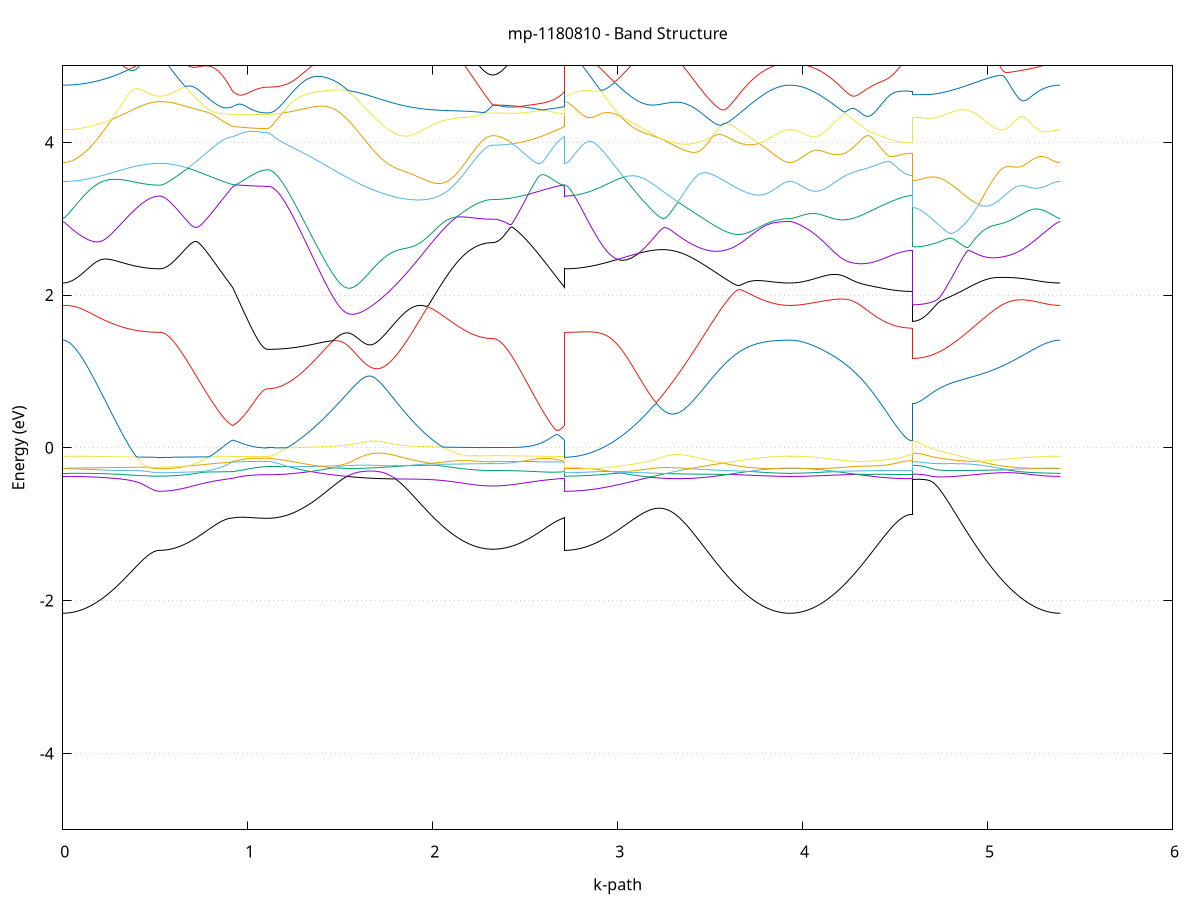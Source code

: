 set title 'mp-1180810 - Band Structure'
set xlabel 'k-path'
set ylabel 'Energy (eV)'
set grid y
set yrange [-5:5]
set terminal png size 800,600
set output 'mp-1180810_bands_gnuplot.png'
plot '-' using 1:2 with lines notitle, '-' using 1:2 with lines notitle, '-' using 1:2 with lines notitle, '-' using 1:2 with lines notitle, '-' using 1:2 with lines notitle, '-' using 1:2 with lines notitle, '-' using 1:2 with lines notitle, '-' using 1:2 with lines notitle, '-' using 1:2 with lines notitle, '-' using 1:2 with lines notitle, '-' using 1:2 with lines notitle, '-' using 1:2 with lines notitle, '-' using 1:2 with lines notitle, '-' using 1:2 with lines notitle, '-' using 1:2 with lines notitle, '-' using 1:2 with lines notitle, '-' using 1:2 with lines notitle, '-' using 1:2 with lines notitle, '-' using 1:2 with lines notitle, '-' using 1:2 with lines notitle, '-' using 1:2 with lines notitle, '-' using 1:2 with lines notitle, '-' using 1:2 with lines notitle, '-' using 1:2 with lines notitle, '-' using 1:2 with lines notitle, '-' using 1:2 with lines notitle, '-' using 1:2 with lines notitle, '-' using 1:2 with lines notitle, '-' using 1:2 with lines notitle, '-' using 1:2 with lines notitle, '-' using 1:2 with lines notitle, '-' using 1:2 with lines notitle, '-' using 1:2 with lines notitle, '-' using 1:2 with lines notitle, '-' using 1:2 with lines notitle, '-' using 1:2 with lines notitle, '-' using 1:2 with lines notitle, '-' using 1:2 with lines notitle, '-' using 1:2 with lines notitle, '-' using 1:2 with lines notitle, '-' using 1:2 with lines notitle, '-' using 1:2 with lines notitle, '-' using 1:2 with lines notitle, '-' using 1:2 with lines notitle, '-' using 1:2 with lines notitle, '-' using 1:2 with lines notitle, '-' using 1:2 with lines notitle, '-' using 1:2 with lines notitle
0.000000 -43.903948
0.009894 -43.903948
0.019788 -43.903948
0.029682 -43.903948
0.039576 -43.903948
0.049470 -43.903948
0.059364 -43.903948
0.069258 -43.903948
0.079152 -43.903948
0.089046 -43.903948
0.098940 -43.903948
0.108834 -43.903948
0.118728 -43.903948
0.128622 -43.903948
0.138517 -43.903948
0.148411 -43.903948
0.158305 -43.903948
0.168199 -43.903948
0.178093 -43.903948
0.187987 -43.903948
0.197881 -43.903948
0.207775 -43.903948
0.217669 -43.903948
0.227563 -43.903948
0.237457 -43.903948
0.247351 -43.903948
0.257245 -43.903948
0.267139 -43.903948
0.277033 -43.903948
0.286927 -43.903948
0.296821 -43.903948
0.306715 -43.903948
0.316609 -43.903948
0.326503 -43.903948
0.336397 -43.903948
0.346291 -43.903948
0.356185 -43.903948
0.366079 -43.903948
0.375973 -43.903948
0.385867 -43.903948
0.395762 -43.903948
0.405656 -43.903948
0.415550 -43.903948
0.425444 -43.903948
0.435338 -43.903948
0.445232 -43.903948
0.455126 -43.903948
0.465020 -43.903948
0.474914 -43.903948
0.484808 -43.903948
0.494702 -43.903948
0.504596 -43.903948
0.514490 -43.903948
0.524384 -43.903948
0.524384 -43.903948
0.534256 -43.903948
0.544128 -43.903948
0.554000 -43.903948
0.563872 -43.903948
0.573744 -43.903948
0.583616 -43.903948
0.593488 -43.903948
0.603360 -43.903948
0.613231 -43.903948
0.623103 -43.903948
0.632975 -43.903948
0.642847 -43.903948
0.652719 -43.903948
0.662591 -43.903948
0.672463 -43.903948
0.682335 -43.903948
0.692207 -43.903948
0.702079 -43.903948
0.711951 -43.903948
0.721823 -43.903948
0.731695 -43.903948
0.741567 -43.903948
0.751439 -43.903948
0.761311 -43.903948
0.771183 -43.903948
0.781055 -43.903948
0.790926 -43.903948
0.800798 -43.903948
0.810670 -43.903948
0.820542 -43.903948
0.830414 -43.903948
0.840286 -43.903948
0.850158 -43.903948
0.860030 -43.903948
0.869902 -43.903948
0.879774 -43.903948
0.889646 -43.903948
0.899518 -43.903948
0.909390 -43.903948
0.919262 -43.903948
0.919262 -43.903948
0.929196 -43.903948
0.939129 -43.903948
0.949063 -43.903948
0.958997 -43.903948
0.968931 -43.903948
0.978865 -43.903948
0.988799 -43.903948
0.998733 -43.903948
1.008666 -43.903948
1.018600 -43.903948
1.028534 -43.903948
1.038468 -43.903948
1.048402 -43.903948
1.058336 -43.903948
1.068270 -43.903948
1.078203 -43.903948
1.088137 -43.903948
1.098071 -43.903948
1.108005 -43.903948
1.108005 -43.903948
1.117850 -43.903948
1.127694 -43.903948
1.137539 -43.903948
1.147384 -43.903948
1.157228 -43.903948
1.167073 -43.903948
1.176918 -43.903948
1.186762 -43.903948
1.196607 -43.903948
1.206452 -43.903948
1.216297 -43.903948
1.226141 -43.903948
1.235986 -43.903948
1.245831 -43.903948
1.255675 -43.903948
1.265520 -43.903948
1.275365 -43.903948
1.285209 -43.903948
1.295054 -43.903948
1.304899 -43.903948
1.314744 -43.903948
1.324588 -43.903948
1.334433 -43.903948
1.344278 -43.903948
1.354122 -43.903948
1.363967 -43.903948
1.373812 -43.903948
1.383656 -43.903948
1.393501 -43.903948
1.403346 -43.903948
1.413190 -43.903948
1.423035 -43.903948
1.432880 -43.903948
1.442725 -43.903948
1.452569 -43.903948
1.462414 -43.903948
1.472259 -43.903948
1.482103 -43.903948
1.491948 -43.903948
1.501793 -43.903948
1.511637 -43.903948
1.521482 -43.903948
1.531327 -43.903948
1.541171 -43.903948
1.551016 -43.903948
1.560861 -43.903948
1.570706 -43.903948
1.580550 -43.903948
1.590395 -43.903948
1.600240 -43.903948
1.610084 -43.903948
1.619929 -43.903948
1.629774 -43.903948
1.639618 -43.903948
1.649463 -43.903948
1.659308 -43.903948
1.669152 -43.903948
1.669152 -43.903948
1.679092 -43.903948
1.689032 -43.903948
1.698971 -43.903948
1.708911 -43.903948
1.718850 -43.903948
1.728790 -43.903948
1.738730 -43.903948
1.748669 -43.903948
1.758609 -43.903948
1.768548 -43.903948
1.778488 -43.903948
1.788427 -43.903948
1.798367 -43.903948
1.808307 -43.903948
1.818246 -43.903948
1.828186 -43.903948
1.838125 -43.903948
1.848065 -43.903948
1.858004 -43.903948
1.867944 -43.903948
1.877884 -43.903948
1.887823 -43.903948
1.897763 -43.903948
1.907702 -43.903948
1.917642 -43.903948
1.927582 -43.903948
1.937521 -43.903948
1.947461 -43.903948
1.957400 -43.903948
1.967340 -43.903948
1.977279 -43.903948
1.987219 -43.903948
1.997159 -43.903948
2.007098 -43.903948
2.017038 -43.903948
2.026977 -43.903948
2.036917 -43.903948
2.046856 -43.903948
2.056796 -43.903948
2.066736 -43.903948
2.076675 -43.903948
2.086615 -43.903948
2.096554 -43.903948
2.106494 -43.903948
2.116434 -43.903948
2.126373 -43.903948
2.136313 -43.903948
2.146252 -43.903948
2.156192 -43.903948
2.166131 -43.903948
2.176071 -43.903948
2.186011 -43.903948
2.195950 -43.903948
2.205890 -43.903948
2.215829 -43.903948
2.225769 -43.903948
2.235708 -43.903948
2.245648 -43.903948
2.255588 -43.903948
2.265527 -43.903948
2.275467 -43.903948
2.285406 -43.903948
2.295346 -43.903948
2.305285 -43.903948
2.315225 -43.903948
2.325165 -43.903948
2.325165 -43.903948
2.335131 -43.903948
2.345098 -43.903948
2.355065 -43.903948
2.365032 -43.903948
2.374998 -43.903948
2.384965 -43.903948
2.394932 -43.903948
2.404898 -43.903948
2.414865 -43.903948
2.424832 -43.903948
2.434799 -43.903948
2.444765 -43.903948
2.454732 -43.903948
2.464699 -43.903948
2.474666 -43.903948
2.484632 -43.903948
2.494599 -43.903948
2.504566 -43.903948
2.514532 -43.903948
2.524499 -43.903948
2.534466 -43.903948
2.544433 -43.903948
2.554399 -43.903948
2.564366 -43.903948
2.574333 -43.903948
2.584299 -43.903948
2.594266 -43.903948
2.604233 -43.903948
2.614200 -43.903948
2.624166 -43.903948
2.634133 -43.903948
2.644100 -43.903948
2.654067 -43.903948
2.664033 -43.903948
2.674000 -43.903948
2.683967 -43.903948
2.693933 -43.903948
2.703900 -43.903948
2.713867 -43.903948
2.713867 -43.903948
2.723779 -43.903948
2.733692 -43.903948
2.743604 -43.903948
2.753517 -43.903948
2.763429 -43.903948
2.773341 -43.903948
2.783254 -43.903948
2.793166 -43.903948
2.803079 -43.903948
2.812991 -43.903948
2.822903 -43.903948
2.832816 -43.903948
2.842728 -43.903948
2.852641 -43.903948
2.862553 -43.903948
2.872466 -43.903948
2.882378 -43.903948
2.892290 -43.903948
2.902203 -43.903948
2.912115 -43.903948
2.922028 -43.903948
2.931940 -43.903948
2.941852 -43.903948
2.951765 -43.903948
2.961677 -43.903948
2.971590 -43.903948
2.981502 -43.903948
2.991415 -43.903948
3.001327 -43.903948
3.011239 -43.903948
3.021152 -43.903948
3.031064 -43.903948
3.040977 -43.903948
3.050889 -43.903948
3.060801 -43.903948
3.070714 -43.903948
3.080626 -43.903948
3.090539 -43.903948
3.100451 -43.903948
3.110363 -43.903948
3.120276 -43.903948
3.130188 -43.903948
3.140101 -43.903948
3.150013 -43.903948
3.159926 -43.903948
3.169838 -43.903948
3.179750 -43.903948
3.189663 -43.903948
3.199575 -43.903948
3.209488 -43.903948
3.209488 -43.903948
3.219372 -43.903948
3.229256 -43.903948
3.239140 -43.903948
3.249024 -43.903948
3.258908 -43.903948
3.268792 -43.903948
3.278676 -43.903948
3.288560 -43.903948
3.298444 -43.903948
3.308329 -43.903948
3.318213 -43.903948
3.328097 -43.903948
3.337981 -43.903948
3.347865 -43.903948
3.357749 -43.903948
3.367633 -43.903948
3.377517 -43.903948
3.387401 -43.903948
3.397285 -43.903948
3.407170 -43.903948
3.417054 -43.903948
3.426938 -43.903948
3.436822 -43.903948
3.446706 -43.903948
3.456590 -43.903948
3.466474 -43.903948
3.476358 -43.903948
3.486242 -43.903948
3.496126 -43.903948
3.506011 -43.903948
3.515895 -43.903948
3.525779 -43.903948
3.535663 -43.903948
3.545547 -43.903948
3.555431 -43.903948
3.565315 -43.903948
3.575199 -43.903948
3.585083 -43.903948
3.594967 -43.903948
3.604851 -43.903948
3.614736 -43.903948
3.624620 -43.903948
3.634504 -43.903948
3.644388 -43.903948
3.654272 -43.903948
3.664156 -43.903948
3.674040 -43.903948
3.683924 -43.903948
3.693808 -43.903948
3.703692 -43.903948
3.713576 -43.903948
3.723461 -43.903948
3.733345 -43.903948
3.743229 -43.903948
3.753113 -43.903948
3.762997 -43.903948
3.772881 -43.903948
3.782765 -43.903948
3.792649 -43.903948
3.802533 -43.903948
3.812417 -43.903948
3.822302 -43.903948
3.832186 -43.903948
3.842070 -43.903948
3.851954 -43.903948
3.861838 -43.903948
3.871722 -43.903948
3.881606 -43.903948
3.891490 -43.903948
3.901374 -43.903948
3.911258 -43.903948
3.921143 -43.903948
3.931027 -43.903948
3.931027 -43.903948
3.940917 -43.903948
3.950807 -43.903948
3.960698 -43.903948
3.970588 -43.903948
3.980479 -43.903948
3.990369 -43.903948
4.000259 -43.903948
4.010150 -43.903948
4.020040 -43.903948
4.029931 -43.903948
4.039821 -43.903948
4.049711 -43.903948
4.059602 -43.903948
4.069492 -43.903948
4.079383 -43.903948
4.089273 -43.903948
4.099163 -43.903948
4.109054 -43.903948
4.118944 -43.903948
4.128835 -43.903948
4.138725 -43.903948
4.148615 -43.903948
4.158506 -43.903948
4.168396 -43.903948
4.178287 -43.903948
4.188177 -43.903948
4.198067 -43.903948
4.207958 -43.903948
4.217848 -43.903948
4.227739 -43.903948
4.237629 -43.903948
4.247519 -43.903948
4.257410 -43.903948
4.267300 -43.903948
4.277191 -43.903948
4.287081 -43.903948
4.296971 -43.903948
4.306862 -43.903948
4.316752 -43.903948
4.326643 -43.903948
4.336533 -43.903948
4.346423 -43.903948
4.356314 -43.903948
4.366204 -43.903948
4.376095 -43.903948
4.385985 -43.903948
4.395875 -43.903948
4.405766 -43.903948
4.415656 -43.903948
4.425547 -43.903948
4.435437 -43.903948
4.445327 -43.903948
4.455218 -43.903948
4.465108 -43.903948
4.474999 -43.903948
4.484889 -43.903948
4.494779 -43.903948
4.504670 -43.903948
4.514560 -43.903948
4.524451 -43.903948
4.534341 -43.903948
4.544231 -43.903948
4.554122 -43.903948
4.564012 -43.903948
4.573903 -43.903948
4.583793 -43.903948
4.593683 -43.903948
4.593683 -43.903948
4.603677 -43.903948
4.613671 -43.903948
4.623664 -43.903948
4.633658 -43.903948
4.643651 -43.903948
4.653645 -43.903948
4.663638 -43.903948
4.673632 -43.903948
4.683625 -43.903948
4.693619 -43.903948
4.703613 -43.903948
4.713606 -43.903948
4.723600 -43.903948
4.733593 -43.903948
4.743587 -43.903948
4.753580 -43.903948
4.763574 -43.903948
4.773567 -43.903948
4.783561 -43.903948
4.793555 -43.903948
4.803548 -43.903948
4.813542 -43.903948
4.823535 -43.903948
4.833529 -43.903948
4.843522 -43.903948
4.853516 -43.903948
4.863509 -43.903948
4.873503 -43.903948
4.883496 -43.903948
4.893490 -43.903948
4.903484 -43.903948
4.913477 -43.903948
4.923471 -43.903948
4.933464 -43.903948
4.943458 -43.903948
4.953451 -43.903948
4.963445 -43.903948
4.973438 -43.903948
4.983432 -43.903948
4.993426 -43.903948
5.003419 -43.903948
5.013413 -43.903948
5.023406 -43.903948
5.033400 -43.903948
5.043393 -43.903948
5.053387 -43.903948
5.063380 -43.903948
5.073374 -43.903948
5.083368 -43.903948
5.093361 -43.903948
5.103355 -43.903948
5.113348 -43.903948
5.123342 -43.903948
5.133335 -43.903948
5.143329 -43.903948
5.153322 -43.903948
5.163316 -43.903948
5.173310 -43.903948
5.183303 -43.903948
5.193297 -43.903948
5.203290 -43.903948
5.213284 -43.903948
5.223277 -43.903948
5.233271 -43.903948
5.243264 -43.903948
5.253258 -43.903948
5.263252 -43.903948
5.273245 -43.903948
5.283239 -43.903948
5.293232 -43.903948
5.303226 -43.903948
5.313219 -43.903948
5.323213 -43.903948
5.333206 -43.903948
5.343200 -43.903948
5.353193 -43.903948
5.363187 -43.903948
5.373181 -43.903948
5.383174 -43.903948
5.393168 -43.903948
e
0.000000 -43.896048
0.009894 -43.896048
0.019788 -43.896048
0.029682 -43.896048
0.039576 -43.896048
0.049470 -43.896048
0.059364 -43.896048
0.069258 -43.896048
0.079152 -43.896048
0.089046 -43.896048
0.098940 -43.896048
0.108834 -43.896048
0.118728 -43.896048
0.128622 -43.896048
0.138517 -43.896048
0.148411 -43.896048
0.158305 -43.896048
0.168199 -43.896048
0.178093 -43.896048
0.187987 -43.896048
0.197881 -43.896048
0.207775 -43.896048
0.217669 -43.896048
0.227563 -43.896048
0.237457 -43.896048
0.247351 -43.896048
0.257245 -43.896048
0.267139 -43.896048
0.277033 -43.896048
0.286927 -43.896048
0.296821 -43.896048
0.306715 -43.896048
0.316609 -43.896048
0.326503 -43.896048
0.336397 -43.896048
0.346291 -43.896048
0.356185 -43.896048
0.366079 -43.896048
0.375973 -43.896048
0.385867 -43.896048
0.395762 -43.896048
0.405656 -43.896048
0.415550 -43.896048
0.425444 -43.896048
0.435338 -43.896048
0.445232 -43.896048
0.455126 -43.896048
0.465020 -43.896048
0.474914 -43.896048
0.484808 -43.896048
0.494702 -43.896048
0.504596 -43.896048
0.514490 -43.896048
0.524384 -43.896048
0.524384 -43.896048
0.534256 -43.896048
0.544128 -43.896048
0.554000 -43.896048
0.563872 -43.896048
0.573744 -43.896048
0.583616 -43.896048
0.593488 -43.896048
0.603360 -43.896048
0.613231 -43.896048
0.623103 -43.896048
0.632975 -43.896048
0.642847 -43.896048
0.652719 -43.896048
0.662591 -43.896048
0.672463 -43.896048
0.682335 -43.896048
0.692207 -43.896048
0.702079 -43.896048
0.711951 -43.896048
0.721823 -43.896048
0.731695 -43.896048
0.741567 -43.896048
0.751439 -43.896048
0.761311 -43.896148
0.771183 -43.896148
0.781055 -43.896148
0.790926 -43.896148
0.800798 -43.896148
0.810670 -43.896148
0.820542 -43.896148
0.830414 -43.896148
0.840286 -43.896148
0.850158 -43.896148
0.860030 -43.896148
0.869902 -43.896148
0.879774 -43.896148
0.889646 -43.896148
0.899518 -43.896148
0.909390 -43.896148
0.919262 -43.896148
0.919262 -43.896148
0.929196 -43.896148
0.939129 -43.896148
0.949063 -43.896148
0.958997 -43.896148
0.968931 -43.896148
0.978865 -43.896148
0.988799 -43.896148
0.998733 -43.896148
1.008666 -43.896148
1.018600 -43.896148
1.028534 -43.896148
1.038468 -43.896148
1.048402 -43.896148
1.058336 -43.896148
1.068270 -43.896148
1.078203 -43.896148
1.088137 -43.896148
1.098071 -43.896148
1.108005 -43.896148
1.108005 -43.896148
1.117850 -43.896148
1.127694 -43.896148
1.137539 -43.896148
1.147384 -43.896148
1.157228 -43.896148
1.167073 -43.896148
1.176918 -43.896148
1.186762 -43.896148
1.196607 -43.896148
1.206452 -43.896148
1.216297 -43.896148
1.226141 -43.896148
1.235986 -43.896148
1.245831 -43.896148
1.255675 -43.896148
1.265520 -43.896148
1.275365 -43.896148
1.285209 -43.896148
1.295054 -43.896148
1.304899 -43.896148
1.314744 -43.896148
1.324588 -43.896148
1.334433 -43.896148
1.344278 -43.896148
1.354122 -43.896148
1.363967 -43.896148
1.373812 -43.896148
1.383656 -43.896148
1.393501 -43.896148
1.403346 -43.896148
1.413190 -43.896148
1.423035 -43.896148
1.432880 -43.896148
1.442725 -43.896148
1.452569 -43.896148
1.462414 -43.896148
1.472259 -43.896148
1.482103 -43.896148
1.491948 -43.896148
1.501793 -43.896148
1.511637 -43.896148
1.521482 -43.896148
1.531327 -43.896148
1.541171 -43.896148
1.551016 -43.896148
1.560861 -43.896148
1.570706 -43.896148
1.580550 -43.896148
1.590395 -43.896148
1.600240 -43.896148
1.610084 -43.896148
1.619929 -43.896148
1.629774 -43.896148
1.639618 -43.896148
1.649463 -43.896148
1.659308 -43.896148
1.669152 -43.896148
1.669152 -43.896148
1.679092 -43.896148
1.689032 -43.896148
1.698971 -43.896148
1.708911 -43.896148
1.718850 -43.896148
1.728790 -43.896148
1.738730 -43.896148
1.748669 -43.896148
1.758609 -43.896148
1.768548 -43.896148
1.778488 -43.896148
1.788427 -43.896148
1.798367 -43.896148
1.808307 -43.896148
1.818246 -43.896148
1.828186 -43.896148
1.838125 -43.896148
1.848065 -43.896148
1.858004 -43.896148
1.867944 -43.896148
1.877884 -43.896148
1.887823 -43.896148
1.897763 -43.896148
1.907702 -43.896148
1.917642 -43.896148
1.927582 -43.896148
1.937521 -43.896148
1.947461 -43.896148
1.957400 -43.896148
1.967340 -43.896148
1.977279 -43.896148
1.987219 -43.896148
1.997159 -43.896148
2.007098 -43.896148
2.017038 -43.896148
2.026977 -43.896148
2.036917 -43.896148
2.046856 -43.896148
2.056796 -43.896148
2.066736 -43.896148
2.076675 -43.896148
2.086615 -43.896148
2.096554 -43.896148
2.106494 -43.896148
2.116434 -43.896148
2.126373 -43.896148
2.136313 -43.896148
2.146252 -43.896148
2.156192 -43.896148
2.166131 -43.896148
2.176071 -43.896148
2.186011 -43.896148
2.195950 -43.896148
2.205890 -43.896148
2.215829 -43.896148
2.225769 -43.896148
2.235708 -43.896148
2.245648 -43.896148
2.255588 -43.896148
2.265527 -43.896148
2.275467 -43.896148
2.285406 -43.896148
2.295346 -43.896148
2.305285 -43.896148
2.315225 -43.896148
2.325165 -43.896148
2.325165 -43.896148
2.335131 -43.896148
2.345098 -43.896148
2.355065 -43.896148
2.365032 -43.896148
2.374998 -43.896148
2.384965 -43.896148
2.394932 -43.896148
2.404898 -43.896148
2.414865 -43.896148
2.424832 -43.896148
2.434799 -43.896148
2.444765 -43.896148
2.454732 -43.896148
2.464699 -43.896148
2.474666 -43.896148
2.484632 -43.896148
2.494599 -43.896148
2.504566 -43.896148
2.514532 -43.896148
2.524499 -43.896148
2.534466 -43.896148
2.544433 -43.896148
2.554399 -43.896148
2.564366 -43.896148
2.574333 -43.896148
2.584299 -43.896148
2.594266 -43.896148
2.604233 -43.896148
2.614200 -43.896148
2.624166 -43.896148
2.634133 -43.896148
2.644100 -43.896148
2.654067 -43.896148
2.664033 -43.896148
2.674000 -43.896148
2.683967 -43.896148
2.693933 -43.896148
2.703900 -43.896148
2.713867 -43.896148
2.713867 -43.896048
2.723779 -43.896048
2.733692 -43.896048
2.743604 -43.896048
2.753517 -43.896048
2.763429 -43.896048
2.773341 -43.896048
2.783254 -43.896048
2.793166 -43.896048
2.803079 -43.896048
2.812991 -43.896048
2.822903 -43.896048
2.832816 -43.896048
2.842728 -43.896048
2.852641 -43.896048
2.862553 -43.896048
2.872466 -43.896048
2.882378 -43.896048
2.892290 -43.896048
2.902203 -43.896048
2.912115 -43.896048
2.922028 -43.896048
2.931940 -43.896048
2.941852 -43.896048
2.951765 -43.896048
2.961677 -43.896048
2.971590 -43.896048
2.981502 -43.896048
2.991415 -43.896048
3.001327 -43.896048
3.011239 -43.896048
3.021152 -43.896048
3.031064 -43.896048
3.040977 -43.896048
3.050889 -43.896048
3.060801 -43.896048
3.070714 -43.896048
3.080626 -43.896048
3.090539 -43.896048
3.100451 -43.896048
3.110363 -43.896048
3.120276 -43.896048
3.130188 -43.896048
3.140101 -43.896048
3.150013 -43.896048
3.159926 -43.896048
3.169838 -43.896048
3.179750 -43.896048
3.189663 -43.896048
3.199575 -43.896048
3.209488 -43.896048
3.209488 -43.896048
3.219372 -43.896048
3.229256 -43.896048
3.239140 -43.896048
3.249024 -43.896048
3.258908 -43.896048
3.268792 -43.896048
3.278676 -43.896048
3.288560 -43.896048
3.298444 -43.896048
3.308329 -43.896048
3.318213 -43.896048
3.328097 -43.896048
3.337981 -43.896048
3.347865 -43.896048
3.357749 -43.896048
3.367633 -43.896048
3.377517 -43.896048
3.387401 -43.896048
3.397285 -43.896048
3.407170 -43.896048
3.417054 -43.896048
3.426938 -43.896048
3.436822 -43.896048
3.446706 -43.896048
3.456590 -43.896048
3.466474 -43.896048
3.476358 -43.896048
3.486242 -43.896048
3.496126 -43.896048
3.506011 -43.896048
3.515895 -43.896048
3.525779 -43.896048
3.535663 -43.896048
3.545547 -43.896048
3.555431 -43.896048
3.565315 -43.896048
3.575199 -43.896048
3.585083 -43.896048
3.594967 -43.896048
3.604851 -43.896048
3.614736 -43.896048
3.624620 -43.896048
3.634504 -43.896048
3.644388 -43.896048
3.654272 -43.896048
3.664156 -43.896048
3.674040 -43.896048
3.683924 -43.896048
3.693808 -43.896048
3.703692 -43.896048
3.713576 -43.896048
3.723461 -43.896048
3.733345 -43.896048
3.743229 -43.896048
3.753113 -43.896048
3.762997 -43.896048
3.772881 -43.896048
3.782765 -43.896048
3.792649 -43.896048
3.802533 -43.896048
3.812417 -43.896048
3.822302 -43.896048
3.832186 -43.896048
3.842070 -43.896048
3.851954 -43.896048
3.861838 -43.896048
3.871722 -43.896048
3.881606 -43.896048
3.891490 -43.896048
3.901374 -43.896048
3.911258 -43.896048
3.921143 -43.896048
3.931027 -43.896048
3.931027 -43.896048
3.940917 -43.896048
3.950807 -43.896048
3.960698 -43.896048
3.970588 -43.896048
3.980479 -43.896048
3.990369 -43.896048
4.000259 -43.896048
4.010150 -43.896048
4.020040 -43.896048
4.029931 -43.896048
4.039821 -43.896048
4.049711 -43.896048
4.059602 -43.896048
4.069492 -43.896048
4.079383 -43.896048
4.089273 -43.896048
4.099163 -43.896048
4.109054 -43.896048
4.118944 -43.896048
4.128835 -43.896048
4.138725 -43.896048
4.148615 -43.896048
4.158506 -43.896048
4.168396 -43.896048
4.178287 -43.896048
4.188177 -43.896048
4.198067 -43.896048
4.207958 -43.896048
4.217848 -43.896048
4.227739 -43.896048
4.237629 -43.896048
4.247519 -43.896048
4.257410 -43.896048
4.267300 -43.896048
4.277191 -43.896048
4.287081 -43.896048
4.296971 -43.896048
4.306862 -43.896048
4.316752 -43.896048
4.326643 -43.896048
4.336533 -43.896048
4.346423 -43.896048
4.356314 -43.896048
4.366204 -43.896048
4.376095 -43.896048
4.385985 -43.896048
4.395875 -43.896048
4.405766 -43.896048
4.415656 -43.896048
4.425547 -43.896048
4.435437 -43.896048
4.445327 -43.896048
4.455218 -43.896048
4.465108 -43.896048
4.474999 -43.896048
4.484889 -43.896048
4.494779 -43.896048
4.504670 -43.896048
4.514560 -43.896048
4.524451 -43.896048
4.534341 -43.896048
4.544231 -43.896048
4.554122 -43.896048
4.564012 -43.896048
4.573903 -43.896048
4.583793 -43.896048
4.593683 -43.896048
4.593683 -43.896148
4.603677 -43.896148
4.613671 -43.896148
4.623664 -43.896148
4.633658 -43.896148
4.643651 -43.896148
4.653645 -43.896148
4.663638 -43.896148
4.673632 -43.896148
4.683625 -43.896148
4.693619 -43.896148
4.703613 -43.896148
4.713606 -43.896148
4.723600 -43.896148
4.733593 -43.896148
4.743587 -43.896148
4.753580 -43.896148
4.763574 -43.896148
4.773567 -43.896148
4.783561 -43.896148
4.793555 -43.896148
4.803548 -43.896148
4.813542 -43.896148
4.823535 -43.896148
4.833529 -43.896148
4.843522 -43.896148
4.853516 -43.896148
4.863509 -43.896148
4.873503 -43.896148
4.883496 -43.896148
4.893490 -43.896148
4.903484 -43.896148
4.913477 -43.896148
4.923471 -43.896148
4.933464 -43.896148
4.943458 -43.896148
4.953451 -43.896148
4.963445 -43.896148
4.973438 -43.896148
4.983432 -43.896148
4.993426 -43.896148
5.003419 -43.896148
5.013413 -43.896148
5.023406 -43.896148
5.033400 -43.896148
5.043393 -43.896148
5.053387 -43.896148
5.063380 -43.896148
5.073374 -43.896148
5.083368 -43.896148
5.093361 -43.896148
5.103355 -43.896148
5.113348 -43.896148
5.123342 -43.896148
5.133335 -43.896148
5.143329 -43.896148
5.153322 -43.896148
5.163316 -43.896148
5.173310 -43.896148
5.183303 -43.896148
5.193297 -43.896048
5.203290 -43.896048
5.213284 -43.896048
5.223277 -43.896048
5.233271 -43.896048
5.243264 -43.896048
5.253258 -43.896048
5.263252 -43.896048
5.273245 -43.896048
5.283239 -43.896048
5.293232 -43.896048
5.303226 -43.896048
5.313219 -43.896048
5.323213 -43.896048
5.333206 -43.896048
5.343200 -43.896048
5.353193 -43.896048
5.363187 -43.896048
5.373181 -43.896048
5.383174 -43.896048
5.393168 -43.896048
e
0.000000 -43.861448
0.009894 -43.861448
0.019788 -43.861448
0.029682 -43.861448
0.039576 -43.861448
0.049470 -43.861448
0.059364 -43.861448
0.069258 -43.861448
0.079152 -43.861448
0.089046 -43.861448
0.098940 -43.861448
0.108834 -43.861448
0.118728 -43.861448
0.128622 -43.861448
0.138517 -43.861448
0.148411 -43.861448
0.158305 -43.861448
0.168199 -43.861448
0.178093 -43.861448
0.187987 -43.861448
0.197881 -43.861448
0.207775 -43.861448
0.217669 -43.861448
0.227563 -43.861448
0.237457 -43.861448
0.247351 -43.861448
0.257245 -43.861448
0.267139 -43.861448
0.277033 -43.861448
0.286927 -43.861448
0.296821 -43.861448
0.306715 -43.861448
0.316609 -43.861448
0.326503 -43.861448
0.336397 -43.861448
0.346291 -43.861448
0.356185 -43.861448
0.366079 -43.861448
0.375973 -43.861448
0.385867 -43.861448
0.395762 -43.861448
0.405656 -43.861448
0.415550 -43.861448
0.425444 -43.861448
0.435338 -43.861448
0.445232 -43.861448
0.455126 -43.861448
0.465020 -43.861448
0.474914 -43.861448
0.484808 -43.861448
0.494702 -43.861448
0.504596 -43.861448
0.514490 -43.861448
0.524384 -43.861448
0.524384 -43.861448
0.534256 -43.861448
0.544128 -43.861448
0.554000 -43.861448
0.563872 -43.861448
0.573744 -43.861448
0.583616 -43.861448
0.593488 -43.861448
0.603360 -43.861448
0.613231 -43.861448
0.623103 -43.861448
0.632975 -43.861448
0.642847 -43.861448
0.652719 -43.861448
0.662591 -43.861448
0.672463 -43.861448
0.682335 -43.861448
0.692207 -43.861448
0.702079 -43.861448
0.711951 -43.861448
0.721823 -43.861448
0.731695 -43.861448
0.741567 -43.861448
0.751439 -43.861448
0.761311 -43.861448
0.771183 -43.861448
0.781055 -43.861448
0.790926 -43.861448
0.800798 -43.861448
0.810670 -43.861448
0.820542 -43.861448
0.830414 -43.861448
0.840286 -43.861448
0.850158 -43.861448
0.860030 -43.861448
0.869902 -43.861448
0.879774 -43.861448
0.889646 -43.861448
0.899518 -43.861448
0.909390 -43.861448
0.919262 -43.861448
0.919262 -43.861448
0.929196 -43.861448
0.939129 -43.861448
0.949063 -43.861448
0.958997 -43.861448
0.968931 -43.861448
0.978865 -43.861448
0.988799 -43.861448
0.998733 -43.861448
1.008666 -43.861448
1.018600 -43.861448
1.028534 -43.861448
1.038468 -43.861448
1.048402 -43.861448
1.058336 -43.861448
1.068270 -43.861448
1.078203 -43.861448
1.088137 -43.861448
1.098071 -43.861448
1.108005 -43.861448
1.108005 -43.861448
1.117850 -43.861448
1.127694 -43.861448
1.137539 -43.861448
1.147384 -43.861448
1.157228 -43.861448
1.167073 -43.861448
1.176918 -43.861448
1.186762 -43.861448
1.196607 -43.861448
1.206452 -43.861448
1.216297 -43.861448
1.226141 -43.861448
1.235986 -43.861448
1.245831 -43.861448
1.255675 -43.861448
1.265520 -43.861448
1.275365 -43.861448
1.285209 -43.861448
1.295054 -43.861448
1.304899 -43.861448
1.314744 -43.861448
1.324588 -43.861448
1.334433 -43.861448
1.344278 -43.861448
1.354122 -43.861448
1.363967 -43.861448
1.373812 -43.861448
1.383656 -43.861448
1.393501 -43.861448
1.403346 -43.861448
1.413190 -43.861448
1.423035 -43.861448
1.432880 -43.861448
1.442725 -43.861448
1.452569 -43.861448
1.462414 -43.861448
1.472259 -43.861448
1.482103 -43.861448
1.491948 -43.861448
1.501793 -43.861548
1.511637 -43.861548
1.521482 -43.861548
1.531327 -43.861548
1.541171 -43.861548
1.551016 -43.861548
1.560861 -43.861548
1.570706 -43.861548
1.580550 -43.861548
1.590395 -43.861548
1.600240 -43.861548
1.610084 -43.861548
1.619929 -43.861548
1.629774 -43.861548
1.639618 -43.861548
1.649463 -43.861548
1.659308 -43.861548
1.669152 -43.861548
1.669152 -43.861548
1.679092 -43.861548
1.689032 -43.861548
1.698971 -43.861548
1.708911 -43.861548
1.718850 -43.861548
1.728790 -43.861548
1.738730 -43.861548
1.748669 -43.861548
1.758609 -43.861548
1.768548 -43.861548
1.778488 -43.861548
1.788427 -43.861548
1.798367 -43.861548
1.808307 -43.861548
1.818246 -43.861548
1.828186 -43.861548
1.838125 -43.861548
1.848065 -43.861548
1.858004 -43.861548
1.867944 -43.861548
1.877884 -43.861548
1.887823 -43.861548
1.897763 -43.861548
1.907702 -43.861548
1.917642 -43.861548
1.927582 -43.861448
1.937521 -43.861448
1.947461 -43.861448
1.957400 -43.861448
1.967340 -43.861448
1.977279 -43.861448
1.987219 -43.861448
1.997159 -43.861448
2.007098 -43.861448
2.017038 -43.861448
2.026977 -43.861448
2.036917 -43.861448
2.046856 -43.861448
2.056796 -43.861448
2.066736 -43.861448
2.076675 -43.861448
2.086615 -43.861448
2.096554 -43.861448
2.106494 -43.861448
2.116434 -43.861448
2.126373 -43.861448
2.136313 -43.861448
2.146252 -43.861448
2.156192 -43.861448
2.166131 -43.861448
2.176071 -43.861448
2.186011 -43.861448
2.195950 -43.861448
2.205890 -43.861448
2.215829 -43.861448
2.225769 -43.861448
2.235708 -43.861448
2.245648 -43.861448
2.255588 -43.861448
2.265527 -43.861448
2.275467 -43.861448
2.285406 -43.861448
2.295346 -43.861448
2.305285 -43.861448
2.315225 -43.861448
2.325165 -43.861448
2.325165 -43.861448
2.335131 -43.861448
2.345098 -43.861448
2.355065 -43.861448
2.365032 -43.861448
2.374998 -43.861448
2.384965 -43.861448
2.394932 -43.861448
2.404898 -43.861448
2.414865 -43.861448
2.424832 -43.861448
2.434799 -43.861448
2.444765 -43.861448
2.454732 -43.861448
2.464699 -43.861448
2.474666 -43.861448
2.484632 -43.861448
2.494599 -43.861448
2.504566 -43.861448
2.514532 -43.861448
2.524499 -43.861448
2.534466 -43.861448
2.544433 -43.861448
2.554399 -43.861448
2.564366 -43.861448
2.574333 -43.861448
2.584299 -43.861448
2.594266 -43.861448
2.604233 -43.861448
2.614200 -43.861448
2.624166 -43.861448
2.634133 -43.861448
2.644100 -43.861448
2.654067 -43.861448
2.664033 -43.861448
2.674000 -43.861448
2.683967 -43.861448
2.693933 -43.861448
2.703900 -43.861448
2.713867 -43.861448
2.713867 -43.861448
2.723779 -43.861448
2.733692 -43.861448
2.743604 -43.861448
2.753517 -43.861448
2.763429 -43.861448
2.773341 -43.861448
2.783254 -43.861448
2.793166 -43.861448
2.803079 -43.861448
2.812991 -43.861448
2.822903 -43.861448
2.832816 -43.861448
2.842728 -43.861448
2.852641 -43.861448
2.862553 -43.861448
2.872466 -43.861448
2.882378 -43.861448
2.892290 -43.861448
2.902203 -43.861448
2.912115 -43.861448
2.922028 -43.861448
2.931940 -43.861448
2.941852 -43.861448
2.951765 -43.861448
2.961677 -43.861448
2.971590 -43.861448
2.981502 -43.861448
2.991415 -43.861448
3.001327 -43.861448
3.011239 -43.861448
3.021152 -43.861448
3.031064 -43.861448
3.040977 -43.861448
3.050889 -43.861448
3.060801 -43.861448
3.070714 -43.861448
3.080626 -43.861448
3.090539 -43.861448
3.100451 -43.861448
3.110363 -43.861448
3.120276 -43.861548
3.130188 -43.861548
3.140101 -43.861548
3.150013 -43.861548
3.159926 -43.861548
3.169838 -43.861548
3.179750 -43.861548
3.189663 -43.861548
3.199575 -43.861548
3.209488 -43.861548
3.209488 -43.861548
3.219372 -43.861548
3.229256 -43.861548
3.239140 -43.861548
3.249024 -43.861548
3.258908 -43.861548
3.268792 -43.861548
3.278676 -43.861548
3.288560 -43.861548
3.298444 -43.861548
3.308329 -43.861548
3.318213 -43.861548
3.328097 -43.861548
3.337981 -43.861548
3.347865 -43.861548
3.357749 -43.861548
3.367633 -43.861548
3.377517 -43.861548
3.387401 -43.861548
3.397285 -43.861548
3.407170 -43.861548
3.417054 -43.861548
3.426938 -43.861548
3.436822 -43.861548
3.446706 -43.861548
3.456590 -43.861548
3.466474 -43.861548
3.476358 -43.861548
3.486242 -43.861548
3.496126 -43.861548
3.506011 -43.861548
3.515895 -43.861548
3.525779 -43.861548
3.535663 -43.861448
3.545547 -43.861448
3.555431 -43.861448
3.565315 -43.861448
3.575199 -43.861448
3.585083 -43.861448
3.594967 -43.861448
3.604851 -43.861448
3.614736 -43.861448
3.624620 -43.861448
3.634504 -43.861448
3.644388 -43.861448
3.654272 -43.861448
3.664156 -43.861448
3.674040 -43.861448
3.683924 -43.861448
3.693808 -43.861448
3.703692 -43.861448
3.713576 -43.861448
3.723461 -43.861448
3.733345 -43.861448
3.743229 -43.861448
3.753113 -43.861448
3.762997 -43.861448
3.772881 -43.861448
3.782765 -43.861448
3.792649 -43.861448
3.802533 -43.861448
3.812417 -43.861448
3.822302 -43.861448
3.832186 -43.861448
3.842070 -43.861448
3.851954 -43.861448
3.861838 -43.861448
3.871722 -43.861448
3.881606 -43.861448
3.891490 -43.861448
3.901374 -43.861448
3.911258 -43.861448
3.921143 -43.861448
3.931027 -43.861448
3.931027 -43.861448
3.940917 -43.861448
3.950807 -43.861448
3.960698 -43.861448
3.970588 -43.861448
3.980479 -43.861448
3.990369 -43.861448
4.000259 -43.861448
4.010150 -43.861448
4.020040 -43.861448
4.029931 -43.861448
4.039821 -43.861448
4.049711 -43.861448
4.059602 -43.861448
4.069492 -43.861448
4.079383 -43.861448
4.089273 -43.861448
4.099163 -43.861448
4.109054 -43.861448
4.118944 -43.861448
4.128835 -43.861448
4.138725 -43.861448
4.148615 -43.861448
4.158506 -43.861448
4.168396 -43.861448
4.178287 -43.861448
4.188177 -43.861448
4.198067 -43.861448
4.207958 -43.861448
4.217848 -43.861448
4.227739 -43.861448
4.237629 -43.861448
4.247519 -43.861448
4.257410 -43.861448
4.267300 -43.861448
4.277191 -43.861448
4.287081 -43.861448
4.296971 -43.861448
4.306862 -43.861448
4.316752 -43.861448
4.326643 -43.861448
4.336533 -43.861448
4.346423 -43.861448
4.356314 -43.861548
4.366204 -43.861548
4.376095 -43.861548
4.385985 -43.861548
4.395875 -43.861548
4.405766 -43.861548
4.415656 -43.861548
4.425547 -43.861548
4.435437 -43.861548
4.445327 -43.861548
4.455218 -43.861548
4.465108 -43.861548
4.474999 -43.861548
4.484889 -43.861548
4.494779 -43.861548
4.504670 -43.861548
4.514560 -43.861548
4.524451 -43.861548
4.534341 -43.861548
4.544231 -43.861548
4.554122 -43.861548
4.564012 -43.861548
4.573903 -43.861548
4.583793 -43.861548
4.593683 -43.861548
4.593683 -43.861548
4.603677 -43.861548
4.613671 -43.861548
4.623664 -43.861548
4.633658 -43.861548
4.643651 -43.861548
4.653645 -43.861548
4.663638 -43.861548
4.673632 -43.861548
4.683625 -43.861548
4.693619 -43.861548
4.703613 -43.861548
4.713606 -43.861548
4.723600 -43.861548
4.733593 -43.861548
4.743587 -43.861548
4.753580 -43.861548
4.763574 -43.861548
4.773567 -43.861548
4.783561 -43.861548
4.793555 -43.861548
4.803548 -43.861548
4.813542 -43.861548
4.823535 -43.861548
4.833529 -43.861548
4.843522 -43.861548
4.853516 -43.861548
4.863509 -43.861548
4.873503 -43.861548
4.883496 -43.861548
4.893490 -43.861548
4.903484 -43.861448
4.913477 -43.861448
4.923471 -43.861448
4.933464 -43.861448
4.943458 -43.861448
4.953451 -43.861448
4.963445 -43.861448
4.973438 -43.861448
4.983432 -43.861448
4.993426 -43.861448
5.003419 -43.861448
5.013413 -43.861448
5.023406 -43.861448
5.033400 -43.861448
5.043393 -43.861448
5.053387 -43.861448
5.063380 -43.861448
5.073374 -43.861448
5.083368 -43.861448
5.093361 -43.861448
5.103355 -43.861448
5.113348 -43.861448
5.123342 -43.861448
5.133335 -43.861448
5.143329 -43.861448
5.153322 -43.861448
5.163316 -43.861448
5.173310 -43.861448
5.183303 -43.861448
5.193297 -43.861448
5.203290 -43.861448
5.213284 -43.861448
5.223277 -43.861448
5.233271 -43.861448
5.243264 -43.861448
5.253258 -43.861448
5.263252 -43.861448
5.273245 -43.861448
5.283239 -43.861448
5.293232 -43.861448
5.303226 -43.861448
5.313219 -43.861448
5.323213 -43.861448
5.333206 -43.861448
5.343200 -43.861448
5.353193 -43.861448
5.363187 -43.861448
5.373181 -43.861448
5.383174 -43.861448
5.393168 -43.861448
e
0.000000 -31.104548
0.009894 -31.104548
0.019788 -31.104548
0.029682 -31.104448
0.039576 -31.104448
0.049470 -31.104448
0.059364 -31.104348
0.069258 -31.104348
0.079152 -31.104248
0.089046 -31.104148
0.098940 -31.104048
0.108834 -31.103948
0.118728 -31.103848
0.128622 -31.103748
0.138517 -31.103648
0.148411 -31.103548
0.158305 -31.103348
0.168199 -31.103248
0.178093 -31.103048
0.187987 -31.102948
0.197881 -31.102748
0.207775 -31.102548
0.217669 -31.102448
0.227563 -31.102248
0.237457 -31.102048
0.247351 -31.101848
0.257245 -31.101648
0.267139 -31.101348
0.277033 -31.101148
0.286927 -31.100948
0.296821 -31.100748
0.306715 -31.100448
0.316609 -31.100248
0.326503 -31.099948
0.336397 -31.099748
0.346291 -31.099448
0.356185 -31.099248
0.366079 -31.098948
0.375973 -31.098648
0.385867 -31.098448
0.395762 -31.098148
0.405656 -31.097848
0.415550 -31.097648
0.425444 -31.097348
0.435338 -31.097048
0.445232 -31.096748
0.455126 -31.096448
0.465020 -31.096148
0.474914 -31.095948
0.484808 -31.095648
0.494702 -31.095348
0.504596 -31.095148
0.514490 -31.094948
0.524384 -31.094848
0.524384 -31.094848
0.534256 -31.094848
0.544128 -31.094848
0.554000 -31.094948
0.563872 -31.094948
0.573744 -31.094948
0.583616 -31.095048
0.593488 -31.095148
0.603360 -31.095148
0.613231 -31.095248
0.623103 -31.095248
0.632975 -31.095348
0.642847 -31.095448
0.652719 -31.095548
0.662591 -31.095548
0.672463 -31.095648
0.682335 -31.095748
0.692207 -31.095748
0.702079 -31.095848
0.711951 -31.095948
0.721823 -31.096048
0.731695 -31.096048
0.741567 -31.096148
0.751439 -31.096248
0.761311 -31.096348
0.771183 -31.096448
0.781055 -31.096448
0.790926 -31.096548
0.800798 -31.096648
0.810670 -31.096748
0.820542 -31.096748
0.830414 -31.096848
0.840286 -31.096948
0.850158 -31.097048
0.860030 -31.097148
0.869902 -31.097148
0.879774 -31.097248
0.889646 -31.097348
0.899518 -31.097448
0.909390 -31.097548
0.919262 -31.097548
0.919262 -31.097548
0.929196 -31.097448
0.939129 -31.097248
0.949063 -31.097148
0.958997 -31.096948
0.968931 -31.096748
0.978865 -31.096648
0.988799 -31.096448
0.998733 -31.096348
1.008666 -31.096148
1.018600 -31.096048
1.028534 -31.095848
1.038468 -31.095748
1.048402 -31.095548
1.058336 -31.095448
1.068270 -31.095348
1.078203 -31.095148
1.088137 -31.095148
1.098071 -31.095048
1.108005 -31.095048
1.108005 -31.095048
1.117850 -31.095048
1.127694 -31.095048
1.137539 -31.095048
1.147384 -31.095048
1.157228 -31.095048
1.167073 -31.095048
1.176918 -31.095048
1.186762 -31.095048
1.196607 -31.095148
1.206452 -31.095148
1.216297 -31.095148
1.226141 -31.095148
1.235986 -31.095148
1.245831 -31.095248
1.255675 -31.095248
1.265520 -31.095248
1.275365 -31.095248
1.285209 -31.095348
1.295054 -31.095348
1.304899 -31.095348
1.314744 -31.095448
1.324588 -31.095448
1.334433 -31.095448
1.344278 -31.095548
1.354122 -31.095548
1.363967 -31.095648
1.373812 -31.095648
1.383656 -31.095748
1.393501 -31.095748
1.403346 -31.095848
1.413190 -31.095848
1.423035 -31.095948
1.432880 -31.095948
1.442725 -31.096048
1.452569 -31.096148
1.462414 -31.096148
1.472259 -31.096248
1.482103 -31.096348
1.491948 -31.096348
1.501793 -31.096448
1.511637 -31.096548
1.521482 -31.096648
1.531327 -31.096748
1.541171 -31.096748
1.551016 -31.096848
1.560861 -31.096948
1.570706 -31.097048
1.580550 -31.097148
1.590395 -31.097248
1.600240 -31.097348
1.610084 -31.097448
1.619929 -31.097548
1.629774 -31.097648
1.639618 -31.097748
1.649463 -31.097848
1.659308 -31.097948
1.669152 -31.098048
1.669152 -31.098048
1.679092 -31.098148
1.689032 -31.098248
1.698971 -31.098348
1.708911 -31.098448
1.718850 -31.098548
1.728790 -31.098648
1.738730 -31.098748
1.748669 -31.098948
1.758609 -31.099048
1.768548 -31.099148
1.778488 -31.099248
1.788427 -31.099348
1.798367 -31.099448
1.808307 -31.099648
1.818246 -31.099748
1.828186 -31.099848
1.838125 -31.099948
1.848065 -31.100048
1.858004 -31.100248
1.867944 -31.100348
1.877884 -31.100448
1.887823 -31.100548
1.897763 -31.100648
1.907702 -31.100748
1.917642 -31.100948
1.927582 -31.101048
1.937521 -31.101148
1.947461 -31.101248
1.957400 -31.101348
1.967340 -31.101448
1.977279 -31.101548
1.987219 -31.101748
1.997159 -31.101848
2.007098 -31.101948
2.017038 -31.102048
2.026977 -31.102148
2.036917 -31.102248
2.046856 -31.102348
2.056796 -31.102448
2.066736 -31.102548
2.076675 -31.102548
2.086615 -31.102648
2.096554 -31.102748
2.106494 -31.102848
2.116434 -31.102948
2.126373 -31.102948
2.136313 -31.103048
2.146252 -31.103148
2.156192 -31.103248
2.166131 -31.103248
2.176071 -31.103348
2.186011 -31.103348
2.195950 -31.103448
2.205890 -31.103448
2.215829 -31.103548
2.225769 -31.103548
2.235708 -31.103648
2.245648 -31.103648
2.255588 -31.103648
2.265527 -31.103648
2.275467 -31.103748
2.285406 -31.103748
2.295346 -31.103748
2.305285 -31.103748
2.315225 -31.103748
2.325165 -31.103748
2.325165 -31.103748
2.335131 -31.103748
2.345098 -31.103748
2.355065 -31.103748
2.365032 -31.103648
2.374998 -31.103648
2.384965 -31.103648
2.394932 -31.103548
2.404898 -31.103448
2.414865 -31.103348
2.424832 -31.103348
2.434799 -31.103248
2.444765 -31.103148
2.454732 -31.103048
2.464699 -31.102848
2.474666 -31.102748
2.484632 -31.102648
2.494599 -31.102448
2.504566 -31.102348
2.514532 -31.102148
2.524499 -31.101948
2.534466 -31.101848
2.544433 -31.101648
2.554399 -31.101448
2.564366 -31.101248
2.574333 -31.101048
2.584299 -31.100848
2.594266 -31.100548
2.604233 -31.100348
2.614200 -31.100148
2.624166 -31.099948
2.634133 -31.099648
2.644100 -31.099448
2.654067 -31.099148
2.664033 -31.098948
2.674000 -31.098648
2.683967 -31.098448
2.693933 -31.098148
2.703900 -31.097848
2.713867 -31.097548
2.713867 -31.094848
2.723779 -31.094848
2.733692 -31.094848
2.743604 -31.094848
2.753517 -31.094848
2.763429 -31.094848
2.773341 -31.094848
2.783254 -31.094848
2.793166 -31.094948
2.803079 -31.094948
2.812991 -31.094948
2.822903 -31.094948
2.832816 -31.094948
2.842728 -31.094948
2.852641 -31.095048
2.862553 -31.095048
2.872466 -31.095048
2.882378 -31.095148
2.892290 -31.095148
2.902203 -31.095148
2.912115 -31.095248
2.922028 -31.095248
2.931940 -31.095248
2.941852 -31.095348
2.951765 -31.095348
2.961677 -31.095448
2.971590 -31.095448
2.981502 -31.095548
2.991415 -31.095548
3.001327 -31.095648
3.011239 -31.095648
3.021152 -31.095748
3.031064 -31.095748
3.040977 -31.095848
3.050889 -31.095948
3.060801 -31.095948
3.070714 -31.096048
3.080626 -31.096148
3.090539 -31.096248
3.100451 -31.096248
3.110363 -31.096348
3.120276 -31.096448
3.130188 -31.096548
3.140101 -31.096648
3.150013 -31.096748
3.159926 -31.096848
3.169838 -31.096848
3.179750 -31.096948
3.189663 -31.097048
3.199575 -31.097148
3.209488 -31.097248
3.209488 -31.097248
3.219372 -31.097348
3.229256 -31.097548
3.239140 -31.097648
3.249024 -31.097748
3.258908 -31.097848
3.268792 -31.097948
3.278676 -31.098048
3.288560 -31.098148
3.298444 -31.098248
3.308329 -31.098448
3.318213 -31.098548
3.328097 -31.098648
3.337981 -31.098748
3.347865 -31.098948
3.357749 -31.099048
3.367633 -31.099148
3.377517 -31.099348
3.387401 -31.099448
3.397285 -31.099548
3.407170 -31.099748
3.417054 -31.099848
3.426938 -31.099948
3.436822 -31.100148
3.446706 -31.100248
3.456590 -31.100348
3.466474 -31.100548
3.476358 -31.100648
3.486242 -31.100748
3.496126 -31.100948
3.506011 -31.101048
3.515895 -31.101148
3.525779 -31.101348
3.535663 -31.101448
3.545547 -31.101548
3.555431 -31.101648
3.565315 -31.101848
3.575199 -31.101948
3.585083 -31.102048
3.594967 -31.102148
3.604851 -31.102348
3.614736 -31.102448
3.624620 -31.102548
3.634504 -31.102648
3.644388 -31.102748
3.654272 -31.102848
3.664156 -31.102948
3.674040 -31.103148
3.683924 -31.103248
3.693808 -31.103348
3.703692 -31.103348
3.713576 -31.103448
3.723461 -31.103548
3.733345 -31.103648
3.743229 -31.103748
3.753113 -31.103848
3.762997 -31.103848
3.772881 -31.103948
3.782765 -31.104048
3.792649 -31.104048
3.802533 -31.104148
3.812417 -31.104248
3.822302 -31.104248
3.832186 -31.104348
3.842070 -31.104348
3.851954 -31.104348
3.861838 -31.104448
3.871722 -31.104448
3.881606 -31.104448
3.891490 -31.104448
3.901374 -31.104548
3.911258 -31.104548
3.921143 -31.104548
3.931027 -31.104548
3.931027 -31.104548
3.940917 -31.104548
3.950807 -31.104548
3.960698 -31.104548
3.970588 -31.104448
3.980479 -31.104448
3.990369 -31.104448
4.000259 -31.104448
4.010150 -31.104348
4.020040 -31.104348
4.029931 -31.104248
4.039821 -31.104248
4.049711 -31.104148
4.059602 -31.104048
4.069492 -31.104048
4.079383 -31.103948
4.089273 -31.103848
4.099163 -31.103748
4.109054 -31.103748
4.118944 -31.103648
4.128835 -31.103548
4.138725 -31.103448
4.148615 -31.103348
4.158506 -31.103248
4.168396 -31.103148
4.178287 -31.103048
4.188177 -31.102848
4.198067 -31.102748
4.207958 -31.102648
4.217848 -31.102548
4.227739 -31.102348
4.237629 -31.102248
4.247519 -31.102148
4.257410 -31.102048
4.267300 -31.101848
4.277191 -31.101748
4.287081 -31.101548
4.296971 -31.101448
4.306862 -31.101348
4.316752 -31.101148
4.326643 -31.101048
4.336533 -31.100948
4.346423 -31.100748
4.356314 -31.100648
4.366204 -31.100448
4.376095 -31.100348
4.385985 -31.100248
4.395875 -31.100048
4.405766 -31.099948
4.415656 -31.099848
4.425547 -31.099748
4.435437 -31.099648
4.445327 -31.099448
4.455218 -31.099348
4.465108 -31.099248
4.474999 -31.099148
4.484889 -31.099048
4.494779 -31.098948
4.504670 -31.098948
4.514560 -31.098848
4.524451 -31.098748
4.534341 -31.098748
4.544231 -31.098648
4.554122 -31.098648
4.564012 -31.098548
4.573903 -31.098548
4.583793 -31.098548
4.593683 -31.098548
4.593683 -31.098548
4.603677 -31.098548
4.613671 -31.098548
4.623664 -31.098648
4.633658 -31.098648
4.643651 -31.098648
4.653645 -31.098648
4.663638 -31.098748
4.673632 -31.098748
4.683625 -31.098848
4.693619 -31.098848
4.703613 -31.098948
4.713606 -31.098948
4.723600 -31.099048
4.733593 -31.099148
4.743587 -31.099248
4.753580 -31.099248
4.763574 -31.099348
4.773567 -31.099448
4.783561 -31.099548
4.793555 -31.099648
4.803548 -31.099748
4.813542 -31.099848
4.823535 -31.099948
4.833529 -31.100048
4.843522 -31.100148
4.853516 -31.100248
4.863509 -31.100348
4.873503 -31.100448
4.883496 -31.100548
4.893490 -31.100648
4.903484 -31.100748
4.913477 -31.100948
4.923471 -31.101048
4.933464 -31.101148
4.943458 -31.101248
4.953451 -31.101348
4.963445 -31.101448
4.973438 -31.101548
4.983432 -31.101748
4.993426 -31.101848
5.003419 -31.101948
5.013413 -31.102048
5.023406 -31.102148
5.033400 -31.102248
5.043393 -31.102348
5.053387 -31.102448
5.063380 -31.102548
5.073374 -31.102648
5.083368 -31.102748
5.093361 -31.102848
5.103355 -31.102948
5.113348 -31.103048
5.123342 -31.103148
5.133335 -31.103248
5.143329 -31.103348
5.153322 -31.103448
5.163316 -31.103548
5.173310 -31.103648
5.183303 -31.103648
5.193297 -31.103748
5.203290 -31.103848
5.213284 -31.103948
5.223277 -31.103948
5.233271 -31.104048
5.243264 -31.104048
5.253258 -31.104148
5.263252 -31.104148
5.273245 -31.104248
5.283239 -31.104248
5.293232 -31.104348
5.303226 -31.104348
5.313219 -31.104448
5.323213 -31.104448
5.333206 -31.104448
5.343200 -31.104448
5.353193 -31.104548
5.363187 -31.104548
5.373181 -31.104548
5.383174 -31.104548
5.393168 -31.104548
e
0.000000 -31.084648
0.009894 -31.084648
0.019788 -31.084648
0.029682 -31.084648
0.039576 -31.084648
0.049470 -31.084748
0.059364 -31.084748
0.069258 -31.084848
0.079152 -31.084848
0.089046 -31.084948
0.098940 -31.085048
0.108834 -31.085148
0.118728 -31.085248
0.128622 -31.085348
0.138517 -31.085448
0.148411 -31.085548
0.158305 -31.085648
0.168199 -31.085848
0.178093 -31.085948
0.187987 -31.086148
0.197881 -31.086248
0.207775 -31.086448
0.217669 -31.086548
0.227563 -31.086748
0.237457 -31.086948
0.247351 -31.087148
0.257245 -31.087348
0.267139 -31.087548
0.277033 -31.087748
0.286927 -31.087948
0.296821 -31.088148
0.306715 -31.088448
0.316609 -31.088648
0.326503 -31.088848
0.336397 -31.089148
0.346291 -31.089348
0.356185 -31.089648
0.366079 -31.089848
0.375973 -31.090148
0.385867 -31.090348
0.395762 -31.090648
0.405656 -31.090948
0.415550 -31.091148
0.425444 -31.091448
0.435338 -31.091748
0.445232 -31.092048
0.455126 -31.092248
0.465020 -31.092548
0.474914 -31.092848
0.484808 -31.093148
0.494702 -31.093348
0.504596 -31.093648
0.514490 -31.093848
0.524384 -31.093948
0.524384 -31.093948
0.534256 -31.093948
0.544128 -31.093848
0.554000 -31.093848
0.563872 -31.093848
0.573744 -31.093748
0.583616 -31.093748
0.593488 -31.093648
0.603360 -31.093548
0.613231 -31.093548
0.623103 -31.093448
0.632975 -31.093348
0.642847 -31.093348
0.652719 -31.093248
0.662591 -31.093148
0.672463 -31.093048
0.682335 -31.093048
0.692207 -31.092948
0.702079 -31.092848
0.711951 -31.092748
0.721823 -31.092648
0.731695 -31.092648
0.741567 -31.092548
0.751439 -31.092448
0.761311 -31.092348
0.771183 -31.092248
0.781055 -31.092248
0.790926 -31.092148
0.800798 -31.092048
0.810670 -31.091948
0.820542 -31.091848
0.830414 -31.091848
0.840286 -31.091748
0.850158 -31.091648
0.860030 -31.091548
0.869902 -31.091448
0.879774 -31.091348
0.889646 -31.091348
0.899518 -31.091248
0.909390 -31.091148
0.919262 -31.091048
0.919262 -31.091048
0.929196 -31.091248
0.939129 -31.091348
0.949063 -31.091548
0.958997 -31.091648
0.968931 -31.091848
0.978865 -31.092048
0.988799 -31.092148
0.998733 -31.092348
1.008666 -31.092448
1.018600 -31.092648
1.028534 -31.092748
1.038468 -31.092948
1.048402 -31.093048
1.058336 -31.093248
1.068270 -31.093348
1.078203 -31.093448
1.088137 -31.093548
1.098071 -31.093548
1.108005 -31.093648
1.108005 -31.093648
1.117850 -31.093648
1.127694 -31.093648
1.137539 -31.093648
1.147384 -31.093548
1.157228 -31.093548
1.167073 -31.093548
1.176918 -31.093548
1.186762 -31.093548
1.196607 -31.093548
1.206452 -31.093448
1.216297 -31.093448
1.226141 -31.093448
1.235986 -31.093348
1.245831 -31.093348
1.255675 -31.093348
1.265520 -31.093248
1.275365 -31.093248
1.285209 -31.093148
1.295054 -31.093148
1.304899 -31.093048
1.314744 -31.093048
1.324588 -31.092948
1.334433 -31.092848
1.344278 -31.092848
1.354122 -31.092748
1.363967 -31.092648
1.373812 -31.092648
1.383656 -31.092548
1.393501 -31.092448
1.403346 -31.092448
1.413190 -31.092348
1.423035 -31.092248
1.432880 -31.092148
1.442725 -31.092048
1.452569 -31.092048
1.462414 -31.091948
1.472259 -31.091848
1.482103 -31.091748
1.491948 -31.091648
1.501793 -31.091548
1.511637 -31.091448
1.521482 -31.091348
1.531327 -31.091248
1.541171 -31.091148
1.551016 -31.091048
1.560861 -31.090948
1.570706 -31.090848
1.580550 -31.090748
1.590395 -31.090648
1.600240 -31.090548
1.610084 -31.090448
1.619929 -31.090348
1.629774 -31.090248
1.639618 -31.090148
1.649463 -31.090048
1.659308 -31.089948
1.669152 -31.089848
1.669152 -31.089848
1.679092 -31.089748
1.689032 -31.089548
1.698971 -31.089448
1.708911 -31.089348
1.718850 -31.089248
1.728790 -31.089148
1.738730 -31.089048
1.748669 -31.088948
1.758609 -31.088848
1.768548 -31.088748
1.778488 -31.088648
1.788427 -31.088548
1.798367 -31.088448
1.808307 -31.088248
1.818246 -31.088148
1.828186 -31.088048
1.838125 -31.087948
1.848065 -31.087848
1.858004 -31.087748
1.867944 -31.087648
1.877884 -31.087548
1.887823 -31.087448
1.897763 -31.087348
1.907702 -31.087248
1.917642 -31.087148
1.927582 -31.087048
1.937521 -31.087048
1.947461 -31.086948
1.957400 -31.086848
1.967340 -31.086748
1.977279 -31.086648
1.987219 -31.086548
1.997159 -31.086448
2.007098 -31.086448
2.017038 -31.086348
2.026977 -31.086248
2.036917 -31.086148
2.046856 -31.086148
2.056796 -31.086048
2.066736 -31.085948
2.076675 -31.085948
2.086615 -31.085848
2.096554 -31.085748
2.106494 -31.085748
2.116434 -31.085648
2.126373 -31.085648
2.136313 -31.085548
2.146252 -31.085548
2.156192 -31.085448
2.166131 -31.085448
2.176071 -31.085348
2.186011 -31.085348
2.195950 -31.085348
2.205890 -31.085248
2.215829 -31.085248
2.225769 -31.085248
2.235708 -31.085148
2.245648 -31.085148
2.255588 -31.085148
2.265527 -31.085148
2.275467 -31.085148
2.285406 -31.085148
2.295346 -31.085048
2.305285 -31.085048
2.315225 -31.085048
2.325165 -31.085048
2.325165 -31.085048
2.335131 -31.085048
2.345098 -31.085148
2.355065 -31.085148
2.365032 -31.085148
2.374998 -31.085148
2.384965 -31.085248
2.394932 -31.085248
2.404898 -31.085348
2.414865 -31.085448
2.424832 -31.085548
2.434799 -31.085648
2.444765 -31.085748
2.454732 -31.085848
2.464699 -31.085948
2.474666 -31.086048
2.484632 -31.086148
2.494599 -31.086348
2.504566 -31.086448
2.514532 -31.086648
2.524499 -31.086748
2.534466 -31.086948
2.544433 -31.087148
2.554399 -31.087348
2.564366 -31.087548
2.574333 -31.087748
2.584299 -31.087948
2.594266 -31.088148
2.604233 -31.088348
2.614200 -31.088548
2.624166 -31.088748
2.634133 -31.089048
2.644100 -31.089248
2.654067 -31.089548
2.664033 -31.089748
2.674000 -31.090048
2.683967 -31.090248
2.693933 -31.090548
2.703900 -31.090748
2.713867 -31.091048
2.713867 -31.093948
2.723779 -31.093948
2.733692 -31.093948
2.743604 -31.093848
2.753517 -31.093848
2.763429 -31.093848
2.773341 -31.093848
2.783254 -31.093848
2.793166 -31.093848
2.803079 -31.093748
2.812991 -31.093748
2.822903 -31.093748
2.832816 -31.093648
2.842728 -31.093648
2.852641 -31.093648
2.862553 -31.093548
2.872466 -31.093548
2.882378 -31.093448
2.892290 -31.093448
2.902203 -31.093348
2.912115 -31.093348
2.922028 -31.093248
2.931940 -31.093148
2.941852 -31.093148
2.951765 -31.093048
2.961677 -31.092948
2.971590 -31.092948
2.981502 -31.092848
2.991415 -31.092748
3.001327 -31.092648
3.011239 -31.092648
3.021152 -31.092548
3.031064 -31.092448
3.040977 -31.092348
3.050889 -31.092248
3.060801 -31.092148
3.070714 -31.092048
3.080626 -31.091948
3.090539 -31.091848
3.100451 -31.091748
3.110363 -31.091648
3.120276 -31.091548
3.130188 -31.091448
3.140101 -31.091348
3.150013 -31.091248
3.159926 -31.091148
3.169838 -31.091048
3.179750 -31.090948
3.189663 -31.090848
3.199575 -31.090748
3.209488 -31.090548
3.209488 -31.090548
3.219372 -31.090448
3.229256 -31.090348
3.239140 -31.090248
3.249024 -31.090148
3.258908 -31.090048
3.268792 -31.089948
3.278676 -31.089748
3.288560 -31.089648
3.298444 -31.089548
3.308329 -31.089448
3.318213 -31.089348
3.328097 -31.089148
3.337981 -31.089048
3.347865 -31.088948
3.357749 -31.088848
3.367633 -31.088748
3.377517 -31.088548
3.387401 -31.088448
3.397285 -31.088348
3.407170 -31.088248
3.417054 -31.088148
3.426938 -31.088048
3.436822 -31.087948
3.446706 -31.087748
3.456590 -31.087648
3.466474 -31.087548
3.476358 -31.087448
3.486242 -31.087348
3.496126 -31.087248
3.506011 -31.087148
3.515895 -31.087048
3.525779 -31.086948
3.535663 -31.086848
3.545547 -31.086748
3.555431 -31.086648
3.565315 -31.086548
3.575199 -31.086448
3.585083 -31.086348
3.594967 -31.086248
3.604851 -31.086148
3.614736 -31.086048
3.624620 -31.085948
3.634504 -31.085948
3.644388 -31.085848
3.654272 -31.085748
3.664156 -31.085648
3.674040 -31.085548
3.683924 -31.085548
3.693808 -31.085448
3.703692 -31.085348
3.713576 -31.085348
3.723461 -31.085248
3.733345 -31.085148
3.743229 -31.085148
3.753113 -31.085048
3.762997 -31.085048
3.772881 -31.084948
3.782765 -31.084948
3.792649 -31.084848
3.802533 -31.084848
3.812417 -31.084848
3.822302 -31.084748
3.832186 -31.084748
3.842070 -31.084748
3.851954 -31.084748
3.861838 -31.084648
3.871722 -31.084648
3.881606 -31.084648
3.891490 -31.084648
3.901374 -31.084648
3.911258 -31.084648
3.921143 -31.084648
3.931027 -31.084648
3.931027 -31.084648
3.940917 -31.084648
3.950807 -31.084648
3.960698 -31.084648
3.970588 -31.084648
3.980479 -31.084648
3.990369 -31.084648
4.000259 -31.084748
4.010150 -31.084748
4.020040 -31.084748
4.029931 -31.084748
4.039821 -31.084848
4.049711 -31.084848
4.059602 -31.084948
4.069492 -31.084948
4.079383 -31.085048
4.089273 -31.085048
4.099163 -31.085148
4.109054 -31.085248
4.118944 -31.085248
4.128835 -31.085348
4.138725 -31.085448
4.148615 -31.085548
4.158506 -31.085548
4.168396 -31.085648
4.178287 -31.085748
4.188177 -31.085848
4.198067 -31.085948
4.207958 -31.086048
4.217848 -31.086148
4.227739 -31.086248
4.237629 -31.086348
4.247519 -31.086448
4.257410 -31.086548
4.267300 -31.086648
4.277191 -31.086748
4.287081 -31.086848
4.296971 -31.086948
4.306862 -31.087048
4.316752 -31.087148
4.326643 -31.087248
4.336533 -31.087348
4.346423 -31.087448
4.356314 -31.087548
4.366204 -31.087748
4.376095 -31.087848
4.385985 -31.087948
4.395875 -31.088048
4.405766 -31.088148
4.415656 -31.088248
4.425547 -31.088348
4.435437 -31.088448
4.445327 -31.088548
4.455218 -31.088648
4.465108 -31.088748
4.474999 -31.088748
4.484889 -31.088848
4.494779 -31.088948
4.504670 -31.089048
4.514560 -31.089048
4.524451 -31.089148
4.534341 -31.089148
4.544231 -31.089248
4.554122 -31.089248
4.564012 -31.089248
4.573903 -31.089248
4.583793 -31.089348
4.593683 -31.089348
4.593683 -31.089248
4.603677 -31.089248
4.613671 -31.089248
4.623664 -31.089248
4.633658 -31.089248
4.643651 -31.089148
4.653645 -31.089148
4.663638 -31.089148
4.673632 -31.089048
4.683625 -31.089048
4.693619 -31.088948
4.703613 -31.088948
4.713606 -31.088848
4.723600 -31.088848
4.733593 -31.088748
4.743587 -31.088748
4.753580 -31.088648
4.763574 -31.088548
4.773567 -31.088548
4.783561 -31.088448
4.793555 -31.088348
4.803548 -31.088248
4.813542 -31.088248
4.823535 -31.088148
4.833529 -31.088048
4.843522 -31.087948
4.853516 -31.087848
4.863509 -31.087748
4.873503 -31.087648
4.883496 -31.087648
4.893490 -31.087548
4.903484 -31.087448
4.913477 -31.087348
4.923471 -31.087248
4.933464 -31.087148
4.943458 -31.087048
4.953451 -31.086948
4.963445 -31.086848
4.973438 -31.086848
4.983432 -31.086748
4.993426 -31.086648
5.003419 -31.086548
5.013413 -31.086448
5.023406 -31.086348
5.033400 -31.086248
5.043393 -31.086248
5.053387 -31.086148
5.063380 -31.086048
5.073374 -31.085948
5.083368 -31.085848
5.093361 -31.085848
5.103355 -31.085748
5.113348 -31.085648
5.123342 -31.085648
5.133335 -31.085548
5.143329 -31.085448
5.153322 -31.085448
5.163316 -31.085348
5.173310 -31.085248
5.183303 -31.085248
5.193297 -31.085148
5.203290 -31.085148
5.213284 -31.085048
5.223277 -31.085048
5.233271 -31.084948
5.243264 -31.084948
5.253258 -31.084848
5.263252 -31.084848
5.273245 -31.084848
5.283239 -31.084748
5.293232 -31.084748
5.303226 -31.084748
5.313219 -31.084648
5.323213 -31.084648
5.333206 -31.084648
5.343200 -31.084648
5.353193 -31.084648
5.363187 -31.084648
5.373181 -31.084648
5.383174 -31.084648
5.393168 -31.084648
e
0.000000 -31.020448
0.009894 -31.020448
0.019788 -31.020448
0.029682 -31.020448
0.039576 -31.020448
0.049470 -31.020448
0.059364 -31.020448
0.069258 -31.020448
0.079152 -31.020448
0.089046 -31.020448
0.098940 -31.020448
0.108834 -31.020448
0.118728 -31.020448
0.128622 -31.020448
0.138517 -31.020548
0.148411 -31.020548
0.158305 -31.020548
0.168199 -31.020548
0.178093 -31.020548
0.187987 -31.020548
0.197881 -31.020548
0.207775 -31.020548
0.217669 -31.020548
0.227563 -31.020548
0.237457 -31.020648
0.247351 -31.020648
0.257245 -31.020648
0.267139 -31.020648
0.277033 -31.020648
0.286927 -31.020648
0.296821 -31.020648
0.306715 -31.020648
0.316609 -31.020648
0.326503 -31.020748
0.336397 -31.020748
0.346291 -31.020748
0.356185 -31.020748
0.366079 -31.020748
0.375973 -31.020748
0.385867 -31.020748
0.395762 -31.020748
0.405656 -31.020748
0.415550 -31.020748
0.425444 -31.020748
0.435338 -31.020848
0.445232 -31.020848
0.455126 -31.020848
0.465020 -31.020848
0.474914 -31.020848
0.484808 -31.020848
0.494702 -31.020848
0.504596 -31.020848
0.514490 -31.020848
0.524384 -31.020848
0.524384 -31.020848
0.534256 -31.020848
0.544128 -31.020848
0.554000 -31.020848
0.563872 -31.020848
0.573744 -31.020848
0.583616 -31.020848
0.593488 -31.020848
0.603360 -31.020748
0.613231 -31.020748
0.623103 -31.020748
0.632975 -31.020748
0.642847 -31.020748
0.652719 -31.020748
0.662591 -31.020748
0.672463 -31.020648
0.682335 -31.020648
0.692207 -31.020648
0.702079 -31.020648
0.711951 -31.020648
0.721823 -31.020548
0.731695 -31.020548
0.741567 -31.020548
0.751439 -31.020548
0.761311 -31.020548
0.771183 -31.020448
0.781055 -31.020448
0.790926 -31.020448
0.800798 -31.020448
0.810670 -31.020348
0.820542 -31.020348
0.830414 -31.020348
0.840286 -31.020348
0.850158 -31.020348
0.860030 -31.020248
0.869902 -31.020248
0.879774 -31.020248
0.889646 -31.020248
0.899518 -31.020248
0.909390 -31.020148
0.919262 -31.020148
0.919262 -31.020148
0.929196 -31.020148
0.939129 -31.020148
0.949063 -31.020148
0.958997 -31.020148
0.968931 -31.020148
0.978865 -31.020148
0.988799 -31.020148
0.998733 -31.020148
1.008666 -31.020148
1.018600 -31.020048
1.028534 -31.020048
1.038468 -31.020048
1.048402 -31.020048
1.058336 -31.020048
1.068270 -31.020048
1.078203 -31.020048
1.088137 -31.020048
1.098071 -31.020048
1.108005 -31.020048
1.108005 -31.020048
1.117850 -31.020048
1.127694 -31.020048
1.137539 -31.020048
1.147384 -31.020048
1.157228 -31.020048
1.167073 -31.020048
1.176918 -31.020048
1.186762 -31.020048
1.196607 -31.020048
1.206452 -31.020048
1.216297 -31.020048
1.226141 -31.020048
1.235986 -31.020048
1.245831 -31.020048
1.255675 -31.020048
1.265520 -31.020048
1.275365 -31.020048
1.285209 -31.020048
1.295054 -31.020048
1.304899 -31.019948
1.314744 -31.019948
1.324588 -31.019948
1.334433 -31.019948
1.344278 -31.019948
1.354122 -31.019948
1.363967 -31.019948
1.373812 -31.019948
1.383656 -31.019948
1.393501 -31.019948
1.403346 -31.019948
1.413190 -31.019948
1.423035 -31.019848
1.432880 -31.019848
1.442725 -31.019848
1.452569 -31.019848
1.462414 -31.019848
1.472259 -31.019848
1.482103 -31.019848
1.491948 -31.019848
1.501793 -31.019848
1.511637 -31.019848
1.521482 -31.019848
1.531327 -31.019748
1.541171 -31.019748
1.551016 -31.019748
1.560861 -31.019748
1.570706 -31.019748
1.580550 -31.019748
1.590395 -31.019748
1.600240 -31.019748
1.610084 -31.019748
1.619929 -31.019748
1.629774 -31.019748
1.639618 -31.019748
1.649463 -31.019748
1.659308 -31.019748
1.669152 -31.019748
1.669152 -31.019748
1.679092 -31.019748
1.689032 -31.019648
1.698971 -31.019648
1.708911 -31.019648
1.718850 -31.019648
1.728790 -31.019648
1.738730 -31.019648
1.748669 -31.019648
1.758609 -31.019648
1.768548 -31.019648
1.778488 -31.019648
1.788427 -31.019648
1.798367 -31.019648
1.808307 -31.019648
1.818246 -31.019648
1.828186 -31.019648
1.838125 -31.019648
1.848065 -31.019648
1.858004 -31.019648
1.867944 -31.019648
1.877884 -31.019648
1.887823 -31.019648
1.897763 -31.019748
1.907702 -31.019748
1.917642 -31.019748
1.927582 -31.019748
1.937521 -31.019748
1.947461 -31.019748
1.957400 -31.019748
1.967340 -31.019748
1.977279 -31.019748
1.987219 -31.019748
1.997159 -31.019748
2.007098 -31.019748
2.017038 -31.019748
2.026977 -31.019748
2.036917 -31.019748
2.046856 -31.019748
2.056796 -31.019748
2.066736 -31.019748
2.076675 -31.019748
2.086615 -31.019748
2.096554 -31.019748
2.106494 -31.019848
2.116434 -31.019848
2.126373 -31.019848
2.136313 -31.019848
2.146252 -31.019848
2.156192 -31.019848
2.166131 -31.019848
2.176071 -31.019848
2.186011 -31.019848
2.195950 -31.019848
2.205890 -31.019848
2.215829 -31.019848
2.225769 -31.019848
2.235708 -31.019848
2.245648 -31.019848
2.255588 -31.019848
2.265527 -31.019848
2.275467 -31.019848
2.285406 -31.019848
2.295346 -31.019848
2.305285 -31.019848
2.315225 -31.019848
2.325165 -31.019848
2.325165 -31.019848
2.335131 -31.019848
2.345098 -31.019848
2.355065 -31.019848
2.365032 -31.019848
2.374998 -31.019848
2.384965 -31.019848
2.394932 -31.019848
2.404898 -31.019848
2.414865 -31.019848
2.424832 -31.019848
2.434799 -31.019948
2.444765 -31.019948
2.454732 -31.019948
2.464699 -31.019948
2.474666 -31.019948
2.484632 -31.019948
2.494599 -31.019948
2.504566 -31.019948
2.514532 -31.019948
2.524499 -31.019948
2.534466 -31.019948
2.544433 -31.020048
2.554399 -31.020048
2.564366 -31.020048
2.574333 -31.020048
2.584299 -31.020048
2.594266 -31.020048
2.604233 -31.020048
2.614200 -31.020048
2.624166 -31.020048
2.634133 -31.020048
2.644100 -31.020148
2.654067 -31.020148
2.664033 -31.020148
2.674000 -31.020148
2.683967 -31.020148
2.693933 -31.020148
2.703900 -31.020148
2.713867 -31.020148
2.713867 -31.020848
2.723779 -31.020848
2.733692 -31.020848
2.743604 -31.020848
2.753517 -31.020848
2.763429 -31.020848
2.773341 -31.020848
2.783254 -31.020848
2.793166 -31.020848
2.803079 -31.020848
2.812991 -31.020848
2.822903 -31.020848
2.832816 -31.020848
2.842728 -31.020848
2.852641 -31.020848
2.862553 -31.020848
2.872466 -31.020848
2.882378 -31.020848
2.892290 -31.020748
2.902203 -31.020748
2.912115 -31.020748
2.922028 -31.020748
2.931940 -31.020748
2.941852 -31.020748
2.951765 -31.020748
2.961677 -31.020748
2.971590 -31.020748
2.981502 -31.020748
2.991415 -31.020748
3.001327 -31.020748
3.011239 -31.020748
3.021152 -31.020748
3.031064 -31.020748
3.040977 -31.020748
3.050889 -31.020748
3.060801 -31.020748
3.070714 -31.020648
3.080626 -31.020648
3.090539 -31.020648
3.100451 -31.020648
3.110363 -31.020648
3.120276 -31.020648
3.130188 -31.020648
3.140101 -31.020648
3.150013 -31.020648
3.159926 -31.020648
3.169838 -31.020648
3.179750 -31.020648
3.189663 -31.020648
3.199575 -31.020648
3.209488 -31.020648
3.209488 -31.020648
3.219372 -31.020648
3.229256 -31.020548
3.239140 -31.020548
3.249024 -31.020548
3.258908 -31.020548
3.268792 -31.020548
3.278676 -31.020548
3.288560 -31.020548
3.298444 -31.020548
3.308329 -31.020548
3.318213 -31.020548
3.328097 -31.020548
3.337981 -31.020548
3.347865 -31.020548
3.357749 -31.020548
3.367633 -31.020548
3.377517 -31.020548
3.387401 -31.020548
3.397285 -31.020548
3.407170 -31.020448
3.417054 -31.020448
3.426938 -31.020448
3.436822 -31.020448
3.446706 -31.020448
3.456590 -31.020448
3.466474 -31.020448
3.476358 -31.020448
3.486242 -31.020448
3.496126 -31.020448
3.506011 -31.020448
3.515895 -31.020448
3.525779 -31.020448
3.535663 -31.020448
3.545547 -31.020448
3.555431 -31.020448
3.565315 -31.020448
3.575199 -31.020448
3.585083 -31.020448
3.594967 -31.020448
3.604851 -31.020448
3.614736 -31.020448
3.624620 -31.020448
3.634504 -31.020448
3.644388 -31.020448
3.654272 -31.020448
3.664156 -31.020448
3.674040 -31.020448
3.683924 -31.020448
3.693808 -31.020448
3.703692 -31.020448
3.713576 -31.020448
3.723461 -31.020448
3.733345 -31.020448
3.743229 -31.020448
3.753113 -31.020448
3.762997 -31.020448
3.772881 -31.020448
3.782765 -31.020448
3.792649 -31.020448
3.802533 -31.020448
3.812417 -31.020448
3.822302 -31.020448
3.832186 -31.020448
3.842070 -31.020448
3.851954 -31.020448
3.861838 -31.020448
3.871722 -31.020448
3.881606 -31.020448
3.891490 -31.020448
3.901374 -31.020448
3.911258 -31.020448
3.921143 -31.020448
3.931027 -31.020448
3.931027 -31.020448
3.940917 -31.020448
3.950807 -31.020448
3.960698 -31.020448
3.970588 -31.020448
3.980479 -31.020448
3.990369 -31.020448
4.000259 -31.020448
4.010150 -31.020448
4.020040 -31.020448
4.029931 -31.020448
4.039821 -31.020448
4.049711 -31.020448
4.059602 -31.020448
4.069492 -31.020448
4.079383 -31.020448
4.089273 -31.020448
4.099163 -31.020448
4.109054 -31.020448
4.118944 -31.020448
4.128835 -31.020448
4.138725 -31.020448
4.148615 -31.020448
4.158506 -31.020448
4.168396 -31.020448
4.178287 -31.020448
4.188177 -31.020448
4.198067 -31.020448
4.207958 -31.020448
4.217848 -31.020448
4.227739 -31.020448
4.237629 -31.020448
4.247519 -31.020448
4.257410 -31.020448
4.267300 -31.020448
4.277191 -31.020448
4.287081 -31.020448
4.296971 -31.020448
4.306862 -31.020448
4.316752 -31.020448
4.326643 -31.020448
4.336533 -31.020548
4.346423 -31.020548
4.356314 -31.020548
4.366204 -31.020548
4.376095 -31.020548
4.385985 -31.020548
4.395875 -31.020548
4.405766 -31.020548
4.415656 -31.020548
4.425547 -31.020548
4.435437 -31.020548
4.445327 -31.020548
4.455218 -31.020548
4.465108 -31.020548
4.474999 -31.020548
4.484889 -31.020548
4.494779 -31.020548
4.504670 -31.020548
4.514560 -31.020548
4.524451 -31.020548
4.534341 -31.020548
4.544231 -31.020548
4.554122 -31.020548
4.564012 -31.020548
4.573903 -31.020548
4.583793 -31.020548
4.593683 -31.020548
4.593683 -31.019648
4.603677 -31.019648
4.613671 -31.019648
4.623664 -31.019648
4.633658 -31.019748
4.643651 -31.019748
4.653645 -31.019748
4.663638 -31.019748
4.673632 -31.019748
4.683625 -31.019748
4.693619 -31.019748
4.703613 -31.019748
4.713606 -31.019748
4.723600 -31.019748
4.733593 -31.019748
4.743587 -31.019748
4.753580 -31.019748
4.763574 -31.019748
4.773567 -31.019848
4.783561 -31.019848
4.793555 -31.019848
4.803548 -31.019848
4.813542 -31.019848
4.823535 -31.019848
4.833529 -31.019848
4.843522 -31.019848
4.853516 -31.019948
4.863509 -31.019948
4.873503 -31.019948
4.883496 -31.019948
4.893490 -31.019948
4.903484 -31.019948
4.913477 -31.019948
4.923471 -31.020048
4.933464 -31.020048
4.943458 -31.020048
4.953451 -31.020048
4.963445 -31.020048
4.973438 -31.020048
4.983432 -31.020048
4.993426 -31.020048
5.003419 -31.020148
5.013413 -31.020148
5.023406 -31.020148
5.033400 -31.020148
5.043393 -31.020148
5.053387 -31.020148
5.063380 -31.020248
5.073374 -31.020248
5.083368 -31.020248
5.093361 -31.020248
5.103355 -31.020248
5.113348 -31.020248
5.123342 -31.020248
5.133335 -31.020248
5.143329 -31.020348
5.153322 -31.020348
5.163316 -31.020348
5.173310 -31.020348
5.183303 -31.020348
5.193297 -31.020348
5.203290 -31.020348
5.213284 -31.020348
5.223277 -31.020348
5.233271 -31.020348
5.243264 -31.020348
5.253258 -31.020348
5.263252 -31.020448
5.273245 -31.020448
5.283239 -31.020448
5.293232 -31.020448
5.303226 -31.020448
5.313219 -31.020448
5.323213 -31.020448
5.333206 -31.020448
5.343200 -31.020448
5.353193 -31.020448
5.363187 -31.020448
5.373181 -31.020448
5.383174 -31.020448
5.393168 -31.020448
e
0.000000 -14.744148
0.009894 -14.744148
0.019788 -14.744248
0.029682 -14.744348
0.039576 -14.744548
0.049470 -14.744748
0.059364 -14.745048
0.069258 -14.745248
0.079152 -14.745548
0.089046 -14.745948
0.098940 -14.746248
0.108834 -14.746548
0.118728 -14.746848
0.128622 -14.747148
0.138517 -14.747448
0.148411 -14.747748
0.158305 -14.747948
0.168199 -14.748148
0.178093 -14.748248
0.187987 -14.748448
0.197881 -14.748448
0.207775 -14.748548
0.217669 -14.748448
0.227563 -14.748448
0.237457 -14.748248
0.247351 -14.748148
0.257245 -14.747848
0.267139 -14.747648
0.277033 -14.747248
0.286927 -14.746948
0.296821 -14.746548
0.306715 -14.746148
0.316609 -14.745648
0.326503 -14.745148
0.336397 -14.744648
0.346291 -14.744248
0.356185 -14.743748
0.366079 -14.743248
0.375973 -14.742848
0.385867 -14.742448
0.395762 -14.742048
0.405656 -14.741748
0.415550 -14.741548
0.425444 -14.741348
0.435338 -14.741148
0.445232 -14.741048
0.455126 -14.740948
0.465020 -14.740848
0.474914 -14.740848
0.484808 -14.740848
0.494702 -14.740848
0.504596 -14.740848
0.514490 -14.740848
0.524384 -14.740848
0.524384 -14.740848
0.534256 -14.740748
0.544128 -14.740748
0.554000 -14.740748
0.563872 -14.740748
0.573744 -14.740648
0.583616 -14.740648
0.593488 -14.740548
0.603360 -14.740548
0.613231 -14.740448
0.623103 -14.740348
0.632975 -14.740348
0.642847 -14.740248
0.652719 -14.740148
0.662591 -14.740148
0.672463 -14.740048
0.682335 -14.740048
0.692207 -14.739948
0.702079 -14.739948
0.711951 -14.739948
0.721823 -14.739948
0.731695 -14.740048
0.741567 -14.740048
0.751439 -14.740148
0.761311 -14.740248
0.771183 -14.740448
0.781055 -14.740548
0.790926 -14.740748
0.800798 -14.740948
0.810670 -14.741248
0.820542 -14.741448
0.830414 -14.741748
0.840286 -14.742048
0.850158 -14.742248
0.860030 -14.742648
0.869902 -14.742948
0.879774 -14.743248
0.889646 -14.743548
0.899518 -14.743848
0.909390 -14.744248
0.919262 -14.744548
0.919262 -14.744548
0.929196 -14.745148
0.939129 -14.745748
0.949063 -14.746448
0.958997 -14.747148
0.968931 -14.747848
0.978865 -14.748548
0.988799 -14.749248
0.998733 -14.749848
1.008666 -14.750448
1.018600 -14.751048
1.028534 -14.751548
1.038468 -14.752048
1.048402 -14.752448
1.058336 -14.752848
1.068270 -14.753148
1.078203 -14.753348
1.088137 -14.753548
1.098071 -14.753648
1.108005 -14.753748
1.108005 -14.753748
1.117850 -14.753648
1.127694 -14.753648
1.137539 -14.753648
1.147384 -14.753548
1.157228 -14.753448
1.167073 -14.753348
1.176918 -14.753148
1.186762 -14.753048
1.196607 -14.752848
1.206452 -14.752648
1.216297 -14.752448
1.226141 -14.752148
1.235986 -14.751948
1.245831 -14.751648
1.255675 -14.751348
1.265520 -14.751048
1.275365 -14.750748
1.285209 -14.750348
1.295054 -14.749948
1.304899 -14.749648
1.314744 -14.749248
1.324588 -14.748848
1.334433 -14.748348
1.344278 -14.747948
1.354122 -14.747548
1.363967 -14.747048
1.373812 -14.746548
1.383656 -14.746048
1.393501 -14.745648
1.403346 -14.745148
1.413190 -14.744648
1.423035 -14.744048
1.432880 -14.743548
1.442725 -14.743048
1.452569 -14.742548
1.462414 -14.742048
1.472259 -14.741548
1.482103 -14.740948
1.491948 -14.740448
1.501793 -14.739948
1.511637 -14.739448
1.521482 -14.738948
1.531327 -14.738448
1.541171 -14.737948
1.551016 -14.737548
1.560861 -14.737048
1.570706 -14.736648
1.580550 -14.736148
1.590395 -14.735848
1.600240 -14.735748
1.610084 -14.735648
1.619929 -14.735448
1.629774 -14.735248
1.639618 -14.735048
1.649463 -14.734848
1.659308 -14.734548
1.669152 -14.734248
1.669152 -14.734248
1.679092 -14.733948
1.689032 -14.733548
1.698971 -14.733248
1.708911 -14.733248
1.718850 -14.733248
1.728790 -14.733348
1.738730 -14.733448
1.748669 -14.733548
1.758609 -14.733748
1.768548 -14.733948
1.778488 -14.734248
1.788427 -14.734548
1.798367 -14.734848
1.808307 -14.735248
1.818246 -14.735648
1.828186 -14.736148
1.838125 -14.736548
1.848065 -14.737048
1.858004 -14.737648
1.867944 -14.738148
1.877884 -14.738748
1.887823 -14.739348
1.897763 -14.739948
1.907702 -14.740648
1.917642 -14.741248
1.927582 -14.741948
1.937521 -14.742648
1.947461 -14.743348
1.957400 -14.744048
1.967340 -14.744748
1.977279 -14.745448
1.987219 -14.746148
1.997159 -14.746948
2.007098 -14.747648
2.017038 -14.748348
2.026977 -14.749048
2.036917 -14.749748
2.046856 -14.750448
2.056796 -14.751148
2.066736 -14.751848
2.076675 -14.752548
2.086615 -14.753248
2.096554 -14.753848
2.106494 -14.754448
2.116434 -14.755048
2.126373 -14.755648
2.136313 -14.756248
2.146252 -14.756748
2.156192 -14.757348
2.166131 -14.757848
2.176071 -14.758248
2.186011 -14.758748
2.195950 -14.759148
2.205890 -14.759548
2.215829 -14.759948
2.225769 -14.760248
2.235708 -14.760548
2.245648 -14.760848
2.255588 -14.761048
2.265527 -14.761248
2.275467 -14.761448
2.285406 -14.761648
2.295346 -14.761748
2.305285 -14.761848
2.315225 -14.761848
2.325165 -14.761848
2.325165 -14.761848
2.335131 -14.761848
2.345098 -14.761748
2.355065 -14.761548
2.365032 -14.761348
2.374998 -14.761048
2.384965 -14.760648
2.394932 -14.760248
2.404898 -14.759748
2.414865 -14.759248
2.424832 -14.758648
2.434799 -14.757948
2.444765 -14.757248
2.454732 -14.756548
2.464699 -14.755748
2.474666 -14.754948
2.484632 -14.754048
2.494599 -14.753248
2.504566 -14.752348
2.514532 -14.751448
2.524499 -14.750548
2.534466 -14.749748
2.544433 -14.748848
2.554399 -14.748048
2.564366 -14.747248
2.574333 -14.746548
2.584299 -14.745848
2.594266 -14.745248
2.604233 -14.744748
2.614200 -14.744348
2.624166 -14.743948
2.634133 -14.743648
2.644100 -14.743548
2.654067 -14.743448
2.664033 -14.743448
2.674000 -14.743548
2.683967 -14.743648
2.693933 -14.743948
2.703900 -14.744248
2.713867 -14.744548
2.713867 -14.740848
2.723779 -14.740748
2.733692 -14.740748
2.743604 -14.740648
2.753517 -14.740648
2.763429 -14.740448
2.773341 -14.740348
2.783254 -14.740148
2.793166 -14.740048
2.803079 -14.739848
2.812991 -14.739548
2.822903 -14.739348
2.832816 -14.739048
2.842728 -14.738748
2.852641 -14.738448
2.862553 -14.738048
2.872466 -14.737748
2.882378 -14.737348
2.892290 -14.736948
2.902203 -14.736448
2.912115 -14.736048
2.922028 -14.735548
2.931940 -14.735148
2.941852 -14.734648
2.951765 -14.734148
2.961677 -14.733548
2.971590 -14.733048
2.981502 -14.732448
2.991415 -14.731948
3.001327 -14.731348
3.011239 -14.730748
3.021152 -14.730148
3.031064 -14.729548
3.040977 -14.728948
3.050889 -14.728348
3.060801 -14.727648
3.070714 -14.727048
3.080626 -14.726448
3.090539 -14.725748
3.100451 -14.725148
3.110363 -14.724448
3.120276 -14.724148
3.130188 -14.724248
3.140101 -14.724448
3.150013 -14.724548
3.159926 -14.724748
3.169838 -14.725048
3.179750 -14.725248
3.189663 -14.725448
3.199575 -14.725748
3.209488 -14.725948
3.209488 -14.725948
3.219372 -14.726248
3.229256 -14.726548
3.239140 -14.726848
3.249024 -14.727248
3.258908 -14.727548
3.268792 -14.727848
3.278676 -14.728248
3.288560 -14.728548
3.298444 -14.728948
3.308329 -14.729348
3.318213 -14.729648
3.328097 -14.730048
3.337981 -14.730448
3.347865 -14.730848
3.357749 -14.731248
3.367633 -14.731648
3.377517 -14.731948
3.387401 -14.732348
3.397285 -14.732748
3.407170 -14.733148
3.417054 -14.733448
3.426938 -14.733848
3.436822 -14.734248
3.446706 -14.734548
3.456590 -14.734948
3.466474 -14.735248
3.476358 -14.735648
3.486242 -14.735948
3.496126 -14.736248
3.506011 -14.736548
3.515895 -14.736948
3.525779 -14.737248
3.535663 -14.737548
3.545547 -14.737848
3.555431 -14.738148
3.565315 -14.738348
3.575199 -14.738648
3.585083 -14.738948
3.594967 -14.739248
3.604851 -14.739448
3.614736 -14.739748
3.624620 -14.739948
3.634504 -14.740248
3.644388 -14.740448
3.654272 -14.740648
3.664156 -14.740948
3.674040 -14.741148
3.683924 -14.741348
3.693808 -14.741548
3.703692 -14.741748
3.713576 -14.741948
3.723461 -14.742148
3.733345 -14.742348
3.743229 -14.742448
3.753113 -14.742648
3.762997 -14.742848
3.772881 -14.742948
3.782765 -14.743048
3.792649 -14.743248
3.802533 -14.743348
3.812417 -14.743448
3.822302 -14.743548
3.832186 -14.743648
3.842070 -14.743748
3.851954 -14.743848
3.861838 -14.743948
3.871722 -14.743948
3.881606 -14.744048
3.891490 -14.744048
3.901374 -14.744148
3.911258 -14.744148
3.921143 -14.744148
3.931027 -14.744148
3.931027 -14.744148
3.940917 -14.744148
3.950807 -14.744148
3.960698 -14.744148
3.970588 -14.744148
3.980479 -14.744148
3.990369 -14.744148
4.000259 -14.744148
4.010150 -14.744148
4.020040 -14.744148
4.029931 -14.744148
4.039821 -14.744148
4.049711 -14.744148
4.059602 -14.744148
4.069492 -14.744148
4.079383 -14.744048
4.089273 -14.744048
4.099163 -14.744048
4.109054 -14.744048
4.118944 -14.744048
4.128835 -14.743948
4.138725 -14.743948
4.148615 -14.743948
4.158506 -14.743848
4.168396 -14.743848
4.178287 -14.743748
4.188177 -14.743748
4.198067 -14.743648
4.207958 -14.743648
4.217848 -14.743548
4.227739 -14.743548
4.237629 -14.743448
4.247519 -14.743348
4.257410 -14.743348
4.267300 -14.743248
4.277191 -14.743148
4.287081 -14.743048
4.296971 -14.743048
4.306862 -14.742948
4.316752 -14.742848
4.326643 -14.742748
4.336533 -14.742748
4.346423 -14.742648
4.356314 -14.742548
4.366204 -14.742548
4.376095 -14.742448
4.385985 -14.742348
4.395875 -14.742348
4.405766 -14.742248
4.415656 -14.742148
4.425547 -14.742148
4.435437 -14.742048
4.445327 -14.742048
4.455218 -14.741948
4.465108 -14.741948
4.474999 -14.741848
4.484889 -14.741848
4.494779 -14.741848
4.504670 -14.741848
4.514560 -14.741748
4.524451 -14.741748
4.534341 -14.741748
4.544231 -14.741748
4.554122 -14.741748
4.564012 -14.741648
4.573903 -14.741648
4.583793 -14.741648
4.593683 -14.741648
4.593683 -14.735648
4.603677 -14.735548
4.613671 -14.735548
4.623664 -14.735348
4.633658 -14.735248
4.643651 -14.735048
4.653645 -14.734748
4.663638 -14.734448
4.673632 -14.734048
4.683625 -14.733748
4.693619 -14.733348
4.703613 -14.732948
4.713606 -14.732548
4.723600 -14.732148
4.733593 -14.731748
4.743587 -14.731348
4.753580 -14.731048
4.763574 -14.730748
4.773567 -14.730648
4.783561 -14.730548
4.793555 -14.730448
4.803548 -14.730548
4.813542 -14.730648
4.823535 -14.730848
4.833529 -14.731048
4.843522 -14.731348
4.853516 -14.731648
4.863509 -14.732048
4.873503 -14.732448
4.883496 -14.732848
4.893490 -14.733248
4.903484 -14.733748
4.913477 -14.734148
4.923471 -14.734648
4.933464 -14.735148
4.943458 -14.735648
4.953451 -14.736148
4.963445 -14.736648
4.973438 -14.737148
4.983432 -14.737648
4.993426 -14.738148
5.003419 -14.738548
5.013413 -14.739048
5.023406 -14.739448
5.033400 -14.739948
5.043393 -14.740348
5.053387 -14.740748
5.063380 -14.741148
5.073374 -14.741448
5.083368 -14.741848
5.093361 -14.742148
5.103355 -14.742448
5.113348 -14.742748
5.123342 -14.742948
5.133335 -14.743248
5.143329 -14.743448
5.153322 -14.743648
5.163316 -14.743748
5.173310 -14.743948
5.183303 -14.744048
5.193297 -14.744148
5.203290 -14.744248
5.213284 -14.744248
5.223277 -14.744348
5.233271 -14.744348
5.243264 -14.744448
5.253258 -14.744448
5.263252 -14.744448
5.273245 -14.744448
5.283239 -14.744348
5.293232 -14.744348
5.303226 -14.744348
5.313219 -14.744348
5.323213 -14.744248
5.333206 -14.744248
5.343200 -14.744248
5.353193 -14.744248
5.363187 -14.744148
5.373181 -14.744148
5.383174 -14.744148
5.393168 -14.744148
e
0.000000 -14.704448
0.009894 -14.704448
0.019788 -14.704648
0.029682 -14.704948
0.039576 -14.705348
0.049470 -14.705748
0.059364 -14.706348
0.069258 -14.706948
0.079152 -14.707648
0.089046 -14.708448
0.098940 -14.709148
0.108834 -14.710048
0.118728 -14.710848
0.128622 -14.711748
0.138517 -14.712548
0.148411 -14.713448
0.158305 -14.714348
0.168199 -14.715248
0.178093 -14.716148
0.187987 -14.717048
0.197881 -14.717848
0.207775 -14.718748
0.217669 -14.719548
0.227563 -14.720348
0.237457 -14.721148
0.247351 -14.721948
0.257245 -14.722648
0.267139 -14.723348
0.277033 -14.724048
0.286927 -14.724648
0.296821 -14.725248
0.306715 -14.725748
0.316609 -14.726248
0.326503 -14.726648
0.336397 -14.727048
0.346291 -14.727348
0.356185 -14.727548
0.366079 -14.727648
0.375973 -14.727748
0.385867 -14.727748
0.395762 -14.727648
0.405656 -14.727448
0.415550 -14.727248
0.425444 -14.726948
0.435338 -14.726548
0.445232 -14.726148
0.455126 -14.725748
0.465020 -14.725348
0.474914 -14.725048
0.484808 -14.724748
0.494702 -14.724448
0.504596 -14.724248
0.514490 -14.724148
0.524384 -14.724148
0.524384 -14.724148
0.534256 -14.724148
0.544128 -14.724148
0.554000 -14.724148
0.563872 -14.724248
0.573744 -14.724348
0.583616 -14.724348
0.593488 -14.724448
0.603360 -14.724548
0.613231 -14.724748
0.623103 -14.724848
0.632975 -14.724948
0.642847 -14.725048
0.652719 -14.725248
0.662591 -14.725348
0.672463 -14.725448
0.682335 -14.725648
0.692207 -14.725748
0.702079 -14.725848
0.711951 -14.725948
0.721823 -14.726048
0.731695 -14.726148
0.741567 -14.726148
0.751439 -14.726248
0.761311 -14.726248
0.771183 -14.726248
0.781055 -14.726248
0.790926 -14.726148
0.800798 -14.726148
0.810670 -14.726048
0.820542 -14.726048
0.830414 -14.725948
0.840286 -14.725848
0.850158 -14.725848
0.860030 -14.725748
0.869902 -14.725748
0.879774 -14.725648
0.889646 -14.725648
0.899518 -14.725648
0.909390 -14.725748
0.919262 -14.725748
0.919262 -14.725748
0.929196 -14.726248
0.939129 -14.726748
0.949063 -14.727148
0.958997 -14.727548
0.968931 -14.727848
0.978865 -14.728048
0.988799 -14.728248
0.998733 -14.728448
1.008666 -14.728648
1.018600 -14.728748
1.028534 -14.728848
1.038468 -14.728948
1.048402 -14.728948
1.058336 -14.729048
1.068270 -14.729048
1.078203 -14.729148
1.088137 -14.729148
1.098071 -14.729148
1.108005 -14.729148
1.108005 -14.729148
1.117850 -14.729148
1.127694 -14.729148
1.137539 -14.729248
1.147384 -14.729248
1.157228 -14.729348
1.167073 -14.729448
1.176918 -14.729548
1.186762 -14.729648
1.196607 -14.729848
1.206452 -14.729948
1.216297 -14.730148
1.226141 -14.730248
1.235986 -14.730448
1.245831 -14.730648
1.255675 -14.730848
1.265520 -14.731048
1.275365 -14.731348
1.285209 -14.731548
1.295054 -14.731748
1.304899 -14.732048
1.314744 -14.732248
1.324588 -14.732448
1.334433 -14.732748
1.344278 -14.732948
1.354122 -14.733248
1.363967 -14.733448
1.373812 -14.733748
1.383656 -14.733948
1.393501 -14.734148
1.403346 -14.734348
1.413190 -14.734548
1.423035 -14.734748
1.432880 -14.734948
1.442725 -14.735148
1.452569 -14.735348
1.462414 -14.735448
1.472259 -14.735648
1.482103 -14.735748
1.491948 -14.735848
1.501793 -14.735948
1.511637 -14.736048
1.521482 -14.736048
1.531327 -14.736148
1.541171 -14.736148
1.551016 -14.736148
1.560861 -14.736048
1.570706 -14.736048
1.580550 -14.735948
1.590395 -14.735748
1.600240 -14.735448
1.610084 -14.735048
1.619929 -14.734748
1.629774 -14.734448
1.639618 -14.734148
1.649463 -14.733948
1.659308 -14.733748
1.669152 -14.733548
1.669152 -14.733548
1.679092 -14.733448
1.689032 -14.733348
1.698971 -14.733248
1.708911 -14.732848
1.718850 -14.732348
1.728790 -14.731948
1.738730 -14.731448
1.748669 -14.730948
1.758609 -14.730448
1.768548 -14.729948
1.778488 -14.729348
1.788427 -14.728748
1.798367 -14.728148
1.808307 -14.727548
1.818246 -14.726848
1.828186 -14.726248
1.838125 -14.725548
1.848065 -14.724848
1.858004 -14.724048
1.867944 -14.723348
1.877884 -14.722648
1.887823 -14.721848
1.897763 -14.721048
1.907702 -14.720248
1.917642 -14.719448
1.927582 -14.718648
1.937521 -14.717848
1.947461 -14.717048
1.957400 -14.716248
1.967340 -14.715348
1.977279 -14.714548
1.987219 -14.713748
1.997159 -14.712948
2.007098 -14.712048
2.017038 -14.711248
2.026977 -14.710448
2.036917 -14.709648
2.046856 -14.708848
2.056796 -14.708048
2.066736 -14.707248
2.076675 -14.706548
2.086615 -14.705748
2.096554 -14.705048
2.106494 -14.704348
2.116434 -14.703648
2.126373 -14.702948
2.136313 -14.702348
2.146252 -14.701748
2.156192 -14.701148
2.166131 -14.700548
2.176071 -14.699948
2.186011 -14.699448
2.195950 -14.698948
2.205890 -14.698548
2.215829 -14.698148
2.225769 -14.697748
2.235708 -14.697348
2.245648 -14.697048
2.255588 -14.697048
2.265527 -14.696948
2.275467 -14.696948
2.285406 -14.696948
2.295346 -14.696948
2.305285 -14.696948
2.315225 -14.696948
2.325165 -14.696948
2.325165 -14.696948
2.335131 -14.696948
2.345098 -14.697048
2.355065 -14.697248
2.365032 -14.697548
2.374998 -14.697848
2.384965 -14.698248
2.394932 -14.698648
2.404898 -14.699148
2.414865 -14.699648
2.424832 -14.700248
2.434799 -14.700948
2.444765 -14.701648
2.454732 -14.702348
2.464699 -14.703148
2.474666 -14.703948
2.484632 -14.704848
2.494599 -14.705748
2.504566 -14.706648
2.514532 -14.707648
2.524499 -14.708548
2.534466 -14.709548
2.544433 -14.710548
2.554399 -14.711648
2.564366 -14.712648
2.574333 -14.713648
2.584299 -14.714648
2.594266 -14.715648
2.604233 -14.716648
2.614200 -14.717648
2.624166 -14.718548
2.634133 -14.719548
2.644100 -14.720348
2.654067 -14.721248
2.664033 -14.722048
2.674000 -14.722848
2.683967 -14.723648
2.693933 -14.724348
2.703900 -14.725048
2.713867 -14.725748
2.713867 -14.724148
2.723779 -14.724148
2.733692 -14.724148
2.743604 -14.724048
2.753517 -14.724048
2.763429 -14.724048
2.773341 -14.724048
2.783254 -14.724048
2.793166 -14.723948
2.803079 -14.723948
2.812991 -14.723948
2.822903 -14.723948
2.832816 -14.723848
2.842728 -14.723848
2.852641 -14.723748
2.862553 -14.723748
2.872466 -14.723748
2.882378 -14.723648
2.892290 -14.723648
2.902203 -14.723548
2.912115 -14.723548
2.922028 -14.723548
2.931940 -14.723448
2.941852 -14.723448
2.951765 -14.723448
2.961677 -14.723448
2.971590 -14.723348
2.981502 -14.723348
2.991415 -14.723348
3.001327 -14.723348
3.011239 -14.723348
3.021152 -14.723348
3.031064 -14.723448
3.040977 -14.723448
3.050889 -14.723448
3.060801 -14.723548
3.070714 -14.723548
3.080626 -14.723648
3.090539 -14.723748
3.100451 -14.723848
3.110363 -14.723948
3.120276 -14.723848
3.130188 -14.723148
3.140101 -14.722448
3.150013 -14.721848
3.159926 -14.721148
3.169838 -14.720548
3.179750 -14.719848
3.189663 -14.719248
3.199575 -14.718648
3.209488 -14.717948
3.209488 -14.717948
3.219372 -14.717348
3.229256 -14.716748
3.239140 -14.716048
3.249024 -14.715448
3.258908 -14.714848
3.268792 -14.714248
3.278676 -14.713648
3.288560 -14.713048
3.298444 -14.712548
3.308329 -14.711948
3.318213 -14.711348
3.328097 -14.710848
3.337981 -14.710248
3.347865 -14.709748
3.357749 -14.709148
3.367633 -14.708648
3.377517 -14.708148
3.387401 -14.707648
3.397285 -14.707148
3.407170 -14.706648
3.417054 -14.706148
3.426938 -14.705648
3.436822 -14.705148
3.446706 -14.704748
3.456590 -14.704248
3.466474 -14.703748
3.476358 -14.703348
3.486242 -14.702948
3.496126 -14.702448
3.506011 -14.702048
3.515895 -14.701848
3.525779 -14.701948
3.535663 -14.702048
3.545547 -14.702148
3.555431 -14.702248
3.565315 -14.702348
3.575199 -14.702448
3.585083 -14.702548
3.594967 -14.702648
3.604851 -14.702748
3.614736 -14.702848
3.624620 -14.702948
3.634504 -14.703048
3.644388 -14.703148
3.654272 -14.703248
3.664156 -14.703248
3.674040 -14.703348
3.683924 -14.703448
3.693808 -14.703548
3.703692 -14.703548
3.713576 -14.703648
3.723461 -14.703748
3.733345 -14.703748
3.743229 -14.703848
3.753113 -14.703948
3.762997 -14.703948
3.772881 -14.704048
3.782765 -14.704048
3.792649 -14.704148
3.802533 -14.704148
3.812417 -14.704248
3.822302 -14.704248
3.832186 -14.704248
3.842070 -14.704348
3.851954 -14.704348
3.861838 -14.704348
3.871722 -14.704348
3.881606 -14.704448
3.891490 -14.704448
3.901374 -14.704448
3.911258 -14.704448
3.921143 -14.704448
3.931027 -14.704448
3.931027 -14.704448
3.940917 -14.704448
3.950807 -14.704448
3.960698 -14.704548
3.970588 -14.704548
3.980479 -14.704648
3.990369 -14.704748
4.000259 -14.704848
4.010150 -14.704948
4.020040 -14.705048
4.029931 -14.705148
4.039821 -14.705348
4.049711 -14.705448
4.059602 -14.705648
4.069492 -14.705848
4.079383 -14.706048
4.089273 -14.706248
4.099163 -14.706448
4.109054 -14.706648
4.118944 -14.706848
4.128835 -14.707148
4.138725 -14.707348
4.148615 -14.707548
4.158506 -14.707848
4.168396 -14.708048
4.178287 -14.708348
4.188177 -14.708648
4.198067 -14.708848
4.207958 -14.709148
4.217848 -14.709348
4.227739 -14.709648
4.237629 -14.709848
4.247519 -14.710148
4.257410 -14.710348
4.267300 -14.710648
4.277191 -14.710848
4.287081 -14.711048
4.296971 -14.711248
4.306862 -14.711448
4.316752 -14.711648
4.326643 -14.711848
4.336533 -14.711948
4.346423 -14.712148
4.356314 -14.712248
4.366204 -14.712448
4.376095 -14.712548
4.385985 -14.712648
4.395875 -14.712748
4.405766 -14.712848
4.415656 -14.712848
4.425547 -14.712948
4.435437 -14.712948
4.445327 -14.713048
4.455218 -14.713048
4.465108 -14.713048
4.474999 -14.713048
4.484889 -14.713048
4.494779 -14.713048
4.504670 -14.713048
4.514560 -14.713048
4.524451 -14.712948
4.534341 -14.712948
4.544231 -14.712948
4.554122 -14.712948
4.564012 -14.712948
4.573903 -14.712948
4.583793 -14.712948
4.593683 -14.712948
4.593683 -14.720748
4.603677 -14.720848
4.613671 -14.720848
4.623664 -14.720848
4.633658 -14.720848
4.643651 -14.720948
4.653645 -14.720948
4.663638 -14.721048
4.673632 -14.721048
4.683625 -14.721048
4.693619 -14.721148
4.703613 -14.721148
4.713606 -14.721148
4.723600 -14.721148
4.733593 -14.721048
4.743587 -14.720948
4.753580 -14.720748
4.763574 -14.720448
4.773567 -14.720048
4.783561 -14.719648
4.793555 -14.719148
4.803548 -14.718448
4.813542 -14.717848
4.823535 -14.717048
4.833529 -14.716248
4.843522 -14.715448
4.853516 -14.714548
4.863509 -14.713648
4.873503 -14.712748
4.883496 -14.711748
4.893490 -14.710848
4.903484 -14.709948
4.913477 -14.709048
4.923471 -14.708348
4.933464 -14.707748
4.943458 -14.707648
4.953451 -14.707648
4.963445 -14.707748
4.973438 -14.707848
4.983432 -14.707948
4.993426 -14.708048
5.003419 -14.708148
5.013413 -14.708248
5.023406 -14.708248
5.033400 -14.708248
5.043393 -14.708348
5.053387 -14.708348
5.063380 -14.708248
5.073374 -14.708248
5.083368 -14.708248
5.093361 -14.708148
5.103355 -14.708048
5.113348 -14.708048
5.123342 -14.707948
5.133335 -14.707848
5.143329 -14.707648
5.153322 -14.707548
5.163316 -14.707448
5.173310 -14.707248
5.183303 -14.707048
5.193297 -14.706948
5.203290 -14.706748
5.213284 -14.706548
5.223277 -14.706448
5.233271 -14.706248
5.243264 -14.706048
5.253258 -14.705848
5.263252 -14.705748
5.273245 -14.705548
5.283239 -14.705348
5.293232 -14.705248
5.303226 -14.705148
5.313219 -14.704948
5.323213 -14.704848
5.333206 -14.704748
5.343200 -14.704648
5.353193 -14.704548
5.363187 -14.704548
5.373181 -14.704448
5.383174 -14.704448
5.393168 -14.704448
e
0.000000 -14.693848
0.009894 -14.693848
0.019788 -14.693648
0.029682 -14.693448
0.039576 -14.693148
0.049470 -14.692748
0.059364 -14.692248
0.069258 -14.691748
0.079152 -14.691148
0.089046 -14.690548
0.098940 -14.689848
0.108834 -14.689048
0.118728 -14.688248
0.128622 -14.687448
0.138517 -14.686648
0.148411 -14.685748
0.158305 -14.684948
0.168199 -14.684048
0.178093 -14.683148
0.187987 -14.682248
0.197881 -14.681348
0.207775 -14.680448
0.217669 -14.679548
0.227563 -14.678748
0.237457 -14.677848
0.247351 -14.676948
0.257245 -14.676148
0.267139 -14.675248
0.277033 -14.674448
0.286927 -14.673648
0.296821 -14.672848
0.306715 -14.672048
0.316609 -14.671248
0.326503 -14.670448
0.336397 -14.669748
0.346291 -14.669048
0.356185 -14.668248
0.366079 -14.667548
0.375973 -14.666848
0.385867 -14.666148
0.395762 -14.665448
0.405656 -14.664748
0.415550 -14.664048
0.425444 -14.663248
0.435338 -14.662548
0.445232 -14.661748
0.455126 -14.660948
0.465020 -14.660148
0.474914 -14.659248
0.484808 -14.658348
0.494702 -14.657448
0.504596 -14.656448
0.514490 -14.655348
0.524384 -14.654648
0.524384 -14.654648
0.534256 -14.655148
0.544128 -14.656048
0.554000 -14.656948
0.563872 -14.657948
0.573744 -14.658848
0.583616 -14.659848
0.593488 -14.660748
0.603360 -14.661748
0.613231 -14.662648
0.623103 -14.663648
0.632975 -14.664548
0.642847 -14.665448
0.652719 -14.666448
0.662591 -14.667348
0.672463 -14.668248
0.682335 -14.669148
0.692207 -14.670048
0.702079 -14.670948
0.711951 -14.671748
0.721823 -14.672648
0.731695 -14.673448
0.741567 -14.674248
0.751439 -14.675048
0.761311 -14.675748
0.771183 -14.676548
0.781055 -14.677248
0.790926 -14.677848
0.800798 -14.678548
0.810670 -14.679148
0.820542 -14.679748
0.830414 -14.680248
0.840286 -14.680748
0.850158 -14.681148
0.860030 -14.681648
0.869902 -14.681948
0.879774 -14.682248
0.889646 -14.682548
0.899518 -14.682748
0.909390 -14.682848
0.919262 -14.682948
0.919262 -14.682948
0.929196 -14.681848
0.939129 -14.680748
0.949063 -14.679748
0.958997 -14.678748
0.968931 -14.677748
0.978865 -14.676848
0.988799 -14.675948
0.998733 -14.675148
1.008666 -14.674448
1.018600 -14.673848
1.028534 -14.673248
1.038468 -14.672648
1.048402 -14.672248
1.058336 -14.671848
1.068270 -14.671548
1.078203 -14.671248
1.088137 -14.671148
1.098071 -14.670948
1.108005 -14.670948
1.108005 -14.670948
1.117850 -14.670948
1.127694 -14.671048
1.137539 -14.671248
1.147384 -14.671548
1.157228 -14.671748
1.167073 -14.672148
1.176918 -14.672548
1.186762 -14.673048
1.196607 -14.673548
1.206452 -14.674148
1.216297 -14.674848
1.226141 -14.675448
1.235986 -14.676148
1.245831 -14.676948
1.255675 -14.677648
1.265520 -14.678548
1.275365 -14.679348
1.285209 -14.680148
1.295054 -14.681048
1.304899 -14.681948
1.314744 -14.682848
1.324588 -14.683748
1.334433 -14.684648
1.344278 -14.685548
1.354122 -14.686448
1.363967 -14.687348
1.373812 -14.688248
1.383656 -14.689148
1.393501 -14.690048
1.403346 -14.690948
1.413190 -14.691748
1.423035 -14.692648
1.432880 -14.693448
1.442725 -14.694248
1.452569 -14.695048
1.462414 -14.695848
1.472259 -14.696648
1.482103 -14.697348
1.491948 -14.698048
1.501793 -14.698748
1.511637 -14.699448
1.521482 -14.700048
1.531327 -14.700648
1.541171 -14.701248
1.551016 -14.701748
1.560861 -14.702248
1.570706 -14.702748
1.580550 -14.703148
1.590395 -14.703548
1.600240 -14.703948
1.610084 -14.704248
1.619929 -14.704548
1.629774 -14.704848
1.639618 -14.705048
1.649463 -14.705248
1.659308 -14.705448
1.669152 -14.705548
1.669152 -14.705548
1.679092 -14.705648
1.689032 -14.705748
1.698971 -14.705748
1.708911 -14.705748
1.718850 -14.705748
1.728790 -14.705648
1.738730 -14.705548
1.748669 -14.705448
1.758609 -14.705248
1.768548 -14.705148
1.778488 -14.704948
1.788427 -14.704748
1.798367 -14.704548
1.808307 -14.704248
1.818246 -14.704048
1.828186 -14.703748
1.838125 -14.703548
1.848065 -14.703248
1.858004 -14.702948
1.867944 -14.702748
1.877884 -14.702448
1.887823 -14.702148
1.897763 -14.701948
1.907702 -14.701648
1.917642 -14.701348
1.927582 -14.701148
1.937521 -14.700848
1.947461 -14.700648
1.957400 -14.700448
1.967340 -14.700148
1.977279 -14.699948
1.987219 -14.699748
1.997159 -14.699548
2.007098 -14.699348
2.017038 -14.699148
2.026977 -14.698948
2.036917 -14.698848
2.046856 -14.698648
2.056796 -14.698548
2.066736 -14.698348
2.076675 -14.698248
2.086615 -14.698148
2.096554 -14.698048
2.106494 -14.697848
2.116434 -14.697748
2.126373 -14.697748
2.136313 -14.697648
2.146252 -14.697548
2.156192 -14.697448
2.166131 -14.697348
2.176071 -14.697348
2.186011 -14.697248
2.195950 -14.697248
2.205890 -14.697148
2.215829 -14.697148
2.225769 -14.697048
2.235708 -14.697048
2.245648 -14.697048
2.255588 -14.696748
2.265527 -14.696548
2.275467 -14.696348
2.285406 -14.696148
2.295346 -14.696048
2.305285 -14.695948
2.315225 -14.695848
2.325165 -14.695848
2.325165 -14.695848
2.335131 -14.695848
2.345098 -14.695848
2.355065 -14.695848
2.365032 -14.695948
2.374998 -14.695948
2.384965 -14.696048
2.394932 -14.696148
2.404898 -14.696248
2.414865 -14.696348
2.424832 -14.696548
2.434799 -14.696648
2.444765 -14.696748
2.454732 -14.696948
2.464699 -14.697048
2.474666 -14.697148
2.484632 -14.697248
2.494599 -14.697348
2.504566 -14.697448
2.514532 -14.697448
2.524499 -14.697448
2.534466 -14.697348
2.544433 -14.697248
2.554399 -14.697148
2.564366 -14.696848
2.574333 -14.696548
2.584299 -14.696148
2.594266 -14.695648
2.604233 -14.695048
2.614200 -14.694448
2.624166 -14.693648
2.634133 -14.692748
2.644100 -14.691848
2.654067 -14.690748
2.664033 -14.689648
2.674000 -14.688448
2.683967 -14.687148
2.693933 -14.685748
2.703900 -14.684448
2.713867 -14.682948
2.713867 -14.654648
2.723779 -14.654748
2.733692 -14.654848
2.743604 -14.655048
2.753517 -14.655348
2.763429 -14.655648
2.773341 -14.656048
2.783254 -14.656548
2.793166 -14.657048
2.803079 -14.657648
2.812991 -14.658248
2.822903 -14.658948
2.832816 -14.659648
2.842728 -14.660448
2.852641 -14.661248
2.862553 -14.662048
2.872466 -14.662948
2.882378 -14.663748
2.892290 -14.664748
2.902203 -14.665648
2.912115 -14.666548
2.922028 -14.667548
2.931940 -14.668548
2.941852 -14.669448
2.951765 -14.670448
2.961677 -14.671448
2.971590 -14.672548
2.981502 -14.673548
2.991415 -14.674548
3.001327 -14.675548
3.011239 -14.676548
3.021152 -14.677548
3.031064 -14.678548
3.040977 -14.679548
3.050889 -14.680548
3.060801 -14.681448
3.070714 -14.682448
3.080626 -14.683348
3.090539 -14.684248
3.100451 -14.685148
3.110363 -14.685948
3.120276 -14.686848
3.130188 -14.687648
3.140101 -14.688448
3.150013 -14.689248
3.159926 -14.689948
3.169838 -14.690648
3.179750 -14.691348
3.189663 -14.691948
3.199575 -14.692648
3.209488 -14.693248
3.209488 -14.693248
3.219372 -14.693748
3.229256 -14.694348
3.239140 -14.694848
3.249024 -14.695348
3.258908 -14.695748
3.268792 -14.696148
3.278676 -14.696648
3.288560 -14.696948
3.298444 -14.697348
3.308329 -14.697648
3.318213 -14.698048
3.328097 -14.698348
3.337981 -14.698648
3.347865 -14.698848
3.357749 -14.699148
3.367633 -14.699348
3.377517 -14.699548
3.387401 -14.699848
3.397285 -14.700048
3.407170 -14.700148
3.417054 -14.700348
3.426938 -14.700548
3.436822 -14.700748
3.446706 -14.700848
3.456590 -14.701048
3.466474 -14.701148
3.476358 -14.701348
3.486242 -14.701448
3.496126 -14.701548
3.506011 -14.701748
3.515895 -14.701648
3.525779 -14.701248
3.535663 -14.700848
3.545547 -14.700448
3.555431 -14.700148
3.565315 -14.699748
3.575199 -14.699348
3.585083 -14.699048
3.594967 -14.698748
3.604851 -14.698348
3.614736 -14.698048
3.624620 -14.697748
3.634504 -14.697548
3.644388 -14.697248
3.654272 -14.696948
3.664156 -14.696748
3.674040 -14.696448
3.683924 -14.696248
3.693808 -14.696048
3.703692 -14.695848
3.713576 -14.695648
3.723461 -14.695448
3.733345 -14.695348
3.743229 -14.695148
3.753113 -14.695048
3.762997 -14.694848
3.772881 -14.694748
3.782765 -14.694648
3.792649 -14.694548
3.802533 -14.694448
3.812417 -14.694348
3.822302 -14.694248
3.832186 -14.694148
3.842070 -14.694148
3.851954 -14.694048
3.861838 -14.694048
3.871722 -14.693948
3.881606 -14.693948
3.891490 -14.693948
3.901374 -14.693848
3.911258 -14.693848
3.921143 -14.693848
3.931027 -14.693848
3.931027 -14.693848
3.940917 -14.693848
3.950807 -14.693848
3.960698 -14.693848
3.970588 -14.693748
3.980479 -14.693748
3.990369 -14.693648
4.000259 -14.693648
4.010150 -14.693548
4.020040 -14.693548
4.029931 -14.693448
4.039821 -14.693448
4.049711 -14.693348
4.059602 -14.693248
4.069492 -14.693248
4.079383 -14.693148
4.089273 -14.693048
4.099163 -14.693048
4.109054 -14.692948
4.118944 -14.692948
4.128835 -14.692948
4.138725 -14.692848
4.148615 -14.692848
4.158506 -14.692848
4.168396 -14.692848
4.178287 -14.692848
4.188177 -14.692948
4.198067 -14.692948
4.207958 -14.692948
4.217848 -14.693048
4.227739 -14.693048
4.237629 -14.693148
4.247519 -14.693248
4.257410 -14.693348
4.267300 -14.693448
4.277191 -14.693548
4.287081 -14.693648
4.296971 -14.693748
4.306862 -14.693948
4.316752 -14.694048
4.326643 -14.694248
4.336533 -14.694348
4.346423 -14.694548
4.356314 -14.694648
4.366204 -14.694848
4.376095 -14.694948
4.385985 -14.695148
4.395875 -14.695348
4.405766 -14.695448
4.415656 -14.695648
4.425547 -14.695848
4.435437 -14.695948
4.445327 -14.696148
4.455218 -14.696348
4.465108 -14.696448
4.474999 -14.696648
4.484889 -14.696748
4.494779 -14.696948
4.504670 -14.697048
4.514560 -14.697148
4.524451 -14.697248
4.534341 -14.697348
4.544231 -14.697448
4.554122 -14.697548
4.564012 -14.697548
4.573903 -14.697648
4.583793 -14.697648
4.593683 -14.697648
4.593683 -14.699448
4.603677 -14.699548
4.613671 -14.699548
4.623664 -14.699548
4.633658 -14.699648
4.643651 -14.699748
4.653645 -14.699848
4.663638 -14.700048
4.673632 -14.700148
4.683625 -14.700348
4.693619 -14.700548
4.703613 -14.700748
4.713606 -14.700948
4.723600 -14.701148
4.733593 -14.701448
4.743587 -14.701648
4.753580 -14.701948
4.763574 -14.702248
4.773567 -14.702548
4.783561 -14.702848
4.793555 -14.703148
4.803548 -14.703448
4.813542 -14.703748
4.823535 -14.704048
4.833529 -14.704348
4.843522 -14.704648
4.853516 -14.704948
4.863509 -14.705248
4.873503 -14.705448
4.883496 -14.705748
4.893490 -14.705948
4.903484 -14.706148
4.913477 -14.706348
4.923471 -14.706448
4.933464 -14.706248
4.943458 -14.705648
4.953451 -14.704948
4.963445 -14.704148
4.973438 -14.703348
4.983432 -14.702548
4.993426 -14.701748
5.003419 -14.701048
5.013413 -14.700348
5.023406 -14.699648
5.033400 -14.698948
5.043393 -14.698348
5.053387 -14.697848
5.063380 -14.697248
5.073374 -14.696748
5.083368 -14.696348
5.093361 -14.695948
5.103355 -14.695548
5.113348 -14.695148
5.123342 -14.694848
5.133335 -14.694548
5.143329 -14.694348
5.153322 -14.694148
5.163316 -14.693948
5.173310 -14.693748
5.183303 -14.693648
5.193297 -14.693548
5.203290 -14.693448
5.213284 -14.693448
5.223277 -14.693348
5.233271 -14.693348
5.243264 -14.693348
5.253258 -14.693348
5.263252 -14.693448
5.273245 -14.693448
5.283239 -14.693448
5.293232 -14.693548
5.303226 -14.693548
5.313219 -14.693648
5.323213 -14.693648
5.333206 -14.693748
5.343200 -14.693748
5.353193 -14.693748
5.363187 -14.693848
5.373181 -14.693848
5.383174 -14.693848
5.393168 -14.693848
e
0.000000 -14.659948
0.009894 -14.659948
0.019788 -14.659648
0.029682 -14.659248
0.039576 -14.658648
0.049470 -14.657848
0.059364 -14.657048
0.069258 -14.655948
0.079152 -14.654848
0.089046 -14.653648
0.098940 -14.652348
0.108834 -14.650948
0.118728 -14.649448
0.128622 -14.647948
0.138517 -14.646348
0.148411 -14.644748
0.158305 -14.643148
0.168199 -14.641448
0.178093 -14.639848
0.187987 -14.638148
0.197881 -14.636548
0.207775 -14.635048
0.217669 -14.635048
0.227563 -14.635748
0.237457 -14.636348
0.247351 -14.636948
0.257245 -14.637548
0.267139 -14.638148
0.277033 -14.638748
0.286927 -14.639248
0.296821 -14.639748
0.306715 -14.640248
0.316609 -14.640748
0.326503 -14.641248
0.336397 -14.641748
0.346291 -14.642148
0.356185 -14.642548
0.366079 -14.642948
0.375973 -14.643348
0.385867 -14.643648
0.395762 -14.644048
0.405656 -14.644348
0.415550 -14.644548
0.425444 -14.644848
0.435338 -14.645048
0.445232 -14.645348
0.455126 -14.645448
0.465020 -14.645648
0.474914 -14.646948
0.484808 -14.648448
0.494702 -14.649948
0.504596 -14.651348
0.514490 -14.652648
0.524384 -14.653348
0.524384 -14.653348
0.534256 -14.652848
0.544128 -14.652048
0.554000 -14.651148
0.563872 -14.650248
0.573744 -14.649248
0.583616 -14.648348
0.593488 -14.647448
0.603360 -14.646548
0.613231 -14.645648
0.623103 -14.644848
0.632975 -14.644348
0.642847 -14.643948
0.652719 -14.643648
0.662591 -14.643248
0.672463 -14.642748
0.682335 -14.642348
0.692207 -14.641848
0.702079 -14.641348
0.711951 -14.640848
0.721823 -14.640248
0.731695 -14.639748
0.741567 -14.639148
0.751439 -14.638448
0.761311 -14.637848
0.771183 -14.637148
0.781055 -14.636448
0.790926 -14.635748
0.800798 -14.635048
0.810670 -14.634248
0.820542 -14.633548
0.830414 -14.632748
0.840286 -14.631948
0.850158 -14.631048
0.860030 -14.630248
0.869902 -14.629348
0.879774 -14.628548
0.889646 -14.627648
0.899518 -14.626748
0.909390 -14.626248
0.919262 -14.625848
0.919262 -14.625848
0.929196 -14.625348
0.939129 -14.624848
0.949063 -14.624248
0.958997 -14.623548
0.968931 -14.623048
0.978865 -14.622648
0.988799 -14.622248
0.998733 -14.621848
1.008666 -14.621448
1.018600 -14.621048
1.028534 -14.620648
1.038468 -14.620248
1.048402 -14.619848
1.058336 -14.619448
1.068270 -14.619048
1.078203 -14.618648
1.088137 -14.618348
1.098071 -14.618148
1.108005 -14.618048
1.108005 -14.618048
1.117850 -14.618048
1.127694 -14.618048
1.137539 -14.618048
1.147384 -14.617948
1.157228 -14.617848
1.167073 -14.617848
1.176918 -14.617748
1.186762 -14.617648
1.196607 -14.617448
1.206452 -14.617348
1.216297 -14.617248
1.226141 -14.617048
1.235986 -14.616948
1.245831 -14.616748
1.255675 -14.616548
1.265520 -14.616348
1.275365 -14.616148
1.285209 -14.616248
1.295054 -14.616548
1.304899 -14.616848
1.314744 -14.617048
1.324588 -14.617348
1.334433 -14.617648
1.344278 -14.617948
1.354122 -14.618348
1.363967 -14.618648
1.373812 -14.619048
1.383656 -14.619348
1.393501 -14.619748
1.403346 -14.620148
1.413190 -14.620548
1.423035 -14.621048
1.432880 -14.621448
1.442725 -14.621848
1.452569 -14.622348
1.462414 -14.622748
1.472259 -14.623248
1.482103 -14.623748
1.491948 -14.624248
1.501793 -14.624748
1.511637 -14.625248
1.521482 -14.625748
1.531327 -14.626248
1.541171 -14.626748
1.551016 -14.627248
1.560861 -14.627748
1.570706 -14.628248
1.580550 -14.628748
1.590395 -14.629248
1.600240 -14.629648
1.610084 -14.630148
1.619929 -14.630648
1.629774 -14.631148
1.639618 -14.631548
1.649463 -14.631948
1.659308 -14.632348
1.669152 -14.632748
1.669152 -14.632748
1.679092 -14.633148
1.689032 -14.633448
1.698971 -14.633848
1.708911 -14.634148
1.718850 -14.634448
1.728790 -14.634648
1.738730 -14.634848
1.748669 -14.635048
1.758609 -14.635248
1.768548 -14.635348
1.778488 -14.635448
1.788427 -14.635448
1.798367 -14.635548
1.808307 -14.635548
1.818246 -14.635448
1.828186 -14.635448
1.838125 -14.635348
1.848065 -14.635248
1.858004 -14.635048
1.867944 -14.634848
1.877884 -14.634648
1.887823 -14.634448
1.897763 -14.634248
1.907702 -14.633948
1.917642 -14.633648
1.927582 -14.633348
1.937521 -14.633048
1.947461 -14.632748
1.957400 -14.632448
1.967340 -14.632148
1.977279 -14.631748
1.987219 -14.631448
1.997159 -14.631148
2.007098 -14.630748
2.017038 -14.630448
2.026977 -14.630148
2.036917 -14.629848
2.046856 -14.629548
2.056796 -14.629248
2.066736 -14.628948
2.076675 -14.628648
2.086615 -14.628348
2.096554 -14.628148
2.106494 -14.627848
2.116434 -14.627648
2.126373 -14.627448
2.136313 -14.627248
2.146252 -14.626948
2.156192 -14.626848
2.166131 -14.626648
2.176071 -14.626448
2.186011 -14.626248
2.195950 -14.626148
2.205890 -14.626048
2.215829 -14.625848
2.225769 -14.625748
2.235708 -14.625648
2.245648 -14.625548
2.255588 -14.625448
2.265527 -14.625448
2.275467 -14.625348
2.285406 -14.625348
2.295346 -14.625248
2.305285 -14.625248
2.315225 -14.625248
2.325165 -14.625248
2.325165 -14.625248
2.335131 -14.625248
2.345098 -14.625248
2.355065 -14.625248
2.365032 -14.625348
2.374998 -14.625348
2.384965 -14.625348
2.394932 -14.625448
2.404898 -14.625548
2.414865 -14.625548
2.424832 -14.625648
2.434799 -14.625748
2.444765 -14.625848
2.454732 -14.625948
2.464699 -14.625948
2.474666 -14.626048
2.484632 -14.626148
2.494599 -14.626248
2.504566 -14.626348
2.514532 -14.626448
2.524499 -14.626548
2.534466 -14.626548
2.544433 -14.626648
2.554399 -14.626748
2.564366 -14.626748
2.574333 -14.626848
2.584299 -14.626848
2.594266 -14.626848
2.604233 -14.626848
2.614200 -14.626848
2.624166 -14.626848
2.634133 -14.626848
2.644100 -14.626748
2.654067 -14.626748
2.664033 -14.626648
2.674000 -14.626548
2.683967 -14.626448
2.693933 -14.626248
2.703900 -14.626048
2.713867 -14.625848
2.713867 -14.653348
2.723779 -14.653448
2.733692 -14.653448
2.743604 -14.653448
2.753517 -14.653548
2.763429 -14.653648
2.773341 -14.653748
2.783254 -14.653948
2.793166 -14.654148
2.803079 -14.654248
2.812991 -14.654448
2.822903 -14.654748
2.832816 -14.654948
2.842728 -14.655248
2.852641 -14.655548
2.862553 -14.655848
2.872466 -14.656148
2.882378 -14.656448
2.892290 -14.656748
2.902203 -14.657148
2.912115 -14.657548
2.922028 -14.657848
2.931940 -14.658248
2.941852 -14.658648
2.951765 -14.659148
2.961677 -14.659548
2.971590 -14.659948
2.981502 -14.660348
2.991415 -14.660848
3.001327 -14.661248
3.011239 -14.661648
3.021152 -14.662148
3.031064 -14.662548
3.040977 -14.663048
3.050889 -14.663448
3.060801 -14.663848
3.070714 -14.664348
3.080626 -14.664748
3.090539 -14.665148
3.100451 -14.665548
3.110363 -14.665948
3.120276 -14.666348
3.130188 -14.666748
3.140101 -14.667148
3.150013 -14.667548
3.159926 -14.667948
3.169838 -14.668248
3.179750 -14.668548
3.189663 -14.668948
3.199575 -14.669248
3.209488 -14.669548
3.209488 -14.669548
3.219372 -14.669848
3.229256 -14.670048
3.239140 -14.670348
3.249024 -14.670548
3.258908 -14.670848
3.268792 -14.671048
3.278676 -14.671248
3.288560 -14.671448
3.298444 -14.671548
3.308329 -14.671748
3.318213 -14.671848
3.328097 -14.672048
3.337981 -14.672148
3.347865 -14.672248
3.357749 -14.672348
3.367633 -14.672348
3.377517 -14.672448
3.387401 -14.672448
3.397285 -14.672448
3.407170 -14.672448
3.417054 -14.672448
3.426938 -14.672448
3.436822 -14.672448
3.446706 -14.672448
3.456590 -14.672348
3.466474 -14.672248
3.476358 -14.672148
3.486242 -14.672048
3.496126 -14.671948
3.506011 -14.671848
3.515895 -14.671748
3.525779 -14.671548
3.535663 -14.671348
3.545547 -14.671248
3.555431 -14.671048
3.565315 -14.670748
3.575199 -14.670548
3.585083 -14.670348
3.594967 -14.670048
3.604851 -14.669748
3.614736 -14.669548
3.624620 -14.669248
3.634504 -14.668948
3.644388 -14.668548
3.654272 -14.668248
3.664156 -14.667848
3.674040 -14.667548
3.683924 -14.667148
3.693808 -14.666748
3.703692 -14.666448
3.713576 -14.666048
3.723461 -14.665648
3.733345 -14.665248
3.743229 -14.664848
3.753113 -14.664448
3.762997 -14.664048
3.772881 -14.663648
3.782765 -14.663348
3.792649 -14.662948
3.802533 -14.662548
3.812417 -14.662248
3.822302 -14.661948
3.832186 -14.661648
3.842070 -14.661348
3.851954 -14.661048
3.861838 -14.660848
3.871722 -14.660648
3.881606 -14.660448
3.891490 -14.660248
3.901374 -14.660148
3.911258 -14.660048
3.921143 -14.660048
3.931027 -14.659948
3.931027 -14.659948
3.940917 -14.659948
3.950807 -14.659948
3.960698 -14.660048
3.970588 -14.660048
3.980479 -14.660048
3.990369 -14.660048
4.000259 -14.660048
4.010150 -14.660048
4.020040 -14.660048
4.029931 -14.660048
4.039821 -14.659948
4.049711 -14.659948
4.059602 -14.659948
4.069492 -14.659848
4.079383 -14.659748
4.089273 -14.659748
4.099163 -14.659648
4.109054 -14.659548
4.118944 -14.659348
4.128835 -14.659248
4.138725 -14.659048
4.148615 -14.658848
4.158506 -14.658648
4.168396 -14.658448
4.178287 -14.658148
4.188177 -14.657948
4.198067 -14.657648
4.207958 -14.657348
4.217848 -14.657048
4.227739 -14.656648
4.237629 -14.656348
4.247519 -14.655948
4.257410 -14.655548
4.267300 -14.655148
4.277191 -14.654748
4.287081 -14.654348
4.296971 -14.653948
4.306862 -14.653448
4.316752 -14.653048
4.326643 -14.652548
4.336533 -14.652048
4.346423 -14.651648
4.356314 -14.651148
4.366204 -14.650648
4.376095 -14.650148
4.385985 -14.649648
4.395875 -14.649148
4.405766 -14.648648
4.415656 -14.648148
4.425547 -14.647548
4.435437 -14.647048
4.445327 -14.646548
4.455218 -14.646048
4.465108 -14.645448
4.474999 -14.644948
4.484889 -14.644448
4.494779 -14.643848
4.504670 -14.643348
4.514560 -14.642848
4.524451 -14.642348
4.534341 -14.641948
4.544231 -14.641548
4.554122 -14.641148
4.564012 -14.640848
4.573903 -14.640548
4.583793 -14.640448
4.593683 -14.640448
4.593683 -14.657748
4.603677 -14.657748
4.613671 -14.657748
4.623664 -14.657748
4.633658 -14.657748
4.643651 -14.657748
4.653645 -14.657748
4.663638 -14.657848
4.673632 -14.657848
4.683625 -14.657848
4.693619 -14.657848
4.703613 -14.657948
4.713606 -14.657948
4.723600 -14.657948
4.733593 -14.658048
4.743587 -14.658048
4.753580 -14.658148
4.763574 -14.658148
4.773567 -14.658248
4.783561 -14.658248
4.793555 -14.658248
4.803548 -14.658348
4.813542 -14.658348
4.823535 -14.658448
4.833529 -14.658448
4.843522 -14.658448
4.853516 -14.658548
4.863509 -14.658548
4.873503 -14.658548
4.883496 -14.658648
4.893490 -14.658648
4.903484 -14.658648
4.913477 -14.658748
4.923471 -14.658748
4.933464 -14.658748
4.943458 -14.658748
4.953451 -14.658748
4.963445 -14.658748
4.973438 -14.658848
4.983432 -14.658848
4.993426 -14.658848
5.003419 -14.658848
5.013413 -14.658848
5.023406 -14.658848
5.033400 -14.658848
5.043393 -14.658848
5.053387 -14.658848
5.063380 -14.658848
5.073374 -14.658948
5.083368 -14.658948
5.093361 -14.658948
5.103355 -14.658948
5.113348 -14.658948
5.123342 -14.658948
5.133335 -14.659048
5.143329 -14.659048
5.153322 -14.659048
5.163316 -14.659048
5.173310 -14.659148
5.183303 -14.659148
5.193297 -14.659248
5.203290 -14.659248
5.213284 -14.659248
5.223277 -14.659348
5.233271 -14.659348
5.243264 -14.659448
5.253258 -14.659448
5.263252 -14.659548
5.273245 -14.659548
5.283239 -14.659648
5.293232 -14.659748
5.303226 -14.659748
5.313219 -14.659748
5.323213 -14.659848
5.333206 -14.659848
5.343200 -14.659948
5.353193 -14.659948
5.363187 -14.659948
5.373181 -14.659948
5.383174 -14.659948
5.393168 -14.659948
e
0.000000 -14.623148
0.009894 -14.623248
0.019788 -14.623348
0.029682 -14.623648
0.039576 -14.623948
0.049470 -14.624348
0.059364 -14.624848
0.069258 -14.625348
0.079152 -14.625948
0.089046 -14.626548
0.098940 -14.627148
0.108834 -14.627748
0.118728 -14.628448
0.128622 -14.629048
0.138517 -14.629748
0.148411 -14.630448
0.158305 -14.631148
0.168199 -14.631748
0.178093 -14.632448
0.187987 -14.633148
0.197881 -14.633748
0.207775 -14.634448
0.217669 -14.633448
0.227563 -14.632048
0.237457 -14.630648
0.247351 -14.629348
0.257245 -14.628148
0.267139 -14.627048
0.277033 -14.626248
0.286927 -14.625548
0.296821 -14.625048
0.306715 -14.624848
0.316609 -14.624848
0.326503 -14.625148
0.336397 -14.625648
0.346291 -14.626448
0.356185 -14.627448
0.366079 -14.628648
0.375973 -14.630048
0.385867 -14.631548
0.395762 -14.633148
0.405656 -14.634848
0.415550 -14.636648
0.425444 -14.638348
0.435338 -14.640148
0.445232 -14.641948
0.455126 -14.643648
0.465020 -14.645348
0.474914 -14.645748
0.484808 -14.645848
0.494702 -14.645948
0.504596 -14.646048
0.514490 -14.646048
0.524384 -14.646048
0.524384 -14.646048
0.534256 -14.646048
0.544128 -14.646048
0.554000 -14.645948
0.563872 -14.645848
0.573744 -14.645748
0.583616 -14.645548
0.593488 -14.645348
0.603360 -14.645148
0.613231 -14.644848
0.623103 -14.644648
0.632975 -14.643948
0.642847 -14.643048
0.652719 -14.642248
0.662591 -14.641348
0.672463 -14.640548
0.682335 -14.639748
0.692207 -14.638948
0.702079 -14.638248
0.711951 -14.637448
0.721823 -14.636748
0.731695 -14.635948
0.741567 -14.635248
0.751439 -14.634548
0.761311 -14.633948
0.771183 -14.633248
0.781055 -14.632648
0.790926 -14.632048
0.800798 -14.631448
0.810670 -14.630848
0.820542 -14.630248
0.830414 -14.629748
0.840286 -14.629248
0.850158 -14.628748
0.860030 -14.628248
0.869902 -14.627848
0.879774 -14.627348
0.889646 -14.626948
0.899518 -14.626548
0.909390 -14.625848
0.919262 -14.624948
0.919262 -14.624948
0.929196 -14.624548
0.939129 -14.624248
0.949063 -14.623848
0.958997 -14.623448
0.968931 -14.622848
0.978865 -14.622148
0.988799 -14.621348
0.998733 -14.620548
1.008666 -14.619748
1.018600 -14.618948
1.028534 -14.618148
1.038468 -14.617248
1.048402 -14.616548
1.058336 -14.615748
1.068270 -14.615148
1.078203 -14.614748
1.088137 -14.615048
1.098071 -14.615248
1.108005 -14.615348
1.108005 -14.615348
1.117850 -14.615248
1.127694 -14.615248
1.137539 -14.615148
1.147384 -14.615048
1.157228 -14.614948
1.167073 -14.614848
1.176918 -14.614748
1.186762 -14.614748
1.196607 -14.614848
1.206452 -14.614848
1.216297 -14.615048
1.226141 -14.615148
1.235986 -14.615248
1.245831 -14.615448
1.255675 -14.615648
1.265520 -14.615848
1.275365 -14.616048
1.285209 -14.615948
1.295054 -14.615748
1.304899 -14.615548
1.314744 -14.615348
1.324588 -14.615148
1.334433 -14.614948
1.344278 -14.614748
1.354122 -14.614548
1.363967 -14.614248
1.373812 -14.614048
1.383656 -14.613848
1.393501 -14.613648
1.403346 -14.613448
1.413190 -14.613248
1.423035 -14.613048
1.432880 -14.612848
1.442725 -14.612648
1.452569 -14.612448
1.462414 -14.612348
1.472259 -14.612148
1.482103 -14.612048
1.491948 -14.611848
1.501793 -14.611748
1.511637 -14.611648
1.521482 -14.611548
1.531327 -14.611448
1.541171 -14.611348
1.551016 -14.611248
1.560861 -14.611248
1.570706 -14.611148
1.580550 -14.611148
1.590395 -14.611148
1.600240 -14.611148
1.610084 -14.611248
1.619929 -14.611248
1.629774 -14.611348
1.639618 -14.611448
1.649463 -14.611548
1.659308 -14.611648
1.669152 -14.611748
1.669152 -14.611748
1.679092 -14.611848
1.689032 -14.612048
1.698971 -14.612248
1.708911 -14.612348
1.718850 -14.612548
1.728790 -14.612748
1.738730 -14.612948
1.748669 -14.613148
1.758609 -14.613348
1.768548 -14.613448
1.778488 -14.613648
1.788427 -14.613848
1.798367 -14.614048
1.808307 -14.614148
1.818246 -14.614348
1.828186 -14.614548
1.838125 -14.614648
1.848065 -14.614848
1.858004 -14.615048
1.867944 -14.615148
1.877884 -14.615348
1.887823 -14.615448
1.897763 -14.615548
1.907702 -14.615748
1.917642 -14.615848
1.927582 -14.616048
1.937521 -14.616148
1.947461 -14.616248
1.957400 -14.616348
1.967340 -14.616448
1.977279 -14.616548
1.987219 -14.616748
1.997159 -14.616848
2.007098 -14.616848
2.017038 -14.616948
2.026977 -14.617048
2.036917 -14.617148
2.046856 -14.617248
2.056796 -14.617348
2.066736 -14.617348
2.076675 -14.617448
2.086615 -14.617548
2.096554 -14.617548
2.106494 -14.617648
2.116434 -14.617748
2.126373 -14.617748
2.136313 -14.617748
2.146252 -14.617848
2.156192 -14.617848
2.166131 -14.617948
2.176071 -14.617948
2.186011 -14.617948
2.195950 -14.618048
2.205890 -14.618048
2.215829 -14.618048
2.225769 -14.618048
2.235708 -14.618048
2.245648 -14.618148
2.255588 -14.618148
2.265527 -14.618148
2.275467 -14.618148
2.285406 -14.618148
2.295346 -14.618148
2.305285 -14.618148
2.315225 -14.618148
2.325165 -14.618148
2.325165 -14.618148
2.335131 -14.618148
2.345098 -14.618148
2.355065 -14.618148
2.365032 -14.618148
2.374998 -14.618048
2.384965 -14.618048
2.394932 -14.617948
2.404898 -14.617948
2.414865 -14.617848
2.424832 -14.617748
2.434799 -14.617648
2.444765 -14.617648
2.454732 -14.617548
2.464699 -14.617448
2.474666 -14.617348
2.484632 -14.617348
2.494599 -14.617248
2.504566 -14.617248
2.514532 -14.617248
2.524499 -14.617248
2.534466 -14.617348
2.544433 -14.617448
2.554399 -14.617648
2.564366 -14.617848
2.574333 -14.618148
2.584299 -14.618448
2.594266 -14.618848
2.604233 -14.619348
2.614200 -14.619748
2.624166 -14.620248
2.634133 -14.620748
2.644100 -14.621348
2.654067 -14.621848
2.664033 -14.622348
2.674000 -14.622848
2.683967 -14.623448
2.693933 -14.623948
2.703900 -14.624448
2.713867 -14.624948
2.713867 -14.646048
2.723779 -14.646048
2.733692 -14.646048
2.743604 -14.646048
2.753517 -14.645948
2.763429 -14.645848
2.773341 -14.645748
2.783254 -14.645648
2.793166 -14.645548
2.803079 -14.645448
2.812991 -14.645348
2.822903 -14.645248
2.832816 -14.645148
2.842728 -14.645048
2.852641 -14.644948
2.862553 -14.644848
2.872466 -14.644648
2.882378 -14.644648
2.892290 -14.644548
2.902203 -14.644448
2.912115 -14.644348
2.922028 -14.644248
2.931940 -14.644048
2.941852 -14.643948
2.951765 -14.643848
2.961677 -14.643748
2.971590 -14.643648
2.981502 -14.643448
2.991415 -14.643348
3.001327 -14.643148
3.011239 -14.642948
3.021152 -14.642848
3.031064 -14.642648
3.040977 -14.642348
3.050889 -14.642148
3.060801 -14.641948
3.070714 -14.641648
3.080626 -14.641348
3.090539 -14.641048
3.100451 -14.640748
3.110363 -14.640348
3.120276 -14.640048
3.130188 -14.639648
3.140101 -14.639248
3.150013 -14.638848
3.159926 -14.638348
3.169838 -14.637848
3.179750 -14.637348
3.189663 -14.636848
3.199575 -14.636348
3.209488 -14.635748
3.209488 -14.635748
3.219372 -14.635148
3.229256 -14.634548
3.239140 -14.633948
3.249024 -14.633248
3.258908 -14.632548
3.268792 -14.631848
3.278676 -14.631148
3.288560 -14.630448
3.298444 -14.629748
3.308329 -14.629048
3.318213 -14.628248
3.328097 -14.627548
3.337981 -14.626748
3.347865 -14.626048
3.357749 -14.625248
3.367633 -14.624548
3.377517 -14.623848
3.387401 -14.623148
3.397285 -14.622548
3.407170 -14.621848
3.417054 -14.621248
3.426938 -14.620748
3.436822 -14.620248
3.446706 -14.619848
3.456590 -14.619448
3.466474 -14.619148
3.476358 -14.618848
3.486242 -14.618648
3.496126 -14.618448
3.506011 -14.618348
3.515895 -14.618348
3.525779 -14.618348
3.535663 -14.618348
3.545547 -14.618448
3.555431 -14.618448
3.565315 -14.618648
3.575199 -14.618748
3.585083 -14.618848
3.594967 -14.619048
3.604851 -14.619248
3.614736 -14.619448
3.624620 -14.619648
3.634504 -14.619848
3.644388 -14.620048
3.654272 -14.620248
3.664156 -14.620448
3.674040 -14.620548
3.683924 -14.620748
3.693808 -14.620948
3.703692 -14.621148
3.713576 -14.621348
3.723461 -14.621448
3.733345 -14.621648
3.743229 -14.621748
3.753113 -14.621948
3.762997 -14.622048
3.772881 -14.622248
3.782765 -14.622348
3.792649 -14.622448
3.802533 -14.622548
3.812417 -14.622648
3.822302 -14.622748
3.832186 -14.622848
3.842070 -14.622848
3.851954 -14.622948
3.861838 -14.623048
3.871722 -14.623048
3.881606 -14.623048
3.891490 -14.623148
3.901374 -14.623148
3.911258 -14.623148
3.921143 -14.623148
3.931027 -14.623148
3.931027 -14.623148
3.940917 -14.623148
3.950807 -14.623248
3.960698 -14.623248
3.970588 -14.623248
3.980479 -14.623348
3.990369 -14.623348
4.000259 -14.623348
4.010150 -14.623448
4.020040 -14.623448
4.029931 -14.623548
4.039821 -14.623548
4.049711 -14.623648
4.059602 -14.623648
4.069492 -14.623648
4.079383 -14.623748
4.089273 -14.623748
4.099163 -14.623748
4.109054 -14.623748
4.118944 -14.623748
4.128835 -14.623748
4.138725 -14.623648
4.148615 -14.623648
4.158506 -14.623548
4.168396 -14.623448
4.178287 -14.623448
4.188177 -14.623348
4.198067 -14.623148
4.207958 -14.623048
4.217848 -14.622948
4.227739 -14.622748
4.237629 -14.622648
4.247519 -14.622448
4.257410 -14.622248
4.267300 -14.622048
4.277191 -14.621848
4.287081 -14.621648
4.296971 -14.621348
4.306862 -14.621148
4.316752 -14.620848
4.326643 -14.620548
4.336533 -14.620248
4.346423 -14.620048
4.356314 -14.619748
4.366204 -14.619448
4.376095 -14.619148
4.385985 -14.618848
4.395875 -14.618548
4.405766 -14.618248
4.415656 -14.617948
4.425547 -14.617648
4.435437 -14.617448
4.445327 -14.617248
4.455218 -14.617448
4.465108 -14.618048
4.474999 -14.618948
4.484889 -14.619948
4.494779 -14.620848
4.504670 -14.621848
4.514560 -14.622748
4.524451 -14.623548
4.534341 -14.624348
4.544231 -14.625048
4.554122 -14.625648
4.564012 -14.626048
4.573903 -14.626448
4.583793 -14.626648
4.593683 -14.626748
4.593683 -14.633748
4.603677 -14.633648
4.613671 -14.633648
4.623664 -14.633548
4.633658 -14.633448
4.643651 -14.633348
4.653645 -14.633148
4.663638 -14.632948
4.673632 -14.632648
4.683625 -14.632448
4.693619 -14.632148
4.703613 -14.631848
4.713606 -14.631448
4.723600 -14.631148
4.733593 -14.630748
4.743587 -14.630348
4.753580 -14.629848
4.763574 -14.629448
4.773567 -14.629048
4.783561 -14.628548
4.793555 -14.628148
4.803548 -14.627648
4.813542 -14.627248
4.823535 -14.626848
4.833529 -14.626448
4.843522 -14.626048
4.853516 -14.625748
4.863509 -14.625448
4.873503 -14.625148
4.883496 -14.624948
4.893490 -14.624748
4.903484 -14.624648
4.913477 -14.624448
4.923471 -14.624448
4.933464 -14.624348
4.943458 -14.624248
4.953451 -14.624248
4.963445 -14.624248
4.973438 -14.624248
4.983432 -14.624248
4.993426 -14.624248
5.003419 -14.624248
5.013413 -14.624248
5.023406 -14.624248
5.033400 -14.624348
5.043393 -14.624348
5.053387 -14.624348
5.063380 -14.624348
5.073374 -14.624348
5.083368 -14.624348
5.093361 -14.624348
5.103355 -14.624348
5.113348 -14.624348
5.123342 -14.624248
5.133335 -14.624248
5.143329 -14.624248
5.153322 -14.624248
5.163316 -14.624148
5.173310 -14.624148
5.183303 -14.624148
5.193297 -14.624048
5.203290 -14.624048
5.213284 -14.623948
5.223277 -14.623948
5.233271 -14.623848
5.243264 -14.623848
5.253258 -14.623748
5.263252 -14.623648
5.273245 -14.623648
5.283239 -14.623548
5.293232 -14.623548
5.303226 -14.623448
5.313219 -14.623448
5.323213 -14.623348
5.333206 -14.623348
5.343200 -14.623248
5.353193 -14.623248
5.363187 -14.623248
5.373181 -14.623248
5.383174 -14.623148
5.393168 -14.623148
e
0.000000 -14.608548
0.009894 -14.608448
0.019788 -14.608348
0.029682 -14.608048
0.039576 -14.607748
0.049470 -14.607348
0.059364 -14.606848
0.069258 -14.606348
0.079152 -14.605848
0.089046 -14.605248
0.098940 -14.604548
0.108834 -14.603948
0.118728 -14.603248
0.128622 -14.602648
0.138517 -14.601948
0.148411 -14.601248
0.158305 -14.600548
0.168199 -14.599948
0.178093 -14.599248
0.187987 -14.598548
0.197881 -14.597848
0.207775 -14.597248
0.217669 -14.596548
0.227563 -14.595948
0.237457 -14.595348
0.247351 -14.594648
0.257245 -14.594048
0.267139 -14.593448
0.277033 -14.592948
0.286927 -14.592348
0.296821 -14.591848
0.306715 -14.591348
0.316609 -14.590748
0.326503 -14.590348
0.336397 -14.589848
0.346291 -14.589348
0.356185 -14.588948
0.366079 -14.588548
0.375973 -14.588348
0.385867 -14.588048
0.395762 -14.587648
0.405656 -14.587248
0.415550 -14.586848
0.425444 -14.586648
0.435338 -14.586348
0.445232 -14.586148
0.455126 -14.585948
0.465020 -14.585748
0.474914 -14.585648
0.484808 -14.585548
0.494702 -14.585448
0.504596 -14.585348
0.514490 -14.585348
0.524384 -14.585348
0.524384 -14.585348
0.534256 -14.585348
0.544128 -14.585448
0.554000 -14.585548
0.563872 -14.585648
0.573744 -14.585848
0.583616 -14.586048
0.593488 -14.586348
0.603360 -14.586648
0.613231 -14.586948
0.623103 -14.587348
0.632975 -14.587748
0.642847 -14.588148
0.652719 -14.588648
0.662591 -14.589148
0.672463 -14.589648
0.682335 -14.590248
0.692207 -14.590748
0.702079 -14.591348
0.711951 -14.592048
0.721823 -14.592648
0.731695 -14.593348
0.741567 -14.594048
0.751439 -14.594748
0.761311 -14.595448
0.771183 -14.596148
0.781055 -14.596848
0.790926 -14.597648
0.800798 -14.598448
0.810670 -14.599148
0.820542 -14.599948
0.830414 -14.600748
0.840286 -14.601548
0.850158 -14.602348
0.860030 -14.603148
0.869902 -14.604048
0.879774 -14.604848
0.889646 -14.605648
0.899518 -14.606448
0.909390 -14.607248
0.919262 -14.608048
0.919262 -14.608048
0.929196 -14.608448
0.939129 -14.608848
0.949063 -14.609248
0.958997 -14.609648
0.968931 -14.610048
0.978865 -14.610548
0.988799 -14.610948
0.998733 -14.611348
1.008666 -14.611848
1.018600 -14.612248
1.028534 -14.612648
1.038468 -14.613148
1.048402 -14.613548
1.058336 -14.613948
1.068270 -14.614348
1.078203 -14.614648
1.088137 -14.614248
1.098071 -14.613948
1.108005 -14.613848
1.108005 -14.613848
1.117850 -14.613848
1.127694 -14.613848
1.137539 -14.613848
1.147384 -14.613948
1.157228 -14.613848
1.167073 -14.613848
1.176918 -14.613748
1.186762 -14.613648
1.196607 -14.613448
1.206452 -14.613148
1.216297 -14.612848
1.226141 -14.612448
1.235986 -14.612148
1.245831 -14.611748
1.255675 -14.611348
1.265520 -14.610948
1.275365 -14.610548
1.285209 -14.610148
1.295054 -14.609748
1.304899 -14.609348
1.314744 -14.609048
1.324588 -14.608648
1.334433 -14.608248
1.344278 -14.607848
1.354122 -14.607548
1.363967 -14.607148
1.373812 -14.606848
1.383656 -14.606548
1.393501 -14.606248
1.403346 -14.605948
1.413190 -14.605748
1.423035 -14.605448
1.432880 -14.605248
1.442725 -14.604948
1.452569 -14.604748
1.462414 -14.604548
1.472259 -14.604448
1.482103 -14.604248
1.491948 -14.604148
1.501793 -14.603948
1.511637 -14.604248
1.521482 -14.604648
1.531327 -14.604948
1.541171 -14.605348
1.551016 -14.605648
1.560861 -14.605948
1.570706 -14.606248
1.580550 -14.606548
1.590395 -14.606848
1.600240 -14.607148
1.610084 -14.607348
1.619929 -14.607648
1.629774 -14.607848
1.639618 -14.608048
1.649463 -14.608248
1.659308 -14.608348
1.669152 -14.608548
1.669152 -14.608548
1.679092 -14.608648
1.689032 -14.608748
1.698971 -14.608848
1.708911 -14.608948
1.718850 -14.609048
1.728790 -14.609148
1.738730 -14.609248
1.748669 -14.609248
1.758609 -14.609348
1.768548 -14.609348
1.778488 -14.609448
1.788427 -14.609448
1.798367 -14.609448
1.808307 -14.609548
1.818246 -14.609548
1.828186 -14.609548
1.838125 -14.609548
1.848065 -14.609448
1.858004 -14.609448
1.867944 -14.609448
1.877884 -14.609348
1.887823 -14.609348
1.897763 -14.609248
1.907702 -14.609148
1.917642 -14.609148
1.927582 -14.609048
1.937521 -14.608948
1.947461 -14.608848
1.957400 -14.608648
1.967340 -14.608548
1.977279 -14.608448
1.987219 -14.608248
1.997159 -14.608148
2.007098 -14.607948
2.017038 -14.607748
2.026977 -14.607648
2.036917 -14.607448
2.046856 -14.607248
2.056796 -14.607048
2.066736 -14.606848
2.076675 -14.606648
2.086615 -14.606448
2.096554 -14.606248
2.106494 -14.605948
2.116434 -14.605748
2.126373 -14.605548
2.136313 -14.605348
2.146252 -14.605148
2.156192 -14.604848
2.166131 -14.604648
2.176071 -14.604448
2.186011 -14.604248
2.195950 -14.604048
2.205890 -14.603848
2.215829 -14.603648
2.225769 -14.603548
2.235708 -14.603348
2.245648 -14.603248
2.255588 -14.603048
2.265527 -14.602948
2.275467 -14.602848
2.285406 -14.602748
2.295346 -14.602748
2.305285 -14.602648
2.315225 -14.602648
2.325165 -14.602648
2.325165 -14.602648
2.335131 -14.602648
2.345098 -14.602748
2.355065 -14.602848
2.365032 -14.603048
2.374998 -14.603248
2.384965 -14.603548
2.394932 -14.603848
2.404898 -14.604248
2.414865 -14.604648
2.424832 -14.605048
2.434799 -14.605448
2.444765 -14.605948
2.454732 -14.606448
2.464699 -14.606948
2.474666 -14.607448
2.484632 -14.607948
2.494599 -14.608448
2.504566 -14.608948
2.514532 -14.609348
2.524499 -14.609748
2.534466 -14.610148
2.544433 -14.610448
2.554399 -14.610748
2.564366 -14.610948
2.574333 -14.611048
2.584299 -14.611048
2.594266 -14.611048
2.604233 -14.610948
2.614200 -14.610848
2.624166 -14.610648
2.634133 -14.610448
2.644100 -14.610248
2.654067 -14.610048
2.664033 -14.609748
2.674000 -14.609448
2.683967 -14.609148
2.693933 -14.608748
2.703900 -14.608448
2.713867 -14.608048
2.713867 -14.585348
2.723779 -14.585348
2.733692 -14.585348
2.743604 -14.585248
2.753517 -14.585248
2.763429 -14.585148
2.773341 -14.585148
2.783254 -14.585048
2.793166 -14.584948
2.803079 -14.584848
2.812991 -14.584748
2.822903 -14.584648
2.832816 -14.584548
2.842728 -14.584448
2.852641 -14.584348
2.862553 -14.584248
2.872466 -14.584148
2.882378 -14.584048
2.892290 -14.583948
2.902203 -14.583848
2.912115 -14.583748
2.922028 -14.583748
2.931940 -14.583648
2.941852 -14.583548
2.951765 -14.583548
2.961677 -14.583548
2.971590 -14.583548
2.981502 -14.583548
2.991415 -14.583548
3.001327 -14.583548
3.011239 -14.583648
3.021152 -14.583648
3.031064 -14.583748
3.040977 -14.583848
3.050889 -14.583948
3.060801 -14.584148
3.070714 -14.584248
3.080626 -14.584448
3.090539 -14.584648
3.100451 -14.584848
3.110363 -14.585048
3.120276 -14.585348
3.130188 -14.585548
3.140101 -14.585848
3.150013 -14.586148
3.159926 -14.586448
3.169838 -14.586748
3.179750 -14.587048
3.189663 -14.587348
3.199575 -14.587748
3.209488 -14.588048
3.209488 -14.588048
3.219372 -14.588448
3.229256 -14.588848
3.239140 -14.589148
3.249024 -14.589548
3.258908 -14.589948
3.268792 -14.590348
3.278676 -14.590648
3.288560 -14.591048
3.298444 -14.591348
3.308329 -14.591748
3.318213 -14.592048
3.328097 -14.592348
3.337981 -14.592648
3.347865 -14.592948
3.357749 -14.593148
3.367633 -14.593348
3.377517 -14.593548
3.387401 -14.593648
3.397285 -14.593648
3.407170 -14.593648
3.417054 -14.593648
3.426938 -14.593548
3.436822 -14.593348
3.446706 -14.593048
3.456590 -14.592748
3.466474 -14.592248
3.476358 -14.591748
3.486242 -14.591248
3.496126 -14.590548
3.506011 -14.589848
3.515895 -14.589048
3.525779 -14.588248
3.535663 -14.587348
3.545547 -14.587748
3.555431 -14.588348
3.565315 -14.588948
3.575199 -14.589548
3.585083 -14.590248
3.594967 -14.590848
3.604851 -14.591548
3.614736 -14.592248
3.624620 -14.592948
3.634504 -14.593648
3.644388 -14.594348
3.654272 -14.595048
3.664156 -14.595748
3.674040 -14.596448
3.683924 -14.597148
3.693808 -14.597848
3.703692 -14.598548
3.713576 -14.599248
3.723461 -14.599948
3.733345 -14.600548
3.743229 -14.601248
3.753113 -14.601848
3.762997 -14.602548
3.772881 -14.603148
3.782765 -14.603748
3.792649 -14.604248
3.802533 -14.604848
3.812417 -14.605348
3.822302 -14.605848
3.832186 -14.606248
3.842070 -14.606648
3.851954 -14.607048
3.861838 -14.607348
3.871722 -14.607648
3.881606 -14.607948
3.891490 -14.608148
3.901374 -14.608348
3.911258 -14.608448
3.921143 -14.608548
3.931027 -14.608548
3.931027 -14.608548
3.940917 -14.608548
3.950807 -14.608448
3.960698 -14.608248
3.970588 -14.608048
3.980479 -14.607848
3.990369 -14.607548
4.000259 -14.607248
4.010150 -14.606848
4.020040 -14.606448
4.029931 -14.605948
4.039821 -14.605448
4.049711 -14.604948
4.059602 -14.604348
4.069492 -14.603848
4.079383 -14.603248
4.089273 -14.602648
4.099163 -14.601948
4.109054 -14.601348
4.118944 -14.600748
4.128835 -14.600148
4.138725 -14.599548
4.148615 -14.598948
4.158506 -14.598348
4.168396 -14.597748
4.178287 -14.597248
4.188177 -14.596848
4.198067 -14.596348
4.207958 -14.596048
4.217848 -14.595748
4.227739 -14.595648
4.237629 -14.595548
4.247519 -14.595648
4.257410 -14.595848
4.267300 -14.596248
4.277191 -14.596748
4.287081 -14.597348
4.296971 -14.598148
4.306862 -14.598948
4.316752 -14.599948
4.326643 -14.600948
4.336533 -14.602048
4.346423 -14.603148
4.356314 -14.604248
4.366204 -14.605448
4.376095 -14.606648
4.385985 -14.607948
4.395875 -14.609148
4.405766 -14.610348
4.415656 -14.611548
4.425547 -14.612748
4.435437 -14.613848
4.445327 -14.614848
4.455218 -14.615548
4.465108 -14.615848
4.474999 -14.615748
4.484889 -14.615548
4.494779 -14.615348
4.504670 -14.615148
4.514560 -14.614948
4.524451 -14.614748
4.534341 -14.614648
4.544231 -14.614448
4.554122 -14.614348
4.564012 -14.614248
4.573903 -14.614248
4.583793 -14.614148
4.593683 -14.614148
4.593683 -14.607748
4.603677 -14.607748
4.613671 -14.607848
4.623664 -14.607848
4.633658 -14.607948
4.643651 -14.608048
4.653645 -14.608248
4.663638 -14.608348
4.673632 -14.608548
4.683625 -14.608748
4.693619 -14.608948
4.703613 -14.609148
4.713606 -14.609348
4.723600 -14.609548
4.733593 -14.609748
4.743587 -14.609948
4.753580 -14.610048
4.763574 -14.610248
4.773567 -14.610348
4.783561 -14.610448
4.793555 -14.610448
4.803548 -14.610448
4.813542 -14.610348
4.823535 -14.610248
4.833529 -14.610048
4.843522 -14.609748
4.853516 -14.609448
4.863509 -14.609048
4.873503 -14.608448
4.883496 -14.607948
4.893490 -14.607248
4.903484 -14.606548
4.913477 -14.605748
4.923471 -14.604848
4.933464 -14.603948
4.943458 -14.603048
4.953451 -14.602048
4.963445 -14.601048
4.973438 -14.600048
4.983432 -14.599148
4.993426 -14.598148
5.003419 -14.597248
5.013413 -14.596448
5.023406 -14.595648
5.033400 -14.595048
5.043393 -14.594648
5.053387 -14.594348
5.063380 -14.594148
5.073374 -14.594148
5.083368 -14.594248
5.093361 -14.594548
5.103355 -14.594848
5.113348 -14.595348
5.123342 -14.595848
5.133335 -14.596348
5.143329 -14.596948
5.153322 -14.597548
5.163316 -14.598248
5.173310 -14.598848
5.183303 -14.599548
5.193297 -14.600148
5.203290 -14.600848
5.213284 -14.601548
5.223277 -14.602148
5.233271 -14.602748
5.243264 -14.603448
5.253258 -14.604048
5.263252 -14.604548
5.273245 -14.605148
5.283239 -14.605648
5.293232 -14.606148
5.303226 -14.606548
5.313219 -14.606948
5.323213 -14.607348
5.333206 -14.607648
5.343200 -14.607948
5.353193 -14.608148
5.363187 -14.608348
5.373181 -14.608448
5.383174 -14.608548
5.393168 -14.608548
e
0.000000 -14.556848
0.009894 -14.556848
0.019788 -14.556848
0.029682 -14.556848
0.039576 -14.556848
0.049470 -14.556848
0.059364 -14.556848
0.069258 -14.556848
0.079152 -14.556848
0.089046 -14.556848
0.098940 -14.556848
0.108834 -14.556848
0.118728 -14.557548
0.128622 -14.558748
0.138517 -14.560148
0.148411 -14.561448
0.158305 -14.562948
0.168199 -14.564448
0.178093 -14.566048
0.187987 -14.567748
0.197881 -14.569348
0.207775 -14.571148
0.217669 -14.572848
0.227563 -14.574548
0.237457 -14.576248
0.247351 -14.577948
0.257245 -14.579648
0.267139 -14.581248
0.277033 -14.582748
0.286927 -14.584048
0.296821 -14.585348
0.306715 -14.586348
0.316609 -14.587148
0.326503 -14.587848
0.336397 -14.588248
0.346291 -14.588548
0.356185 -14.588648
0.366079 -14.588548
0.375973 -14.588148
0.385867 -14.587848
0.395762 -14.587448
0.405656 -14.587148
0.415550 -14.586848
0.425444 -14.586348
0.435338 -14.585948
0.445232 -14.585548
0.455126 -14.585148
0.465020 -14.584748
0.474914 -14.584448
0.484808 -14.584148
0.494702 -14.583948
0.504596 -14.583848
0.514490 -14.583748
0.524384 -14.583748
0.524384 -14.583748
0.534256 -14.583748
0.544128 -14.583748
0.554000 -14.583648
0.563872 -14.583648
0.573744 -14.583648
0.583616 -14.583648
0.593488 -14.583648
0.603360 -14.583548
0.613231 -14.583548
0.623103 -14.583548
0.632975 -14.583548
0.642847 -14.583448
0.652719 -14.583448
0.662591 -14.583348
0.672463 -14.583348
0.682335 -14.583248
0.692207 -14.583248
0.702079 -14.583148
0.711951 -14.583148
0.721823 -14.583048
0.731695 -14.582948
0.741567 -14.582948
0.751439 -14.582848
0.761311 -14.582748
0.771183 -14.582748
0.781055 -14.582648
0.790926 -14.582548
0.800798 -14.582548
0.810670 -14.582448
0.820542 -14.582348
0.830414 -14.582248
0.840286 -14.582148
0.850158 -14.582148
0.860030 -14.582048
0.869902 -14.581948
0.879774 -14.581848
0.889646 -14.581748
0.899518 -14.581648
0.909390 -14.581548
0.919262 -14.581448
0.919262 -14.581448
0.929196 -14.582048
0.939129 -14.582648
0.949063 -14.583248
0.958997 -14.583948
0.968931 -14.584748
0.978865 -14.585448
0.988799 -14.586248
0.998733 -14.587048
1.008666 -14.587948
1.018600 -14.588748
1.028534 -14.589548
1.038468 -14.590348
1.048402 -14.591148
1.058336 -14.591848
1.068270 -14.592548
1.078203 -14.593048
1.088137 -14.593448
1.098071 -14.593648
1.108005 -14.593748
1.108005 -14.593748
1.117850 -14.593748
1.127694 -14.593748
1.137539 -14.593848
1.147384 -14.593848
1.157228 -14.593948
1.167073 -14.594048
1.176918 -14.594148
1.186762 -14.594248
1.196607 -14.594448
1.206452 -14.594548
1.216297 -14.594748
1.226141 -14.594948
1.235986 -14.595148
1.245831 -14.595348
1.255675 -14.595548
1.265520 -14.595848
1.275365 -14.596048
1.285209 -14.596348
1.295054 -14.596648
1.304899 -14.596948
1.314744 -14.597248
1.324588 -14.597548
1.334433 -14.597848
1.344278 -14.598148
1.354122 -14.598548
1.363967 -14.598848
1.373812 -14.599148
1.383656 -14.599548
1.393501 -14.599948
1.403346 -14.600248
1.413190 -14.600648
1.423035 -14.600948
1.432880 -14.601348
1.442725 -14.601748
1.452569 -14.602148
1.462414 -14.602448
1.472259 -14.602848
1.482103 -14.603248
1.491948 -14.603548
1.501793 -14.603948
1.511637 -14.603848
1.521482 -14.603748
1.531327 -14.603648
1.541171 -14.603548
1.551016 -14.603448
1.560861 -14.603448
1.570706 -14.603348
1.580550 -14.603348
1.590395 -14.603248
1.600240 -14.603248
1.610084 -14.603148
1.619929 -14.603148
1.629774 -14.603148
1.639618 -14.603048
1.649463 -14.603048
1.659308 -14.603048
1.669152 -14.603048
1.669152 -14.603048
1.679092 -14.602948
1.689032 -14.602948
1.698971 -14.602848
1.708911 -14.602848
1.718850 -14.602748
1.728790 -14.602648
1.738730 -14.602648
1.748669 -14.602548
1.758609 -14.602348
1.768548 -14.602248
1.778488 -14.602148
1.788427 -14.601948
1.798367 -14.601748
1.808307 -14.601548
1.818246 -14.601348
1.828186 -14.601148
1.838125 -14.600848
1.848065 -14.600548
1.858004 -14.600248
1.867944 -14.599848
1.877884 -14.599548
1.887823 -14.599148
1.897763 -14.598648
1.907702 -14.598148
1.917642 -14.597648
1.927582 -14.597148
1.937521 -14.596548
1.947461 -14.595948
1.957400 -14.595348
1.967340 -14.594648
1.977279 -14.593948
1.987219 -14.593248
1.997159 -14.592448
2.007098 -14.591648
2.017038 -14.590848
2.026977 -14.589948
2.036917 -14.589048
2.046856 -14.588148
2.056796 -14.587248
2.066736 -14.586348
2.076675 -14.585348
2.086615 -14.584348
2.096554 -14.583448
2.106494 -14.582448
2.116434 -14.581448
2.126373 -14.580448
2.136313 -14.579548
2.146252 -14.578548
2.156192 -14.577648
2.166131 -14.576748
2.176071 -14.575848
2.186011 -14.574948
2.195950 -14.574148
2.205890 -14.573348
2.215829 -14.572548
2.225769 -14.571848
2.235708 -14.571248
2.245648 -14.570748
2.255588 -14.570948
2.265527 -14.571048
2.275467 -14.571148
2.285406 -14.571248
2.295346 -14.571348
2.305285 -14.571448
2.315225 -14.571448
2.325165 -14.571448
2.325165 -14.571448
2.335131 -14.571448
2.345098 -14.571548
2.355065 -14.571548
2.365032 -14.571548
2.374998 -14.571548
2.384965 -14.571648
2.394932 -14.571648
2.404898 -14.571648
2.414865 -14.571748
2.424832 -14.571848
2.434799 -14.571848
2.444765 -14.571948
2.454732 -14.572048
2.464699 -14.572148
2.474666 -14.572248
2.484632 -14.572448
2.494599 -14.572548
2.504566 -14.572748
2.514532 -14.572848
2.524499 -14.573048
2.534466 -14.573248
2.544433 -14.573548
2.554399 -14.573748
2.564366 -14.574048
2.574333 -14.574348
2.584299 -14.574648
2.594266 -14.574948
2.604233 -14.575348
2.614200 -14.575748
2.624166 -14.576148
2.634133 -14.576648
2.644100 -14.577148
2.654067 -14.577648
2.664033 -14.578248
2.674000 -14.578848
2.683967 -14.579448
2.693933 -14.580048
2.703900 -14.580748
2.713867 -14.581448
2.713867 -14.583748
2.723779 -14.583748
2.733692 -14.583748
2.743604 -14.583748
2.753517 -14.583748
2.763429 -14.583748
2.773341 -14.583748
2.783254 -14.583748
2.793166 -14.583748
2.803079 -14.583748
2.812991 -14.583748
2.822903 -14.583748
2.832816 -14.583748
2.842728 -14.583748
2.852641 -14.583748
2.862553 -14.583648
2.872466 -14.583648
2.882378 -14.583648
2.892290 -14.583648
2.902203 -14.583648
2.912115 -14.583648
2.922028 -14.583548
2.931940 -14.583548
2.941852 -14.583548
2.951765 -14.583548
2.961677 -14.583448
2.971590 -14.583448
2.981502 -14.583348
2.991415 -14.583348
3.001327 -14.583248
3.011239 -14.583148
3.021152 -14.583148
3.031064 -14.583048
3.040977 -14.582948
3.050889 -14.582848
3.060801 -14.582748
3.070714 -14.582748
3.080626 -14.582648
3.090539 -14.582548
3.100451 -14.582348
3.110363 -14.582248
3.120276 -14.582148
3.130188 -14.582048
3.140101 -14.581948
3.150013 -14.581848
3.159926 -14.581648
3.169838 -14.581548
3.179750 -14.581448
3.189663 -14.581348
3.199575 -14.581148
3.209488 -14.581048
3.209488 -14.581048
3.219372 -14.580948
3.229256 -14.580848
3.239140 -14.580748
3.249024 -14.580648
3.258908 -14.580548
3.268792 -14.580448
3.278676 -14.580448
3.288560 -14.580348
3.298444 -14.580348
3.308329 -14.580348
3.318213 -14.580348
3.328097 -14.580348
3.337981 -14.580348
3.347865 -14.580448
3.357749 -14.580548
3.367633 -14.580648
3.377517 -14.580848
3.387401 -14.581048
3.397285 -14.581248
3.407170 -14.581448
3.417054 -14.581748
3.426938 -14.582048
3.436822 -14.582348
3.446706 -14.582748
3.456590 -14.583148
3.466474 -14.583548
3.476358 -14.583948
3.486242 -14.584448
3.496126 -14.584948
3.506011 -14.585448
3.515895 -14.585948
3.525779 -14.586548
3.535663 -14.587148
3.545547 -14.586448
3.555431 -14.585448
3.565315 -14.584448
3.575199 -14.583448
3.585083 -14.582348
3.594967 -14.581348
3.604851 -14.580248
3.614736 -14.579148
3.624620 -14.578048
3.634504 -14.576948
3.644388 -14.575848
3.654272 -14.574748
3.664156 -14.573648
3.674040 -14.572648
3.683924 -14.571548
3.693808 -14.570548
3.703692 -14.569548
3.713576 -14.568548
3.723461 -14.567648
3.733345 -14.566648
3.743229 -14.565748
3.753113 -14.564948
3.762997 -14.564048
3.772881 -14.563348
3.782765 -14.562548
3.792649 -14.561848
3.802533 -14.561148
3.812417 -14.560548
3.822302 -14.559948
3.832186 -14.559448
3.842070 -14.558948
3.851954 -14.558548
3.861838 -14.558148
3.871722 -14.557748
3.881606 -14.557548
3.891490 -14.557248
3.901374 -14.557048
3.911258 -14.556948
3.921143 -14.556848
3.931027 -14.556848
3.931027 -14.556848
3.940917 -14.556848
3.950807 -14.556948
3.960698 -14.557048
3.970588 -14.557248
3.980479 -14.557448
3.990369 -14.557648
4.000259 -14.557948
4.010150 -14.558348
4.020040 -14.558748
4.029931 -14.559148
4.039821 -14.559648
4.049711 -14.560148
4.059602 -14.560748
4.069492 -14.561448
4.079383 -14.562148
4.089273 -14.562848
4.099163 -14.563648
4.109054 -14.564448
4.118944 -14.565248
4.128835 -14.566148
4.138725 -14.567048
4.148615 -14.567948
4.158506 -14.568848
4.168396 -14.569848
4.178287 -14.570748
4.188177 -14.571648
4.198067 -14.572548
4.207958 -14.573448
4.217848 -14.574148
4.227739 -14.574948
4.237629 -14.575548
4.247519 -14.576148
4.257410 -14.576548
4.267300 -14.576848
4.277191 -14.577048
4.287081 -14.577148
4.296971 -14.577148
4.306862 -14.577048
4.316752 -14.576848
4.326643 -14.576648
4.336533 -14.576348
4.346423 -14.576048
4.356314 -14.575648
4.366204 -14.575348
4.376095 -14.574948
4.385985 -14.574548
4.395875 -14.574148
4.405766 -14.573848
4.415656 -14.573448
4.425547 -14.573048
4.435437 -14.572748
4.445327 -14.572448
4.455218 -14.572048
4.465108 -14.571748
4.474999 -14.571448
4.484889 -14.571248
4.494779 -14.570948
4.504670 -14.570748
4.514560 -14.570548
4.524451 -14.570348
4.534341 -14.570248
4.544231 -14.570148
4.554122 -14.570048
4.564012 -14.569948
4.573903 -14.569948
4.583793 -14.570048
4.593683 -14.570048
4.593683 -14.575748
4.603677 -14.575748
4.613671 -14.575748
4.623664 -14.575748
4.633658 -14.575748
4.643651 -14.575748
4.653645 -14.575748
4.663638 -14.575748
4.673632 -14.575648
4.683625 -14.575648
4.693619 -14.575648
4.703613 -14.575648
4.713606 -14.575648
4.723600 -14.575648
4.733593 -14.575648
4.743587 -14.575648
4.753580 -14.575648
4.763574 -14.575648
4.773567 -14.575748
4.783561 -14.575748
4.793555 -14.575848
4.803548 -14.575948
4.813542 -14.576048
4.823535 -14.576148
4.833529 -14.576248
4.843522 -14.576448
4.853516 -14.576548
4.863509 -14.576748
4.873503 -14.576948
4.883496 -14.577148
4.893490 -14.577448
4.903484 -14.577648
4.913477 -14.577948
4.923471 -14.578148
4.933464 -14.578448
4.943458 -14.578748
4.953451 -14.579048
4.963445 -14.579248
4.973438 -14.579548
4.983432 -14.579748
4.993426 -14.579948
5.003419 -14.580148
5.013413 -14.580148
5.023406 -14.580148
5.033400 -14.580048
5.043393 -14.579748
5.053387 -14.579348
5.063380 -14.578748
5.073374 -14.578048
5.083368 -14.577348
5.093361 -14.576448
5.103355 -14.575448
5.113348 -14.574448
5.123342 -14.573448
5.133335 -14.572348
5.143329 -14.571348
5.153322 -14.570248
5.163316 -14.569248
5.173310 -14.568148
5.183303 -14.567248
5.193297 -14.566248
5.203290 -14.565348
5.213284 -14.564448
5.223277 -14.563548
5.233271 -14.562748
5.243264 -14.562048
5.253258 -14.561348
5.263252 -14.560748
5.273245 -14.560148
5.283239 -14.559548
5.293232 -14.559048
5.303226 -14.558648
5.313219 -14.558248
5.323213 -14.557948
5.333206 -14.557648
5.343200 -14.557348
5.353193 -14.557148
5.363187 -14.557048
5.373181 -14.556948
5.383174 -14.556848
5.393168 -14.556848
e
0.000000 -14.550048
0.009894 -14.550148
0.019788 -14.550348
0.029682 -14.550548
0.039576 -14.550948
0.049470 -14.551448
0.059364 -14.552048
0.069258 -14.552648
0.079152 -14.553448
0.089046 -14.554348
0.098940 -14.555348
0.108834 -14.556348
0.118728 -14.556848
0.128622 -14.556848
0.138517 -14.556848
0.148411 -14.556848
0.158305 -14.556848
0.168199 -14.556848
0.178093 -14.556848
0.187987 -14.556848
0.197881 -14.556848
0.207775 -14.556848
0.217669 -14.556848
0.227563 -14.556848
0.237457 -14.556848
0.247351 -14.556848
0.257245 -14.556848
0.267139 -14.556848
0.277033 -14.556848
0.286927 -14.556848
0.296821 -14.556848
0.306715 -14.556848
0.316609 -14.556848
0.326503 -14.556948
0.336397 -14.556948
0.346291 -14.556948
0.356185 -14.556948
0.366079 -14.556948
0.375973 -14.556948
0.385867 -14.556948
0.395762 -14.556948
0.405656 -14.556948
0.415550 -14.556948
0.425444 -14.556948
0.435338 -14.556948
0.445232 -14.556948
0.455126 -14.556948
0.465020 -14.556948
0.474914 -14.556948
0.484808 -14.556948
0.494702 -14.556948
0.504596 -14.556948
0.514490 -14.556948
0.524384 -14.557048
0.524384 -14.557048
0.534256 -14.556948
0.544128 -14.556948
0.554000 -14.556948
0.563872 -14.556948
0.573744 -14.556848
0.583616 -14.556848
0.593488 -14.556748
0.603360 -14.556648
0.613231 -14.556648
0.623103 -14.556548
0.632975 -14.556448
0.642847 -14.556348
0.652719 -14.556248
0.662591 -14.556148
0.672463 -14.556048
0.682335 -14.556048
0.692207 -14.555948
0.702079 -14.555848
0.711951 -14.555748
0.721823 -14.555648
0.731695 -14.555648
0.741567 -14.555548
0.751439 -14.555548
0.761311 -14.555448
0.771183 -14.555448
0.781055 -14.555348
0.790926 -14.555348
0.800798 -14.555348
0.810670 -14.555348
0.820542 -14.555348
0.830414 -14.555348
0.840286 -14.555348
0.850158 -14.555448
0.860030 -14.555448
0.869902 -14.555548
0.879774 -14.555548
0.889646 -14.555648
0.899518 -14.555748
0.909390 -14.555848
0.919262 -14.555948
0.919262 -14.555948
0.929196 -14.555948
0.939129 -14.555848
0.949063 -14.555848
0.958997 -14.555848
0.968931 -14.555848
0.978865 -14.555848
0.988799 -14.555748
0.998733 -14.555748
1.008666 -14.555748
1.018600 -14.555748
1.028534 -14.555748
1.038468 -14.555748
1.048402 -14.555748
1.058336 -14.555648
1.068270 -14.555648
1.078203 -14.555648
1.088137 -14.555648
1.098071 -14.555648
1.108005 -14.555648
1.108005 -14.555648
1.117850 -14.555648
1.127694 -14.555648
1.137539 -14.555748
1.147384 -14.555748
1.157228 -14.555748
1.167073 -14.555748
1.176918 -14.555848
1.186762 -14.555848
1.196607 -14.555948
1.206452 -14.555948
1.216297 -14.556048
1.226141 -14.556048
1.235986 -14.556148
1.245831 -14.556248
1.255675 -14.556348
1.265520 -14.556348
1.275365 -14.556448
1.285209 -14.556548
1.295054 -14.556648
1.304899 -14.556748
1.314744 -14.556848
1.324588 -14.556948
1.334433 -14.557048
1.344278 -14.557148
1.354122 -14.557248
1.363967 -14.557348
1.373812 -14.557448
1.383656 -14.557548
1.393501 -14.557648
1.403346 -14.557748
1.413190 -14.557848
1.423035 -14.557948
1.432880 -14.558048
1.442725 -14.558148
1.452569 -14.558248
1.462414 -14.558348
1.472259 -14.558448
1.482103 -14.558548
1.491948 -14.558648
1.501793 -14.558748
1.511637 -14.558848
1.521482 -14.558848
1.531327 -14.558948
1.541171 -14.559048
1.551016 -14.559148
1.560861 -14.559148
1.570706 -14.559248
1.580550 -14.559248
1.590395 -14.559348
1.600240 -14.559448
1.610084 -14.559448
1.619929 -14.559548
1.629774 -14.559548
1.639618 -14.559648
1.649463 -14.559648
1.659308 -14.559748
1.669152 -14.559748
1.669152 -14.559748
1.679092 -14.559848
1.689032 -14.559848
1.698971 -14.559948
1.708911 -14.559948
1.718850 -14.560048
1.728790 -14.560048
1.738730 -14.560148
1.748669 -14.560148
1.758609 -14.560248
1.768548 -14.560348
1.778488 -14.560448
1.788427 -14.560448
1.798367 -14.560548
1.808307 -14.560648
1.818246 -14.560748
1.828186 -14.560848
1.838125 -14.560948
1.848065 -14.561148
1.858004 -14.561248
1.867944 -14.561348
1.877884 -14.561548
1.887823 -14.561648
1.897763 -14.561848
1.907702 -14.562048
1.917642 -14.562148
1.927582 -14.562348
1.937521 -14.562548
1.947461 -14.562748
1.957400 -14.563048
1.967340 -14.563248
1.977279 -14.563448
1.987219 -14.563648
1.997159 -14.563948
2.007098 -14.564148
2.017038 -14.564448
2.026977 -14.564748
2.036917 -14.565048
2.046856 -14.565248
2.056796 -14.565548
2.066736 -14.565848
2.076675 -14.566148
2.086615 -14.566448
2.096554 -14.566748
2.106494 -14.567048
2.116434 -14.567348
2.126373 -14.567648
2.136313 -14.567948
2.146252 -14.568248
2.156192 -14.568548
2.166131 -14.568848
2.176071 -14.569148
2.186011 -14.569348
2.195950 -14.569648
2.205890 -14.569848
2.215829 -14.570148
2.225769 -14.570348
2.235708 -14.570548
2.245648 -14.570648
2.255588 -14.570148
2.265527 -14.569648
2.275467 -14.569248
2.285406 -14.568948
2.295346 -14.568648
2.305285 -14.568448
2.315225 -14.568348
2.325165 -14.568348
2.325165 -14.568348
2.335131 -14.568248
2.345098 -14.568248
2.355065 -14.568148
2.365032 -14.567948
2.374998 -14.567748
2.384965 -14.567548
2.394932 -14.567248
2.404898 -14.566948
2.414865 -14.566648
2.424832 -14.566248
2.434799 -14.565948
2.444765 -14.565548
2.454732 -14.565148
2.464699 -14.564648
2.474666 -14.564248
2.484632 -14.563848
2.494599 -14.563348
2.504566 -14.562948
2.514532 -14.562448
2.524499 -14.562048
2.534466 -14.561548
2.544433 -14.561148
2.554399 -14.560748
2.564366 -14.560348
2.574333 -14.559948
2.584299 -14.559548
2.594266 -14.559148
2.604233 -14.558748
2.614200 -14.558448
2.624166 -14.558048
2.634133 -14.557748
2.644100 -14.557448
2.654067 -14.557148
2.664033 -14.556948
2.674000 -14.556648
2.683967 -14.556448
2.693933 -14.556248
2.703900 -14.556048
2.713867 -14.555948
2.713867 -14.557048
2.723779 -14.557048
2.733692 -14.557048
2.743604 -14.557048
2.753517 -14.557048
2.763429 -14.557048
2.773341 -14.557048
2.783254 -14.557048
2.793166 -14.557048
2.803079 -14.557148
2.812991 -14.557148
2.822903 -14.557148
2.832816 -14.557248
2.842728 -14.557248
2.852641 -14.557248
2.862553 -14.557348
2.872466 -14.557348
2.882378 -14.557448
2.892290 -14.557548
2.902203 -14.557548
2.912115 -14.557648
2.922028 -14.557748
2.931940 -14.557748
2.941852 -14.557848
2.951765 -14.557948
2.961677 -14.558048
2.971590 -14.558148
2.981502 -14.558248
2.991415 -14.558348
3.001327 -14.558448
3.011239 -14.558548
3.021152 -14.558648
3.031064 -14.558848
3.040977 -14.558948
3.050889 -14.559048
3.060801 -14.559148
3.070714 -14.559348
3.080626 -14.559448
3.090539 -14.559648
3.100451 -14.559748
3.110363 -14.559948
3.120276 -14.560048
3.130188 -14.560248
3.140101 -14.560348
3.150013 -14.560548
3.159926 -14.560748
3.169838 -14.560848
3.179750 -14.561048
3.189663 -14.561148
3.199575 -14.561348
3.209488 -14.561448
3.209488 -14.561448
3.219372 -14.561648
3.229256 -14.561748
3.239140 -14.561948
3.249024 -14.562048
3.258908 -14.562148
3.268792 -14.562248
3.278676 -14.562348
3.288560 -14.562448
3.298444 -14.562548
3.308329 -14.562648
3.318213 -14.562648
3.328097 -14.562648
3.337981 -14.562648
3.347865 -14.562648
3.357749 -14.562648
3.367633 -14.562548
3.377517 -14.562548
3.387401 -14.562448
3.397285 -14.562248
3.407170 -14.562148
3.417054 -14.561948
3.426938 -14.561748
3.436822 -14.561548
3.446706 -14.561348
3.456590 -14.561148
3.466474 -14.560848
3.476358 -14.560648
3.486242 -14.560348
3.496126 -14.560048
3.506011 -14.559748
3.515895 -14.559448
3.525779 -14.559148
3.535663 -14.558748
3.545547 -14.558448
3.555431 -14.558148
3.565315 -14.557748
3.575199 -14.557448
3.585083 -14.557148
3.594967 -14.556748
3.604851 -14.556448
3.614736 -14.556148
3.624620 -14.555848
3.634504 -14.555448
3.644388 -14.555148
3.654272 -14.554848
3.664156 -14.554548
3.674040 -14.554248
3.683924 -14.553948
3.693808 -14.553648
3.703692 -14.553348
3.713576 -14.553148
3.723461 -14.552848
3.733345 -14.552648
3.743229 -14.552348
3.753113 -14.552148
3.762997 -14.551948
3.772881 -14.551748
3.782765 -14.551548
3.792649 -14.551348
3.802533 -14.551148
3.812417 -14.551048
3.822302 -14.550848
3.832186 -14.550748
3.842070 -14.550648
3.851954 -14.550548
3.861838 -14.550448
3.871722 -14.550348
3.881606 -14.550248
3.891490 -14.550148
3.901374 -14.550148
3.911258 -14.550148
3.921143 -14.550048
3.931027 -14.550048
3.931027 -14.550048
3.940917 -14.550148
3.950807 -14.550148
3.960698 -14.550248
3.970588 -14.550348
3.980479 -14.550448
3.990369 -14.550548
4.000259 -14.550748
4.010150 -14.550948
4.020040 -14.551148
4.029931 -14.551348
4.039821 -14.551548
4.049711 -14.551848
4.059602 -14.552048
4.069492 -14.552348
4.079383 -14.552648
4.089273 -14.552948
4.099163 -14.553248
4.109054 -14.553548
4.118944 -14.553848
4.128835 -14.554148
4.138725 -14.554448
4.148615 -14.554848
4.158506 -14.555148
4.168396 -14.555548
4.178287 -14.555848
4.188177 -14.556248
4.198067 -14.556648
4.207958 -14.557048
4.217848 -14.557448
4.227739 -14.557848
4.237629 -14.558248
4.247519 -14.558648
4.257410 -14.559048
4.267300 -14.559448
4.277191 -14.559848
4.287081 -14.560348
4.296971 -14.560748
4.306862 -14.561148
4.316752 -14.561648
4.326643 -14.562048
4.336533 -14.562448
4.346423 -14.562948
4.356314 -14.563348
4.366204 -14.563748
4.376095 -14.564248
4.385985 -14.564648
4.395875 -14.565048
4.405766 -14.565448
4.415656 -14.565848
4.425547 -14.566248
4.435437 -14.566648
4.445327 -14.567048
4.455218 -14.567348
4.465108 -14.567648
4.474999 -14.568048
4.484889 -14.568348
4.494779 -14.568548
4.504670 -14.568848
4.514560 -14.569048
4.524451 -14.569248
4.534341 -14.569448
4.544231 -14.569648
4.554122 -14.569748
4.564012 -14.569848
4.573903 -14.569848
4.583793 -14.569848
4.593683 -14.569748
4.593683 -14.559248
4.603677 -14.559248
4.613671 -14.559248
4.623664 -14.559248
4.633658 -14.559148
4.643651 -14.559148
4.653645 -14.559048
4.663638 -14.559048
4.673632 -14.558948
4.683625 -14.558848
4.693619 -14.558748
4.703613 -14.558648
4.713606 -14.558548
4.723600 -14.558448
4.733593 -14.558348
4.743587 -14.558248
4.753580 -14.558048
4.763574 -14.557948
4.773567 -14.557848
4.783561 -14.557648
4.793555 -14.557548
4.803548 -14.557448
4.813542 -14.557248
4.823535 -14.557148
4.833529 -14.556948
4.843522 -14.556848
4.853516 -14.556648
4.863509 -14.556548
4.873503 -14.556348
4.883496 -14.556248
4.893490 -14.556148
4.903484 -14.555948
4.913477 -14.555848
4.923471 -14.555648
4.933464 -14.555548
4.943458 -14.555348
4.953451 -14.555248
4.963445 -14.555048
4.973438 -14.554948
4.983432 -14.554748
4.993426 -14.554648
5.003419 -14.554448
5.013413 -14.554348
5.023406 -14.554248
5.033400 -14.554048
5.043393 -14.553948
5.053387 -14.553748
5.063380 -14.553648
5.073374 -14.553548
5.083368 -14.553348
5.093361 -14.553248
5.103355 -14.553148
5.113348 -14.552948
5.123342 -14.552848
5.133335 -14.552748
5.143329 -14.552548
5.153322 -14.552448
5.163316 -14.552348
5.173310 -14.552148
5.183303 -14.552048
5.193297 -14.551948
5.203290 -14.551848
5.213284 -14.551648
5.223277 -14.551548
5.233271 -14.551448
5.243264 -14.551348
5.253258 -14.551248
5.263252 -14.551048
5.273245 -14.550948
5.283239 -14.550848
5.293232 -14.550748
5.303226 -14.550648
5.313219 -14.550548
5.323213 -14.550448
5.333206 -14.550348
5.343200 -14.550248
5.353193 -14.550248
5.363187 -14.550148
5.373181 -14.550148
5.383174 -14.550048
5.393168 -14.550048
e
0.000000 -14.472948
0.009894 -14.472948
0.019788 -14.472948
0.029682 -14.472948
0.039576 -14.472948
0.049470 -14.472948
0.059364 -14.472948
0.069258 -14.472848
0.079152 -14.472848
0.089046 -14.472848
0.098940 -14.472848
0.108834 -14.472848
0.118728 -14.472848
0.128622 -14.472848
0.138517 -14.472748
0.148411 -14.472748
0.158305 -14.472748
0.168199 -14.472748
0.178093 -14.472648
0.187987 -14.472648
0.197881 -14.472648
0.207775 -14.472648
0.217669 -14.472548
0.227563 -14.472548
0.237457 -14.472548
0.247351 -14.472448
0.257245 -14.472448
0.267139 -14.472348
0.277033 -14.472348
0.286927 -14.472348
0.296821 -14.472248
0.306715 -14.472248
0.316609 -14.472148
0.326503 -14.472148
0.336397 -14.472148
0.346291 -14.472048
0.356185 -14.472048
0.366079 -14.471948
0.375973 -14.471948
0.385867 -14.471948
0.395762 -14.471848
0.405656 -14.471848
0.415550 -14.471848
0.425444 -14.471748
0.435338 -14.471748
0.445232 -14.471748
0.455126 -14.471748
0.465020 -14.471648
0.474914 -14.471648
0.484808 -14.471648
0.494702 -14.471648
0.504596 -14.471648
0.514490 -14.471648
0.524384 -14.471648
0.524384 -14.471648
0.534256 -14.471648
0.544128 -14.471748
0.554000 -14.471748
0.563872 -14.471948
0.573744 -14.472048
0.583616 -14.472248
0.593488 -14.472448
0.603360 -14.472648
0.613231 -14.472948
0.623103 -14.473248
0.632975 -14.473548
0.642847 -14.473948
0.652719 -14.474348
0.662591 -14.474748
0.672463 -14.475148
0.682335 -14.475648
0.692207 -14.476048
0.702079 -14.476548
0.711951 -14.477048
0.721823 -14.477548
0.731695 -14.478048
0.741567 -14.478648
0.751439 -14.479148
0.761311 -14.479748
0.771183 -14.480248
0.781055 -14.480848
0.790926 -14.481448
0.800798 -14.481948
0.810670 -14.482548
0.820542 -14.483048
0.830414 -14.483648
0.840286 -14.484148
0.850158 -14.484748
0.860030 -14.485248
0.869902 -14.485748
0.879774 -14.486248
0.889646 -14.486748
0.899518 -14.487148
0.909390 -14.487648
0.919262 -14.488048
0.919262 -14.488048
0.929196 -14.488248
0.939129 -14.488348
0.949063 -14.488548
0.958997 -14.488748
0.968931 -14.488848
0.978865 -14.489048
0.988799 -14.489148
0.998733 -14.489348
1.008666 -14.489448
1.018600 -14.489548
1.028534 -14.489648
1.038468 -14.489748
1.048402 -14.489848
1.058336 -14.489848
1.068270 -14.489948
1.078203 -14.489948
1.088137 -14.490048
1.098071 -14.490048
1.108005 -14.490048
1.108005 -14.490048
1.117850 -14.490048
1.127694 -14.490048
1.137539 -14.490048
1.147384 -14.490048
1.157228 -14.490048
1.167073 -14.489948
1.176918 -14.489948
1.186762 -14.489948
1.196607 -14.489948
1.206452 -14.489848
1.216297 -14.489848
1.226141 -14.489848
1.235986 -14.489748
1.245831 -14.489748
1.255675 -14.489648
1.265520 -14.489648
1.275365 -14.489548
1.285209 -14.489448
1.295054 -14.489448
1.304899 -14.489348
1.314744 -14.489248
1.324588 -14.489148
1.334433 -14.489048
1.344278 -14.488948
1.354122 -14.488848
1.363967 -14.488748
1.373812 -14.488548
1.383656 -14.488448
1.393501 -14.488348
1.403346 -14.488148
1.413190 -14.488048
1.423035 -14.487948
1.432880 -14.487748
1.442725 -14.487548
1.452569 -14.487448
1.462414 -14.487248
1.472259 -14.487048
1.482103 -14.486848
1.491948 -14.486748
1.501793 -14.486548
1.511637 -14.486348
1.521482 -14.486148
1.531327 -14.485948
1.541171 -14.485748
1.551016 -14.485548
1.560861 -14.485448
1.570706 -14.485248
1.580550 -14.485048
1.590395 -14.484848
1.600240 -14.484648
1.610084 -14.484448
1.619929 -14.484348
1.629774 -14.484148
1.639618 -14.483948
1.649463 -14.483848
1.659308 -14.483648
1.669152 -14.483548
1.669152 -14.483548
1.679092 -14.483348
1.689032 -14.483248
1.698971 -14.483148
1.708911 -14.483048
1.718850 -14.482948
1.728790 -14.482848
1.738730 -14.482748
1.748669 -14.482748
1.758609 -14.482648
1.768548 -14.482648
1.778488 -14.482648
1.788427 -14.482648
1.798367 -14.482648
1.808307 -14.482648
1.818246 -14.482648
1.828186 -14.482748
1.838125 -14.482848
1.848065 -14.482948
1.858004 -14.483048
1.867944 -14.483148
1.877884 -14.483248
1.887823 -14.483448
1.897763 -14.483548
1.907702 -14.483748
1.917642 -14.484048
1.927582 -14.484248
1.937521 -14.484448
1.947461 -14.484748
1.957400 -14.485048
1.967340 -14.485348
1.977279 -14.485648
1.987219 -14.485948
1.997159 -14.486348
2.007098 -14.486648
2.017038 -14.487048
2.026977 -14.487448
2.036917 -14.487848
2.046856 -14.488248
2.056796 -14.488748
2.066736 -14.489148
2.076675 -14.489648
2.086615 -14.490048
2.096554 -14.490548
2.106494 -14.491048
2.116434 -14.491448
2.126373 -14.491948
2.136313 -14.492448
2.146252 -14.492948
2.156192 -14.493448
2.166131 -14.493848
2.176071 -14.494348
2.186011 -14.494848
2.195950 -14.495248
2.205890 -14.495648
2.215829 -14.496048
2.225769 -14.496448
2.235708 -14.496848
2.245648 -14.497148
2.255588 -14.497448
2.265527 -14.497648
2.275467 -14.497948
2.285406 -14.498048
2.295346 -14.498248
2.305285 -14.498348
2.315225 -14.498448
2.325165 -14.498448
2.325165 -14.498448
2.335131 -14.498448
2.345098 -14.498348
2.355065 -14.498248
2.365032 -14.498148
2.374998 -14.498048
2.384965 -14.497848
2.394932 -14.497648
2.404898 -14.497448
2.414865 -14.497248
2.424832 -14.496948
2.434799 -14.496648
2.444765 -14.496348
2.454732 -14.496048
2.464699 -14.495648
2.474666 -14.495348
2.484632 -14.494948
2.494599 -14.494648
2.504566 -14.494248
2.514532 -14.493848
2.524499 -14.493548
2.534466 -14.493148
2.544433 -14.492748
2.554399 -14.492448
2.564366 -14.492048
2.574333 -14.491748
2.584299 -14.491348
2.594266 -14.491048
2.604233 -14.490748
2.614200 -14.490448
2.624166 -14.490148
2.634133 -14.489848
2.644100 -14.489548
2.654067 -14.489348
2.664033 -14.489048
2.674000 -14.488848
2.683967 -14.488648
2.693933 -14.488448
2.703900 -14.488248
2.713867 -14.488048
2.713867 -14.471648
2.723779 -14.471648
2.733692 -14.471648
2.743604 -14.471648
2.753517 -14.471648
2.763429 -14.471648
2.773341 -14.471648
2.783254 -14.471648
2.793166 -14.471648
2.803079 -14.471648
2.812991 -14.471648
2.822903 -14.471648
2.832816 -14.471648
2.842728 -14.471648
2.852641 -14.471648
2.862553 -14.471648
2.872466 -14.471648
2.882378 -14.471648
2.892290 -14.471748
2.902203 -14.471748
2.912115 -14.471748
2.922028 -14.471748
2.931940 -14.471748
2.941852 -14.471848
2.951765 -14.471848
2.961677 -14.471848
2.971590 -14.471948
2.981502 -14.471948
2.991415 -14.472048
3.001327 -14.472048
3.011239 -14.472148
3.021152 -14.472248
3.031064 -14.472248
3.040977 -14.472348
3.050889 -14.472448
3.060801 -14.472548
3.070714 -14.472648
3.080626 -14.472748
3.090539 -14.472748
3.100451 -14.472848
3.110363 -14.473048
3.120276 -14.473148
3.130188 -14.473248
3.140101 -14.473348
3.150013 -14.473448
3.159926 -14.473548
3.169838 -14.473748
3.179750 -14.473848
3.189663 -14.473948
3.199575 -14.474148
3.209488 -14.474248
3.209488 -14.474248
3.219372 -14.474348
3.229256 -14.474548
3.239140 -14.474648
3.249024 -14.474748
3.258908 -14.474948
3.268792 -14.475048
3.278676 -14.475148
3.288560 -14.475348
3.298444 -14.475448
3.308329 -14.475548
3.318213 -14.475648
3.328097 -14.475748
3.337981 -14.475848
3.347865 -14.475948
3.357749 -14.476048
3.367633 -14.476148
3.377517 -14.476248
3.387401 -14.476348
3.397285 -14.476448
3.407170 -14.476448
3.417054 -14.476548
3.426938 -14.476548
3.436822 -14.476648
3.446706 -14.476648
3.456590 -14.476648
3.466474 -14.476648
3.476358 -14.476648
3.486242 -14.476648
3.496126 -14.476648
3.506011 -14.476648
3.515895 -14.476548
3.525779 -14.476548
3.535663 -14.476548
3.545547 -14.476448
3.555431 -14.476348
3.565315 -14.476348
3.575199 -14.476248
3.585083 -14.476148
3.594967 -14.476048
3.604851 -14.475948
3.614736 -14.475848
3.624620 -14.475748
3.634504 -14.475648
3.644388 -14.475548
3.654272 -14.475448
3.664156 -14.475248
3.674040 -14.475148
3.683924 -14.475048
3.693808 -14.474948
3.703692 -14.474748
3.713576 -14.474648
3.723461 -14.474548
3.733345 -14.474348
3.743229 -14.474248
3.753113 -14.474148
3.762997 -14.474048
3.772881 -14.473948
3.782765 -14.473848
3.792649 -14.473748
3.802533 -14.473648
3.812417 -14.473548
3.822302 -14.473448
3.832186 -14.473348
3.842070 -14.473248
3.851954 -14.473148
3.861838 -14.473148
3.871722 -14.473048
3.881606 -14.473048
3.891490 -14.472948
3.901374 -14.472948
3.911258 -14.472948
3.921143 -14.472948
3.931027 -14.472948
3.931027 -14.472948
3.940917 -14.472948
3.950807 -14.472948
3.960698 -14.472948
3.970588 -14.472948
3.980479 -14.473048
3.990369 -14.473048
4.000259 -14.473048
4.010150 -14.473148
4.020040 -14.473248
4.029931 -14.473248
4.039821 -14.473348
4.049711 -14.473448
4.059602 -14.473448
4.069492 -14.473548
4.079383 -14.473648
4.089273 -14.473748
4.099163 -14.473848
4.109054 -14.473948
4.118944 -14.474048
4.128835 -14.474148
4.138725 -14.474248
4.148615 -14.474348
4.158506 -14.474448
4.168396 -14.474548
4.178287 -14.474648
4.188177 -14.474748
4.198067 -14.474848
4.207958 -14.474948
4.217848 -14.475048
4.227739 -14.475148
4.237629 -14.475248
4.247519 -14.475348
4.257410 -14.475448
4.267300 -14.475548
4.277191 -14.475548
4.287081 -14.475648
4.296971 -14.475748
4.306862 -14.475848
4.316752 -14.475848
4.326643 -14.475948
4.336533 -14.476048
4.346423 -14.476048
4.356314 -14.476148
4.366204 -14.476148
4.376095 -14.476248
4.385985 -14.476248
4.395875 -14.476348
4.405766 -14.476348
4.415656 -14.476348
4.425547 -14.476348
4.435437 -14.476448
4.445327 -14.476448
4.455218 -14.476448
4.465108 -14.476448
4.474999 -14.476548
4.484889 -14.476548
4.494779 -14.476548
4.504670 -14.476548
4.514560 -14.476548
4.524451 -14.476548
4.534341 -14.476548
4.544231 -14.476548
4.554122 -14.476548
4.564012 -14.476548
4.573903 -14.476548
4.583793 -14.476548
4.593683 -14.476548
4.593683 -14.482948
4.603677 -14.482948
4.613671 -14.482948
4.623664 -14.482948
4.633658 -14.482948
4.643651 -14.482848
4.653645 -14.482848
4.663638 -14.482748
4.673632 -14.482748
4.683625 -14.482648
4.693619 -14.482548
4.703613 -14.482548
4.713606 -14.482448
4.723600 -14.482348
4.733593 -14.482248
4.743587 -14.482148
4.753580 -14.482048
4.763574 -14.482048
4.773567 -14.481948
4.783561 -14.481848
4.793555 -14.481748
4.803548 -14.481648
4.813542 -14.481548
4.823535 -14.481448
4.833529 -14.481448
4.843522 -14.481348
4.853516 -14.481248
4.863509 -14.481148
4.873503 -14.481148
4.883496 -14.481048
4.893490 -14.480948
4.903484 -14.480948
4.913477 -14.480848
4.923471 -14.480848
4.933464 -14.480748
4.943458 -14.480648
4.953451 -14.480648
4.963445 -14.480548
4.973438 -14.480448
4.983432 -14.480348
4.993426 -14.480248
5.003419 -14.480248
5.013413 -14.480148
5.023406 -14.480048
5.033400 -14.479848
5.043393 -14.479748
5.053387 -14.479648
5.063380 -14.479448
5.073374 -14.479348
5.083368 -14.479148
5.093361 -14.478948
5.103355 -14.478848
5.113348 -14.478648
5.123342 -14.478348
5.133335 -14.478148
5.143329 -14.477948
5.153322 -14.477648
5.163316 -14.477448
5.173310 -14.477148
5.183303 -14.476948
5.193297 -14.476648
5.203290 -14.476348
5.213284 -14.476148
5.223277 -14.475848
5.233271 -14.475548
5.243264 -14.475248
5.253258 -14.475048
5.263252 -14.474748
5.273245 -14.474548
5.283239 -14.474248
5.293232 -14.474048
5.303226 -14.473848
5.313219 -14.473648
5.323213 -14.473548
5.333206 -14.473348
5.343200 -14.473248
5.353193 -14.473148
5.363187 -14.473048
5.373181 -14.472948
5.383174 -14.472948
5.393168 -14.472948
e
0.000000 -2.165548
0.009894 -2.165148
0.019788 -2.163848
0.029682 -2.161748
0.039576 -2.158748
0.049470 -2.154948
0.059364 -2.150248
0.069258 -2.144748
0.079152 -2.138448
0.089046 -2.131248
0.098940 -2.123248
0.108834 -2.114448
0.118728 -2.104748
0.128622 -2.094348
0.138517 -2.083048
0.148411 -2.070948
0.158305 -2.058148
0.168199 -2.044448
0.178093 -2.030048
0.187987 -2.014948
0.197881 -1.998948
0.207775 -1.982348
0.217669 -1.964948
0.227563 -1.946848
0.237457 -1.928048
0.247351 -1.908648
0.257245 -1.888548
0.267139 -1.867748
0.277033 -1.846448
0.286927 -1.824448
0.296821 -1.802048
0.306715 -1.779048
0.316609 -1.755548
0.326503 -1.731648
0.336397 -1.707448
0.346291 -1.682848
0.356185 -1.657948
0.366079 -1.632948
0.375973 -1.607748
0.385867 -1.582648
0.395762 -1.557648
0.405656 -1.532848
0.415550 -1.508448
0.425444 -1.484748
0.435338 -1.461848
0.445232 -1.439948
0.455126 -1.419448
0.465020 -1.400548
0.474914 -1.383648
0.484808 -1.369248
0.494702 -1.357448
0.504596 -1.348848
0.514490 -1.343448
0.524384 -1.341648
0.524384 -1.341648
0.534256 -1.341248
0.544128 -1.339948
0.554000 -1.337748
0.563872 -1.334748
0.573744 -1.330748
0.583616 -1.326048
0.593488 -1.320348
0.603360 -1.313948
0.613231 -1.306648
0.623103 -1.298548
0.632975 -1.289648
0.642847 -1.280048
0.652719 -1.269648
0.662591 -1.258448
0.672463 -1.246648
0.682335 -1.234148
0.692207 -1.220948
0.702079 -1.207148
0.711951 -1.192848
0.721823 -1.178048
0.731695 -1.162748
0.741567 -1.147048
0.751439 -1.130948
0.761311 -1.114648
0.771183 -1.098148
0.781055 -1.081448
0.790926 -1.064848
0.800798 -1.048348
0.810670 -1.032148
0.820542 -1.016248
0.830414 -1.000948
0.840286 -0.986348
0.850158 -0.972648
0.860030 -0.959948
0.869902 -0.948648
0.879774 -0.938848
0.889646 -0.930748
0.899518 -0.924548
0.909390 -0.920448
0.919262 -0.918548
0.919262 -0.918548
0.929196 -0.914348
0.939129 -0.911448
0.949063 -0.909548
0.958997 -0.908648
0.968931 -0.908548
0.978865 -0.908948
0.988799 -0.909748
0.998733 -0.910948
1.008666 -0.912348
1.018600 -0.913848
1.028534 -0.915348
1.038468 -0.916848
1.048402 -0.918248
1.058336 -0.919448
1.068270 -0.920548
1.078203 -0.921348
1.088137 -0.922048
1.098071 -0.922448
1.108005 -0.922548
1.108005 -0.922548
1.117850 -0.922148
1.127694 -0.921048
1.137539 -0.919248
1.147384 -0.916648
1.157228 -0.913348
1.167073 -0.909348
1.176918 -0.904548
1.186762 -0.899148
1.196607 -0.892948
1.206452 -0.886048
1.216297 -0.878448
1.226141 -0.870148
1.235986 -0.861148
1.245831 -0.851448
1.255675 -0.841048
1.265520 -0.830048
1.275365 -0.818448
1.285209 -0.806148
1.295054 -0.793148
1.304899 -0.779648
1.314744 -0.765448
1.324588 -0.750748
1.334433 -0.735448
1.344278 -0.719648
1.354122 -0.703248
1.363967 -0.686448
1.373812 -0.669148
1.383656 -0.651448
1.393501 -0.633348
1.403346 -0.614948
1.413190 -0.596248
1.423035 -0.577248
1.432880 -0.558048
1.442725 -0.538848
1.452569 -0.519548
1.462414 -0.500448
1.472259 -0.481448
1.482103 -0.462848
1.491948 -0.444648
1.501793 -0.427248
1.511637 -0.410648
1.521482 -0.395048
1.531327 -0.380748
1.541171 -0.375148
1.551016 -0.377448
1.560861 -0.379648
1.570706 -0.381748
1.580550 -0.383748
1.590395 -0.385748
1.600240 -0.387548
1.610084 -0.389348
1.619929 -0.391048
1.629774 -0.392648
1.639618 -0.394148
1.649463 -0.395548
1.659308 -0.396848
1.669152 -0.398048
1.669152 -0.398048
1.679092 -0.399248
1.689032 -0.400348
1.698971 -0.401248
1.708911 -0.402148
1.718850 -0.403048
1.728790 -0.403748
1.738730 -0.404448
1.748669 -0.405048
1.758609 -0.405548
1.768548 -0.406048
1.778488 -0.406448
1.788427 -0.406848
1.798367 -0.407148
1.808307 -0.423748
1.818246 -0.443448
1.828186 -0.464448
1.838125 -0.486548
1.848065 -0.509748
1.858004 -0.533748
1.867944 -0.558448
1.877884 -0.583748
1.887823 -0.609448
1.897763 -0.635448
1.907702 -0.661748
1.917642 -0.688048
1.927582 -0.714348
1.937521 -0.740648
1.947461 -0.766748
1.957400 -0.792648
1.967340 -0.818248
1.977279 -0.843648
1.987219 -0.868548
1.997159 -0.893148
2.007098 -0.917248
2.017038 -0.940848
2.026977 -0.963948
2.036917 -0.986448
2.046856 -1.008448
2.056796 -1.029848
2.066736 -1.050548
2.076675 -1.070648
2.086615 -1.090148
2.096554 -1.108948
2.106494 -1.127048
2.116434 -1.144348
2.126373 -1.161048
2.136313 -1.176948
2.146252 -1.192148
2.156192 -1.206548
2.166131 -1.220148
2.176071 -1.233048
2.186011 -1.245048
2.195950 -1.256348
2.205890 -1.266748
2.215829 -1.276448
2.225769 -1.285248
2.235708 -1.293248
2.245648 -1.300448
2.255588 -1.306748
2.265527 -1.312248
2.275467 -1.316948
2.285406 -1.320748
2.295346 -1.323748
2.305285 -1.325848
2.315225 -1.327148
2.325165 -1.327548
2.325165 -1.327548
2.335131 -1.327148
2.345098 -1.326048
2.355065 -1.324148
2.365032 -1.321548
2.374998 -1.318048
2.384965 -1.313948
2.394932 -1.309048
2.404898 -1.303448
2.414865 -1.297048
2.424832 -1.289948
2.434799 -1.282148
2.444765 -1.273648
2.454732 -1.264448
2.464699 -1.254548
2.474666 -1.244048
2.484632 -1.232948
2.494599 -1.221148
2.504566 -1.208748
2.514532 -1.195748
2.524499 -1.182248
2.534466 -1.168248
2.544433 -1.153748
2.554399 -1.138848
2.564366 -1.123548
2.574333 -1.107948
2.584299 -1.092148
2.594266 -1.076048
2.604233 -1.059948
2.614200 -1.043848
2.624166 -1.027848
2.634133 -1.012048
2.644100 -0.996748
2.654067 -0.981948
2.664033 -0.968048
2.674000 -0.955048
2.683967 -0.943348
2.693933 -0.933248
2.703900 -0.924848
2.713867 -0.918548
2.713867 -1.341648
2.723779 -1.341348
2.733692 -1.340348
2.743604 -1.338648
2.753517 -1.336248
2.763429 -1.333148
2.773341 -1.329448
2.783254 -1.325048
2.793166 -1.319948
2.803079 -1.314248
2.812991 -1.307848
2.822903 -1.300848
2.832816 -1.293148
2.842728 -1.284848
2.852641 -1.275948
2.862553 -1.266348
2.872466 -1.256248
2.882378 -1.245548
2.892290 -1.234248
2.902203 -1.222348
2.912115 -1.209948
2.922028 -1.197048
2.931940 -1.183648
2.941852 -1.169748
2.951765 -1.155348
2.961677 -1.140548
2.971590 -1.125348
2.981502 -1.109848
2.991415 -1.093948
3.001327 -1.077748
3.011239 -1.061248
3.021152 -1.044548
3.031064 -1.027748
3.040977 -1.010848
3.050889 -0.993848
3.060801 -0.976948
3.070714 -0.960048
3.080626 -0.943448
3.090539 -0.927048
3.100451 -0.910948
3.110363 -0.895348
3.120276 -0.880448
3.130188 -0.866148
3.140101 -0.852648
3.150013 -0.840148
3.159926 -0.828748
3.169838 -0.818548
3.179750 -0.809748
3.189663 -0.802448
3.199575 -0.796748
3.209488 -0.792848
3.209488 -0.792848
3.219372 -0.790748
3.229256 -0.790648
3.239140 -0.792548
3.249024 -0.796548
3.258908 -0.802648
3.268792 -0.810848
3.278676 -0.821248
3.288560 -0.833648
3.298444 -0.848148
3.308329 -0.864548
3.318213 -0.882848
3.328097 -0.902948
3.337981 -0.924648
3.347865 -0.947848
3.357749 -0.972348
3.367633 -0.998148
3.377517 -1.025048
3.387401 -1.052948
3.397285 -1.081548
3.407170 -1.110948
3.417054 -1.140848
3.426938 -1.171248
3.436822 -1.201948
3.446706 -1.232848
3.456590 -1.264048
3.466474 -1.295248
3.476358 -1.326448
3.486242 -1.357548
3.496126 -1.388648
3.506011 -1.419448
3.515895 -1.449948
3.525779 -1.480248
3.535663 -1.510248
3.545547 -1.539748
3.555431 -1.568948
3.565315 -1.597648
3.575199 -1.625848
3.585083 -1.653548
3.594967 -1.680648
3.604851 -1.707248
3.614736 -1.733248
3.624620 -1.758548
3.634504 -1.783348
3.644388 -1.807348
3.654272 -1.830748
3.664156 -1.853448
3.674040 -1.875448
3.683924 -1.896748
3.693808 -1.917348
3.703692 -1.937048
3.713576 -1.956148
3.723461 -1.974348
3.733345 -1.991848
3.743229 -2.008548
3.753113 -2.024448
3.762997 -2.039448
3.772881 -2.053748
3.782765 -2.067148
3.792649 -2.079748
3.802533 -2.091448
3.812417 -2.102348
3.822302 -2.112448
3.832186 -2.121548
3.842070 -2.129948
3.851954 -2.137348
3.861838 -2.143948
3.871722 -2.149648
3.881606 -2.154548
3.891490 -2.158448
3.901374 -2.161548
3.911258 -2.163748
3.921143 -2.165148
3.931027 -2.165548
3.931027 -2.165548
3.940917 -2.165148
3.950807 -2.163748
3.960698 -2.161648
3.970588 -2.158548
3.980479 -2.154548
3.990369 -2.149748
4.000259 -2.144048
4.010150 -2.137548
4.020040 -2.130048
4.029931 -2.121848
4.039821 -2.112648
4.049711 -2.102648
4.059602 -2.091848
4.069492 -2.080148
4.079383 -2.067648
4.089273 -2.054348
4.099163 -2.040148
4.109054 -2.025148
4.118944 -2.009348
4.128835 -1.992748
4.138725 -1.975448
4.148615 -1.957248
4.158506 -1.938348
4.168396 -1.918648
4.178287 -1.898248
4.188177 -1.877148
4.198067 -1.855248
4.207958 -1.832748
4.217848 -1.809448
4.227739 -1.785548
4.237629 -1.760948
4.247519 -1.735748
4.257410 -1.709948
4.267300 -1.683548
4.277191 -1.656548
4.287081 -1.629048
4.296971 -1.601048
4.306862 -1.572448
4.316752 -1.543548
4.326643 -1.514148
4.336533 -1.484348
4.346423 -1.454248
4.356314 -1.423848
4.366204 -1.393148
4.376095 -1.362248
4.385985 -1.331348
4.395875 -1.300248
4.405766 -1.269248
4.415656 -1.238348
4.425547 -1.207648
4.435437 -1.177248
4.445327 -1.147348
4.455218 -1.117948
4.465108 -1.089248
4.474999 -1.061348
4.484889 -1.034648
4.494779 -1.009148
4.504670 -0.985048
4.514560 -0.962648
4.524451 -0.942248
4.534341 -0.923848
4.544231 -0.907948
4.554122 -0.894548
4.564012 -0.883848
4.573903 -0.876148
4.583793 -0.871548
4.593683 -0.869948
4.593683 -0.411248
4.603677 -0.411248
4.613671 -0.411448
4.623664 -0.411848
4.633658 -0.412448
4.643651 -0.413348
4.653645 -0.414848
4.663638 -0.417248
4.673632 -0.421048
4.683625 -0.427048
4.693619 -0.436648
4.703613 -0.450848
4.713606 -0.470048
4.723600 -0.493948
4.733593 -0.521748
4.743587 -0.552648
4.753580 -0.585748
4.763574 -0.620748
4.773567 -0.657048
4.783561 -0.694248
4.793555 -0.732248
4.803548 -0.770748
4.813542 -0.809548
4.823535 -0.848548
4.833529 -0.887648
4.843522 -0.926748
4.853516 -0.965748
4.863509 -1.004548
4.873503 -1.043148
4.883496 -1.081548
4.893490 -1.119548
4.903484 -1.157148
4.913477 -1.194448
4.923471 -1.231248
4.933464 -1.267648
4.943458 -1.303448
4.953451 -1.338848
4.963445 -1.373548
4.973438 -1.407848
4.983432 -1.441448
4.993426 -1.474448
5.003419 -1.506948
5.013413 -1.538748
5.023406 -1.569848
5.033400 -1.600248
5.043393 -1.630048
5.053387 -1.659048
5.063380 -1.687448
5.073374 -1.715048
5.083368 -1.741948
5.093361 -1.768048
5.103355 -1.793448
5.113348 -1.818048
5.123342 -1.841948
5.133335 -1.864948
5.143329 -1.887248
5.153322 -1.908648
5.163316 -1.929248
5.173310 -1.949048
5.183303 -1.968048
5.193297 -1.986248
5.203290 -2.003548
5.213284 -2.019948
5.223277 -2.035548
5.233271 -2.050248
5.243264 -2.064148
5.253258 -2.077148
5.263252 -2.089248
5.273245 -2.100448
5.283239 -2.110848
5.293232 -2.120348
5.303226 -2.128848
5.313219 -2.136548
5.323213 -2.143348
5.333206 -2.149248
5.343200 -2.154248
5.353193 -2.158248
5.363187 -2.161448
5.373181 -2.163748
5.383174 -2.165048
5.393168 -2.165548
e
0.000000 -0.374148
0.009894 -0.374148
0.019788 -0.374248
0.029682 -0.374348
0.039576 -0.374448
0.049470 -0.374648
0.059364 -0.374948
0.069258 -0.375248
0.079152 -0.375648
0.089046 -0.376048
0.098940 -0.376548
0.108834 -0.377148
0.118728 -0.377748
0.128622 -0.378448
0.138517 -0.379248
0.148411 -0.380148
0.158305 -0.381048
0.168199 -0.382048
0.178093 -0.383148
0.187987 -0.384448
0.197881 -0.385648
0.207775 -0.387048
0.217669 -0.388548
0.227563 -0.390148
0.237457 -0.391748
0.247351 -0.393548
0.257245 -0.395348
0.267139 -0.397348
0.277033 -0.399448
0.286927 -0.401648
0.296821 -0.403948
0.306715 -0.406448
0.316609 -0.409148
0.326503 -0.412048
0.336397 -0.415148
0.346291 -0.418648
0.356185 -0.422548
0.366079 -0.426848
0.375973 -0.431748
0.385867 -0.437348
0.395762 -0.443848
0.405656 -0.451248
0.415550 -0.459948
0.425444 -0.469848
0.435338 -0.481148
0.445232 -0.493348
0.455126 -0.506448
0.465020 -0.519848
0.474914 -0.532648
0.484808 -0.544448
0.494702 -0.554548
0.504596 -0.562148
0.514490 -0.566948
0.524384 -0.568548
0.524384 -0.568548
0.534256 -0.568348
0.544128 -0.567548
0.554000 -0.566348
0.563872 -0.564648
0.573744 -0.562448
0.583616 -0.559848
0.593488 -0.556748
0.603360 -0.553248
0.613231 -0.549348
0.623103 -0.545048
0.632975 -0.540348
0.642847 -0.535348
0.652719 -0.530148
0.662591 -0.524548
0.672463 -0.518848
0.682335 -0.512948
0.692207 -0.506748
0.702079 -0.500748
0.711951 -0.494548
0.721823 -0.488348
0.731695 -0.482148
0.741567 -0.476248
0.751439 -0.470348
0.761311 -0.464448
0.771183 -0.459048
0.781055 -0.453748
0.790926 -0.448748
0.800798 -0.443848
0.810670 -0.439248
0.820542 -0.434848
0.830414 -0.430748
0.840286 -0.426748
0.850158 -0.422948
0.860030 -0.419248
0.869902 -0.415648
0.879774 -0.412148
0.889646 -0.408548
0.899518 -0.404948
0.909390 -0.401248
0.919262 -0.397448
0.919262 -0.397448
0.929196 -0.392248
0.939129 -0.387048
0.949063 -0.382148
0.958997 -0.377648
0.968931 -0.373548
0.978865 -0.369948
0.988799 -0.366748
0.998733 -0.363948
1.008666 -0.361648
1.018600 -0.359548
1.028534 -0.357848
1.038468 -0.356348
1.048402 -0.355148
1.058336 -0.354148
1.068270 -0.353448
1.078203 -0.352848
1.088137 -0.352448
1.098071 -0.352148
1.108005 -0.352048
1.108005 -0.352048
1.117850 -0.351948
1.127694 -0.351748
1.137539 -0.351348
1.147384 -0.350748
1.157228 -0.349948
1.167073 -0.349048
1.176918 -0.347948
1.186762 -0.346748
1.196607 -0.345348
1.206452 -0.343748
1.216297 -0.342048
1.226141 -0.340148
1.235986 -0.338148
1.245831 -0.336048
1.255675 -0.333748
1.265520 -0.331348
1.275365 -0.328748
1.285209 -0.326148
1.295054 -0.323348
1.304899 -0.320448
1.314744 -0.317448
1.324588 -0.314248
1.334433 -0.311048
1.344278 -0.312448
1.354122 -0.316548
1.363967 -0.320448
1.373812 -0.324348
1.383656 -0.328048
1.393501 -0.331648
1.403346 -0.335148
1.413190 -0.338548
1.423035 -0.341848
1.432880 -0.345048
1.442725 -0.348148
1.452569 -0.351248
1.462414 -0.354148
1.472259 -0.357048
1.482103 -0.359848
1.491948 -0.362548
1.501793 -0.365248
1.511637 -0.367848
1.521482 -0.370348
1.531327 -0.372748
1.541171 -0.367648
1.551016 -0.356048
1.560861 -0.345948
1.570706 -0.337148
1.580550 -0.329748
1.590395 -0.323448
1.600240 -0.318248
1.610084 -0.313948
1.619929 -0.310448
1.629774 -0.307748
1.639618 -0.305748
1.649463 -0.304448
1.659308 -0.303748
1.669152 -0.303848
1.669152 -0.303848
1.679092 -0.304548
1.689032 -0.306148
1.698971 -0.308548
1.708911 -0.312048
1.718850 -0.316548
1.728790 -0.322348
1.738730 -0.329548
1.748669 -0.338148
1.758609 -0.348348
1.768548 -0.360148
1.778488 -0.373548
1.788427 -0.388648
1.798367 -0.405448
1.808307 -0.407448
1.818246 -0.407748
1.828186 -0.407948
1.838125 -0.408148
1.848065 -0.408448
1.858004 -0.408648
1.867944 -0.408848
1.877884 -0.409048
1.887823 -0.409348
1.897763 -0.409648
1.907702 -0.410048
1.917642 -0.410448
1.927582 -0.410948
1.937521 -0.411548
1.947461 -0.412248
1.957400 -0.413048
1.967340 -0.413848
1.977279 -0.414948
1.987219 -0.416048
1.997159 -0.417348
2.007098 -0.418848
2.017038 -0.420548
2.026977 -0.422248
2.036917 -0.424248
2.046856 -0.426448
2.056796 -0.428848
2.066736 -0.431248
2.076675 -0.433948
2.086615 -0.436848
2.096554 -0.439848
2.106494 -0.443048
2.116434 -0.446348
2.126373 -0.449748
2.136313 -0.453148
2.146252 -0.456748
2.156192 -0.460348
2.166131 -0.463948
2.176071 -0.467448
2.186011 -0.470948
2.195950 -0.474348
2.205890 -0.477648
2.215829 -0.480748
2.225769 -0.483748
2.235708 -0.486448
2.245648 -0.488948
2.255588 -0.491348
2.265527 -0.493348
2.275467 -0.495048
2.285406 -0.496548
2.295346 -0.497648
2.305285 -0.498348
2.315225 -0.498948
2.325165 -0.499148
2.325165 -0.499048
2.335131 -0.498948
2.345098 -0.498548
2.355065 -0.497648
2.365032 -0.496548
2.374998 -0.495048
2.384965 -0.493348
2.394932 -0.491348
2.404898 -0.489148
2.414865 -0.486548
2.424832 -0.483848
2.434799 -0.480848
2.444765 -0.477748
2.454732 -0.474448
2.464699 -0.471048
2.474666 -0.467548
2.484632 -0.464048
2.494599 -0.460448
2.504566 -0.456748
2.514532 -0.453148
2.524499 -0.449548
2.534466 -0.445948
2.544433 -0.442548
2.554399 -0.439248
2.564366 -0.435948
2.574333 -0.432748
2.584299 -0.429648
2.594266 -0.426748
2.604233 -0.423948
2.614200 -0.421248
2.624166 -0.418648
2.634133 -0.416148
2.644100 -0.413748
2.654067 -0.411448
2.664033 -0.409148
2.674000 -0.406848
2.683967 -0.404548
2.693933 -0.402248
2.703900 -0.399848
2.713867 -0.397448
2.713867 -0.568548
2.723779 -0.568448
2.733692 -0.568148
2.743604 -0.567548
2.753517 -0.566848
2.763429 -0.565848
2.773341 -0.564648
2.783254 -0.563148
2.793166 -0.561548
2.803079 -0.559648
2.812991 -0.557648
2.822903 -0.555348
2.832816 -0.552848
2.842728 -0.550248
2.852641 -0.547348
2.862553 -0.544348
2.872466 -0.540948
2.882378 -0.537548
2.892290 -0.533948
2.902203 -0.530148
2.912115 -0.526248
2.922028 -0.522048
2.931940 -0.517848
2.941852 -0.513348
2.951765 -0.508748
2.961677 -0.504048
2.971590 -0.499248
2.981502 -0.494148
2.991415 -0.489048
3.001327 -0.483948
3.011239 -0.478648
3.021152 -0.473248
3.031064 -0.467748
3.040977 -0.462248
3.050889 -0.456648
3.060801 -0.450948
3.070714 -0.445248
3.080626 -0.439548
3.090539 -0.433748
3.100451 -0.427948
3.110363 -0.422148
3.120276 -0.416348
3.130188 -0.410548
3.140101 -0.404748
3.150013 -0.399048
3.159926 -0.393548
3.169838 -0.388648
3.179750 -0.386748
3.189663 -0.388048
3.199575 -0.389948
3.209488 -0.391848
3.209488 -0.391848
3.219372 -0.393648
3.229256 -0.395448
3.239140 -0.396948
3.249024 -0.398448
3.258908 -0.399648
3.268792 -0.400748
3.278676 -0.401648
3.288560 -0.402448
3.298444 -0.403048
3.308329 -0.403448
3.318213 -0.403648
3.328097 -0.403748
3.337981 -0.403648
3.347865 -0.403348
3.357749 -0.402948
3.367633 -0.402348
3.377517 -0.401548
3.387401 -0.400548
3.397285 -0.399448
3.407170 -0.398148
3.417054 -0.396748
3.426938 -0.395148
3.436822 -0.393348
3.446706 -0.391448
3.456590 -0.389448
3.466474 -0.387248
3.476358 -0.384948
3.486242 -0.382548
3.496126 -0.379948
3.506011 -0.377248
3.515895 -0.374448
3.525779 -0.371548
3.535663 -0.368548
3.545547 -0.365448
3.555431 -0.362248
3.565315 -0.359048
3.575199 -0.355748
3.585083 -0.352348
3.594967 -0.348848
3.604851 -0.349248
3.614736 -0.349848
3.624620 -0.350448
3.634504 -0.351148
3.644388 -0.351848
3.654272 -0.352648
3.664156 -0.353448
3.674040 -0.354248
3.683924 -0.355148
3.693808 -0.356048
3.703692 -0.357048
3.713576 -0.358048
3.723461 -0.358948
3.733345 -0.360048
3.743229 -0.361048
3.753113 -0.362048
3.762997 -0.363048
3.772881 -0.364048
3.782765 -0.365048
3.792649 -0.366048
3.802533 -0.367048
3.812417 -0.367948
3.822302 -0.368848
3.832186 -0.369648
3.842070 -0.370448
3.851954 -0.371248
3.861838 -0.371848
3.871722 -0.372448
3.881606 -0.372948
3.891490 -0.373348
3.901374 -0.373748
3.911258 -0.373948
3.921143 -0.374048
3.931027 -0.374148
3.931027 -0.374148
3.940917 -0.374048
3.950807 -0.373948
3.960698 -0.373748
3.970588 -0.373548
3.980479 -0.373248
3.990369 -0.372848
4.000259 -0.372348
4.010150 -0.371848
4.020040 -0.371248
4.029931 -0.370648
4.039821 -0.369948
4.049711 -0.369148
4.059602 -0.368348
4.069492 -0.367548
4.079383 -0.366648
4.089273 -0.365848
4.099163 -0.364848
4.109054 -0.363948
4.118944 -0.362948
4.128835 -0.362048
4.138725 -0.361048
4.148615 -0.360048
4.158506 -0.359048
4.168396 -0.358048
4.178287 -0.357048
4.188177 -0.356148
4.198067 -0.355148
4.207958 -0.354248
4.217848 -0.353348
4.227739 -0.352448
4.237629 -0.351648
4.247519 -0.350848
4.257410 -0.350148
4.267300 -0.349648
4.277191 -0.349148
4.287081 -0.349148
4.296971 -0.350248
4.306862 -0.352648
4.316752 -0.355448
4.326643 -0.358348
4.336533 -0.361348
4.346423 -0.364248
4.356314 -0.367048
4.366204 -0.369948
4.376095 -0.372648
4.385985 -0.375248
4.395875 -0.377848
4.405766 -0.380348
4.415656 -0.382748
4.425547 -0.385048
4.435437 -0.387148
4.445327 -0.389248
4.455218 -0.391148
4.465108 -0.393048
4.474999 -0.394748
4.484889 -0.396348
4.494779 -0.397748
4.504670 -0.399148
4.514560 -0.400348
4.524451 -0.401348
4.534341 -0.402348
4.544231 -0.403048
4.554122 -0.403748
4.564012 -0.404248
4.573903 -0.404548
4.583793 -0.404848
4.593683 -0.404848
4.593683 -0.343848
4.603677 -0.343948
4.613671 -0.344548
4.623664 -0.345448
4.633658 -0.346948
4.643651 -0.348948
4.653645 -0.351748
4.663638 -0.355348
4.673632 -0.359748
4.683625 -0.364748
4.693619 -0.369948
4.703613 -0.374348
4.713606 -0.377648
4.723600 -0.379748
4.733593 -0.380948
4.743587 -0.381348
4.753580 -0.381248
4.763574 -0.380848
4.773567 -0.380048
4.783561 -0.379048
4.793555 -0.377848
4.803548 -0.376448
4.813542 -0.374948
4.823535 -0.373348
4.833529 -0.371548
4.843522 -0.369748
4.853516 -0.367848
4.863509 -0.365848
4.873503 -0.363748
4.883496 -0.361648
4.893490 -0.359548
4.903484 -0.357348
4.913477 -0.355148
4.923471 -0.352848
4.933464 -0.350648
4.943458 -0.348448
4.953451 -0.346248
4.963445 -0.344048
4.973438 -0.341848
4.983432 -0.339748
4.993426 -0.337748
5.003419 -0.335848
5.013413 -0.334048
5.023406 -0.332348
5.033400 -0.330748
5.043393 -0.329348
5.053387 -0.328048
5.063380 -0.327048
5.073374 -0.326148
5.083368 -0.325548
5.093361 -0.325148
5.103355 -0.325048
5.113348 -0.325148
5.123342 -0.325548
5.133335 -0.326248
5.143329 -0.327248
5.153322 -0.328648
5.163316 -0.330348
5.173310 -0.332348
5.183303 -0.334748
5.193297 -0.337348
5.203290 -0.340148
5.213284 -0.343048
5.223277 -0.345948
5.233271 -0.348848
5.243264 -0.351648
5.253258 -0.354348
5.263252 -0.356948
5.273245 -0.359348
5.283239 -0.361648
5.293232 -0.363748
5.303226 -0.365648
5.313219 -0.367448
5.323213 -0.368948
5.333206 -0.370348
5.343200 -0.371448
5.353193 -0.372448
5.363187 -0.373148
5.373181 -0.373748
5.383174 -0.374048
5.393168 -0.374148
e
0.000000 -0.333048
0.009894 -0.333048
0.019788 -0.333148
0.029682 -0.333148
0.039576 -0.333248
0.049470 -0.333348
0.059364 -0.333448
0.069258 -0.333548
0.079152 -0.333648
0.089046 -0.333848
0.098940 -0.333948
0.108834 -0.334148
0.118728 -0.334348
0.128622 -0.334548
0.138517 -0.334748
0.148411 -0.335048
0.158305 -0.335348
0.168199 -0.335648
0.178093 -0.335948
0.187987 -0.336348
0.197881 -0.336848
0.207775 -0.337348
0.217669 -0.337948
0.227563 -0.338648
0.237457 -0.339448
0.247351 -0.340348
0.257245 -0.341248
0.267139 -0.342248
0.277033 -0.343448
0.286927 -0.344648
0.296821 -0.345848
0.306715 -0.347248
0.316609 -0.348648
0.326503 -0.350048
0.336397 -0.351548
0.346291 -0.352948
0.356185 -0.354448
0.366079 -0.355948
0.375973 -0.357348
0.385867 -0.358848
0.395762 -0.360248
0.405656 -0.361548
0.415550 -0.362848
0.425444 -0.364048
0.435338 -0.365248
0.445232 -0.366348
0.455126 -0.367348
0.465020 -0.368148
0.474914 -0.368948
0.484808 -0.369648
0.494702 -0.370148
0.504596 -0.370548
0.514490 -0.370748
0.524384 -0.370848
0.524384 -0.370848
0.534256 -0.370748
0.544128 -0.370448
0.554000 -0.369948
0.563872 -0.369348
0.573744 -0.368448
0.583616 -0.367448
0.593488 -0.366148
0.603360 -0.364748
0.613231 -0.363148
0.623103 -0.361348
0.632975 -0.359348
0.642847 -0.357148
0.652719 -0.354848
0.662591 -0.352248
0.672463 -0.349548
0.682335 -0.346648
0.692207 -0.343648
0.702079 -0.340448
0.711951 -0.337048
0.721823 -0.333548
0.731695 -0.330048
0.741567 -0.326548
0.751439 -0.323348
0.761311 -0.320648
0.771183 -0.318648
0.781055 -0.317248
0.790926 -0.316448
0.800798 -0.315848
0.810670 -0.315448
0.820542 -0.315148
0.830414 -0.314848
0.840286 -0.314548
0.850158 -0.314348
0.860030 -0.314048
0.869902 -0.313748
0.879774 -0.313348
0.889646 -0.312848
0.899518 -0.312348
0.909390 -0.311748
0.919262 -0.311148
0.919262 -0.311148
0.929196 -0.307948
0.939129 -0.304348
0.949063 -0.300448
0.958997 -0.296348
0.968931 -0.292048
0.978865 -0.287548
0.988799 -0.283048
0.998733 -0.278548
1.008666 -0.274048
1.018600 -0.269748
1.028534 -0.265648
1.038468 -0.261848
1.048402 -0.258248
1.058336 -0.255148
1.068270 -0.252448
1.078203 -0.250348
1.088137 -0.248748
1.098071 -0.247748
1.108005 -0.247448
1.108005 -0.247448
1.117850 -0.247448
1.127694 -0.247348
1.137539 -0.247348
1.147384 -0.247348
1.157228 -0.247248
1.167073 -0.247248
1.176918 -0.247148
1.186762 -0.247048
1.196607 -0.246948
1.206452 -0.246848
1.216297 -0.246748
1.226141 -0.248948
1.235986 -0.255348
1.245831 -0.261548
1.255675 -0.267548
1.265520 -0.273348
1.275365 -0.278848
1.285209 -0.284248
1.295054 -0.289348
1.304899 -0.294348
1.314744 -0.299148
1.324588 -0.303748
1.334433 -0.308148
1.344278 -0.307748
1.354122 -0.304348
1.363967 -0.300848
1.373812 -0.297248
1.383656 -0.293548
1.393501 -0.289748
1.403346 -0.285848
1.413190 -0.281948
1.423035 -0.277848
1.432880 -0.273648
1.442725 -0.269348
1.452569 -0.264848
1.462414 -0.260548
1.472259 -0.262248
1.482103 -0.263848
1.491948 -0.265148
1.501793 -0.266348
1.511637 -0.267248
1.521482 -0.268048
1.531327 -0.268648
1.541171 -0.269048
1.551016 -0.269348
1.560861 -0.269548
1.570706 -0.269448
1.580550 -0.269348
1.590395 -0.269048
1.600240 -0.268648
1.610084 -0.268148
1.619929 -0.267548
1.629774 -0.266848
1.639618 -0.265948
1.649463 -0.265148
1.659308 -0.264148
1.669152 -0.263048
1.669152 -0.263048
1.679092 -0.261948
1.689032 -0.260748
1.698971 -0.259548
1.708911 -0.258248
1.718850 -0.256848
1.728790 -0.255448
1.738730 -0.254048
1.748669 -0.252548
1.758609 -0.250948
1.768548 -0.249448
1.778488 -0.247748
1.788427 -0.246148
1.798367 -0.244448
1.808307 -0.242748
1.818246 -0.240948
1.828186 -0.239148
1.838125 -0.237348
1.848065 -0.235448
1.858004 -0.233448
1.867944 -0.232948
1.877884 -0.232448
1.887823 -0.231848
1.897763 -0.231248
1.907702 -0.230648
1.917642 -0.230048
1.927582 -0.229548
1.937521 -0.228948
1.947461 -0.228448
1.957400 -0.227948
1.967340 -0.227448
1.977279 -0.227148
1.987219 -0.226948
1.997159 -0.227048
2.007098 -0.227548
2.017038 -0.228548
2.026977 -0.230348
2.036917 -0.232748
2.046856 -0.235648
2.056796 -0.238848
2.066736 -0.242248
2.076675 -0.245748
2.086615 -0.249148
2.096554 -0.252648
2.106494 -0.256048
2.116434 -0.259348
2.126373 -0.262548
2.136313 -0.265648
2.146252 -0.268648
2.156192 -0.271548
2.166131 -0.274348
2.176071 -0.276948
2.186011 -0.279448
2.195950 -0.281748
2.205890 -0.283948
2.215829 -0.285948
2.225769 -0.287848
2.235708 -0.289548
2.245648 -0.291048
2.255588 -0.292448
2.265527 -0.293648
2.275467 -0.294648
2.285406 -0.295448
2.295346 -0.296048
2.305285 -0.296548
2.315225 -0.296848
2.325165 -0.296848
2.325165 -0.296848
2.335131 -0.296948
2.345098 -0.296948
2.355065 -0.297148
2.365032 -0.297248
2.374998 -0.297448
2.384965 -0.297748
2.394932 -0.298048
2.404898 -0.298448
2.414865 -0.298848
2.424832 -0.299348
2.434799 -0.299948
2.444765 -0.300548
2.454732 -0.301248
2.464699 -0.301948
2.474666 -0.302848
2.484632 -0.303648
2.494599 -0.304648
2.504566 -0.305548
2.514532 -0.306648
2.524499 -0.307648
2.534466 -0.308748
2.544433 -0.309848
2.554399 -0.310948
2.564366 -0.312048
2.574333 -0.313148
2.584299 -0.314248
2.594266 -0.315248
2.604233 -0.316148
2.614200 -0.317048
2.624166 -0.317748
2.634133 -0.318348
2.644100 -0.318648
2.654067 -0.318848
2.664033 -0.318648
2.674000 -0.318148
2.683967 -0.317248
2.693933 -0.315848
2.703900 -0.313848
2.713867 -0.311148
2.713867 -0.370848
2.723779 -0.370748
2.733692 -0.370648
2.743604 -0.370348
2.753517 -0.369948
2.763429 -0.369448
2.773341 -0.368848
2.783254 -0.368048
2.793166 -0.367248
2.803079 -0.366348
2.812991 -0.365348
2.822903 -0.364248
2.832816 -0.362948
2.842728 -0.361648
2.852641 -0.360248
2.862553 -0.358848
2.872466 -0.357248
2.882378 -0.355648
2.892290 -0.353948
2.902203 -0.352148
2.912115 -0.350348
2.922028 -0.348448
2.931940 -0.346448
2.941852 -0.344448
2.951765 -0.342348
2.961677 -0.340348
2.971590 -0.338248
2.981502 -0.336048
2.991415 -0.333948
3.001327 -0.331848
3.011239 -0.329848
3.021152 -0.331848
3.031064 -0.335648
3.040977 -0.339448
3.050889 -0.343148
3.060801 -0.346848
3.070714 -0.350548
3.080626 -0.354048
3.090539 -0.357548
3.100451 -0.361048
3.110363 -0.364348
3.120276 -0.367548
3.130188 -0.370648
3.140101 -0.373548
3.150013 -0.376348
3.159926 -0.378848
3.169838 -0.380548
3.179750 -0.379248
3.189663 -0.374648
3.199575 -0.369348
3.209488 -0.363848
3.209488 -0.363848
3.219372 -0.358348
3.229256 -0.352848
3.239140 -0.347448
3.249024 -0.342148
3.258908 -0.336748
3.268792 -0.337248
3.278676 -0.337948
3.288560 -0.338648
3.298444 -0.339248
3.308329 -0.339848
3.318213 -0.340448
3.328097 -0.340948
3.337981 -0.341448
3.347865 -0.341948
3.357749 -0.342348
3.367633 -0.342748
3.377517 -0.343148
3.387401 -0.343448
3.397285 -0.343748
3.407170 -0.344048
3.417054 -0.344248
3.426938 -0.344448
3.436822 -0.344648
3.446706 -0.344848
3.456590 -0.345048
3.466474 -0.345148
3.476358 -0.345348
3.486242 -0.345548
3.496126 -0.345648
3.506011 -0.345848
3.515895 -0.346048
3.525779 -0.346248
3.535663 -0.346548
3.545547 -0.346848
3.555431 -0.347148
3.565315 -0.347448
3.575199 -0.347848
3.585083 -0.348248
3.594967 -0.348748
3.604851 -0.345448
3.614736 -0.341848
3.624620 -0.338348
3.634504 -0.334848
3.644388 -0.331248
3.654272 -0.327648
3.664156 -0.324148
3.674040 -0.320648
3.683924 -0.317148
3.693808 -0.313648
3.703692 -0.310248
3.713576 -0.309748
3.723461 -0.311048
3.733345 -0.312448
3.743229 -0.313948
3.753113 -0.315448
3.762997 -0.316948
3.772881 -0.318548
3.782765 -0.320048
3.792649 -0.321548
3.802533 -0.323048
3.812417 -0.324348
3.822302 -0.325748
3.832186 -0.326948
3.842070 -0.328048
3.851954 -0.329148
3.861838 -0.330048
3.871722 -0.330848
3.881606 -0.331548
3.891490 -0.332048
3.901374 -0.332548
3.911258 -0.332848
3.921143 -0.333048
3.931027 -0.333048
3.931027 -0.333048
3.940917 -0.333048
3.950807 -0.332848
3.960698 -0.332648
3.970588 -0.332248
3.980479 -0.331748
3.990369 -0.331248
4.000259 -0.330548
4.010150 -0.329848
4.020040 -0.328948
4.029931 -0.328048
4.039821 -0.327048
4.049711 -0.325948
4.059602 -0.324848
4.069492 -0.323648
4.079383 -0.322448
4.089273 -0.321148
4.099163 -0.319848
4.109054 -0.318648
4.118944 -0.317348
4.128835 -0.316148
4.138725 -0.314948
4.148615 -0.313948
4.158506 -0.313148
4.168396 -0.312648
4.178287 -0.312948
4.188177 -0.314548
4.198067 -0.317048
4.207958 -0.319848
4.217848 -0.322948
4.227739 -0.326048
4.237629 -0.329148
4.247519 -0.332348
4.257410 -0.335548
4.267300 -0.338648
4.277191 -0.341648
4.287081 -0.344248
4.296971 -0.345848
4.306862 -0.346248
4.316752 -0.346148
4.326643 -0.345948
4.336533 -0.345748
4.346423 -0.345648
4.356314 -0.345648
4.366204 -0.345648
4.376095 -0.345648
4.385985 -0.345748
4.395875 -0.345948
4.405766 -0.346148
4.415656 -0.346348
4.425547 -0.346648
4.435437 -0.346848
4.445327 -0.347248
4.455218 -0.347548
4.465108 -0.347848
4.474999 -0.348148
4.484889 -0.348448
4.494779 -0.348748
4.504670 -0.349048
4.514560 -0.349248
4.524451 -0.349448
4.534341 -0.349648
4.544231 -0.349848
4.554122 -0.349948
4.564012 -0.350048
4.573903 -0.350148
4.583793 -0.350248
4.593683 -0.350248
4.593683 -0.230148
4.603677 -0.230448
4.613671 -0.231148
4.623664 -0.232548
4.633658 -0.234748
4.643651 -0.237848
4.653645 -0.242048
4.663638 -0.247648
4.673632 -0.254348
4.683625 -0.261748
4.693619 -0.269148
4.703613 -0.275948
4.713606 -0.281648
4.723600 -0.286248
4.733593 -0.289748
4.743587 -0.292348
4.753580 -0.294248
4.763574 -0.295648
4.773567 -0.296648
4.783561 -0.297248
4.793555 -0.297648
4.803548 -0.297848
4.813542 -0.297948
4.823535 -0.297948
4.833529 -0.297848
4.843522 -0.297648
4.853516 -0.297348
4.863509 -0.297148
4.873503 -0.296848
4.883496 -0.296448
4.893490 -0.296148
4.903484 -0.295848
4.913477 -0.295548
4.923471 -0.295148
4.933464 -0.294848
4.943458 -0.294548
4.953451 -0.294248
4.963445 -0.293948
4.973438 -0.293648
4.983432 -0.293248
4.993426 -0.292948
5.003419 -0.292648
5.013413 -0.292248
5.023406 -0.291848
5.033400 -0.291448
5.043393 -0.290948
5.053387 -0.290448
5.063380 -0.289948
5.073374 -0.289448
5.083368 -0.288948
5.093361 -0.288748
5.103355 -0.289348
5.113348 -0.291548
5.123342 -0.294848
5.133335 -0.298548
5.143329 -0.302148
5.153322 -0.305548
5.163316 -0.308648
5.173310 -0.311448
5.183303 -0.313848
5.193297 -0.315948
5.203290 -0.317848
5.213284 -0.319448
5.223277 -0.320948
5.233271 -0.322348
5.243264 -0.323648
5.253258 -0.324848
5.263252 -0.325948
5.273245 -0.326948
5.283239 -0.327848
5.293232 -0.328748
5.303226 -0.329548
5.313219 -0.330248
5.323213 -0.330948
5.333206 -0.331448
5.343200 -0.331948
5.353193 -0.332348
5.363187 -0.332648
5.373181 -0.332948
5.383174 -0.333048
5.393168 -0.333048
e
0.000000 -0.273248
0.009894 -0.273248
0.019788 -0.273448
0.029682 -0.273648
0.039576 -0.274048
0.049470 -0.274448
0.059364 -0.275048
0.069258 -0.275748
0.079152 -0.276448
0.089046 -0.277248
0.098940 -0.278148
0.108834 -0.279048
0.118728 -0.280148
0.128622 -0.281148
0.138517 -0.282248
0.148411 -0.283448
0.158305 -0.284548
0.168199 -0.285748
0.178093 -0.286848
0.187987 -0.288048
0.197881 -0.289148
0.207775 -0.290148
0.217669 -0.291148
0.227563 -0.292148
0.237457 -0.292948
0.247351 -0.293748
0.257245 -0.294448
0.267139 -0.295048
0.277033 -0.295548
0.286927 -0.295948
0.296821 -0.296348
0.306715 -0.296548
0.316609 -0.296848
0.326503 -0.297048
0.336397 -0.297148
0.346291 -0.297348
0.356185 -0.297448
0.366079 -0.297648
0.375973 -0.297848
0.385867 -0.298248
0.395762 -0.298648
0.405656 -0.299348
0.415550 -0.300248
0.425444 -0.301548
0.435338 -0.303248
0.445232 -0.305648
0.455126 -0.308648
0.465020 -0.312148
0.474914 -0.315848
0.484808 -0.319248
0.494702 -0.322248
0.504596 -0.324448
0.514490 -0.325748
0.524384 -0.326248
0.524384 -0.326248
0.534256 -0.326148
0.544128 -0.325948
0.554000 -0.325748
0.563872 -0.325348
0.573744 -0.324848
0.583616 -0.324248
0.593488 -0.323648
0.603360 -0.322948
0.613231 -0.322248
0.623103 -0.321448
0.632975 -0.320648
0.642847 -0.319848
0.652719 -0.319048
0.662591 -0.318248
0.672463 -0.317448
0.682335 -0.316748
0.692207 -0.316048
0.702079 -0.315348
0.711951 -0.314648
0.721823 -0.313848
0.731695 -0.313048
0.741567 -0.311948
0.751439 -0.310548
0.761311 -0.308248
0.771183 -0.305248
0.781055 -0.301148
0.790926 -0.296548
0.800798 -0.291148
0.810670 -0.285448
0.820542 -0.279148
0.830414 -0.272448
0.840286 -0.265248
0.850158 -0.257448
0.860030 -0.249048
0.869902 -0.239948
0.879774 -0.230048
0.889646 -0.219248
0.899518 -0.207448
0.909390 -0.194648
0.919262 -0.186348
0.919262 -0.186348
0.929196 -0.185448
0.939129 -0.184548
0.949063 -0.183748
0.958997 -0.182948
0.968931 -0.182248
0.978865 -0.181548
0.988799 -0.180948
0.998733 -0.180348
1.008666 -0.179848
1.018600 -0.179348
1.028534 -0.178948
1.038468 -0.178548
1.048402 -0.178248
1.058336 -0.177948
1.068270 -0.177748
1.078203 -0.177548
1.088137 -0.177448
1.098071 -0.177348
1.108005 -0.177348
1.108005 -0.177348
1.117850 -0.178448
1.127694 -0.181748
1.137539 -0.186748
1.147384 -0.192948
1.157228 -0.199748
1.167073 -0.206848
1.176918 -0.214148
1.186762 -0.221348
1.196607 -0.228548
1.206452 -0.235548
1.216297 -0.242348
1.226141 -0.246648
1.235986 -0.246448
1.245831 -0.246248
1.255675 -0.246148
1.265520 -0.245948
1.275365 -0.245648
1.285209 -0.245448
1.295054 -0.245148
1.304899 -0.244948
1.314744 -0.244648
1.324588 -0.244248
1.334433 -0.243948
1.344278 -0.243548
1.354122 -0.243148
1.363967 -0.242648
1.373812 -0.242148
1.383656 -0.241648
1.393501 -0.242648
1.403346 -0.245748
1.413190 -0.248748
1.423035 -0.251548
1.432880 -0.254048
1.442725 -0.256448
1.452569 -0.258548
1.462414 -0.260248
1.472259 -0.255548
1.482103 -0.250748
1.491948 -0.246148
1.501793 -0.242048
1.511637 -0.238848
1.521482 -0.236448
1.531327 -0.234548
1.541171 -0.233148
1.551016 -0.231848
1.560861 -0.230848
1.570706 -0.229848
1.580550 -0.229048
1.590395 -0.228348
1.600240 -0.227848
1.610084 -0.227448
1.619929 -0.227148
1.629774 -0.227048
1.639618 -0.227148
1.649463 -0.227348
1.659308 -0.227648
1.669152 -0.228248
1.669152 -0.228248
1.679092 -0.228848
1.689032 -0.229648
1.698971 -0.230448
1.708911 -0.231248
1.718850 -0.232148
1.728790 -0.232948
1.738730 -0.233648
1.748669 -0.234248
1.758609 -0.234748
1.768548 -0.235048
1.778488 -0.235248
1.788427 -0.235348
1.798367 -0.235348
1.808307 -0.235148
1.818246 -0.234948
1.828186 -0.234648
1.838125 -0.234348
1.848065 -0.233948
1.858004 -0.233448
1.867944 -0.231548
1.877884 -0.229548
1.887823 -0.227448
1.897763 -0.225348
1.907702 -0.223248
1.917642 -0.221048
1.927582 -0.218748
1.937521 -0.216448
1.947461 -0.214148
1.957400 -0.211748
1.967340 -0.209248
1.977279 -0.206748
1.987219 -0.204248
1.997159 -0.205748
2.007098 -0.208948
2.017038 -0.211548
2.026977 -0.213448
2.036917 -0.214548
2.046856 -0.215048
2.056796 -0.215248
2.066736 -0.215148
2.076675 -0.214948
2.086615 -0.214548
2.096554 -0.214148
2.106494 -0.213748
2.116434 -0.213348
2.126373 -0.212848
2.136313 -0.212448
2.146252 -0.211948
2.156192 -0.211548
2.166131 -0.211148
2.176071 -0.210748
2.186011 -0.210348
2.195950 -0.209948
2.205890 -0.209648
2.215829 -0.209348
2.225769 -0.209048
2.235708 -0.208748
2.245648 -0.208548
2.255588 -0.208348
2.265527 -0.208148
2.275467 -0.207948
2.285406 -0.207848
2.295346 -0.207748
2.305285 -0.207648
2.315225 -0.207648
2.325165 -0.207548
2.325165 -0.207648
2.335131 -0.207448
2.345098 -0.207148
2.355065 -0.206548
2.365032 -0.205748
2.374998 -0.204648
2.384965 -0.203348
2.394932 -0.201848
2.404898 -0.199948
2.414865 -0.197848
2.424832 -0.195548
2.434799 -0.192848
2.444765 -0.189948
2.454732 -0.186748
2.464699 -0.183248
2.474666 -0.182848
2.484632 -0.182848
2.494599 -0.182948
2.504566 -0.182948
2.514532 -0.182948
2.524499 -0.183048
2.534466 -0.183048
2.544433 -0.183148
2.554399 -0.183148
2.564366 -0.183248
2.574333 -0.183348
2.584299 -0.183448
2.594266 -0.183548
2.604233 -0.183748
2.614200 -0.183848
2.624166 -0.184048
2.634133 -0.184248
2.644100 -0.184448
2.654067 -0.184648
2.664033 -0.184848
2.674000 -0.185148
2.683967 -0.185348
2.693933 -0.185648
2.703900 -0.185948
2.713867 -0.186348
2.713867 -0.326248
2.723779 -0.326148
2.733692 -0.325948
2.743604 -0.325648
2.753517 -0.325248
2.763429 -0.324648
2.773341 -0.323948
2.783254 -0.323248
2.793166 -0.322348
2.803079 -0.321448
2.812991 -0.320448
2.822903 -0.319348
2.832816 -0.318248
2.842728 -0.317148
2.852641 -0.316048
2.862553 -0.315048
2.872466 -0.314048
2.882378 -0.313048
2.892290 -0.312248
2.902203 -0.311548
2.912115 -0.310948
2.922028 -0.310548
2.931940 -0.310248
2.941852 -0.310048
2.951765 -0.309948
2.961677 -0.309948
2.971590 -0.312648
2.981502 -0.316448
2.991415 -0.320248
3.001327 -0.324148
3.011239 -0.327948
3.021152 -0.327948
3.031064 -0.326348
3.040977 -0.324948
3.050889 -0.324048
3.060801 -0.323448
3.070714 -0.323348
3.080626 -0.323448
3.090539 -0.323748
3.100451 -0.324248
3.110363 -0.324848
3.120276 -0.325548
3.130188 -0.326248
3.140101 -0.326948
3.150013 -0.327748
3.159926 -0.328548
3.169838 -0.329348
3.179750 -0.330148
3.189663 -0.331048
3.199575 -0.331848
3.209488 -0.332648
3.209488 -0.332648
3.219372 -0.333448
3.229256 -0.334248
3.239140 -0.335048
3.249024 -0.335748
3.258908 -0.336548
3.268792 -0.331548
3.278676 -0.326348
3.288560 -0.321248
3.298444 -0.316148
3.308329 -0.311148
3.318213 -0.306248
3.328097 -0.301448
3.337981 -0.296648
3.347865 -0.291948
3.357749 -0.287248
3.367633 -0.282648
3.377517 -0.278148
3.387401 -0.273648
3.397285 -0.273348
3.407170 -0.274848
3.417054 -0.276348
3.426938 -0.277748
3.436822 -0.279248
3.446706 -0.280648
3.456590 -0.282048
3.466474 -0.283348
3.476358 -0.284748
3.486242 -0.286048
3.496126 -0.287248
3.506011 -0.288448
3.515895 -0.289648
3.525779 -0.290748
3.535663 -0.291848
3.545547 -0.292948
3.555431 -0.293948
3.565315 -0.294948
3.575199 -0.295948
3.585083 -0.296848
3.594967 -0.297748
3.604851 -0.298648
3.614736 -0.299548
3.624620 -0.300448
3.634504 -0.301348
3.644388 -0.302248
3.654272 -0.303148
3.664156 -0.304048
3.674040 -0.305048
3.683924 -0.306148
3.693808 -0.307248
3.703692 -0.308448
3.713576 -0.306848
3.723461 -0.303548
3.733345 -0.300348
3.743229 -0.297248
3.753113 -0.294248
3.762997 -0.291348
3.772881 -0.288548
3.782765 -0.285848
3.792649 -0.283348
3.802533 -0.280848
3.812417 -0.278648
3.822302 -0.276548
3.832186 -0.274548
3.842070 -0.272748
3.851954 -0.272348
3.861838 -0.272548
3.871722 -0.272748
3.881606 -0.272948
3.891490 -0.273048
3.901374 -0.273148
3.911258 -0.273148
3.921143 -0.273148
3.931027 -0.273248
3.931027 -0.273248
3.940917 -0.273248
3.950807 -0.273248
3.960698 -0.273248
3.970588 -0.273148
3.980479 -0.273148
3.990369 -0.273148
4.000259 -0.273148
4.010150 -0.273048
4.020040 -0.273048
4.029931 -0.273148
4.039821 -0.274548
4.049711 -0.276348
4.059602 -0.278248
4.069492 -0.280248
4.079383 -0.282448
4.089273 -0.284648
4.099163 -0.287048
4.109054 -0.289448
4.118944 -0.292048
4.128835 -0.294648
4.138725 -0.297348
4.148615 -0.300048
4.158506 -0.302648
4.168396 -0.305048
4.178287 -0.306848
4.188177 -0.307448
4.198067 -0.307248
4.207958 -0.306848
4.217848 -0.306348
4.227739 -0.305848
4.237629 -0.305348
4.247519 -0.304848
4.257410 -0.304448
4.267300 -0.303948
4.277191 -0.303548
4.287081 -0.303048
4.296971 -0.302648
4.306862 -0.302248
4.316752 -0.301748
4.326643 -0.301248
4.336533 -0.300748
4.346423 -0.300348
4.356314 -0.299848
4.366204 -0.299348
4.376095 -0.298948
4.385985 -0.298548
4.395875 -0.298148
4.405766 -0.297848
4.415656 -0.297548
4.425547 -0.297348
4.435437 -0.297248
4.445327 -0.297248
4.455218 -0.297248
4.465108 -0.297348
4.474999 -0.297548
4.484889 -0.297748
4.494779 -0.297948
4.504670 -0.298248
4.514560 -0.298548
4.524451 -0.298748
4.534341 -0.298948
4.544231 -0.299248
4.554122 -0.299448
4.564012 -0.299548
4.573903 -0.299648
4.583793 -0.299748
4.593683 -0.299748
4.593683 -0.182048
4.603677 -0.182348
4.613671 -0.183348
4.623664 -0.184948
4.633658 -0.187148
4.643651 -0.189748
4.653645 -0.192648
4.663638 -0.195548
4.673632 -0.198248
4.683625 -0.200548
4.693619 -0.202448
4.703613 -0.203948
4.713606 -0.205148
4.723600 -0.205948
4.733593 -0.206648
4.743587 -0.207148
4.753580 -0.207548
4.763574 -0.207848
4.773567 -0.208048
4.783561 -0.208148
4.793555 -0.208248
4.803548 -0.208248
4.813542 -0.208248
4.823535 -0.208348
4.833529 -0.208448
4.843522 -0.208548
4.853516 -0.208748
4.863509 -0.209148
4.873503 -0.209748
4.883496 -0.210548
4.893490 -0.211648
4.903484 -0.213148
4.913477 -0.214848
4.923471 -0.216848
4.933464 -0.219148
4.943458 -0.221748
4.953451 -0.224548
4.963445 -0.227548
4.973438 -0.230748
4.983432 -0.234048
4.993426 -0.237648
5.003419 -0.241248
5.013413 -0.245048
5.023406 -0.249048
5.033400 -0.253048
5.043393 -0.257248
5.053387 -0.261548
5.063380 -0.265948
5.073374 -0.270348
5.083368 -0.274548
5.093361 -0.278448
5.103355 -0.281448
5.113348 -0.282648
5.123342 -0.282548
5.133335 -0.281948
5.143329 -0.281048
5.153322 -0.280148
5.163316 -0.279148
5.173310 -0.278048
5.183303 -0.277048
5.193297 -0.276048
5.203290 -0.274948
5.213284 -0.274048
5.223277 -0.273048
5.233271 -0.272148
5.243264 -0.271348
5.253258 -0.270548
5.263252 -0.270048
5.273245 -0.270248
5.283239 -0.270648
5.293232 -0.271148
5.303226 -0.271548
5.313219 -0.271948
5.323213 -0.272248
5.333206 -0.272548
5.343200 -0.272748
5.353193 -0.272848
5.363187 -0.273048
5.373181 -0.273148
5.383174 -0.273148
5.393168 -0.273248
e
0.000000 -0.264948
0.009894 -0.264948
0.019788 -0.264948
0.029682 -0.264848
0.039576 -0.264748
0.049470 -0.264648
0.059364 -0.264548
0.069258 -0.264448
0.079152 -0.264248
0.089046 -0.264048
0.098940 -0.263848
0.108834 -0.263648
0.118728 -0.263348
0.128622 -0.263148
0.138517 -0.262848
0.148411 -0.262548
0.158305 -0.262248
0.168199 -0.261948
0.178093 -0.261648
0.187987 -0.261248
0.197881 -0.260948
0.207775 -0.260548
0.217669 -0.260248
0.227563 -0.259848
0.237457 -0.259448
0.247351 -0.259048
0.257245 -0.258648
0.267139 -0.258348
0.277033 -0.257948
0.286927 -0.257548
0.296821 -0.257148
0.306715 -0.256748
0.316609 -0.256448
0.326503 -0.256048
0.336397 -0.255748
0.346291 -0.255348
0.356185 -0.255048
0.366079 -0.254748
0.375973 -0.254448
0.385867 -0.254148
0.395762 -0.253848
0.405656 -0.253548
0.415550 -0.253348
0.425444 -0.253148
0.435338 -0.252948
0.445232 -0.252748
0.455126 -0.252548
0.465020 -0.256348
0.474914 -0.263048
0.484808 -0.267548
0.494702 -0.270348
0.504596 -0.272148
0.514490 -0.273148
0.524384 -0.273448
0.524384 -0.273448
0.534256 -0.273248
0.544128 -0.272948
0.554000 -0.272248
0.563872 -0.271348
0.573744 -0.270148
0.583616 -0.268648
0.593488 -0.266748
0.603360 -0.264648
0.613231 -0.262048
0.623103 -0.259148
0.632975 -0.255748
0.642847 -0.251848
0.652719 -0.247548
0.662591 -0.242748
0.672463 -0.237648
0.682335 -0.235848
0.692207 -0.233948
0.702079 -0.231948
0.711951 -0.229948
0.721823 -0.227748
0.731695 -0.225648
0.741567 -0.223448
0.751439 -0.221248
0.761311 -0.218948
0.771183 -0.216648
0.781055 -0.214348
0.790926 -0.212148
0.800798 -0.209848
0.810670 -0.207548
0.820542 -0.205348
0.830414 -0.203148
0.840286 -0.200948
0.850158 -0.198848
0.860030 -0.196848
0.869902 -0.194848
0.879774 -0.192948
0.889646 -0.191148
0.899518 -0.189448
0.909390 -0.187848
0.919262 -0.180648
0.919262 -0.180648
0.929196 -0.174848
0.939129 -0.169148
0.949063 -0.163648
0.958997 -0.158448
0.968931 -0.153648
0.978865 -0.149348
0.988799 -0.145548
0.998733 -0.142448
1.008666 -0.139748
1.018600 -0.137748
1.028534 -0.136348
1.038468 -0.135448
1.048402 -0.134848
1.058336 -0.134748
1.068270 -0.134748
1.078203 -0.135048
1.088137 -0.135348
1.098071 -0.135448
1.108005 -0.135548
1.108005 -0.135548
1.117850 -0.137248
1.127694 -0.140548
1.137539 -0.143848
1.147384 -0.146948
1.157228 -0.149848
1.167073 -0.152748
1.176918 -0.155748
1.186762 -0.158948
1.196607 -0.162248
1.206452 -0.165848
1.216297 -0.169548
1.226141 -0.173448
1.235986 -0.177448
1.245831 -0.181548
1.255675 -0.185848
1.265520 -0.190148
1.275365 -0.194548
1.285209 -0.198848
1.295054 -0.203248
1.304899 -0.207648
1.314744 -0.211948
1.324588 -0.216248
1.334433 -0.220348
1.344278 -0.224448
1.354122 -0.228348
1.363967 -0.232148
1.373812 -0.235848
1.383656 -0.239348
1.393501 -0.241148
1.403346 -0.240448
1.413190 -0.239848
1.423035 -0.239048
1.432880 -0.238248
1.442725 -0.237448
1.452569 -0.236448
1.462414 -0.235248
1.472259 -0.233948
1.482103 -0.232148
1.491948 -0.229848
1.501793 -0.226348
1.511637 -0.221348
1.521482 -0.214848
1.531327 -0.206948
1.541171 -0.197848
1.551016 -0.187848
1.560861 -0.177048
1.570706 -0.165748
1.580550 -0.154248
1.590395 -0.142748
1.600240 -0.131548
1.610084 -0.120948
1.619929 -0.111148
1.629774 -0.102248
1.639618 -0.094448
1.649463 -0.087748
1.659308 -0.082048
1.669152 -0.077548
1.669152 -0.077548
1.679092 -0.074048
1.689032 -0.071548
1.698971 -0.070048
1.708911 -0.069548
1.718850 -0.069948
1.728790 -0.071248
1.738730 -0.073448
1.748669 -0.076448
1.758609 -0.080348
1.768548 -0.084848
1.778488 -0.090048
1.788427 -0.095648
1.798367 -0.101548
1.808307 -0.107748
1.818246 -0.113948
1.828186 -0.120148
1.838125 -0.126348
1.848065 -0.132348
1.858004 -0.138248
1.867944 -0.144048
1.877884 -0.149548
1.887823 -0.155048
1.897763 -0.160348
1.907702 -0.165448
1.917642 -0.170448
1.927582 -0.175348
1.937521 -0.180148
1.947461 -0.184848
1.957400 -0.189448
1.967340 -0.193848
1.977279 -0.198048
1.987219 -0.202048
1.997159 -0.201748
2.007098 -0.199148
2.017038 -0.196548
2.026977 -0.193848
2.036917 -0.191248
2.046856 -0.188648
2.056796 -0.186048
2.066736 -0.183448
2.076675 -0.181048
2.086615 -0.178648
2.096554 -0.176348
2.106494 -0.174248
2.116434 -0.172348
2.126373 -0.170648
2.136313 -0.169248
2.146252 -0.168248
2.156192 -0.167548
2.166131 -0.167348
2.176071 -0.167548
2.186011 -0.168248
2.195950 -0.169148
2.205890 -0.170448
2.215829 -0.171848
2.225769 -0.173448
2.235708 -0.174948
2.245648 -0.176448
2.255588 -0.177848
2.265527 -0.179148
2.275467 -0.180248
2.285406 -0.181148
2.295346 -0.181948
2.305285 -0.182448
2.315225 -0.182748
2.325165 -0.182848
2.325165 -0.182848
2.335131 -0.182848
2.345098 -0.182848
2.355065 -0.182848
2.365032 -0.182848
2.374998 -0.182848
2.384965 -0.182848
2.394932 -0.182848
2.404898 -0.182848
2.414865 -0.182848
2.424832 -0.182848
2.434799 -0.182848
2.444765 -0.182848
2.454732 -0.182848
2.464699 -0.182848
2.474666 -0.179548
2.484632 -0.175648
2.494599 -0.171548
2.504566 -0.167448
2.514532 -0.163148
2.524499 -0.159048
2.534466 -0.154948
2.544433 -0.151148
2.554399 -0.147648
2.564366 -0.144548
2.574333 -0.141948
2.584299 -0.139948
2.594266 -0.138648
2.604233 -0.137948
2.614200 -0.138048
2.624166 -0.138848
2.634133 -0.140448
2.644100 -0.142848
2.654067 -0.145948
2.664033 -0.149848
2.674000 -0.154648
2.683967 -0.160148
2.693933 -0.166348
2.703900 -0.173248
2.713867 -0.180648
2.713867 -0.273448
2.723779 -0.273448
2.733692 -0.273448
2.743604 -0.273448
2.753517 -0.273448
2.763429 -0.273448
2.773341 -0.273448
2.783254 -0.273348
2.793166 -0.273348
2.803079 -0.273248
2.812991 -0.273148
2.822903 -0.272948
2.832816 -0.272648
2.842728 -0.272248
2.852641 -0.272048
2.862553 -0.274848
2.872466 -0.277748
2.882378 -0.280848
2.892290 -0.283948
2.902203 -0.287248
2.912115 -0.290648
2.922028 -0.294148
2.931940 -0.297748
2.941852 -0.301348
2.951765 -0.305048
2.961677 -0.308848
2.971590 -0.310048
2.981502 -0.310148
2.991415 -0.310248
3.001327 -0.310348
3.011239 -0.310448
3.021152 -0.310348
3.031064 -0.309948
3.040977 -0.309248
3.050889 -0.308148
3.060801 -0.306548
3.070714 -0.304448
3.080626 -0.302048
3.090539 -0.299448
3.100451 -0.296548
3.110363 -0.293448
3.120276 -0.290248
3.130188 -0.287048
3.140101 -0.283748
3.150013 -0.280448
3.159926 -0.277148
3.169838 -0.274048
3.179750 -0.271148
3.189663 -0.268348
3.199575 -0.265948
3.209488 -0.263848
3.209488 -0.263848
3.219372 -0.262048
3.229256 -0.260648
3.239140 -0.259548
3.249024 -0.258848
3.258908 -0.258448
3.268792 -0.258448
3.278676 -0.258648
3.288560 -0.259148
3.298444 -0.259948
3.308329 -0.260848
3.318213 -0.261948
3.328097 -0.263148
3.337981 -0.264448
3.347865 -0.265848
3.357749 -0.267248
3.367633 -0.268748
3.377517 -0.270248
3.387401 -0.271748
3.397285 -0.269248
3.407170 -0.264948
3.417054 -0.260648
3.426938 -0.256448
3.436822 -0.252248
3.446706 -0.248048
3.456590 -0.243948
3.466474 -0.239948
3.476358 -0.235948
3.486242 -0.231948
3.496126 -0.227948
3.506011 -0.224048
3.515895 -0.220148
3.525779 -0.216348
3.535663 -0.212548
3.545547 -0.208748
3.555431 -0.204948
3.565315 -0.201248
3.575199 -0.203048
3.585083 -0.207848
3.594967 -0.212648
3.604851 -0.217248
3.614736 -0.221848
3.624620 -0.226248
3.634504 -0.230448
3.644388 -0.234548
3.654272 -0.238448
3.664156 -0.242148
3.674040 -0.245648
3.683924 -0.248948
3.693808 -0.251948
3.703692 -0.254748
3.713576 -0.257348
3.723461 -0.259648
3.733345 -0.261648
3.743229 -0.263448
3.753113 -0.265048
3.762997 -0.266448
3.772881 -0.267648
3.782765 -0.268648
3.792649 -0.269448
3.802533 -0.270248
3.812417 -0.270848
3.822302 -0.271348
3.832186 -0.271748
3.842070 -0.272048
3.851954 -0.271148
3.861838 -0.269748
3.871722 -0.268448
3.881606 -0.267448
3.891490 -0.266548
3.901374 -0.265848
3.911258 -0.265348
3.921143 -0.265048
3.931027 -0.264948
3.931027 -0.264948
3.940917 -0.265048
3.950807 -0.265248
3.960698 -0.265648
3.970588 -0.266248
3.980479 -0.266948
3.990369 -0.267848
4.000259 -0.268948
4.010150 -0.270148
4.020040 -0.271448
4.029931 -0.272748
4.039821 -0.272748
4.049711 -0.272648
4.059602 -0.272448
4.069492 -0.272148
4.079383 -0.271848
4.089273 -0.271448
4.099163 -0.271048
4.109054 -0.270448
4.118944 -0.269848
4.128835 -0.269048
4.138725 -0.268148
4.148615 -0.267048
4.158506 -0.265948
4.168396 -0.264648
4.178287 -0.263148
4.188177 -0.261548
4.198067 -0.259948
4.207958 -0.258148
4.217848 -0.256248
4.227739 -0.254348
4.237629 -0.252448
4.247519 -0.250548
4.257410 -0.248648
4.267300 -0.246848
4.277191 -0.245148
4.287081 -0.243648
4.296971 -0.242248
4.306862 -0.241148
4.316752 -0.240148
4.326643 -0.239348
4.336533 -0.238748
4.346423 -0.238348
4.356314 -0.237948
4.366204 -0.237548
4.376095 -0.237148
4.385985 -0.236648
4.395875 -0.235948
4.405766 -0.234948
4.415656 -0.233748
4.425547 -0.232048
4.435437 -0.229948
4.445327 -0.227448
4.455218 -0.224448
4.465108 -0.220848
4.474999 -0.216748
4.484889 -0.212048
4.494779 -0.206848
4.504670 -0.201348
4.514560 -0.195448
4.524451 -0.189648
4.534341 -0.184048
4.544231 -0.179048
4.554122 -0.174948
4.564012 -0.171748
4.573903 -0.169548
4.583793 -0.168248
4.593683 -0.167748
4.593683 -0.069548
4.603677 -0.070048
4.613671 -0.071548
4.623664 -0.074048
4.633658 -0.077648
4.643651 -0.082148
4.653645 -0.087448
4.663638 -0.093448
4.673632 -0.099748
4.683625 -0.106048
4.693619 -0.112148
4.703613 -0.117848
4.713606 -0.123048
4.723600 -0.127848
4.733593 -0.132148
4.743587 -0.136148
4.753580 -0.139948
4.763574 -0.143448
4.773567 -0.146748
4.783561 -0.149948
4.793555 -0.153048
4.803548 -0.156048
4.813542 -0.158848
4.823535 -0.161648
4.833529 -0.164248
4.843522 -0.166648
4.853516 -0.168948
4.863509 -0.171048
4.873503 -0.172848
4.883496 -0.174348
4.893490 -0.175448
4.903484 -0.176248
4.913477 -0.176648
4.923471 -0.176648
4.933464 -0.176348
4.943458 -0.175748
4.953451 -0.175048
4.963445 -0.180548
4.973438 -0.186548
4.983432 -0.192348
4.993426 -0.198048
5.003419 -0.203648
5.013413 -0.208848
5.023406 -0.213948
5.033400 -0.218748
5.043393 -0.223248
5.053387 -0.227448
5.063380 -0.231448
5.073374 -0.235148
5.083368 -0.238548
5.093361 -0.241748
5.103355 -0.244648
5.113348 -0.247448
5.123342 -0.249948
5.133335 -0.252248
5.143329 -0.254448
5.153322 -0.256448
5.163316 -0.258248
5.173310 -0.259848
5.183303 -0.261448
5.193297 -0.262748
5.203290 -0.264048
5.213284 -0.265248
5.223277 -0.266248
5.233271 -0.267148
5.243264 -0.268048
5.253258 -0.268748
5.263252 -0.269248
5.273245 -0.268948
5.283239 -0.268348
5.293232 -0.267748
5.303226 -0.267248
5.313219 -0.266748
5.323213 -0.266348
5.333206 -0.265948
5.343200 -0.265648
5.353193 -0.265448
5.363187 -0.265248
5.373181 -0.265048
5.383174 -0.264948
5.393168 -0.264948
e
0.000000 -0.109048
0.009894 -0.109048
0.019788 -0.109048
0.029682 -0.109148
0.039576 -0.109248
0.049470 -0.109348
0.059364 -0.109448
0.069258 -0.109648
0.079152 -0.109748
0.089046 -0.109948
0.098940 -0.110148
0.108834 -0.110448
0.118728 -0.110648
0.128622 -0.110948
0.138517 -0.111248
0.148411 -0.111548
0.158305 -0.111948
0.168199 -0.112248
0.178093 -0.112548
0.187987 -0.112948
0.197881 -0.113348
0.207775 -0.113748
0.217669 -0.114148
0.227563 -0.114448
0.237457 -0.114848
0.247351 -0.115248
0.257245 -0.115748
0.267139 -0.116148
0.277033 -0.116548
0.286927 -0.116948
0.296821 -0.117348
0.306715 -0.117748
0.316609 -0.118048
0.326503 -0.118448
0.336397 -0.118848
0.346291 -0.119148
0.356185 -0.119548
0.366079 -0.119848
0.375973 -0.120148
0.385867 -0.120448
0.395762 -0.120748
0.405656 -0.141748
0.415550 -0.170148
0.425444 -0.195048
0.435338 -0.216248
0.445232 -0.233348
0.455126 -0.246648
0.465020 -0.252448
0.474914 -0.252248
0.484808 -0.252148
0.494702 -0.252148
0.504596 -0.252048
0.514490 -0.252048
0.524384 -0.252048
0.524384 -0.252048
0.534256 -0.251948
0.544128 -0.251748
0.554000 -0.251348
0.563872 -0.250948
0.573744 -0.250348
0.583616 -0.249548
0.593488 -0.248748
0.603360 -0.247748
0.613231 -0.246648
0.623103 -0.245448
0.632975 -0.244048
0.642847 -0.242648
0.652719 -0.241048
0.662591 -0.239448
0.672463 -0.237248
0.682335 -0.231248
0.692207 -0.224648
0.702079 -0.217348
0.711951 -0.209448
0.721823 -0.200748
0.731695 -0.191248
0.741567 -0.181048
0.751439 -0.170148
0.761311 -0.158248
0.771183 -0.145748
0.781055 -0.132348
0.790926 -0.118148
0.800798 -0.117848
0.810670 -0.117548
0.820542 -0.117248
0.830414 -0.117048
0.840286 -0.116748
0.850158 -0.116448
0.860030 -0.116248
0.869902 -0.115948
0.879774 -0.115648
0.889646 -0.115448
0.899518 -0.115148
0.909390 -0.114948
0.919262 -0.114748
0.919262 -0.114748
0.929196 -0.114748
0.939129 -0.114748
0.949063 -0.114748
0.958997 -0.114748
0.968931 -0.114748
0.978865 -0.114748
0.988799 -0.114848
0.998733 -0.114848
1.008666 -0.114848
1.018600 -0.114848
1.028534 -0.114848
1.038468 -0.114848
1.048402 -0.114848
1.058336 -0.114848
1.068270 -0.114848
1.078203 -0.114848
1.088137 -0.114848
1.098071 -0.114848
1.108005 -0.114848
1.108005 -0.114848
1.117850 -0.111848
1.127694 -0.104748
1.137539 -0.095648
1.147384 -0.085248
1.157228 -0.074048
1.167073 -0.062148
1.176918 -0.049648
1.186762 -0.036548
1.196607 -0.023048
1.206452 -0.008948
1.216297 0.000752
1.226141 0.001152
1.235986 0.001552
1.245831 0.002052
1.255675 0.002552
1.265520 0.003052
1.275365 0.003652
1.285209 0.004252
1.295054 0.004952
1.304899 0.005652
1.314744 0.006352
1.324588 0.007052
1.334433 0.007852
1.344278 0.008652
1.354122 0.009552
1.363967 0.010452
1.373812 0.011352
1.383656 0.012352
1.393501 0.013352
1.403346 0.014452
1.413190 0.015552
1.423035 0.016752
1.432880 0.017952
1.442725 0.019252
1.452569 0.020652
1.462414 0.022052
1.472259 0.023652
1.482103 0.025252
1.491948 0.027052
1.501793 0.028952
1.511637 0.030952
1.521482 0.033252
1.531327 0.035652
1.541171 0.038352
1.551016 0.041252
1.560861 0.044452
1.570706 0.047952
1.580550 0.051752
1.590395 0.055852
1.600240 0.060252
1.610084 0.064852
1.619929 0.069652
1.629774 0.074352
1.639618 0.078752
1.649463 0.082852
1.659308 0.086152
1.669152 0.088552
1.669152 0.088552
1.679092 0.089952
1.689032 0.090052
1.698971 0.088952
1.708911 0.086552
1.718850 0.083052
1.728790 0.078752
1.738730 0.073752
1.748669 0.068452
1.758609 0.062952
1.768548 0.057652
1.778488 0.052552
1.788427 0.047852
1.798367 0.043652
1.808307 0.039952
1.818246 0.036652
1.828186 0.033752
1.838125 0.031252
1.848065 0.029052
1.858004 0.027052
1.867944 0.025352
1.877884 0.023852
1.887823 0.022452
1.897763 0.021152
1.907702 0.020052
1.917642 0.019052
1.927582 0.018052
1.937521 0.017152
1.947461 0.016352
1.957400 0.015552
1.967340 0.014852
1.977279 0.014152
1.987219 0.013452
1.997159 0.012852
2.007098 0.012252
2.017038 0.011652
2.026977 0.011152
2.036917 0.010652
2.046856 0.010152
2.056796 0.007152
2.066736 -0.006748
2.076675 -0.019848
2.086615 -0.032048
2.096554 -0.043248
2.106494 -0.053648
2.116434 -0.063048
2.126373 -0.071548
2.136313 -0.079148
2.146252 -0.085648
2.156192 -0.091248
2.166131 -0.095748
2.176071 -0.099448
2.186011 -0.102148
2.195950 -0.104048
2.205890 -0.105248
2.215829 -0.105948
2.225769 -0.106248
2.235708 -0.106248
2.245648 -0.106048
2.255588 -0.105648
2.265527 -0.105248
2.275467 -0.104748
2.285406 -0.104348
2.295346 -0.104048
2.305285 -0.103748
2.315225 -0.103648
2.325165 -0.103548
2.325165 -0.103548
2.335131 -0.103548
2.345098 -0.103648
2.355065 -0.103648
2.365032 -0.103748
2.374998 -0.103848
2.384965 -0.104048
2.394932 -0.104148
2.404898 -0.104348
2.414865 -0.104548
2.424832 -0.104748
2.434799 -0.105048
2.444765 -0.105248
2.454732 -0.105548
2.464699 -0.105848
2.474666 -0.106148
2.484632 -0.106548
2.494599 -0.106848
2.504566 -0.107148
2.514532 -0.107548
2.524499 -0.107948
2.534466 -0.108348
2.544433 -0.108648
2.554399 -0.109048
2.564366 -0.109448
2.574333 -0.109848
2.584299 -0.110248
2.594266 -0.110648
2.604233 -0.111048
2.614200 -0.111448
2.624166 -0.111848
2.634133 -0.112148
2.644100 -0.112548
2.654067 -0.112848
2.664033 -0.113248
2.674000 -0.113548
2.683967 -0.113848
2.693933 -0.114148
2.703900 -0.114448
2.713867 -0.114748
2.713867 -0.252048
2.723779 -0.252148
2.733692 -0.252448
2.743604 -0.252948
2.753517 -0.253748
2.763429 -0.254648
2.773341 -0.255848
2.783254 -0.257248
2.793166 -0.258848
2.803079 -0.260548
2.812991 -0.262548
2.822903 -0.264648
2.832816 -0.266948
2.842728 -0.269448
2.852641 -0.271748
2.862553 -0.271148
2.872466 -0.270348
2.882378 -0.269348
2.892290 -0.268248
2.902203 -0.266948
2.912115 -0.265348
2.922028 -0.263648
2.931940 -0.261648
2.941852 -0.259548
2.951765 -0.257148
2.961677 -0.254648
2.971590 -0.251948
2.981502 -0.249148
2.991415 -0.246248
3.001327 -0.243148
3.011239 -0.240048
3.021152 -0.236748
3.031064 -0.233448
3.040977 -0.230048
3.050889 -0.226548
3.060801 -0.223048
3.070714 -0.219448
3.080626 -0.215748
3.090539 -0.211948
3.100451 -0.208048
3.110363 -0.203948
3.120276 -0.199648
3.130188 -0.195248
3.140101 -0.190548
3.150013 -0.185548
3.159926 -0.180148
3.169838 -0.174448
3.179750 -0.168348
3.189663 -0.161748
3.199575 -0.154748
3.209488 -0.147448
3.209488 -0.147448
3.219372 -0.139948
3.229256 -0.132248
3.239140 -0.124648
3.249024 -0.117248
3.258908 -0.110248
3.268792 -0.104048
3.278676 -0.098548
3.288560 -0.094248
3.298444 -0.091048
3.308329 -0.088948
3.318213 -0.088148
3.328097 -0.088448
3.337981 -0.089648
3.347865 -0.091848
3.357749 -0.094648
3.367633 -0.098148
3.377517 -0.102048
3.387401 -0.106248
3.397285 -0.110848
3.407170 -0.115548
3.417054 -0.120548
3.426938 -0.125548
3.436822 -0.130648
3.446706 -0.135848
3.456590 -0.141048
3.466474 -0.146248
3.476358 -0.151548
3.486242 -0.156748
3.496126 -0.162048
3.506011 -0.167248
3.515895 -0.172548
3.525779 -0.177748
3.535663 -0.182848
3.545547 -0.187948
3.555431 -0.193048
3.565315 -0.198048
3.575199 -0.197448
3.585083 -0.193748
3.594967 -0.190148
3.604851 -0.186448
3.614736 -0.182848
3.624620 -0.179248
3.634504 -0.175748
3.644388 -0.172148
3.654272 -0.168748
3.664156 -0.165248
3.674040 -0.161848
3.683924 -0.158548
3.693808 -0.155248
3.703692 -0.151948
3.713576 -0.148748
3.723461 -0.145648
3.733345 -0.142648
3.743229 -0.139748
3.753113 -0.136848
3.762997 -0.134148
3.772881 -0.131448
3.782765 -0.128948
3.792649 -0.126548
3.802533 -0.124248
3.812417 -0.122148
3.822302 -0.120048
3.832186 -0.118248
3.842070 -0.116548
3.851954 -0.114948
3.861838 -0.113648
3.871722 -0.112448
3.881606 -0.111348
3.891490 -0.110548
3.901374 -0.109848
3.911258 -0.109348
3.921143 -0.109148
3.931027 -0.109048
3.931027 -0.109048
3.940917 -0.109048
3.950807 -0.109348
3.960698 -0.109748
3.970588 -0.110348
3.980479 -0.111048
3.990369 -0.111948
4.000259 -0.113048
4.010150 -0.114248
4.020040 -0.115548
4.029931 -0.117048
4.039821 -0.118648
4.049711 -0.120448
4.059602 -0.122348
4.069492 -0.124348
4.079383 -0.126548
4.089273 -0.128748
4.099163 -0.131148
4.109054 -0.133548
4.118944 -0.136048
4.128835 -0.138648
4.138725 -0.141248
4.148615 -0.143948
4.158506 -0.146748
4.168396 -0.149448
4.178287 -0.152248
4.188177 -0.154948
4.198067 -0.157648
4.207958 -0.160348
4.217848 -0.162948
4.227739 -0.165448
4.237629 -0.167748
4.247519 -0.169948
4.257410 -0.172048
4.267300 -0.173748
4.277191 -0.175348
4.287081 -0.176548
4.296971 -0.177448
4.306862 -0.177948
4.316752 -0.178148
4.326643 -0.177948
4.336533 -0.177348
4.346423 -0.176448
4.356314 -0.175248
4.366204 -0.173748
4.376095 -0.172048
4.385985 -0.170148
4.395875 -0.168048
4.405766 -0.165948
4.415656 -0.163648
4.425547 -0.161348
4.435437 -0.158948
4.445327 -0.156448
4.455218 -0.153948
4.465108 -0.151348
4.474999 -0.148648
4.484889 -0.145848
4.494779 -0.142648
4.504670 -0.139248
4.514560 -0.135248
4.524451 -0.130448
4.534341 -0.124848
4.544231 -0.118148
4.554122 -0.110548
4.564012 -0.102548
4.573903 -0.095148
4.583793 -0.089748
4.593683 -0.087748
4.593683 0.088252
4.603677 0.086352
4.613671 0.080652
4.623664 0.071952
4.633658 0.061052
4.643651 0.048752
4.653645 0.036152
4.663638 0.023952
4.673632 0.012552
4.683625 0.002152
4.693619 -0.007048
4.703613 -0.015448
4.713606 -0.023048
4.723600 -0.030048
4.733593 -0.036648
4.743587 -0.043048
4.753580 -0.049248
4.763574 -0.055348
4.773567 -0.061448
4.783561 -0.067448
4.793555 -0.073548
4.803548 -0.079648
4.813542 -0.085748
4.823535 -0.091948
4.833529 -0.098148
4.843522 -0.104448
4.853516 -0.110748
4.863509 -0.117148
4.873503 -0.123548
4.883496 -0.129948
4.893490 -0.136348
4.903484 -0.142748
4.913477 -0.149148
4.923471 -0.155548
4.933464 -0.161948
4.943458 -0.168148
4.953451 -0.174248
4.963445 -0.173848
4.973438 -0.172648
4.983432 -0.171248
4.993426 -0.169648
5.003419 -0.167948
5.013413 -0.166148
5.023406 -0.164348
5.033400 -0.162348
5.043393 -0.160448
5.053387 -0.158348
5.063380 -0.156248
5.073374 -0.154148
5.083368 -0.152048
5.093361 -0.149848
5.103355 -0.147748
5.113348 -0.145548
5.123342 -0.143448
5.133335 -0.141348
5.143329 -0.139248
5.153322 -0.137148
5.163316 -0.135148
5.173310 -0.133148
5.183303 -0.131248
5.193297 -0.129348
5.203290 -0.127448
5.213284 -0.125748
5.223277 -0.124048
5.233271 -0.122448
5.243264 -0.120848
5.253258 -0.119448
5.263252 -0.118048
5.273245 -0.116748
5.283239 -0.115548
5.293232 -0.114448
5.303226 -0.113448
5.313219 -0.112448
5.323213 -0.111648
5.333206 -0.110948
5.343200 -0.110348
5.353193 -0.109848
5.363187 -0.109548
5.373181 -0.109248
5.383174 -0.109048
5.393168 -0.109048
e
0.000000 1.409252
0.009894 1.406652
0.019788 1.398952
0.029682 1.386452
0.039576 1.369452
0.049470 1.348452
0.059364 1.323752
0.069258 1.295852
0.079152 1.265152
0.089046 1.231952
0.098940 1.196552
0.108834 1.159252
0.118728 1.120252
0.128622 1.079852
0.138517 1.038152
0.148411 0.995252
0.158305 0.951452
0.168199 0.906752
0.178093 0.861452
0.187987 0.815452
0.197881 0.769052
0.207775 0.722252
0.217669 0.675052
0.227563 0.627852
0.237457 0.580452
0.247351 0.533052
0.257245 0.485752
0.267139 0.438652
0.277033 0.391752
0.286927 0.345152
0.296821 0.298952
0.306715 0.253452
0.316609 0.208452
0.326503 0.164152
0.336397 0.120852
0.346291 0.078552
0.356185 0.037352
0.366079 -0.002348
0.375973 -0.040448
0.385867 -0.076648
0.395762 -0.110548
0.405656 -0.121048
0.415550 -0.121348
0.425444 -0.121548
0.435338 -0.121748
0.445232 -0.121948
0.455126 -0.122148
0.465020 -0.122248
0.474914 -0.122348
0.484808 -0.122448
0.494702 -0.122548
0.504596 -0.122648
0.514490 -0.122648
0.524384 -0.122648
0.524384 -0.122648
0.534256 -0.122648
0.544128 -0.122648
0.554000 -0.122648
0.563872 -0.122548
0.573744 -0.122448
0.583616 -0.122448
0.593488 -0.122348
0.603360 -0.122248
0.613231 -0.122048
0.623103 -0.121948
0.632975 -0.121748
0.642847 -0.121648
0.652719 -0.121448
0.662591 -0.121248
0.672463 -0.121048
0.682335 -0.120848
0.692207 -0.120648
0.702079 -0.120448
0.711951 -0.120148
0.721823 -0.119948
0.731695 -0.119748
0.741567 -0.119448
0.751439 -0.119148
0.761311 -0.118948
0.771183 -0.118648
0.781055 -0.118348
0.790926 -0.118148
0.800798 -0.103148
0.810670 -0.087448
0.820542 -0.070948
0.830414 -0.053748
0.840286 -0.036048
0.850158 -0.017748
0.860030 0.000952
0.869902 0.019852
0.879774 0.038652
0.889646 0.056952
0.899518 0.074152
0.909390 0.089152
0.919262 0.100652
0.919262 0.100652
0.929196 0.093252
0.939129 0.084952
0.949063 0.076252
0.958997 0.067452
0.968931 0.058752
0.978865 0.050452
0.988799 0.042552
0.998733 0.035152
1.008666 0.028452
1.018600 0.022452
1.028534 0.017052
1.038468 0.012452
1.048402 0.008552
1.058336 0.005352
1.068270 0.002852
1.078203 0.000952
1.088137 -0.000448
1.098071 -0.001248
1.108005 -0.001448
1.108005 -0.001448
1.117850 -0.001448
1.127694 -0.001348
1.137539 -0.001348
1.147384 -0.001148
1.157228 -0.001048
1.167073 -0.000848
1.176918 -0.000548
1.186762 -0.000348
1.196607 -0.000048
1.206452 0.000352
1.216297 0.005652
1.226141 0.020652
1.235986 0.036052
1.245831 0.052052
1.255675 0.068452
1.265520 0.085252
1.275365 0.102552
1.285209 0.120252
1.295054 0.138452
1.304899 0.157052
1.314744 0.176052
1.324588 0.195552
1.334433 0.215552
1.344278 0.235852
1.354122 0.256652
1.363967 0.277852
1.373812 0.299552
1.383656 0.321452
1.393501 0.343952
1.403346 0.366752
1.413190 0.389952
1.423035 0.413452
1.432880 0.437452
1.442725 0.461752
1.452569 0.486352
1.462414 0.511252
1.472259 0.536552
1.482103 0.561952
1.491948 0.587652
1.501793 0.613552
1.511637 0.639652
1.521482 0.665852
1.531327 0.691952
1.541171 0.718152
1.551016 0.744152
1.560861 0.769752
1.570706 0.795052
1.580550 0.819652
1.590395 0.843452
1.600240 0.865852
1.610084 0.886552
1.619929 0.904952
1.629774 0.920352
1.639618 0.931752
1.649463 0.938552
1.659308 0.939952
1.669152 0.935852
1.669152 0.935852
1.679092 0.926152
1.689032 0.911452
1.698971 0.892752
1.708911 0.870852
1.718850 0.846552
1.728790 0.820352
1.738730 0.792752
1.748669 0.764252
1.758609 0.735152
1.768548 0.705652
1.778488 0.675952
1.788427 0.646052
1.798367 0.616352
1.808307 0.586652
1.818246 0.557252
1.828186 0.527952
1.838125 0.499152
1.848065 0.470652
1.858004 0.442552
1.867944 0.414852
1.877884 0.387652
1.887823 0.361052
1.897763 0.334952
1.907702 0.309252
1.917642 0.284352
1.927582 0.259952
1.937521 0.236152
1.947461 0.213052
1.957400 0.190652
1.967340 0.168952
1.977279 0.147952
1.987219 0.127552
1.997159 0.108052
2.007098 0.089252
2.017038 0.071152
2.026977 0.053952
2.036917 0.037552
2.046856 0.021952
2.056796 0.009652
2.066736 0.009152
2.076675 0.008752
2.086615 0.008352
2.096554 0.007852
2.106494 0.007552
2.116434 0.007152
2.126373 0.006752
2.136313 0.006452
2.146252 0.006152
2.156192 0.005752
2.166131 0.005452
2.176071 0.005252
2.186011 0.004952
2.195950 0.004752
2.205890 0.004552
2.215829 0.004252
2.225769 0.004152
2.235708 0.003952
2.245648 0.003752
2.255588 0.003652
2.265527 0.003552
2.275467 0.003452
2.285406 0.003352
2.295346 0.003252
2.305285 0.003252
2.315225 0.003252
2.325165 0.003252
2.325165 0.003252
2.335131 0.003252
2.345098 0.003252
2.355065 0.003252
2.365032 0.003352
2.374998 0.003352
2.384965 0.003452
2.394932 0.003652
2.404898 0.003852
2.414865 0.004152
2.424832 0.004452
2.434799 0.004952
2.444765 0.005552
2.454732 0.006352
2.464699 0.007352
2.474666 0.008652
2.484632 0.010252
2.494599 0.012252
2.504566 0.014652
2.514532 0.017652
2.524499 0.021152
2.534466 0.025552
2.544433 0.030652
2.554399 0.036752
2.564366 0.043852
2.574333 0.052052
2.584299 0.061352
2.594266 0.071852
2.604233 0.083552
2.614200 0.096352
2.624166 0.110252
2.634133 0.125152
2.644100 0.140652
2.654067 0.156352
2.664033 0.170152
2.674000 0.174152
2.683967 0.160452
2.693933 0.139852
2.703900 0.119352
2.713867 0.100652
2.713867 -0.122648
2.723779 -0.122348
2.733692 -0.121548
2.743604 -0.120048
2.753517 -0.118048
2.763429 -0.115348
2.773341 -0.112148
2.783254 -0.108348
2.793166 -0.103948
2.803079 -0.099048
2.812991 -0.093448
2.822903 -0.087348
2.832816 -0.080648
2.842728 -0.073448
2.852641 -0.065548
2.862553 -0.057148
2.872466 -0.048148
2.882378 -0.038648
2.892290 -0.028448
2.902203 -0.017748
2.912115 -0.006548
2.922028 0.005352
2.931940 0.017752
2.941852 0.030652
2.951765 0.044252
2.961677 0.058352
2.971590 0.072952
2.981502 0.088252
2.991415 0.104052
3.001327 0.120352
3.011239 0.137252
3.021152 0.154752
3.031064 0.172752
3.040977 0.191352
3.050889 0.210552
3.060801 0.230252
3.070714 0.250552
3.080626 0.271352
3.090539 0.292852
3.100451 0.314752
3.110363 0.337352
3.120276 0.360352
3.130188 0.384052
3.140101 0.408252
3.150013 0.432952
3.159926 0.458252
3.169838 0.484052
3.179750 0.510452
3.189663 0.537352
3.199575 0.564852
3.209488 0.583952
3.209488 0.583952
3.219372 0.555952
3.229256 0.530452
3.239140 0.507752
3.249024 0.488052
3.258908 0.471552
3.268792 0.458552
3.278676 0.449152
3.288560 0.443552
3.298444 0.441752
3.308329 0.443652
3.318213 0.449052
3.328097 0.457852
3.337981 0.469852
3.347865 0.484552
3.357749 0.501752
3.367633 0.521152
3.377517 0.542452
3.387401 0.565452
3.397285 0.589752
3.407170 0.615252
3.417054 0.641752
3.426938 0.668952
3.436822 0.696852
3.446706 0.725252
3.456590 0.754052
3.466474 0.782952
3.476358 0.812052
3.486242 0.841152
3.496126 0.870152
3.506011 0.898852
3.515895 0.927352
3.525779 0.955352
3.535663 0.982852
3.545547 1.009852
3.555431 1.036252
3.565315 1.061852
3.575199 1.086552
3.585083 1.110552
3.594967 1.133552
3.604851 1.155652
3.614736 1.176652
3.624620 1.196652
3.634504 1.215552
3.644388 1.233352
3.654272 1.250052
3.664156 1.265752
3.674040 1.280352
3.683924 1.293852
3.693808 1.306352
3.703692 1.317752
3.713576 1.328352
3.723461 1.337952
3.733345 1.346752
3.743229 1.354652
3.753113 1.361852
3.762997 1.368352
3.772881 1.374152
3.782765 1.379352
3.792649 1.383952
3.802533 1.388052
3.812417 1.391652
3.822302 1.394852
3.832186 1.397652
3.842070 1.400052
3.851954 1.402052
3.861838 1.403852
3.871722 1.405352
3.881606 1.406552
3.891490 1.407552
3.901374 1.408252
3.911258 1.408752
3.921143 1.409152
3.931027 1.409252
3.931027 1.409252
3.940917 1.408752
3.950807 1.407252
3.960698 1.404852
3.970588 1.401452
3.980479 1.397252
3.990369 1.392152
4.000259 1.386152
4.010150 1.379552
4.020040 1.372152
4.029931 1.364052
4.039821 1.355452
4.049711 1.346252
4.059602 1.336452
4.069492 1.326152
4.079383 1.315452
4.089273 1.304252
4.099163 1.292652
4.109054 1.280652
4.118944 1.268152
4.128835 1.255352
4.138725 1.242052
4.148615 1.228352
4.158506 1.214252
4.168396 1.199652
4.178287 1.184652
4.188177 1.169052
4.198067 1.153052
4.207958 1.136352
4.217848 1.119152
4.227739 1.101252
4.237629 1.082752
4.247519 1.063452
4.257410 1.043452
4.267300 1.022652
4.277191 1.001052
4.287081 0.978552
4.296971 0.955152
4.306862 0.930752
4.316752 0.905452
4.326643 0.879252
4.336533 0.852052
4.346423 0.823952
4.356314 0.794852
4.366204 0.764852
4.376095 0.734052
4.385985 0.702452
4.395875 0.670052
4.405766 0.637052
4.415656 0.603352
4.425547 0.569352
4.435437 0.534752
4.445327 0.500052
4.455218 0.465052
4.465108 0.430152
4.474999 0.395352
4.484889 0.360752
4.494779 0.326652
4.504670 0.293152
4.514560 0.260652
4.524451 0.229252
4.534341 0.199252
4.544231 0.171352
4.554122 0.145952
4.564012 0.123952
4.573903 0.106452
4.583793 0.094952
4.593683 0.091052
4.593683 0.578152
4.603677 0.580152
4.613671 0.586152
4.623664 0.595652
4.633658 0.608152
4.643651 0.622652
4.653645 0.638752
4.663638 0.655652
4.673632 0.673052
4.683625 0.690452
4.693619 0.707552
4.703613 0.724052
4.713606 0.739952
4.723600 0.755052
4.733593 0.769152
4.743587 0.782452
4.753580 0.794952
4.763574 0.806652
4.773567 0.817552
4.783561 0.827752
4.793555 0.837352
4.803548 0.846252
4.813542 0.854852
4.823535 0.862852
4.833529 0.870652
4.843522 0.878052
4.853516 0.885252
4.863509 0.892352
4.873503 0.899252
4.883496 0.906052
4.893490 0.912952
4.903484 0.919752
4.913477 0.926652
4.923471 0.933552
4.933464 0.940652
4.943458 0.947852
4.953451 0.955252
4.963445 0.962852
4.973438 0.970652
4.983432 0.978752
4.993426 0.987052
5.003419 0.995552
5.013413 1.004352
5.023406 1.013452
5.033400 1.022952
5.043393 1.032652
5.053387 1.042652
5.063380 1.053052
5.073374 1.063652
5.083368 1.074652
5.093361 1.085952
5.103355 1.097452
5.113348 1.109352
5.123342 1.121552
5.133335 1.133952
5.143329 1.146652
5.153322 1.159552
5.163316 1.172652
5.173310 1.185952
5.183303 1.199452
5.193297 1.213052
5.203290 1.226652
5.213284 1.240352
5.223277 1.254052
5.233271 1.267652
5.243264 1.281152
5.253258 1.294452
5.263252 1.307552
5.273245 1.320252
5.283239 1.332452
5.293232 1.344152
5.303226 1.355352
5.313219 1.365652
5.323213 1.375152
5.333206 1.383752
5.343200 1.391252
5.353193 1.397552
5.363187 1.402552
5.373181 1.406252
5.383174 1.408452
5.393168 1.409252
e
0.000000 1.864252
0.009894 1.864052
0.019788 1.863352
0.029682 1.862152
0.039576 1.860052
0.049470 1.856852
0.059364 1.852452
0.069258 1.846652
0.079152 1.839652
0.089046 1.831452
0.098940 1.822152
0.108834 1.811952
0.118728 1.801052
0.128622 1.789552
0.138517 1.777552
0.148411 1.765352
0.158305 1.753052
0.168199 1.740552
0.178093 1.728252
0.187987 1.715952
0.197881 1.703852
0.207775 1.691952
0.217669 1.680352
0.227563 1.669052
0.237457 1.658152
0.247351 1.647552
0.257245 1.637452
0.267139 1.627652
0.277033 1.618252
0.286927 1.609352
0.296821 1.600852
0.306715 1.592752
0.316609 1.585052
0.326503 1.577852
0.336397 1.571052
0.346291 1.564652
0.356185 1.558652
0.366079 1.552952
0.375973 1.547852
0.385867 1.542952
0.395762 1.538552
0.405656 1.534452
0.415550 1.530752
0.425444 1.527452
0.435338 1.524352
0.445232 1.521752
0.455126 1.519352
0.465020 1.517352
0.474914 1.515752
0.484808 1.514352
0.494702 1.513252
0.504596 1.512552
0.514490 1.512052
0.524384 1.511852
0.524384 1.511852
0.534256 1.509552
0.544128 1.502552
0.554000 1.491052
0.563872 1.475452
0.573744 1.456152
0.583616 1.433352
0.593488 1.407752
0.603360 1.379552
0.613231 1.349152
0.623103 1.316852
0.632975 1.282952
0.642847 1.247852
0.652719 1.211452
0.662591 1.174152
0.672463 1.136152
0.682335 1.097652
0.692207 1.058552
0.702079 1.019052
0.711951 0.979452
0.721823 0.939752
0.731695 0.899952
0.741567 0.860252
0.751439 0.820752
0.761311 0.781552
0.771183 0.742552
0.781055 0.704152
0.790926 0.666252
0.800798 0.629052
0.810670 0.592552
0.820542 0.556852
0.830414 0.522152
0.840286 0.488652
0.850158 0.456352
0.860030 0.425452
0.869902 0.396252
0.879774 0.369052
0.889646 0.344252
0.899518 0.322652
0.909390 0.305152
0.919262 0.293052
0.919262 0.293052
0.929196 0.306852
0.939129 0.324152
0.949063 0.344452
0.958997 0.367452
0.968931 0.392852
0.978865 0.420552
0.988799 0.450052
0.998733 0.481152
1.008666 0.513552
1.018600 0.546852
1.028534 0.580752
1.038468 0.614652
1.048402 0.648052
1.058336 0.679852
1.068270 0.709352
1.078203 0.735052
1.088137 0.755352
1.098071 0.768452
1.108005 0.773052
1.108005 0.773052
1.117850 0.773652
1.127694 0.775652
1.137539 0.778952
1.147384 0.783652
1.157228 0.789552
1.167073 0.796652
1.176918 0.805152
1.186762 0.814852
1.196607 0.825552
1.206452 0.837552
1.216297 0.850552
1.226141 0.864752
1.235986 0.879952
1.245831 0.896252
1.255675 0.913252
1.265520 0.931252
1.275365 0.950252
1.285209 0.969952
1.295054 0.990452
1.304899 1.011752
1.314744 1.033752
1.324588 1.056452
1.334433 1.079752
1.344278 1.103452
1.354122 1.127852
1.363967 1.152452
1.373812 1.177752
1.383656 1.203052
1.393501 1.228652
1.403346 1.254452
1.413190 1.280152
1.423035 1.305852
1.432880 1.331252
1.442725 1.356152
1.452569 1.380352
1.462414 1.402452
1.472259 1.403052
1.482103 1.401852
1.491948 1.398552
1.501793 1.392752
1.511637 1.383852
1.521482 1.371752
1.531327 1.356252
1.541171 1.337552
1.551016 1.316052
1.560861 1.292152
1.570706 1.266852
1.580550 1.240552
1.590395 1.214052
1.600240 1.187752
1.610084 1.162352
1.619929 1.138152
1.629774 1.115752
1.639618 1.095452
1.649463 1.077652
1.659308 1.062552
1.669152 1.050652
1.669152 1.050652
1.679092 1.042052
1.689032 1.036852
1.698971 1.035352
1.708911 1.037552
1.718850 1.043252
1.728790 1.052552
1.738730 1.065152
1.748669 1.080852
1.758609 1.099452
1.768548 1.120652
1.778488 1.144352
1.788427 1.170052
1.798367 1.197852
1.808307 1.227352
1.818246 1.258452
1.828186 1.290852
1.838125 1.324652
1.848065 1.359352
1.858004 1.395152
1.867944 1.431752
1.877884 1.469152
1.887823 1.507152
1.897763 1.545752
1.907702 1.584752
1.917642 1.624252
1.927582 1.664052
1.937521 1.704052
1.947461 1.744252
1.957400 1.784652
1.967340 1.824952
1.977279 1.841752
1.987219 1.831152
1.997159 1.819152
2.007098 1.805852
2.017038 1.791552
2.026977 1.776352
2.036917 1.760452
2.046856 1.744052
2.056796 1.727252
2.066736 1.710252
2.076675 1.693152
2.086615 1.676052
2.096554 1.658952
2.106494 1.642152
2.116434 1.625552
2.126373 1.609252
2.136313 1.593452
2.146252 1.578152
2.156192 1.563252
2.166131 1.548952
2.176071 1.535352
2.186011 1.522352
2.195950 1.510152
2.205890 1.498652
2.215829 1.487952
2.225769 1.478052
2.235708 1.469052
2.245648 1.460952
2.255588 1.453652
2.265527 1.447352
2.275467 1.441952
2.285406 1.437552
2.295346 1.434052
2.305285 1.431652
2.315225 1.430152
2.325165 1.429652
2.325165 1.429652
2.335131 1.427052
2.345098 1.419252
2.355065 1.406652
2.365032 1.389352
2.374998 1.367852
2.384965 1.342652
2.394932 1.313952
2.404898 1.282352
2.414865 1.248152
2.424832 1.211952
2.434799 1.173852
2.444765 1.134152
2.454732 1.093252
2.464699 1.051352
2.474666 1.008552
2.484632 0.965252
2.494599 0.921452
2.504566 0.877252
2.514532 0.833052
2.524499 0.788652
2.534466 0.744452
2.544433 0.700252
2.554399 0.656452
2.564366 0.613152
2.574333 0.570252
2.584299 0.528052
2.594266 0.486752
2.604233 0.446352
2.614200 0.407152
2.624166 0.369152
2.634133 0.332752
2.644100 0.298352
2.654067 0.266552
2.664033 0.239652
2.674000 0.225652
2.683967 0.232852
2.693933 0.250052
2.703900 0.270652
2.713867 0.293052
2.713867 1.511852
2.723779 1.511952
2.733692 1.512252
2.743604 1.512652
2.753517 1.513152
2.763429 1.513852
2.773341 1.514652
2.783254 1.515552
2.793166 1.516352
2.803079 1.517152
2.812991 1.517852
2.822903 1.518452
2.832816 1.518752
2.842728 1.518652
2.852641 1.518152
2.862553 1.517052
2.872466 1.515152
2.882378 1.512352
2.892290 1.508552
2.902203 1.503452
2.912115 1.496952
2.922028 1.488852
2.931940 1.478852
2.941852 1.466752
2.951765 1.452552
2.961677 1.435952
2.971590 1.416952
2.981502 1.395452
2.991415 1.371552
3.001327 1.345252
3.011239 1.316652
3.021152 1.285852
3.031064 1.253252
3.040977 1.218752
3.050889 1.182952
3.060801 1.145652
3.070714 1.107452
3.080626 1.068352
3.090539 1.028752
3.100451 0.988752
3.110363 0.948652
3.120276 0.908552
3.130188 0.868652
3.140101 0.829352
3.150013 0.790552
3.159926 0.752752
3.169838 0.715952
3.179750 0.680452
3.189663 0.646452
3.199575 0.614252
3.209488 0.592852
3.209488 0.592852
3.219372 0.621252
3.229256 0.650252
3.239140 0.679652
3.249024 0.709652
3.258908 0.740152
3.268792 0.771052
3.278676 0.802552
3.288560 0.834452
3.298444 0.866852
3.308329 0.899652
3.318213 0.932952
3.328097 0.966652
3.337981 1.000752
3.347865 1.035252
3.357749 1.070152
3.367633 1.105452
3.377517 1.141052
3.387401 1.176952
3.397285 1.213152
3.407170 1.249652
3.417054 1.286452
3.426938 1.323452
3.436822 1.360652
3.446706 1.397952
3.456590 1.435352
3.466474 1.472852
3.476358 1.510452
3.486242 1.547952
3.496126 1.585352
3.506011 1.622552
3.515895 1.659552
3.525779 1.696252
3.535663 1.732552
3.545547 1.768452
3.555431 1.803552
3.565315 1.838052
3.575199 1.871552
3.585083 1.904052
3.594967 1.935352
3.604851 1.965052
3.614736 1.993052
3.624620 2.018852
3.634504 2.041752
3.644388 2.060252
3.654272 2.070752
3.664156 2.070252
3.674040 2.062352
3.683924 2.051452
3.693808 2.039652
3.703692 2.027552
3.713576 2.015452
3.723461 2.003552
3.733345 1.991852
3.743229 1.980452
3.753113 1.969452
3.762997 1.958952
3.772881 1.948752
3.782765 1.939052
3.792649 1.929852
3.802533 1.921252
3.812417 1.913052
3.822302 1.905452
3.832186 1.898552
3.842070 1.892152
3.851954 1.886352
3.861838 1.881252
3.871722 1.876752
3.881606 1.872952
3.891490 1.869852
3.901374 1.867352
3.911258 1.865652
3.921143 1.864552
3.931027 1.864252
3.931027 1.864252
3.940917 1.864452
3.950807 1.865252
3.960698 1.866652
3.970588 1.868352
3.980479 1.870652
3.990369 1.873352
4.000259 1.876252
4.010150 1.879552
4.020040 1.883152
4.029931 1.886952
4.039821 1.890952
4.049711 1.895052
4.059602 1.899152
4.069492 1.903352
4.079383 1.907652
4.089273 1.911852
4.099163 1.916052
4.109054 1.920252
4.118944 1.924252
4.128835 1.928152
4.138725 1.931952
4.148615 1.935452
4.158506 1.938752
4.168396 1.941652
4.178287 1.944152
4.188177 1.946152
4.198067 1.947552
4.207958 1.948152
4.217848 1.947752
4.227739 1.946252
4.237629 1.943452
4.247519 1.939052
4.257410 1.932952
4.267300 1.925052
4.277191 1.915152
4.287081 1.903352
4.296971 1.889852
4.306862 1.874852
4.316752 1.858752
4.326643 1.841752
4.336533 1.824152
4.346423 1.806252
4.356314 1.788452
4.366204 1.770752
4.376095 1.753552
4.385985 1.736752
4.395875 1.720652
4.405766 1.705252
4.415656 1.690652
4.425547 1.676752
4.435437 1.663852
4.445327 1.651652
4.455218 1.640352
4.465108 1.629852
4.474999 1.620352
4.484889 1.611552
4.494779 1.603552
4.504670 1.596452
4.514560 1.590152
4.524451 1.584552
4.534341 1.579752
4.544231 1.575752
4.554122 1.572452
4.564012 1.569952
4.573903 1.568152
4.583793 1.567052
4.593683 1.566652
4.593683 1.170552
4.603677 1.170952
4.613671 1.172052
4.623664 1.173952
4.633658 1.176652
4.643651 1.180152
4.653645 1.184352
4.663638 1.189452
4.673632 1.195452
4.683625 1.202252
4.693619 1.209952
4.703613 1.218552
4.713606 1.228052
4.723600 1.238352
4.733593 1.249552
4.743587 1.261652
4.753580 1.274552
4.763574 1.288152
4.773567 1.302552
4.783561 1.317552
4.793555 1.333352
4.803548 1.349652
4.813542 1.366652
4.823535 1.384052
4.833529 1.402052
4.843522 1.420452
4.853516 1.439252
4.863509 1.458452
4.873503 1.478052
4.883496 1.497852
4.893490 1.517952
4.903484 1.538252
4.913477 1.558752
4.923471 1.579352
4.933464 1.599952
4.943458 1.620652
4.953451 1.641352
4.963445 1.662052
4.973438 1.682552
4.983432 1.702852
4.993426 1.722852
5.003419 1.742552
5.013413 1.761852
5.023406 1.780652
5.033400 1.798852
5.043393 1.816252
5.053387 1.832952
5.063380 1.848652
5.073374 1.863352
5.083368 1.876852
5.093361 1.889152
5.103355 1.900052
5.113348 1.909652
5.123342 1.917752
5.133335 1.924452
5.143329 1.929752
5.153322 1.933652
5.163316 1.936152
5.173310 1.937552
5.183303 1.937852
5.193297 1.937052
5.203290 1.935452
5.213284 1.933052
5.223277 1.929952
5.233271 1.926252
5.243264 1.922052
5.253258 1.917552
5.263252 1.912652
5.273245 1.907652
5.283239 1.902452
5.293232 1.897252
5.303226 1.892052
5.313219 1.887052
5.323213 1.882252
5.333206 1.877952
5.343200 1.873952
5.353193 1.870552
5.363187 1.867852
5.373181 1.865852
5.383174 1.864652
5.393168 1.864252
e
0.000000 2.157852
0.009894 2.159052
0.019788 2.162552
0.029682 2.168552
0.039576 2.176852
0.049470 2.187452
0.059364 2.200152
0.069258 2.214852
0.079152 2.231352
0.089046 2.249452
0.098940 2.268552
0.108834 2.288752
0.118728 2.309452
0.128622 2.330652
0.138517 2.351752
0.148411 2.372552
0.158305 2.392652
0.168199 2.411552
0.178093 2.428652
0.187987 2.443452
0.197881 2.455352
0.207775 2.463952
0.217669 2.469252
0.227563 2.471552
0.237457 2.471252
0.247351 2.468952
0.257245 2.465052
0.267139 2.459952
0.277033 2.454152
0.286927 2.447852
0.296821 2.441252
0.306715 2.434452
0.316609 2.427652
0.326503 2.420752
0.336397 2.414052
0.346291 2.407452
0.356185 2.401052
0.366079 2.394952
0.375973 2.389052
0.385867 2.383452
0.395762 2.378152
0.405656 2.373252
0.415550 2.368652
0.425444 2.364352
0.435338 2.360452
0.445232 2.356952
0.455126 2.353852
0.465020 2.351152
0.474914 2.348852
0.484808 2.346952
0.494702 2.345452
0.504596 2.344352
0.514490 2.343752
0.524384 2.343552
0.524384 2.343552
0.534256 2.345452
0.544128 2.351252
0.554000 2.360652
0.563872 2.373352
0.573744 2.388952
0.583616 2.407152
0.593488 2.427552
0.603360 2.449652
0.613231 2.473152
0.623103 2.497752
0.632975 2.523152
0.642847 2.548952
0.652719 2.574952
0.662591 2.600852
0.672463 2.625952
0.682335 2.649752
0.692207 2.671152
0.702079 2.688152
0.711951 2.698052
0.721823 2.698052
0.731695 2.687352
0.741567 2.668452
0.751439 2.644052
0.761311 2.616352
0.771183 2.586652
0.781055 2.555652
0.790926 2.523752
0.800798 2.491352
0.810670 2.458552
0.820542 2.425552
0.830414 2.392452
0.840286 2.359152
0.850158 2.325952
0.860030 2.292752
0.869902 2.259752
0.879774 2.226852
0.889646 2.194052
0.899518 2.161452
0.909390 2.129152
0.919262 2.097152
0.919262 2.097152
0.929196 2.044552
0.939129 1.991852
0.949063 1.939052
0.958997 1.886352
0.968931 1.833852
0.978865 1.781652
0.988799 1.729952
0.998733 1.678852
1.008666 1.628552
1.018600 1.579352
1.028534 1.531552
1.038468 1.485552
1.048402 1.441952
1.058336 1.401452
1.068270 1.364952
1.078203 1.333852
1.088137 1.309752
1.098071 1.294352
1.108005 1.289052
1.108005 1.289052
1.117850 1.289152
1.127694 1.289452
1.137539 1.290052
1.147384 1.290852
1.157228 1.291852
1.167073 1.293052
1.176918 1.294452
1.186762 1.296152
1.196607 1.297952
1.206452 1.300052
1.216297 1.302352
1.226141 1.304952
1.235986 1.307652
1.245831 1.310652
1.255675 1.313752
1.265520 1.317152
1.275365 1.320752
1.285209 1.324552
1.295054 1.328452
1.304899 1.332652
1.314744 1.336952
1.324588 1.341452
1.334433 1.346052
1.344278 1.350852
1.354122 1.355752
1.363967 1.360752
1.373812 1.365852
1.383656 1.370852
1.393501 1.375952
1.403346 1.380852
1.413190 1.385652
1.423035 1.390152
1.432880 1.394252
1.442725 1.397852
1.452569 1.400652
1.462414 1.403652
1.472259 1.425752
1.482103 1.446052
1.491948 1.464252
1.501793 1.479752
1.511637 1.492052
1.521482 1.500552
1.531327 1.504652
1.541171 1.504252
1.551016 1.499252
1.560861 1.490052
1.570706 1.477252
1.580550 1.461452
1.590395 1.443752
1.600240 1.424952
1.610084 1.406052
1.619929 1.388052
1.629774 1.372152
1.639618 1.359452
1.649463 1.350852
1.659308 1.347352
1.669152 1.349252
1.669152 1.349252
1.679092 1.356652
1.689032 1.368852
1.698971 1.385252
1.708911 1.405052
1.718850 1.427352
1.728790 1.451552
1.738730 1.477152
1.748669 1.503852
1.758609 1.531152
1.768548 1.558852
1.778488 1.586652
1.788427 1.614352
1.798367 1.641652
1.808307 1.668452
1.818246 1.694552
1.828186 1.719552
1.838125 1.743252
1.848065 1.765552
1.858004 1.786152
1.867944 1.804652
1.877884 1.821052
1.887823 1.834952
1.897763 1.846352
1.907702 1.854952
1.917642 1.860752
1.927582 1.863852
1.937521 1.864252
1.947461 1.861952
1.957400 1.857352
1.967340 1.850552
1.977279 1.865352
1.987219 1.905552
1.997159 1.945552
2.007098 1.985352
2.017038 2.024852
2.026977 2.063852
2.036917 2.102352
2.046856 2.140352
2.056796 2.177552
2.066736 2.214052
2.076675 2.249752
2.086615 2.284352
2.096554 2.317952
2.106494 2.350452
2.116434 2.381652
2.126373 2.411452
2.136313 2.439952
2.146252 2.466852
2.156192 2.492252
2.166131 2.515952
2.176071 2.538052
2.186011 2.558552
2.195950 2.577352
2.205890 2.594452
2.215829 2.609952
2.225769 2.623952
2.235708 2.636352
2.245648 2.647252
2.255588 2.656652
2.265527 2.664752
2.275467 2.671452
2.285406 2.676952
2.295346 2.681052
2.305285 2.684052
2.315225 2.685852
2.325165 2.686452
2.325165 2.686452
2.335131 2.689052
2.345098 2.697052
2.355065 2.710052
2.365032 2.727852
2.374998 2.749952
2.384965 2.775952
2.394932 2.805252
2.404898 2.837352
2.414865 2.870552
2.424832 2.891852
2.434799 2.881552
2.444765 2.863752
2.454732 2.843952
2.464699 2.822652
2.474666 2.800152
2.484632 2.776652
2.494599 2.752052
2.504566 2.726652
2.514532 2.700452
2.524499 2.673452
2.534466 2.645852
2.544433 2.617552
2.554399 2.588852
2.564366 2.559552
2.574333 2.529952
2.584299 2.499852
2.594266 2.469552
2.604233 2.438952
2.614200 2.408052
2.624166 2.377052
2.634133 2.345952
2.644100 2.314752
2.654067 2.283452
2.664033 2.252252
2.674000 2.220952
2.683967 2.189852
2.693933 2.158752
2.703900 2.127852
2.713867 2.097152
2.713867 2.343552
2.723779 2.343752
2.733692 2.344252
2.743604 2.345152
2.753517 2.346352
2.763429 2.347952
2.773341 2.349852
2.783254 2.352052
2.793166 2.354652
2.803079 2.357552
2.812991 2.360752
2.822903 2.364352
2.832816 2.368152
2.842728 2.372252
2.852641 2.376652
2.862553 2.381352
2.872466 2.386252
2.882378 2.391452
2.892290 2.396852
2.902203 2.402452
2.912115 2.408352
2.922028 2.414352
2.931940 2.420652
2.941852 2.427052
2.951765 2.433552
2.961677 2.440252
2.971590 2.447052
2.981502 2.453952
2.991415 2.460952
3.001327 2.465752
3.011239 2.459152
3.021152 2.455752
3.031064 2.455452
3.040977 2.457952
3.050889 2.463352
3.060801 2.471052
3.070714 2.481152
3.080626 2.493552
3.090539 2.507852
3.100451 2.524152
3.110363 2.542152
3.120276 2.550852
3.130188 2.556752
3.140101 2.562452
3.150013 2.567852
3.159926 2.572752
3.169838 2.577352
3.179750 2.581452
3.189663 2.585152
3.199575 2.588252
3.209488 2.590752
3.209488 2.590752
3.219372 2.592652
3.229256 2.593952
3.239140 2.594452
3.249024 2.594352
3.258908 2.593352
3.268792 2.591552
3.278676 2.589052
3.288560 2.585552
3.298444 2.581352
3.308329 2.576152
3.318213 2.570152
3.328097 2.563252
3.337981 2.555552
3.347865 2.547052
3.357749 2.537752
3.367633 2.527752
3.377517 2.516952
3.387401 2.505552
3.397285 2.493552
3.407170 2.480952
3.417054 2.467852
3.426938 2.454352
3.436822 2.440352
3.446706 2.425952
3.456590 2.411352
3.466474 2.396352
3.476358 2.381152
3.486242 2.365852
3.496126 2.350252
3.506011 2.334652
3.515895 2.318952
3.525779 2.303152
3.535663 2.287352
3.545547 2.271552
3.555431 2.255852
3.565315 2.240252
3.575199 2.224652
3.585083 2.209352
3.594967 2.194152
3.604851 2.179352
3.614736 2.164952
3.624620 2.151252
3.634504 2.138752
3.644388 2.128852
3.654272 2.125052
3.664156 2.130152
3.674040 2.140652
3.683924 2.151952
3.693808 2.162252
3.703692 2.170852
3.713576 2.177752
3.723461 2.182852
3.733345 2.186452
3.743229 2.188552
3.753113 2.189552
3.762997 2.189452
3.772881 2.188552
3.782765 2.186952
3.792649 2.184852
3.802533 2.182452
3.812417 2.179852
3.822302 2.177052
3.832186 2.174252
3.842070 2.171552
3.851954 2.168952
3.861838 2.166552
3.871722 2.164352
3.881606 2.162352
3.891490 2.160752
3.901374 2.159552
3.911258 2.158552
3.921143 2.158052
3.931027 2.157852
3.931027 2.157852
3.940917 2.158152
3.950807 2.159252
3.960698 2.160952
3.970588 2.163252
3.980479 2.166352
3.990369 2.170052
4.000259 2.174252
4.010150 2.179052
4.020040 2.184452
4.029931 2.190252
4.039821 2.196452
4.049711 2.203052
4.059602 2.209952
4.069492 2.216952
4.079383 2.224052
4.089273 2.231152
4.099163 2.238152
4.109054 2.244852
4.118944 2.251152
4.128835 2.256852
4.138725 2.261852
4.148615 2.265952
4.158506 2.268852
4.168396 2.270552
4.178287 2.270552
4.188177 2.268952
4.198067 2.265252
4.207958 2.259652
4.217848 2.252052
4.227739 2.242552
4.237629 2.231752
4.247519 2.219952
4.257410 2.207952
4.267300 2.196052
4.277191 2.184852
4.287081 2.174452
4.296971 2.165152
4.306862 2.156952
4.316752 2.149552
4.326643 2.142952
4.336533 2.136952
4.346423 2.131452
4.356314 2.126152
4.366204 2.121052
4.376095 2.116052
4.385985 2.111152
4.395875 2.106352
4.405766 2.101552
4.415656 2.096852
4.425547 2.092152
4.435437 2.087652
4.445327 2.083252
4.455218 2.078952
4.465108 2.074952
4.474999 2.071052
4.484889 2.067452
4.494779 2.064052
4.504670 2.060852
4.514560 2.058052
4.524451 2.055552
4.534341 2.053352
4.544231 2.051452
4.554122 2.049852
4.564012 2.048652
4.573903 2.047752
4.583793 2.047252
4.593683 2.047052
4.593683 1.655952
4.603677 1.657452
4.613671 1.661752
4.623664 1.668952
4.633658 1.678952
4.643651 1.691652
4.653645 1.707252
4.663638 1.725352
4.673632 1.746052
4.683625 1.769052
4.693619 1.794152
4.703613 1.821052
4.713606 1.848852
4.723600 1.876052
4.733593 1.899552
4.743587 1.917052
4.753580 1.930452
4.763574 1.941852
4.773567 1.952752
4.783561 1.963452
4.793555 1.974252
4.803548 1.985252
4.813542 1.996552
4.823535 2.008052
4.833529 2.019852
4.843522 2.031852
4.853516 2.044052
4.863509 2.056452
4.873503 2.068952
4.883496 2.081552
4.893490 2.094252
4.903484 2.106852
4.913477 2.119452
4.923471 2.131752
4.933464 2.143752
4.943458 2.155452
4.953451 2.166652
4.963445 2.177152
4.973438 2.186952
4.983432 2.195952
4.993426 2.204052
5.003419 2.210952
5.013413 2.216852
5.023406 2.221652
5.033400 2.225452
5.043393 2.228152
5.053387 2.229952
5.063380 2.231152
5.073374 2.231652
5.083368 2.231652
5.093361 2.231252
5.103355 2.230652
5.113348 2.229852
5.123342 2.228852
5.133335 2.227552
5.143329 2.226152
5.153322 2.224552
5.163316 2.222552
5.173310 2.220352
5.183303 2.217852
5.193297 2.214952
5.203290 2.211852
5.213284 2.208452
5.223277 2.204852
5.233271 2.201052
5.243264 2.197052
5.253258 2.193152
5.263252 2.189152
5.273245 2.185152
5.283239 2.181352
5.293232 2.177652
5.303226 2.174252
5.313219 2.170952
5.323213 2.168052
5.333206 2.165452
5.343200 2.163152
5.353193 2.161252
5.363187 2.159752
5.373181 2.158652
5.383174 2.158052
5.393168 2.157852
e
0.000000 2.962452
0.009894 2.950152
0.019788 2.929052
0.029682 2.907252
0.039576 2.885852
0.049470 2.865352
0.059364 2.845652
0.069258 2.826852
0.079152 2.809052
0.089046 2.792252
0.098940 2.776352
0.108834 2.761452
0.118728 2.747552
0.128622 2.734852
0.138517 2.723452
0.148411 2.713452
0.158305 2.705252
0.168199 2.699152
0.178093 2.695552
0.187987 2.695052
0.197881 2.698052
0.207775 2.704852
0.217669 2.715552
0.227563 2.729752
0.237457 2.746852
0.247351 2.766552
0.257245 2.787952
0.267139 2.810852
0.277033 2.834852
0.286927 2.859452
0.296821 2.884652
0.306715 2.910052
0.316609 2.935652
0.326503 2.961252
0.336397 2.986752
0.346291 3.012052
0.356185 3.036952
0.366079 3.061452
0.375973 3.085352
0.385867 3.108652
0.395762 3.131152
0.405656 3.152752
0.415550 3.173352
0.425444 3.192852
0.435338 3.211052
0.445232 3.227852
0.455126 3.243152
0.465020 3.256652
0.474914 3.268452
0.484808 3.278352
0.494702 3.286052
0.504596 3.291752
0.514490 3.295152
0.524384 3.296352
0.524384 3.296352
0.534256 3.292852
0.544128 3.283252
0.554000 3.268952
0.563872 3.251152
0.573744 3.230852
0.583616 3.208752
0.593488 3.185252
0.603360 3.160452
0.613231 3.134752
0.623103 3.108152
0.632975 3.080952
0.642847 3.053352
0.652719 3.025552
0.662591 2.997752
0.672463 2.970452
0.682335 2.944352
0.692207 2.920552
0.702079 2.900752
0.711951 2.887952
0.721823 2.884952
0.731695 2.892352
0.741567 2.907952
0.751439 2.928852
0.761311 2.952952
0.771183 2.979052
0.781055 3.006352
0.790926 3.034552
0.800798 3.063352
0.810670 3.092452
0.820542 3.121952
0.830414 3.151752
0.840286 3.181552
0.850158 3.211552
0.860030 3.241552
0.869902 3.271652
0.879774 3.301652
0.889646 3.331452
0.899518 3.361052
0.909390 3.390452
0.919262 3.419452
0.919262 3.419452
0.929196 3.432852
0.939129 3.442252
0.949063 3.440452
0.958997 3.438752
0.968931 3.437052
0.978865 3.435552
0.988799 3.434052
0.998733 3.432652
1.008666 3.431352
1.018600 3.430152
1.028534 3.429052
1.038468 3.428052
1.048402 3.427252
1.058336 3.426552
1.068270 3.425952
1.078203 3.425452
1.088137 3.425052
1.098071 3.424852
1.108005 3.424852
1.108005 3.424852
1.117850 3.422152
1.127694 3.414052
1.137539 3.400952
1.147384 3.382852
1.157228 3.360452
1.167073 3.333852
1.176918 3.303652
1.186762 3.270352
1.196607 3.234252
1.206452 3.195752
1.216297 3.155152
1.226141 3.112852
1.235986 3.068952
1.245831 3.023852
1.255675 2.977552
1.265520 2.930352
1.275365 2.882552
1.285209 2.833952
1.295054 2.784852
1.304899 2.735352
1.314744 2.685652
1.324588 2.635652
1.334433 2.585652
1.344278 2.535552
1.354122 2.485552
1.363967 2.435652
1.373812 2.386052
1.383656 2.336752
1.393501 2.287852
1.403346 2.239552
1.413190 2.191952
1.423035 2.145152
1.432880 2.099452
1.442725 2.054952
1.452569 2.011952
1.462414 1.970752
1.472259 1.931752
1.482103 1.895252
1.491948 1.862052
1.501793 1.832352
1.511637 1.806852
1.521482 1.785952
1.531327 1.769652
1.541171 1.758152
1.551016 1.750952
1.560861 1.747752
1.570706 1.747952
1.580550 1.751052
1.590395 1.756552
1.600240 1.764152
1.610084 1.773552
1.619929 1.784452
1.629774 1.796652
1.639618 1.809952
1.649463 1.824352
1.659308 1.839652
1.669152 1.855852
1.669152 1.855852
1.679092 1.872952
1.689032 1.890852
1.698971 1.909452
1.708911 1.928652
1.718850 1.948652
1.728790 1.969152
1.738730 1.990352
1.748669 2.012052
1.758609 2.034352
1.768548 2.057152
1.778488 2.080552
1.788427 2.104452
1.798367 2.128852
1.808307 2.153752
1.818246 2.179152
1.828186 2.204952
1.838125 2.231252
1.848065 2.257952
1.858004 2.285052
1.867944 2.312552
1.877884 2.340352
1.887823 2.368552
1.897763 2.397052
1.907702 2.425852
1.917642 2.454852
1.927582 2.484152
1.937521 2.513552
1.947461 2.543152
1.957400 2.572752
1.967340 2.602452
1.977279 2.632052
1.987219 2.661552
1.997159 2.690852
2.007098 2.719852
2.017038 2.748452
2.026977 2.776652
2.036917 2.804252
2.046856 2.831252
2.056796 2.857452
2.066736 2.882852
2.076675 2.907352
2.086615 2.930852
2.096554 2.953452
2.106494 2.975152
2.116434 2.995952
2.126373 3.015852
2.136313 3.022952
2.146252 3.023852
2.156192 3.023752
2.166131 3.022752
2.176071 3.021152
2.186011 3.019052
2.195950 3.016552
2.205890 3.013952
2.215829 3.011252
2.225769 3.008552
2.235708 3.005952
2.245648 3.003452
2.255588 3.001152
2.265527 2.999052
2.275467 2.997252
2.285406 2.995752
2.295346 2.994552
2.305285 2.993652
2.315225 2.993152
2.325165 2.992952
2.325165 2.992952
2.335131 2.992052
2.345098 2.989252
2.355065 2.984552
2.365032 2.978152
2.374998 2.969952
2.384965 2.960152
2.394932 2.948752
2.404898 2.936152
2.414865 2.923452
2.424832 2.923552
2.434799 2.955752
2.444765 2.995652
2.454732 3.037752
2.464699 3.081252
2.474666 3.125652
2.484632 3.170752
2.494599 3.216252
2.504566 3.262052
2.514532 3.307852
2.524499 3.324152
2.534466 3.330752
2.544433 3.337452
2.554399 3.344252
2.564366 3.351252
2.574333 3.358152
2.584299 3.365152
2.594266 3.372152
2.604233 3.379052
2.614200 3.385952
2.624166 3.392752
2.634133 3.399452
2.644100 3.405952
2.654067 3.412352
2.664033 3.418552
2.674000 3.424452
2.683967 3.430252
2.693933 3.435752
2.703900 3.432652
2.713867 3.419452
2.713867 3.296352
2.723779 3.296652
2.733692 3.297652
2.743604 3.299252
2.753517 3.301552
2.763429 3.304552
2.773341 3.269252
2.783254 3.226552
2.793166 3.182652
2.803079 3.138052
2.812991 3.092852
2.822903 3.047652
2.832816 3.002452
2.842728 2.957552
2.852641 2.913152
2.862553 2.869452
2.872466 2.826752
2.882378 2.785152
2.892290 2.745052
2.902203 2.706652
2.912115 2.670152
2.922028 2.635852
2.931940 2.603952
2.941852 2.574752
2.951765 2.548552
2.961677 2.525352
2.971590 2.505452
2.981502 2.488852
2.991415 2.475652
3.001327 2.468052
3.011239 2.475152
3.021152 2.482352
3.031064 2.489452
3.040977 2.496652
3.050889 2.503852
3.060801 2.510852
3.070714 2.517852
3.080626 2.524852
3.090539 2.531552
3.100451 2.538152
3.110363 2.544652
3.120276 2.561652
3.130188 2.582752
3.140101 2.605152
3.150013 2.628752
3.159926 2.653552
3.169838 2.679352
3.179750 2.705952
3.189663 2.733352
3.199575 2.761252
3.209488 2.789252
3.209488 2.789252
3.219372 2.816952
3.229256 2.843052
3.239140 2.865552
3.249024 2.880252
3.258908 2.883452
3.268792 2.876152
3.278676 2.862952
3.288560 2.847152
3.298444 2.830152
3.308329 2.812752
3.318213 2.795352
3.328097 2.778252
3.337981 2.761452
3.347865 2.745052
3.357749 2.729252
3.367633 2.713952
3.377517 2.699252
3.387401 2.685152
3.397285 2.671752
3.407170 2.659052
3.417054 2.647152
3.426938 2.635952
3.436822 2.625552
3.446706 2.615952
3.456590 2.607252
3.466474 2.599452
3.476358 2.592552
3.486242 2.586652
3.496126 2.581752
3.506011 2.577852
3.515895 2.575152
3.525779 2.573452
3.535663 2.572952
3.545547 2.573652
3.555431 2.575552
3.565315 2.578652
3.575199 2.583052
3.585083 2.588752
3.594967 2.595752
3.604851 2.604052
3.614736 2.613552
3.624620 2.624352
3.634504 2.636352
3.644388 2.649552
3.654272 2.663752
3.664156 2.679052
3.674040 2.695252
3.683924 2.712252
3.693808 2.729852
3.703692 2.748052
3.713576 2.766552
3.723461 2.785152
3.733345 2.803652
3.743229 2.821952
3.753113 2.839652
3.762997 2.856652
3.772881 2.872552
3.782765 2.887352
3.792649 2.900652
3.802533 2.912452
3.812417 2.922752
3.822302 2.931552
3.832186 2.938752
3.842070 2.944752
3.851954 2.949552
3.861838 2.953252
3.871722 2.956152
3.881606 2.958352
3.891490 2.959952
3.901374 2.961052
3.911258 2.961852
3.921143 2.962252
3.931027 2.962352
3.931027 2.962452
3.940917 2.959852
3.950807 2.953352
3.960698 2.944752
3.970588 2.934852
3.980479 2.924052
3.990369 2.912552
4.000259 2.900152
4.010150 2.887052
4.020040 2.873152
4.029931 2.858352
4.039821 2.842752
4.049711 2.826252
4.059602 2.808752
4.069492 2.790352
4.079383 2.770952
4.089273 2.750752
4.099163 2.729652
4.109054 2.707852
4.118944 2.685352
4.128835 2.662352
4.138725 2.638952
4.148615 2.615452
4.158506 2.592152
4.168396 2.569152
4.178287 2.546952
4.188177 2.525852
4.198067 2.506152
4.207958 2.488252
4.217848 2.472352
4.227739 2.458652
4.237629 2.447052
4.247519 2.437352
4.257410 2.429452
4.267300 2.423052
4.277191 2.418052
4.287081 2.414252
4.296971 2.411652
4.306862 2.410152
4.316752 2.409652
4.326643 2.410252
4.336533 2.411752
4.346423 2.414452
4.356314 2.417952
4.366204 2.422552
4.376095 2.427952
4.385985 2.434252
4.395875 2.441152
4.405766 2.448852
4.415656 2.457152
4.425547 2.465852
4.435437 2.474952
4.445327 2.484352
4.455218 2.493852
4.465108 2.503452
4.474999 2.513052
4.484889 2.522452
4.494779 2.531552
4.504670 2.540252
4.514560 2.548352
4.524451 2.555952
4.534341 2.562752
4.544231 2.568652
4.554122 2.573752
4.564012 2.577752
4.573903 2.580652
4.583793 2.582352
4.593683 2.582952
4.593683 1.872252
4.603677 1.872552
4.613671 1.873452
4.623664 1.874952
4.633658 1.877052
4.643651 1.879852
4.653645 1.883252
4.663638 1.887252
4.673632 1.891952
4.683625 1.897452
4.693619 1.903852
4.703613 1.911452
4.713606 1.920752
4.723600 1.933352
4.733593 1.952052
4.743587 1.978952
4.753580 2.012252
4.763574 2.049152
4.773567 2.088552
4.783561 2.129452
4.793555 2.171652
4.803548 2.214652
4.813542 2.258352
4.823535 2.302252
4.833529 2.346352
4.843522 2.390152
4.853516 2.433452
4.863509 2.475752
4.873503 2.516652
4.883496 2.554452
4.893490 2.581752
4.903484 2.581652
4.913477 2.570852
4.923471 2.558852
4.933464 2.547052
4.943458 2.536052
4.953451 2.525852
4.963445 2.516652
4.973438 2.508652
4.983432 2.501852
4.993426 2.496252
5.003419 2.492052
5.013413 2.489152
5.023406 2.487452
5.033400 2.487152
5.043393 2.487852
5.053387 2.489652
5.063380 2.492352
5.073374 2.495952
5.083368 2.500252
5.093361 2.505252
5.103355 2.511052
5.113348 2.517552
5.123342 2.524952
5.133335 2.533252
5.143329 2.542452
5.153322 2.552752
5.163316 2.564152
5.173310 2.576652
5.183303 2.590252
5.193297 2.604952
5.203290 2.620652
5.213284 2.637152
5.223277 2.654552
5.233271 2.672752
5.243264 2.691452
5.253258 2.710652
5.263252 2.730252
5.273245 2.750252
5.283239 2.770252
5.293232 2.790452
5.303226 2.810552
5.313219 2.830552
5.323213 2.850252
5.333206 2.869752
5.343200 2.888752
5.353193 2.907252
5.363187 2.924952
5.373181 2.941552
5.383174 2.955652
5.393168 2.962452
e
0.000000 2.999652
0.009894 3.012852
0.019788 3.036552
0.029682 3.062652
0.039576 3.089852
0.049470 3.117652
0.059364 3.145852
0.069258 3.174152
0.079152 3.202452
0.089046 3.230452
0.098940 3.257952
0.108834 3.284752
0.118728 3.310652
0.128622 3.335452
0.138517 3.358952
0.148411 3.381152
0.158305 3.401752
0.168199 3.420752
0.178093 3.438052
0.187987 3.453452
0.197881 3.467152
0.207775 3.479052
0.217669 3.489052
0.227563 3.497452
0.237457 3.504152
0.247351 3.509252
0.257245 3.512852
0.267139 3.515152
0.277033 3.516152
0.286927 3.516152
0.296821 3.515052
0.306715 3.513152
0.316609 3.510452
0.326503 3.507252
0.336397 3.503452
0.346291 3.499252
0.356185 3.494752
0.366079 3.490052
0.375973 3.485252
0.385867 3.480352
0.395762 3.475452
0.405656 3.470752
0.415550 3.466152
0.425444 3.461752
0.435338 3.457652
0.445232 3.453852
0.455126 3.450352
0.465020 3.447252
0.474914 3.444552
0.484808 3.442252
0.494702 3.440452
0.504596 3.439152
0.514490 3.438352
0.524384 3.438052
0.524384 3.438152
0.534256 3.440852
0.544128 3.448452
0.554000 3.459452
0.563872 3.472552
0.573744 3.487052
0.583616 3.502352
0.593488 3.518052
0.603360 3.534152
0.613231 3.550552
0.623103 3.567252
0.632975 3.584152
0.642847 3.601352
0.652719 3.618752
0.662591 3.636452
0.672463 3.654452
0.682335 3.656952
0.692207 3.649052
0.702079 3.640852
0.711951 3.632452
0.721823 3.623752
0.731695 3.614752
0.741567 3.605652
0.751439 3.596452
0.761311 3.587052
0.771183 3.577552
0.781055 3.568052
0.790926 3.558452
0.800798 3.548952
0.810670 3.539452
0.820542 3.529952
0.830414 3.520652
0.840286 3.511452
0.850158 3.502352
0.860030 3.493552
0.869902 3.484952
0.879774 3.476552
0.889646 3.468452
0.899518 3.460552
0.909390 3.453052
0.919262 3.445852
0.919262 3.445852
0.929196 3.444052
0.939129 3.446752
0.949063 3.460952
0.958997 3.475452
0.968931 3.490152
0.978865 3.505052
0.988799 3.519952
0.998733 3.534652
1.008666 3.549252
1.018600 3.563452
1.028534 3.577052
1.038468 3.589952
1.048402 3.601852
1.058336 3.612552
1.068270 3.621752
1.078203 3.629252
1.088137 3.634752
1.098071 3.638252
1.108005 3.639352
1.108005 3.639352
1.117850 3.636252
1.127694 3.627252
1.137539 3.612552
1.147384 3.592752
1.157228 3.568452
1.167073 3.540352
1.176918 3.509052
1.186762 3.474952
1.196607 3.438652
1.206452 3.400452
1.216297 3.360552
1.226141 3.319452
1.235986 3.277252
1.245831 3.234152
1.255675 3.190252
1.265520 3.145752
1.275365 3.100852
1.285209 3.055452
1.295054 3.009852
1.304899 2.963952
1.314744 2.918052
1.324588 2.872052
1.334433 2.826052
1.344278 2.780152
1.354122 2.734452
1.363967 2.688952
1.373812 2.643852
1.383656 2.599152
1.393501 2.554852
1.403346 2.511252
1.413190 2.468252
1.423035 2.426252
1.432880 2.385152
1.442725 2.345252
1.452569 2.306852
1.462414 2.270052
1.472259 2.235352
1.482103 2.203052
1.491948 2.173652
1.501793 2.147752
1.511637 2.125952
1.521482 2.108752
1.531327 2.096652
1.541171 2.090052
1.551016 2.088952
1.560861 2.093052
1.570706 2.102052
1.580550 2.115152
1.590395 2.131752
1.600240 2.151152
1.610084 2.172852
1.619929 2.196252
1.629774 2.220852
1.639618 2.246352
1.649463 2.272452
1.659308 2.298652
1.669152 2.324852
1.669152 2.324852
1.679092 2.351052
1.689032 2.376752
1.698971 2.401652
1.708911 2.425652
1.718850 2.448652
1.728790 2.470252
1.738730 2.490352
1.748669 2.508952
1.758609 2.525852
1.768548 2.541052
1.778488 2.554452
1.788427 2.566152
1.798367 2.576152
1.808307 2.584752
1.818246 2.591952
1.828186 2.598152
1.838125 2.603552
1.848065 2.608652
1.858004 2.613652
1.867944 2.618952
1.877884 2.625052
1.887823 2.632152
1.897763 2.640652
1.907702 2.650752
1.917642 2.662652
1.927582 2.676452
1.937521 2.692052
1.947461 2.709552
1.957400 2.728652
1.967340 2.749152
1.977279 2.770952
1.987219 2.793652
1.997159 2.816852
2.007098 2.840352
2.017038 2.863752
2.026977 2.886652
2.036917 2.908652
2.046856 2.929352
2.056796 2.948352
2.066736 2.965452
2.076675 2.980352
2.086615 2.992852
2.096554 3.003052
2.106494 3.010952
2.116434 3.016752
2.126373 3.020652
2.136313 3.035052
2.146252 3.053452
2.156192 3.071252
2.166131 3.088352
2.176071 3.104952
2.186011 3.120952
2.195950 3.136352
2.205890 3.151152
2.215829 3.165352
2.225769 3.178652
2.235708 3.191252
2.245648 3.202752
2.255588 3.213252
2.265527 3.222652
2.275467 3.230752
2.285406 3.237552
2.295346 3.242952
2.305285 3.246752
2.315225 3.249152
2.325165 3.249952
2.325165 3.249952
2.335131 3.250152
2.345098 3.250752
2.355065 3.251752
2.365032 3.253252
2.374998 3.255052
2.384965 3.257352
2.394932 3.259952
2.404898 3.262952
2.414865 3.266352
2.424832 3.270152
2.434799 3.274252
2.444765 3.278652
2.454732 3.283452
2.464699 3.288452
2.474666 3.293852
2.484632 3.299452
2.494599 3.305352
2.504566 3.311352
2.514532 3.317652
2.524499 3.353252
2.534466 3.397952
2.544433 3.441452
2.554399 3.482752
2.564366 3.520352
2.574333 3.551052
2.584299 3.570752
2.594266 3.577052
2.604233 3.572752
2.614200 3.562652
2.624166 3.549552
2.634133 3.535052
2.644100 3.520052
2.654067 3.504852
2.664033 3.489752
2.674000 3.474952
2.683967 3.460352
2.693933 3.446252
2.703900 3.440952
2.713867 3.445852
2.713867 3.438152
2.723779 3.431052
2.733692 3.411652
2.743604 3.383152
2.753517 3.348652
2.763429 3.310352
2.773341 3.308052
2.783254 3.312352
2.793166 3.317152
2.803079 3.322652
2.812991 3.328652
2.822903 3.335352
2.832816 3.342552
2.842728 3.350252
2.852641 3.358552
2.862553 3.367352
2.872466 3.376552
2.882378 3.386252
2.892290 3.396252
2.902203 3.406652
2.912115 3.417352
2.922028 3.428352
2.931940 3.439552
2.941852 3.450852
2.951765 3.462152
2.961677 3.473452
2.971590 3.484652
2.981502 3.495552
2.991415 3.506152
3.001327 3.516352
3.011239 3.525852
3.021152 3.534552
3.031064 3.542352
3.040977 3.518552
3.050889 3.488452
3.060801 3.458552
3.070714 3.428852
3.080626 3.399552
3.090539 3.370452
3.100451 3.341652
3.110363 3.313252
3.120276 3.285252
3.130188 3.257652
3.140101 3.230452
3.150013 3.203752
3.159926 3.177552
3.169838 3.151852
3.179750 3.126852
3.189663 3.102552
3.199575 3.079152
3.209488 3.056852
3.209488 3.056852
3.219372 3.036452
3.229256 3.018652
3.239140 3.005752
3.249024 3.001752
3.258908 3.010552
3.268792 3.030852
3.278676 3.058052
3.288560 3.089052
3.298444 3.122052
3.308329 3.156352
3.318213 3.191452
3.328097 3.214652
3.337981 3.198552
3.347865 3.182652
3.357749 3.166952
3.367633 3.151352
3.377517 3.135752
3.387401 3.120252
3.397285 3.104852
3.407170 3.089452
3.417054 3.074052
3.426938 3.058652
3.436822 3.043252
3.446706 3.027752
3.456590 3.012352
3.466474 2.996952
3.476358 2.981652
3.486242 2.966352
3.496126 2.951252
3.506011 2.936252
3.515895 2.921552
3.525779 2.907152
3.535663 2.893052
3.545547 2.879452
3.555431 2.866452
3.565315 2.854052
3.575199 2.842352
3.585083 2.831652
3.594967 2.821952
3.604851 2.813352
3.614736 2.806152
3.624620 2.800352
3.634504 2.796152
3.644388 2.793652
3.654272 2.792952
3.664156 2.794152
3.674040 2.797152
3.683924 2.802052
3.693808 2.808652
3.703692 2.816852
3.713576 2.826452
3.723461 2.837052
3.733345 2.848552
3.743229 2.860652
3.753113 2.873052
3.762997 2.885552
3.772881 2.897952
3.782765 2.909952
3.792649 2.921452
3.802533 2.932252
3.812417 2.942452
3.822302 2.951752
3.832186 2.960352
3.842070 2.968052
3.851954 2.974852
3.861838 2.980752
3.871722 2.985852
3.881606 2.990152
3.891490 2.993652
3.901374 2.996252
3.911258 2.998152
3.921143 2.999352
3.931027 2.999652
3.931027 2.999652
3.940917 3.001952
3.950807 3.007552
3.960698 3.014552
3.970588 3.022152
3.980479 3.029852
3.990369 3.037452
4.000259 3.044652
4.010150 3.051252
4.020040 3.057152
4.029931 3.062052
4.039821 3.065652
4.049711 3.067752
4.059602 3.068152
4.069492 3.066752
4.079383 3.063452
4.089273 3.058652
4.099163 3.052452
4.109054 3.045252
4.118944 3.037452
4.128835 3.029352
4.138725 3.021252
4.148615 3.013552
4.158506 3.006352
4.168396 2.999952
4.178287 2.994452
4.188177 2.990152
4.198067 2.986952
4.207958 2.985052
4.217848 2.984452
4.227739 2.985252
4.237629 2.987252
4.247519 2.990652
4.257410 2.995152
4.267300 3.000852
4.277191 3.007552
4.287081 3.015252
4.296971 3.023752
4.306862 3.032952
4.316752 3.042852
4.326643 3.053152
4.336533 3.063952
4.346423 3.075052
4.356314 3.086452
4.366204 3.097952
4.376095 3.109552
4.385985 3.121152
4.395875 3.132652
4.405766 3.144152
4.415656 3.155452
4.425547 3.166652
4.435437 3.177652
4.445327 3.188452
4.455218 3.199052
4.465108 3.209452
4.474999 3.219652
4.484889 3.229552
4.494779 3.239252
4.504670 3.248652
4.514560 3.257752
4.524451 3.266452
4.534341 3.274752
4.544231 3.282252
4.554122 3.288952
4.564012 3.294652
4.573903 3.298952
4.583793 3.301652
4.593683 3.302552
4.593683 2.630552
4.603677 2.630852
4.613671 2.631852
4.623664 2.633352
4.633658 2.635552
4.643651 2.638252
4.653645 2.641652
4.663638 2.645652
4.673632 2.650252
4.683625 2.655552
4.693619 2.661452
4.703613 2.668052
4.713606 2.675152
4.723600 2.682952
4.733593 2.691352
4.743587 2.700252
4.753580 2.709752
4.763574 2.719652
4.773567 2.729552
4.783561 2.738652
4.793555 2.744852
4.803548 2.744152
4.813542 2.734752
4.823535 2.720352
4.833529 2.703952
4.843522 2.686952
4.853516 2.670152
4.863509 2.653752
4.873503 2.638252
4.883496 2.624952
4.893490 2.621352
4.903484 2.643752
4.913477 2.675752
4.923471 2.707552
4.933464 2.737552
4.943458 2.765552
4.953451 2.791252
4.963445 2.814552
4.973438 2.835452
4.983432 2.853852
4.993426 2.869652
5.003419 2.882852
5.013413 2.893852
5.023406 2.902852
5.033400 2.910252
5.043393 2.916652
5.053387 2.922552
5.063380 2.928352
5.073374 2.934652
5.083368 2.941552
5.093361 2.949252
5.103355 2.957852
5.113348 2.967552
5.123342 2.978152
5.133335 2.989652
5.143329 3.002052
5.153322 3.014952
5.163316 3.028452
5.173310 3.042152
5.183303 3.055852
5.193297 3.069352
5.203290 3.082352
5.213284 3.094352
5.223277 3.105152
5.233271 3.114252
5.243264 3.121152
5.253258 3.125552
5.263252 3.127252
5.273245 3.125952
5.283239 3.122052
5.293232 3.115752
5.303226 3.107352
5.313219 3.097352
5.323213 3.085952
5.333206 3.073552
5.343200 3.060352
5.353193 3.046552
5.363187 3.032452
5.373181 3.018452
5.383174 3.005852
5.393168 2.999652
e
0.000000 3.486852
0.009894 3.487052
0.019788 3.487552
0.029682 3.488452
0.039576 3.489752
0.049470 3.491452
0.059364 3.493452
0.069258 3.495752
0.079152 3.498452
0.089046 3.501452
0.098940 3.504852
0.108834 3.508552
0.118728 3.512552
0.128622 3.516852
0.138517 3.521552
0.148411 3.526452
0.158305 3.531552
0.168199 3.536952
0.178093 3.542652
0.187987 3.548552
0.197881 3.554652
0.207775 3.560852
0.217669 3.567352
0.227563 3.573952
0.237457 3.580652
0.247351 3.587552
0.257245 3.594452
0.267139 3.601452
0.277033 3.608452
0.286927 3.615552
0.296821 3.622552
0.306715 3.629552
0.316609 3.636452
0.326503 3.643352
0.336397 3.650052
0.346291 3.656652
0.356185 3.663052
0.366079 3.669252
0.375973 3.675252
0.385867 3.680952
0.395762 3.686452
0.405656 3.691652
0.415550 3.696452
0.425444 3.701052
0.435338 3.705152
0.445232 3.708952
0.455126 3.712252
0.465020 3.715252
0.474914 3.717752
0.484808 3.719852
0.494702 3.721452
0.504596 3.722652
0.514490 3.723352
0.524384 3.723552
0.524384 3.723552
0.534256 3.723252
0.544128 3.722452
0.554000 3.721052
0.563872 3.719152
0.573744 3.716652
0.583616 3.713652
0.593488 3.710052
0.603360 3.705952
0.613231 3.701452
0.623103 3.696352
0.632975 3.690852
0.642847 3.684852
0.652719 3.678452
0.662591 3.671652
0.672463 3.664552
0.682335 3.672852
0.692207 3.691452
0.702079 3.710352
0.711951 3.729552
0.721823 3.749052
0.731695 3.768752
0.741567 3.788652
0.751439 3.808752
0.761311 3.829052
0.771183 3.849352
0.781055 3.869752
0.790926 3.889952
0.800798 3.910152
0.810670 3.929952
0.820542 3.949352
0.830414 3.968152
0.840286 3.986152
0.850158 4.003052
0.860030 4.018652
0.869902 4.032652
0.879774 4.044752
0.889646 4.054752
0.899518 4.062552
0.909390 4.068052
0.919262 4.071552
0.919262 4.071552
0.929196 4.082652
0.939129 4.093352
0.949063 4.103252
0.958997 4.112452
0.968931 4.120652
0.978865 4.127752
0.988799 4.133652
0.998733 4.138252
1.008666 4.141352
1.018600 4.143052
1.028534 4.143252
1.038468 4.142052
1.048402 4.139852
1.058336 4.136952
1.068270 4.133752
1.078203 4.130552
1.088137 4.127952
1.098071 4.126252
1.108005 4.125652
1.108005 4.125652
1.117850 4.116752
1.127694 4.099252
1.137539 4.080652
1.147384 4.062752
1.157228 4.045852
1.167073 4.030152
1.176918 4.015352
1.186762 4.001452
1.196607 3.988252
1.206452 3.975552
1.216297 3.963252
1.226141 3.951252
1.235986 3.939252
1.245831 3.927452
1.255675 3.915552
1.265520 3.903652
1.275365 3.891652
1.285209 3.879552
1.295054 3.867252
1.304899 3.854852
1.314744 3.842252
1.324588 3.829552
1.334433 3.816652
1.344278 3.803552
1.354122 3.790452
1.363967 3.777152
1.373812 3.763752
1.383656 3.750352
1.393501 3.736752
1.403346 3.723152
1.413190 3.709452
1.423035 3.695752
1.432880 3.682052
1.442725 3.668352
1.452569 3.654652
1.462414 3.641052
1.472259 3.627452
1.482103 3.613952
1.491948 3.600452
1.501793 3.587052
1.511637 3.573852
1.521482 3.560752
1.531327 3.547752
1.541171 3.534852
1.551016 3.522152
1.560861 3.509652
1.570706 3.497352
1.580550 3.485152
1.590395 3.473252
1.600240 3.461452
1.610084 3.449952
1.619929 3.438752
1.629774 3.427652
1.639618 3.416852
1.649463 3.406352
1.659308 3.396052
1.669152 3.386052
1.669152 3.386052
1.679092 3.376252
1.689032 3.366752
1.698971 3.357552
1.708911 3.348552
1.718850 3.339952
1.728790 3.331652
1.738730 3.323752
1.748669 3.316052
1.758609 3.308752
1.768548 3.301752
1.778488 3.295152
1.788427 3.288952
1.798367 3.283052
1.808307 3.277452
1.818246 3.272352
1.828186 3.267552
1.838125 3.263252
1.848065 3.259352
1.858004 3.255752
1.867944 3.252752
1.877884 3.250152
1.887823 3.248052
1.897763 3.246352
1.907702 3.245252
1.917642 3.244752
1.927582 3.244852
1.937521 3.245452
1.947461 3.246852
1.957400 3.248952
1.967340 3.251752
1.977279 3.255452
1.987219 3.260052
1.997159 3.265652
2.007098 3.272252
2.017038 3.280052
2.026977 3.289152
2.036917 3.299552
2.046856 3.311452
2.056796 3.324852
2.066736 3.339952
2.076675 3.356752
2.086615 3.375252
2.096554 3.395452
2.106494 3.417352
2.116434 3.440852
2.126373 3.465952
2.136313 3.492552
2.146252 3.520352
2.156192 3.549252
2.166131 3.579052
2.176071 3.609652
2.186011 3.640852
2.195950 3.672352
2.205890 3.703852
2.215829 3.735352
2.225769 3.766352
2.235708 3.796652
2.245648 3.825852
2.255588 3.853552
2.265527 3.879352
2.275467 3.902652
2.285406 3.922852
2.295346 3.939452
2.305285 3.951852
2.315225 3.959452
2.325165 3.962052
2.325165 3.962052
2.335131 3.962252
2.345098 3.962752
2.355065 3.963552
2.365032 3.964652
2.374998 3.966152
2.384965 3.967952
2.394932 3.970052
2.404898 3.972452
2.414865 3.975152
2.424832 3.978252
2.434799 3.975152
2.444765 3.956352
2.454732 3.936752
2.464699 3.916452
2.474666 3.895752
2.484632 3.874852
2.494599 3.853752
2.504566 3.832752
2.514532 3.812052
2.524499 3.791852
2.534466 3.772452
2.544433 3.754352
2.554399 3.738352
2.564366 3.726052
2.574333 3.720252
2.584299 3.725252
2.594266 3.743152
2.604233 3.770952
2.614200 3.803952
2.624166 3.838752
2.634133 3.873652
2.644100 3.907652
2.654067 3.939852
2.664033 3.969852
2.674000 3.997052
2.683967 4.021052
2.693933 4.041652
2.703900 4.058452
2.713867 4.071552
2.713867 3.723552
2.723779 3.729652
2.733692 3.746452
2.743604 3.770552
2.753517 3.798852
2.763429 3.829152
2.773341 3.860052
2.783254 3.890352
2.793166 3.919352
2.803079 3.946252
2.812991 3.969952
2.822903 3.989452
2.832816 4.003652
2.842728 4.011452
2.852641 4.012252
2.862553 4.006152
2.872466 3.993952
2.882378 3.976852
2.892290 3.955952
2.902203 3.932352
2.912115 3.906752
2.922028 3.879552
2.931940 3.851352
2.941852 3.822352
2.951765 3.792752
2.961677 3.762652
2.971590 3.732352
2.981502 3.701852
2.991415 3.671252
3.001327 3.640552
3.011239 3.609952
3.021152 3.579352
3.031064 3.548852
3.040977 3.549052
3.050889 3.554452
3.060801 3.558452
3.070714 3.560752
3.080626 3.561352
3.090539 3.560152
3.100451 3.557052
3.110363 3.552052
3.120276 3.545052
3.130188 3.536352
3.140101 3.526052
3.150013 3.514152
3.159926 3.500952
3.169838 3.486552
3.179750 3.471252
3.189663 3.455152
3.199575 3.438352
3.209488 3.421252
3.209488 3.421252
3.219372 3.403752
3.229256 3.386152
3.239140 3.368452
3.249024 3.350652
3.258908 3.333052
3.268792 3.315552
3.278676 3.298152
3.288560 3.281052
3.298444 3.264052
3.308329 3.247352
3.318213 3.230852
3.328097 3.227152
3.337981 3.263152
3.347865 3.299152
3.357749 3.335152
3.367633 3.370852
3.377517 3.405852
3.387401 3.439852
3.397285 3.472452
3.407170 3.502952
3.417054 3.530552
3.426938 3.554452
3.436822 3.573852
3.446706 3.588052
3.456590 3.596952
3.466474 3.600852
3.476358 3.600652
3.486242 3.597052
3.496126 3.590952
3.506011 3.582752
3.515895 3.572952
3.525779 3.562052
3.535663 3.550252
3.545547 3.537752
3.555431 3.524652
3.565315 3.511252
3.575199 3.497552
3.585083 3.483652
3.594967 3.469752
3.604851 3.455852
3.614736 3.441952
3.624620 3.428352
3.634504 3.414952
3.644388 3.401852
3.654272 3.389252
3.664156 3.377152
3.674040 3.365652
3.683924 3.354852
3.693808 3.344852
3.703692 3.335852
3.713576 3.327852
3.723461 3.320952
3.733345 3.315452
3.743229 3.311452
3.753113 3.309052
3.762997 3.308552
3.772881 3.309852
3.782765 3.313352
3.792649 3.318852
3.802533 3.326452
3.812417 3.336152
3.822302 3.347752
3.832186 3.360952
3.842070 3.375652
3.851954 3.391252
3.861838 3.407452
3.871722 3.423852
3.881606 3.439752
3.891490 3.454652
3.901374 3.467652
3.911258 3.477852
3.921143 3.484552
3.931027 3.486852
3.931027 3.486852
3.940917 3.484952
3.950807 3.479352
3.960698 3.470752
3.970588 3.459852
3.980479 3.447252
3.990369 3.433852
4.000259 3.420152
4.010150 3.406752
4.020040 3.394052
4.029931 3.382752
4.039821 3.373152
4.049711 3.365752
4.059602 3.360952
4.069492 3.358952
4.079383 3.359752
4.089273 3.363452
4.099163 3.369752
4.109054 3.378552
4.118944 3.389252
4.128835 3.401752
4.138725 3.415752
4.148615 3.430852
4.158506 3.446652
4.168396 3.463152
4.178287 3.479752
4.188177 3.496452
4.198067 3.512752
4.207958 3.528452
4.217848 3.543252
4.227739 3.557052
4.237629 3.569652
4.247519 3.580952
4.257410 3.591252
4.267300 3.600452
4.277191 3.608752
4.287081 3.616552
4.296971 3.623852
4.306862 3.630852
4.316752 3.637852
4.326643 3.644752
4.336533 3.651852
4.346423 3.659152
4.356314 3.666652
4.366204 3.674552
4.376095 3.682652
4.385985 3.691052
4.395875 3.699752
4.405766 3.708552
4.415656 3.717452
4.425547 3.726252
4.435437 3.734652
4.445327 3.742152
4.455218 3.747452
4.465108 3.747952
4.474999 3.740152
4.484889 3.724152
4.494779 3.703952
4.504670 3.682652
4.514560 3.661552
4.524451 3.641452
4.534341 3.622852
4.544231 3.606152
4.554122 3.591752
4.564012 3.580052
4.573903 3.571352
4.583793 3.565952
4.593683 3.564152
4.593683 3.145052
4.603677 3.143152
4.613671 3.137752
4.623664 3.128952
4.633658 3.117252
4.643651 3.103152
4.653645 3.087052
4.663638 3.069252
4.673632 3.050352
4.683625 3.030452
4.693619 3.009752
4.703613 2.988752
4.713606 2.967352
4.723600 2.945852
4.733593 2.924352
4.743587 2.903052
4.753580 2.882052
4.763574 2.861652
4.773567 2.842252
4.783561 2.824752
4.793555 2.811452
4.803548 2.806452
4.813542 2.811652
4.823535 2.823352
4.833529 2.838952
4.843522 2.856952
4.853516 2.877052
4.863509 2.899052
4.873503 2.923152
4.883496 2.949352
4.893490 2.977652
4.903484 3.008252
4.913477 3.041052
4.923471 3.075952
4.933464 3.112952
4.943458 3.151652
4.953451 3.183952
4.963445 3.174852
4.973438 3.168152
4.983432 3.164352
4.993426 3.163652
5.003419 3.166252
5.013413 3.172352
5.023406 3.181652
5.033400 3.193852
5.043393 3.208552
5.053387 3.225352
5.063380 3.243752
5.073374 3.263352
5.083368 3.283752
5.093361 3.304652
5.103355 3.325652
5.113348 3.346252
5.123342 3.366052
5.133335 3.384552
5.143329 3.400952
5.153322 3.414552
5.163316 3.424552
5.173310 3.430452
5.183303 3.432252
5.193297 3.430352
5.203290 3.425752
5.213284 3.419452
5.223277 3.412652
5.233271 3.406252
5.243264 3.401052
5.253258 3.397752
5.263252 3.396852
5.273245 3.398452
5.283239 3.402452
5.293232 3.408652
5.303226 3.416652
5.313219 3.425952
5.323213 3.435952
5.333206 3.446352
5.343200 3.456652
5.353193 3.466252
5.363187 3.474552
5.373181 3.481152
5.383174 3.485352
5.393168 3.486852
e
0.000000 3.734352
0.009894 3.735352
0.019788 3.738252
0.029682 3.743152
0.039576 3.749852
0.049470 3.758452
0.059364 3.768952
0.069258 3.781152
0.079152 3.795152
0.089046 3.810852
0.098940 3.828152
0.108834 3.846952
0.118728 3.867252
0.128622 3.889052
0.138517 3.912152
0.148411 3.936552
0.158305 3.962252
0.168199 3.989052
0.178093 4.017052
0.187987 4.046052
0.197881 4.076152
0.207775 4.107052
0.217669 4.138952
0.227563 4.171752
0.237457 4.205152
0.247351 4.239452
0.257245 4.274352
0.267139 4.302652
0.277033 4.312652
0.286927 4.322752
0.296821 4.333252
0.306715 4.343852
0.316609 4.354752
0.326503 4.365752
0.336397 4.376852
0.346291 4.388052
0.356185 4.399352
0.366079 4.410652
0.375973 4.421952
0.385867 4.433152
0.395762 4.444152
0.405656 4.454952
0.415550 4.465452
0.425444 4.475552
0.435338 4.485152
0.445232 4.494252
0.455126 4.502552
0.465020 4.510052
0.474914 4.516652
0.484808 4.522152
0.494702 4.526652
0.504596 4.529852
0.514490 4.531852
0.524384 4.532452
0.524384 4.532452
0.534256 4.532052
0.544128 4.530952
0.554000 4.529152
0.563872 4.526652
0.573744 4.523452
0.583616 4.519652
0.593488 4.515252
0.603360 4.510452
0.613231 4.505052
0.623103 4.499352
0.632975 4.493252
0.642847 4.486952
0.652719 4.480452
0.662591 4.473752
0.672463 4.466952
0.682335 4.460052
0.692207 4.453152
0.702079 4.446252
0.711951 4.439452
0.721823 4.432752
0.731695 4.426052
0.741567 4.419552
0.751439 4.413052
0.761311 4.406652
0.771183 4.400052
0.781055 4.393052
0.790926 4.385052
0.800798 4.375252
0.810670 4.362852
0.820542 4.348452
0.830414 4.332952
0.840286 4.317152
0.850158 4.301552
0.860030 4.286252
0.869902 4.271352
0.879774 4.257052
0.889646 4.243252
0.899518 4.230052
0.909390 4.217452
0.919262 4.205452
0.919262 4.205452
0.929196 4.203652
0.939129 4.201752
0.949063 4.199852
0.958997 4.197852
0.968931 4.195852
0.978865 4.193852
0.988799 4.191952
0.998733 4.190052
1.008666 4.188352
1.018600 4.186652
1.028534 4.185152
1.038468 4.183752
1.048402 4.182552
1.058336 4.181452
1.068270 4.180552
1.078203 4.179852
1.088137 4.179352
1.098071 4.179052
1.108005 4.178952
1.108005 4.178952
1.117850 4.189552
1.127694 4.211752
1.137539 4.237952
1.147384 4.265952
1.157228 4.295152
1.167073 4.324852
1.176918 4.354652
1.186762 4.382252
1.196607 4.385752
1.206452 4.389552
1.216297 4.393552
1.226141 4.397952
1.235986 4.402552
1.245831 4.407352
1.255675 4.412352
1.265520 4.417652
1.275365 4.422952
1.285209 4.428452
1.295054 4.433852
1.304899 4.439352
1.314744 4.444752
1.324588 4.449952
1.334433 4.454952
1.344278 4.459552
1.354122 4.463752
1.363967 4.467352
1.373812 4.470252
1.383656 4.472252
1.393501 4.473252
1.403346 4.473152
1.413190 4.471652
1.423035 4.468652
1.432880 4.464052
1.442725 4.457752
1.452569 4.449452
1.462414 4.439352
1.472259 4.427252
1.482103 4.413152
1.491948 4.397252
1.501793 4.379452
1.511637 4.359952
1.521482 4.338852
1.531327 4.316352
1.541171 4.292452
1.551016 4.267352
1.560861 4.241152
1.570706 4.214152
1.580550 4.186252
1.590395 4.157852
1.600240 4.128852
1.610084 4.099652
1.619929 4.070252
1.629774 4.040852
1.639618 4.011452
1.649463 3.982352
1.659308 3.953752
1.669152 3.925652
1.669152 3.925652
1.679092 3.897952
1.689032 3.871152
1.698971 3.845352
1.708911 3.820752
1.718850 3.797452
1.728790 3.775452
1.738730 3.754852
1.748669 3.735952
1.758609 3.718552
1.768548 3.702752
1.778488 3.688452
1.788427 3.675552
1.798367 3.663952
1.808307 3.653452
1.818246 3.643752
1.828186 3.634652
1.838125 3.625952
1.848065 3.617252
1.858004 3.608552
1.867944 3.599652
1.877884 3.590352
1.887823 3.580752
1.897763 3.570752
1.907702 3.560452
1.917642 3.549852
1.927582 3.539252
1.937521 3.528552
1.947461 3.518052
1.957400 3.507752
1.967340 3.498052
1.977279 3.488952
1.987219 3.480652
1.997159 3.473452
2.007098 3.467452
2.017038 3.463052
2.026977 3.460452
2.036917 3.459952
2.046856 3.461852
2.056796 3.466452
2.066736 3.473952
2.076675 3.484552
2.086615 3.498352
2.096554 3.515252
2.106494 3.535052
2.116434 3.557652
2.126373 3.582752
2.136313 3.609852
2.146252 3.638752
2.156192 3.669152
2.166131 3.700652
2.176071 3.733052
2.186011 3.765852
2.195950 3.799052
2.205890 3.832152
2.215829 3.864952
2.225769 3.897052
2.235708 3.928152
2.245648 3.957752
2.255588 3.985452
2.265527 4.010752
2.275467 4.033052
2.285406 4.051852
2.295346 4.066852
2.305285 4.077752
2.315225 4.084252
2.325165 4.086452
2.325165 4.086452
2.335131 4.085452
2.345098 4.082552
2.355065 4.077652
2.365032 4.070752
2.374998 4.062052
2.384965 4.051452
2.394932 4.039152
2.404898 4.025252
2.414865 4.009852
2.424832 3.993052
2.434799 3.981752
2.444765 3.985452
2.454732 3.989552
2.464699 3.994052
2.474666 3.998752
2.484632 4.003852
2.494599 4.009352
2.504566 4.015152
2.514532 4.021352
2.524499 4.027852
2.534466 4.034752
2.544433 4.041952
2.554399 4.049452
2.564366 4.057352
2.574333 4.065652
2.584299 4.074252
2.594266 4.083152
2.604233 4.092352
2.614200 4.101852
2.624166 4.111752
2.634133 4.121752
2.644100 4.132052
2.654067 4.142552
2.664033 4.153152
2.674000 4.163852
2.683967 4.174552
2.693933 4.185152
2.703900 4.195552
2.713867 4.205452
2.713867 4.532452
2.723779 4.527352
2.733692 4.514452
2.743604 4.497352
2.753517 4.477952
2.763429 4.457352
2.773341 4.436152
2.783254 4.414852
2.793166 4.393952
2.803079 4.374152
2.812991 4.356152
2.822903 4.340952
2.832816 4.329652
2.842728 4.323152
2.852641 4.321852
2.862553 4.325652
2.872466 4.333352
2.882378 4.343552
2.892290 4.354752
2.902203 4.365652
2.912115 4.375152
2.922028 4.382552
2.931940 4.387352
2.941852 4.389452
2.951765 4.388752
2.961677 4.385652
2.971590 4.380452
2.981502 4.373452
2.991415 4.365052
3.001327 4.355352
3.011239 4.344852
3.021152 4.328252
3.031064 4.303252
3.040977 4.279552
3.050889 4.257352
3.060801 4.236752
3.070714 4.217752
3.080626 4.200352
3.090539 4.184652
3.100451 4.170452
3.110363 4.157852
3.120276 4.146452
3.130188 4.136252
3.140101 4.126852
3.150013 4.118052
3.159926 4.109752
3.169838 4.101552
3.179750 4.093452
3.189663 4.085252
3.199575 4.076952
3.209488 4.068452
3.209488 4.068452
3.219372 4.059952
3.229256 4.051352
3.239140 4.040852
3.249024 4.028152
3.258908 4.015452
3.268792 4.002952
3.278676 3.990652
3.288560 3.978452
3.298444 3.966452
3.308329 3.954652
3.318213 3.943152
3.328097 3.931952
3.337981 3.921052
3.347865 3.910552
3.357749 3.900652
3.367633 3.891452
3.377517 3.883252
3.387401 3.876152
3.397285 3.870752
3.407170 3.867552
3.417054 3.867152
3.426938 3.870552
3.436822 3.878352
3.446706 3.891252
3.456590 3.909252
3.466474 3.931852
3.476358 3.958252
3.486242 3.987552
3.496126 4.018952
3.506011 4.051552
3.515895 4.078252
3.525779 4.088152
3.535663 4.096152
3.545547 4.101052
3.555431 4.101352
3.565315 4.096752
3.575199 4.088152
3.585083 4.076952
3.594967 4.064552
3.604851 4.051652
3.614736 4.038952
3.624620 4.026652
3.634504 4.015152
3.644388 4.004652
3.654272 3.995152
3.664156 3.986852
3.674040 3.979952
3.683924 3.974352
3.693808 3.970252
3.703692 3.967652
3.713576 3.966652
3.723461 3.967252
3.733345 3.969452
3.743229 3.973352
3.753113 3.978852
3.762997 3.985852
3.772881 3.969852
3.782765 3.952852
3.792649 3.935752
3.802533 3.918452
3.812417 3.900952
3.822302 3.883252
3.832186 3.865552
3.842070 3.847852
3.851954 3.830252
3.861838 3.812852
3.871722 3.796052
3.881606 3.780152
3.891490 3.765552
3.901374 3.752952
3.911258 3.742952
3.921143 3.736552
3.931027 3.734352
3.931027 3.734352
3.940917 3.736452
3.950807 3.742252
3.960698 3.751552
3.970588 3.763352
3.980479 3.777152
3.990369 3.792352
4.000259 3.808252
4.010150 3.824652
4.020040 3.840852
4.029931 3.856352
4.039821 3.870452
4.049711 3.882452
4.059602 3.891352
4.069492 3.896352
4.079383 3.897352
4.089273 3.894652
4.099163 3.889252
4.109054 3.882052
4.118944 3.874152
4.128835 3.866052
4.138725 3.858252
4.148615 3.851252
4.158506 3.845352
4.168396 3.840852
4.178287 3.838052
4.188177 3.837152
4.198067 3.838452
4.207958 3.842052
4.217848 3.848252
4.227739 3.857152
4.237629 3.868852
4.247519 3.883252
4.257410 3.900052
4.267300 3.919152
4.277191 3.940252
4.287081 3.962652
4.296971 3.986152
4.306862 4.009952
4.316752 4.033252
4.326643 4.054952
4.336533 4.073452
4.346423 4.085852
4.356314 4.088252
4.366204 4.077452
4.376095 4.057152
4.385985 4.032252
4.395875 4.005152
4.405766 3.977052
4.415656 3.948452
4.425547 3.919952
4.435437 3.892052
4.445327 3.865352
4.455218 3.841352
4.465108 3.822652
4.474999 3.812852
4.484889 3.811752
4.494779 3.815652
4.504670 3.821352
4.514560 3.827652
4.524451 3.833752
4.534341 3.839452
4.544231 3.844352
4.554122 3.848552
4.564012 3.851852
4.573903 3.854152
4.583793 3.855652
4.593683 3.856052
4.593683 3.497252
4.603677 3.498352
4.613671 3.501452
4.623664 3.506352
4.633658 3.512552
4.643651 3.519352
4.653645 3.526352
4.663638 3.532952
4.673632 3.538652
4.683625 3.543052
4.693619 3.545852
4.703613 3.546852
4.713606 3.545652
4.723600 3.542352
4.733593 3.536852
4.743587 3.529252
4.753580 3.519652
4.763574 3.508152
4.773567 3.494952
4.783561 3.480252
4.793555 3.464152
4.803548 3.447052
4.813542 3.429052
4.823535 3.410352
4.833529 3.391152
4.843522 3.371652
4.853516 3.351952
4.863509 3.332252
4.873503 3.312752
4.883496 3.293552
4.893490 3.274852
4.903484 3.256852
4.913477 3.239652
4.923471 3.223552
4.933464 3.208852
4.943458 3.195552
4.953451 3.192152
4.963445 3.233452
4.973438 3.275652
4.983432 3.318252
4.993426 3.360952
5.003419 3.403152
5.013413 3.444552
5.023406 3.484652
5.033400 3.522752
5.043393 3.558252
5.053387 3.590452
5.063380 3.618652
5.073374 3.641952
5.083368 3.659952
5.093361 3.672452
5.103355 3.679752
5.113348 3.682452
5.123342 3.681852
5.133335 3.679352
5.143329 3.676252
5.153322 3.674052
5.163316 3.674252
5.173310 3.677652
5.183303 3.684752
5.193297 3.695352
5.203290 3.708752
5.213284 3.724152
5.223277 3.740552
5.233271 3.757152
5.243264 3.773052
5.253258 3.787552
5.263252 3.799652
5.273245 3.808652
5.283239 3.813752
5.293232 3.814752
5.303226 3.811652
5.313219 3.804852
5.323213 3.795252
5.333206 3.783852
5.343200 3.771852
5.353193 3.760152
5.363187 3.749752
5.373181 3.741452
5.383174 3.736152
5.393168 3.734352
e
0.000000 4.163052
0.009894 4.163252
0.019788 4.163852
0.029682 4.164852
0.039576 4.166252
0.049470 4.168052
0.059364 4.170252
0.069258 4.172852
0.079152 4.175852
0.089046 4.179252
0.098940 4.182952
0.108834 4.187152
0.118728 4.191652
0.128622 4.196552
0.138517 4.201852
0.148411 4.207552
0.158305 4.213552
0.168199 4.219952
0.178093 4.226752
0.187987 4.233852
0.197881 4.241352
0.207775 4.249152
0.217669 4.257252
0.227563 4.265752
0.237457 4.274552
0.247351 4.283652
0.257245 4.292952
0.267139 4.309752
0.277033 4.345752
0.286927 4.382052
0.296821 4.418752
0.306715 4.455552
0.316609 4.492152
0.326503 4.528552
0.336397 4.564052
0.346291 4.598152
0.356185 4.629952
0.366079 4.658152
0.375973 4.680752
0.385867 4.695952
0.395762 4.702752
0.405656 4.702052
0.415550 4.695752
0.425444 4.685852
0.435338 4.674152
0.445232 4.661752
0.455126 4.649452
0.465020 4.637952
0.474914 4.627552
0.484808 4.618652
0.494702 4.611552
0.504596 4.606352
0.514490 4.603152
0.524384 4.602052
0.524384 4.602052
0.534256 4.603052
0.544128 4.605952
0.554000 4.610752
0.563872 4.617252
0.573744 4.625452
0.583616 4.635052
0.593488 4.645952
0.603360 4.657852
0.613231 4.670452
0.623103 4.683352
0.632975 4.696252
0.642847 4.708452
0.652719 4.719552
0.662591 4.726552
0.672463 4.699352
0.682335 4.672752
0.692207 4.646652
0.702079 4.621252
0.711951 4.596352
0.721823 4.572152
0.731695 4.548552
0.741567 4.525652
0.751439 4.503452
0.761311 4.482152
0.771183 4.461852
0.781055 4.442752
0.790926 4.425652
0.800798 4.411352
0.810670 4.400452
0.820542 4.392752
0.830414 4.386952
0.840286 4.382552
0.850158 4.378852
0.860030 4.375952
0.869902 4.373552
0.879774 4.371752
0.889646 4.370352
0.899518 4.369452
0.909390 4.369052
0.919262 4.369052
0.919262 4.369052
0.929196 4.366952
0.939129 4.365252
0.949063 4.363852
0.958997 4.362652
0.968931 4.361752
0.978865 4.361152
0.988799 4.360652
0.998733 4.360252
1.008666 4.360052
1.018600 4.359852
1.028534 4.359852
1.038468 4.359752
1.048402 4.359852
1.058336 4.359852
1.068270 4.359952
1.078203 4.359952
1.088137 4.360052
1.098071 4.360052
1.108005 4.360052
1.108005 4.360052
1.117850 4.361252
1.127694 4.364152
1.137539 4.367452
1.147384 4.370452
1.157228 4.373252
1.167073 4.376052
1.176918 4.379052
1.186762 4.384152
1.196607 4.413052
1.206452 4.440952
1.216297 4.467552
1.226141 4.492452
1.235986 4.515352
1.245831 4.536152
1.255675 4.554652
1.265520 4.571052
1.275365 4.585352
1.285209 4.597752
1.295054 4.608452
1.304899 4.617852
1.314744 4.626052
1.324588 4.633352
1.334433 4.639852
1.344278 4.645652
1.354122 4.650852
1.363967 4.655652
1.373812 4.660052
1.383656 4.664052
1.393501 4.667652
1.403346 4.670952
1.413190 4.673952
1.423035 4.676552
1.432880 4.678952
1.442725 4.680852
1.452569 4.682452
1.462414 4.683652
1.472259 4.684452
1.482103 4.684852
1.491948 4.684652
1.501793 4.684052
1.511637 4.682952
1.521482 4.681252
1.531327 4.679052
1.541171 4.676252
1.551016 4.656752
1.560861 4.633552
1.570706 4.609652
1.580550 4.585252
1.590395 4.560452
1.600240 4.535452
1.610084 4.510352
1.619929 4.485252
1.629774 4.460252
1.639618 4.435452
1.649463 4.410752
1.659308 4.386452
1.669152 4.362352
1.669152 4.362352
1.679092 4.338552
1.689032 4.315152
1.698971 4.292352
1.708911 4.270052
1.718850 4.248552
1.728790 4.227652
1.738730 4.207752
1.748669 4.188652
1.758609 4.170752
1.768548 4.153952
1.778488 4.138552
1.788427 4.124552
1.798367 4.112352
1.808307 4.101852
1.818246 4.093252
1.828186 4.086852
1.838125 4.082552
1.848065 4.080552
1.858004 4.080752
1.867944 4.083152
1.877884 4.087652
1.887823 4.094052
1.897763 4.102052
1.907702 4.111552
1.917642 4.122252
1.927582 4.133952
1.937521 4.146252
1.947461 4.159052
1.957400 4.172052
1.967340 4.185052
1.977279 4.197952
1.987219 4.210452
1.997159 4.222452
2.007098 4.233952
2.017038 4.244752
2.026977 4.254952
2.036917 4.264252
2.046856 4.272752
2.056796 4.280452
2.066736 4.287352
2.076675 4.293552
2.086615 4.298952
2.096554 4.303652
2.106494 4.307752
2.116434 4.311352
2.126373 4.314352
2.136313 4.316952
2.146252 4.319252
2.156192 4.321252
2.166131 4.323152
2.176071 4.325052
2.186011 4.327052
2.195950 4.329252
2.205890 4.331852
2.215829 4.335052
2.225769 4.339052
2.235708 4.344052
2.245648 4.350452
2.255588 4.358552
2.265527 4.368852
2.275467 4.381452
2.285406 4.386252
2.295346 4.383952
2.305285 4.382252
2.315225 4.381052
2.325165 4.380652
2.325165 4.380652
2.335131 4.380752
2.345098 4.381052
2.355065 4.381452
2.365032 4.381852
2.374998 4.382352
2.384965 4.382752
2.394932 4.382852
2.404898 4.382852
2.414865 4.382752
2.424832 4.382552
2.434799 4.382352
2.444765 4.382352
2.454732 4.382752
2.464699 4.383352
2.474666 4.384452
2.484632 4.385852
2.494599 4.387752
2.504566 4.390052
2.514532 4.392752
2.524499 4.395752
2.534466 4.399052
2.544433 4.402552
2.554399 4.406352
2.564366 4.410252
2.574333 4.414252
2.584299 4.418252
2.594266 4.421852
2.604233 4.417352
2.614200 4.412652
2.624166 4.407952
2.634133 4.403252
2.644100 4.398452
2.654067 4.393752
2.664033 4.389052
2.674000 4.384452
2.683967 4.380052
2.693933 4.375952
2.703900 4.372252
2.713867 4.369052
2.713867 4.602052
2.723779 4.605952
2.733692 4.615052
2.743604 4.625952
2.753517 4.636752
2.763429 4.646552
2.773341 4.655052
2.783254 4.662052
2.793166 4.667452
2.803079 4.671252
2.812991 4.673752
2.822903 4.674852
2.832816 4.674852
2.842728 4.674052
2.852641 4.672752
2.862553 4.671352
2.872466 4.670152
2.882378 4.669552
2.892290 4.670252
2.902203 4.672652
2.912115 4.662352
2.922028 4.629252
2.931940 4.596452
2.941852 4.564052
2.951765 4.532052
2.961677 4.500652
2.971590 4.469752
2.981502 4.439652
2.991415 4.410352
3.001327 4.381952
3.011239 4.354552
3.021152 4.333452
3.031064 4.321552
3.040977 4.309152
3.050889 4.296352
3.060801 4.283252
3.070714 4.269952
3.080626 4.256452
3.090539 4.242952
3.100451 4.229252
3.110363 4.215552
3.120276 4.201752
3.130188 4.188052
3.140101 4.174352
3.150013 4.160652
3.159926 4.146952
3.169838 4.133352
3.179750 4.119852
3.189663 4.106452
3.199575 4.093152
3.209488 4.079852
3.209488 4.079852
3.219372 4.066752
3.229256 4.053752
3.239140 4.042752
3.249024 4.034252
3.258908 4.026052
3.268792 4.018152
3.278676 4.010552
3.288560 4.003552
3.298444 3.997152
3.308329 3.991452
3.318213 3.986452
3.328097 3.982252
3.337981 3.978952
3.347865 3.976552
3.357749 3.975152
3.367633 3.974652
3.377517 3.975252
3.387401 3.976852
3.397285 3.979552
3.407170 3.983252
3.417054 3.987952
3.426938 3.993652
3.436822 4.000252
3.446706 4.007852
3.456590 4.016252
3.466474 4.025452
3.476358 4.035352
3.486242 4.045752
3.496126 4.056652
3.506011 4.067552
3.515895 4.084852
3.525779 4.118052
3.535663 4.150552
3.545547 4.181252
3.555431 4.208952
3.565315 4.225352
3.575199 4.233452
3.585083 4.245252
3.594967 4.247752
3.604851 4.238752
3.614736 4.226352
3.624620 4.212052
3.634504 4.196852
3.644388 4.181152
3.654272 4.165152
3.664156 4.148952
3.674040 4.132852
3.683924 4.116752
3.693808 4.100652
3.703692 4.084552
3.713576 4.068352
3.723461 4.052252
3.733345 4.035952
3.743229 4.019652
3.753113 4.003152
3.762997 3.986552
3.772881 3.994452
3.782765 4.004352
3.792649 4.015452
3.802533 4.027752
3.812417 4.040852
3.822302 4.054552
3.832186 4.068752
3.842070 4.082952
3.851954 4.097052
3.861838 4.110452
3.871722 4.123052
3.881606 4.134452
3.891490 4.144352
3.901374 4.152352
3.911258 4.158252
3.921143 4.161852
3.931027 4.163052
3.931027 4.163052
3.940917 4.162052
3.950807 4.159152
3.960698 4.154252
3.970588 4.147652
3.980479 4.139552
3.990369 4.130252
4.000259 4.119952
4.010150 4.109152
4.020040 4.098352
4.029931 4.088152
4.039821 4.079252
4.049711 4.072652
4.059602 4.069552
4.069492 4.070752
4.079383 4.076652
4.089273 4.087052
4.099163 4.101052
4.109054 4.117852
4.118944 4.136652
4.128835 4.156952
4.138725 4.178352
4.148615 4.200552
4.158506 4.223252
4.168396 4.246352
4.178287 4.269752
4.188177 4.293152
4.198067 4.316352
4.207958 4.339052
4.217848 4.360352
4.227739 4.374152
4.237629 4.363052
4.247519 4.345652
4.257410 4.327552
4.267300 4.309252
4.277191 4.290752
4.287081 4.272152
4.296971 4.253452
4.306862 4.234452
4.316752 4.215252
4.326643 4.195752
4.336533 4.176252
4.346423 4.157452
4.356314 4.142052
4.366204 4.132252
4.376095 4.125252
4.385985 4.117552
4.395875 4.108552
4.405766 4.098752
4.415656 4.088652
4.425547 4.078352
4.435437 4.068452
4.445327 4.058752
4.455218 4.049652
4.465108 4.041052
4.474999 4.033152
4.484889 4.025852
4.494779 4.019252
4.504670 4.013352
4.514560 4.008252
4.524451 4.003952
4.534341 4.000252
4.544231 3.997352
4.554122 3.995052
4.564012 3.993352
4.573903 3.992152
4.583793 3.991552
4.593683 3.991352
4.593683 4.327652
4.603677 4.327352
4.613671 4.326352
4.623664 4.324852
4.633658 4.322952
4.643651 4.320852
4.653645 4.318652
4.663638 4.316852
4.673632 4.315552
4.683625 4.314952
4.693619 4.315452
4.703613 4.317152
4.713606 4.320152
4.723600 4.324552
4.733593 4.330152
4.743587 4.337152
4.753580 4.345152
4.763574 4.354052
4.773567 4.363452
4.783561 4.373252
4.793555 4.383052
4.803548 4.392552
4.813542 4.401352
4.823535 4.409252
4.833529 4.415952
4.843522 4.421152
4.853516 4.424552
4.863509 4.426052
4.873503 4.425452
4.883496 4.422652
4.893490 4.417652
4.903484 4.410452
4.913477 4.401152
4.923471 4.389752
4.933464 4.376552
4.943458 4.361752
4.953451 4.345452
4.963445 4.327952
4.973438 4.309552
4.983432 4.290452
4.993426 4.271052
5.003419 4.251752
5.013413 4.232952
5.023406 4.215052
5.033400 4.198652
5.043393 4.184352
5.053387 4.173052
5.063380 4.165452
5.073374 4.162252
5.083368 4.164152
5.093361 4.171352
5.103355 4.183752
5.113348 4.200552
5.123342 4.220952
5.133335 4.243752
5.143329 4.267652
5.153322 4.291052
5.163316 4.312352
5.173310 4.328852
5.183303 4.337352
5.193297 4.335252
5.203290 4.322652
5.213284 4.302452
5.223277 4.278352
5.233271 4.252852
5.243264 4.227652
5.253258 4.203952
5.263252 4.182852
5.273245 4.165052
5.283239 4.151352
5.293232 4.142152
5.303226 4.137252
5.313219 4.136152
5.323213 4.137952
5.333206 4.141852
5.343200 4.146752
5.353193 4.151752
5.363187 4.156352
5.373181 4.159952
5.383174 4.162252
5.393168 4.163052
e
0.000000 4.747252
0.009894 4.747452
0.019788 4.747952
0.029682 4.748652
0.039576 4.749752
0.049470 4.751152
0.059364 4.752752
0.069258 4.754752
0.079152 4.757052
0.089046 4.759652
0.098940 4.762552
0.108834 4.765852
0.118728 4.769352
0.128622 4.773152
0.138517 4.777352
0.148411 4.781852
0.158305 4.786652
0.168199 4.791752
0.178093 4.797152
0.187987 4.802952
0.197881 4.808952
0.207775 4.815352
0.217669 4.822052
0.227563 4.829152
0.237457 4.836552
0.247351 4.844252
0.257245 4.852252
0.267139 4.860652
0.277033 4.869252
0.286927 4.878352
0.296821 4.887652
0.306715 4.897352
0.316609 4.907352
0.326503 4.917652
0.336397 4.928252
0.346291 4.939152
0.356185 4.950452
0.366079 4.942752
0.375973 4.938752
0.385867 4.942452
0.395762 4.954852
0.405656 4.975452
0.415550 5.002252
0.425444 5.033352
0.435338 5.048352
0.445232 5.061052
0.455126 5.073652
0.465020 5.086152
0.474914 5.098252
0.484808 5.109852
0.494702 5.120852
0.504596 5.130552
0.514490 5.138052
0.524384 5.141152
0.524384 5.141152
0.534256 5.122052
0.544128 5.091252
0.554000 5.059052
0.563872 5.026752
0.573744 4.994752
0.583616 4.963052
0.593488 4.931852
0.603360 4.901052
0.613231 4.870652
0.623103 4.840852
0.632975 4.811452
0.642847 4.782652
0.652719 4.754352
0.662591 4.728552
0.672463 4.734752
0.682335 4.737352
0.692207 4.735452
0.702079 4.729152
0.711951 4.718552
0.721823 4.704452
0.731695 4.687752
0.741567 4.669252
0.751439 4.649552
0.761311 4.629352
0.771183 4.608852
0.781055 4.588452
0.790926 4.568552
0.800798 4.549252
0.810670 4.530852
0.820542 4.513552
0.830414 4.497752
0.840286 4.483452
0.850158 4.471252
0.860030 4.461452
0.869902 4.454152
0.879774 4.449952
0.889646 4.449052
0.899518 4.451752
0.909390 4.457952
0.919262 4.467652
0.919262 4.467652
0.929196 4.480952
0.939129 4.491652
0.949063 4.498452
0.958997 4.499752
0.968931 4.494952
0.978865 4.485352
0.988799 4.472952
0.998733 4.459352
1.008666 4.445852
1.018600 4.433152
1.028534 4.421752
1.038468 4.411852
1.048402 4.403652
1.058336 4.397052
1.068270 4.392052
1.078203 4.388352
1.088137 4.385852
1.098071 4.384452
1.108005 4.383952
1.108005 4.383952
1.117850 4.385552
1.127694 4.390652
1.137539 4.400352
1.147384 4.414752
1.157228 4.433052
1.167073 4.454452
1.176918 4.478252
1.186762 4.503652
1.196607 4.530152
1.206452 4.557352
1.216297 4.584952
1.226141 4.612452
1.235986 4.639552
1.245831 4.666152
1.255675 4.691852
1.265520 4.716552
1.275365 4.739852
1.285209 4.761552
1.295054 4.781552
1.304899 4.799652
1.314744 4.815552
1.324588 4.829252
1.334433 4.840552
1.344278 4.849552
1.354122 4.856152
1.363967 4.860452
1.373812 4.862552
1.383656 4.862652
1.393501 4.860952
1.403346 4.857552
1.413190 4.852752
1.423035 4.846752
1.432880 4.839552
1.442725 4.831252
1.452569 4.821852
1.462414 4.811352
1.472259 4.799752
1.482103 4.786752
1.491948 4.772352
1.501793 4.756552
1.511637 4.739252
1.521482 4.720452
1.531327 4.700352
1.541171 4.679052
1.551016 4.672952
1.560861 4.669052
1.570706 4.664752
1.580550 4.659952
1.590395 4.654652
1.600240 4.648952
1.610084 4.642852
1.619929 4.636452
1.629774 4.629752
1.639618 4.622852
1.649463 4.615652
1.659308 4.608352
1.669152 4.600952
1.669152 4.600952
1.679092 4.593352
1.689032 4.585752
1.698971 4.578052
1.708911 4.570452
1.718850 4.562852
1.728790 4.555352
1.738730 4.547952
1.748669 4.540652
1.758609 4.533452
1.768548 4.526452
1.778488 4.519552
1.788427 4.512952
1.798367 4.506452
1.808307 4.500252
1.818246 4.494252
1.828186 4.488352
1.838125 4.482852
1.848065 4.477452
1.858004 4.472352
1.867944 4.467552
1.877884 4.462952
1.887823 4.458552
1.897763 4.454452
1.907702 4.450552
1.917642 4.446852
1.927582 4.443452
1.937521 4.440252
1.947461 4.437252
1.957400 4.434552
1.967340 4.431952
1.977279 4.429652
1.987219 4.427452
1.997159 4.425452
2.007098 4.423652
2.017038 4.422052
2.026977 4.420552
2.036917 4.419252
2.046856 4.417952
2.056796 4.416852
2.066736 4.415852
2.076675 4.414952
2.086615 4.414052
2.096554 4.413252
2.106494 4.412452
2.116434 4.411752
2.126373 4.411052
2.136313 4.410252
2.146252 4.409552
2.156192 4.408652
2.166131 4.407752
2.176071 4.406852
2.186011 4.405752
2.195950 4.404552
2.205890 4.403152
2.215829 4.401652
2.225769 4.399952
2.235708 4.398052
2.245648 4.395952
2.255588 4.393552
2.265527 4.391152
2.275467 4.388652
2.285406 4.396952
2.295346 4.415352
2.305285 4.436652
2.315225 4.460852
2.325165 4.487252
2.325165 4.487352
2.335131 4.486452
2.345098 4.484052
2.355065 4.480552
2.365032 4.476252
2.374998 4.471852
2.384965 4.467752
2.394932 4.464352
2.404898 4.461952
2.414865 4.460652
2.424832 4.460452
2.434799 4.461152
2.444765 4.462652
2.454732 4.464752
2.464699 4.467352
2.474666 4.466452
2.484632 4.463552
2.494599 4.460552
2.504566 4.457352
2.514532 4.453952
2.524499 4.450452
2.534466 4.446752
2.544433 4.442952
2.554399 4.438952
2.564366 4.434852
2.574333 4.430652
2.584299 4.426352
2.594266 4.422252
2.604233 4.426152
2.614200 4.429952
2.624166 4.433552
2.634133 4.436952
2.644100 4.440152
2.654067 4.443452
2.664033 4.446652
2.674000 4.450052
2.683967 4.453752
2.693933 4.457952
2.703900 4.462552
2.713867 4.467652
2.713867 5.141152
2.723779 5.141352
2.733692 5.141852
2.743604 5.142852
2.753517 5.144252
2.763429 5.125852
2.773341 5.102952
2.783254 5.077552
2.793166 5.050052
2.803079 5.021052
2.812991 4.990852
2.822903 4.959652
2.832816 4.927752
2.842728 4.895352
2.852641 4.862552
2.862553 4.829352
2.872466 4.796052
2.882378 4.762552
2.892290 4.729052
2.902203 4.695652
2.912115 4.677152
2.922028 4.684252
2.931940 4.694152
2.941852 4.706752
2.951765 4.722052
2.961677 4.739552
2.971590 4.758952
2.981502 4.779952
2.991415 4.767752
3.001327 4.745152
3.011239 4.722952
3.021152 4.701152
3.031064 4.679952
3.040977 4.659352
3.050889 4.639352
3.060801 4.620152
3.070714 4.601852
3.080626 4.584452
3.090539 4.568252
3.100451 4.553152
3.110363 4.539452
3.120276 4.527152
3.130188 4.516352
3.140101 4.507252
3.150013 4.499852
3.159926 4.494152
3.169838 4.490252
3.179750 4.487952
3.189663 4.487252
3.199575 4.487952
3.209488 4.489852
3.209488 4.489852
3.219372 4.492752
3.229256 4.496452
3.239140 4.500652
3.249024 4.505052
3.258908 4.509552
3.268792 4.513752
3.278676 4.517552
3.288560 4.520752
3.298444 4.523052
3.308329 4.524352
3.318213 4.524452
3.328097 4.523252
3.337981 4.520552
3.347865 4.516452
3.357749 4.510652
3.367633 4.503352
3.377517 4.494452
3.387401 4.484052
3.397285 4.472052
3.407170 4.458652
3.417054 4.444052
3.426938 4.428252
3.436822 4.411352
3.446706 4.393652
3.456590 4.375252
3.466474 4.356352
3.476358 4.337252
3.486242 4.317952
3.496126 4.298952
3.506011 4.280452
3.515895 4.263052
3.525779 4.247352
3.535663 4.234452
3.545547 4.225652
3.555431 4.222452
3.565315 4.231252
3.575199 4.245852
3.585083 4.250952
3.594967 4.259552
3.604851 4.275652
3.614736 4.292852
3.624620 4.310852
3.634504 4.329552
3.644388 4.348752
3.654272 4.368152
3.664156 4.387852
3.674040 4.407652
3.683924 4.427552
3.693808 4.447352
3.703692 4.467152
3.713576 4.486652
3.723461 4.506052
3.733345 4.525052
3.743229 4.543752
3.753113 4.562052
3.762997 4.579752
3.772881 4.596952
3.782765 4.613552
3.792649 4.629452
3.802533 4.644552
3.812417 4.658852
3.822302 4.672252
3.832186 4.684752
3.842070 4.696252
3.851954 4.706652
3.861838 4.715952
3.871722 4.724152
3.881606 4.731152
3.891490 4.736952
3.901374 4.741452
3.911258 4.744652
3.921143 4.746652
3.931027 4.747252
3.931027 4.747252
3.940917 4.746752
3.950807 4.745152
3.960698 4.742552
3.970588 4.738852
3.980479 4.734152
3.990369 4.728552
4.000259 4.721852
4.010150 4.714152
4.020040 4.705652
4.029931 4.696152
4.039821 4.685852
4.049711 4.674652
4.059602 4.662752
4.069492 4.650052
4.079383 4.636752
4.089273 4.622752
4.099163 4.608052
4.109054 4.592952
4.118944 4.577252
4.128835 4.561152
4.138725 4.544652
4.148615 4.527752
4.158506 4.510552
4.168396 4.493052
4.178287 4.475452
4.188177 4.457552
4.198067 4.439652
4.207958 4.421852
4.217848 4.404652
4.227739 4.394052
4.237629 4.406652
4.247519 4.422952
4.257410 4.435852
4.267300 4.442752
4.277191 4.441452
4.287081 4.432152
4.296971 4.416952
4.306862 4.398752
4.316752 4.380052
4.326643 4.362852
4.336533 4.349052
4.346423 4.340852
4.356314 4.340052
4.366204 4.347352
4.376095 4.362352
4.385985 4.383352
4.395875 4.408352
4.405766 4.436052
4.415656 4.465252
4.425547 4.494852
4.435437 4.524152
4.445327 4.552252
4.455218 4.578352
4.465108 4.601652
4.474999 4.621452
4.484889 4.637352
4.494779 4.649452
4.504670 4.658052
4.514560 4.663852
4.524451 4.667452
4.534341 4.669352
4.544231 4.670252
4.554122 4.670452
4.564012 4.670352
4.573903 4.670052
4.583793 4.669752
4.593683 4.669752
4.593683 4.623652
4.603677 4.623552
4.613671 4.623252
4.623664 4.622952
4.633658 4.622552
4.643651 4.622352
4.653645 4.622352
4.663638 4.622752
4.673632 4.623652
4.683625 4.624952
4.693619 4.626852
4.703613 4.629352
4.713606 4.632352
4.723600 4.635852
4.733593 4.639952
4.743587 4.644452
4.753580 4.649352
4.763574 4.654752
4.773567 4.660452
4.783561 4.666352
4.793555 4.672652
4.803548 4.679152
4.813542 4.685852
4.823535 4.692852
4.833529 4.699952
4.843522 4.707252
4.853516 4.714852
4.863509 4.722552
4.873503 4.730452
4.883496 4.738652
4.893490 4.746952
4.903484 4.755452
4.913477 4.764052
4.923471 4.772652
4.933464 4.781352
4.943458 4.790052
4.953451 4.798552
4.963445 4.807052
4.973438 4.815352
4.983432 4.823452
4.993426 4.831252
5.003419 4.838752
5.013413 4.846052
5.023406 4.852952
5.033400 4.859352
5.043393 4.865352
5.053387 4.870652
5.063380 4.874852
5.073374 4.876752
5.083368 4.872252
5.093361 4.851552
5.103355 4.816452
5.113348 4.776952
5.123342 4.736752
5.133335 4.697252
5.143329 4.659152
5.153322 4.623452
5.163316 4.591452
5.173310 4.565252
5.183303 4.547652
5.193297 4.541252
5.203290 4.545752
5.213284 4.557852
5.223277 4.574352
5.233271 4.592752
5.243264 4.611552
5.253258 4.629752
5.263252 4.647152
5.273245 4.663152
5.283239 4.677752
5.293232 4.690852
5.303226 4.702452
5.313219 4.712452
5.323213 4.721152
5.333206 4.728352
5.343200 4.734352
5.353193 4.739152
5.363187 4.742752
5.373181 4.745252
5.383174 4.746752
5.393168 4.747252
e
0.000000 5.035352
0.009894 5.035652
0.019788 5.036552
0.029682 5.038052
0.039576 5.040052
0.049470 5.042752
0.059364 5.045852
0.069258 5.049552
0.079152 5.053852
0.089046 5.058552
0.098940 5.063652
0.108834 5.069152
0.118728 5.074852
0.128622 5.080752
0.138517 5.086752
0.148411 5.092552
0.158305 5.098052
0.168199 5.103052
0.178093 5.107352
0.187987 5.110752
0.197881 5.113052
0.207775 5.114052
0.217669 5.113452
0.227563 5.111352
0.237457 5.107452
0.247351 5.101752
0.257245 5.094252
0.267139 5.084752
0.277033 5.073552
0.286927 5.060752
0.296821 5.046352
0.306715 5.030852
0.316609 5.014552
0.326503 4.997752
0.336397 4.981252
0.346291 4.965852
0.356185 4.952452
0.366079 4.961952
0.375973 4.973652
0.385867 4.985752
0.395762 4.997952
0.405656 5.010352
0.415550 5.022952
0.425444 5.035652
0.435338 5.066952
0.445232 5.101852
0.455126 5.137152
0.465020 5.172052
0.474914 5.205652
0.484808 5.214752
0.494702 5.203352
0.504596 5.193352
0.514490 5.185752
0.524384 5.182652
0.524384 5.182652
0.534256 5.202152
0.544128 5.234152
0.554000 5.268152
0.563872 5.260352
0.573744 5.238952
0.583616 5.215552
0.593488 5.190852
0.603360 5.165452
0.613231 5.139952
0.623103 5.114552
0.632975 5.089852
0.642847 5.066252
0.652719 5.044352
0.662591 5.024752
0.672463 5.008152
0.682335 4.995252
0.692207 4.986552
0.702079 4.982052
0.711951 4.981252
0.721823 4.983252
0.731695 4.986952
0.741567 4.991252
0.751439 4.995352
0.761311 4.998552
0.771183 5.000052
0.781055 4.999452
0.790926 4.996252
0.800798 4.990152
0.810670 4.980852
0.820542 4.968152
0.830414 4.951852
0.840286 4.932052
0.850158 4.908752
0.860030 4.881952
0.869902 4.851952
0.879774 4.818952
0.889646 4.783152
0.899518 4.744952
0.909390 4.704652
0.919262 4.662452
0.919262 4.662452
0.929196 4.646852
0.939129 4.632952
0.949063 4.622452
0.958997 4.617052
0.968931 4.617552
0.978865 4.623052
0.988799 4.631752
0.998733 4.642152
1.008666 4.653152
1.018600 4.664252
1.028534 4.674952
1.038468 4.684952
1.048402 4.694152
1.058336 4.702152
1.068270 4.708952
1.078203 4.714352
1.088137 4.718252
1.098071 4.720652
1.108005 4.721452
1.108005 4.721452
1.117850 4.721752
1.127694 4.722552
1.137539 4.724052
1.147384 4.726152
1.157228 4.728952
1.167073 4.732452
1.176918 4.736852
1.186762 4.742152
1.196607 4.748652
1.206452 4.756352
1.216297 4.765452
1.226141 4.776252
1.235986 4.788652
1.245831 4.802852
1.255675 4.818752
1.265520 4.836152
1.275365 4.854852
1.285209 4.874552
1.295054 4.894852
1.304899 4.915452
1.314744 4.935852
1.324588 4.955752
1.334433 4.974952
1.344278 4.993052
1.354122 5.010052
1.363967 5.025552
1.373812 5.039552
1.383656 5.051852
1.393501 5.062352
1.403346 5.071252
1.413190 5.078452
1.423035 5.084152
1.432880 5.088452
1.442725 5.091452
1.452569 5.093452
1.462414 5.094552
1.472259 5.095152
1.482103 5.095352
1.491948 5.095352
1.501793 5.095252
1.511637 5.095352
1.521482 5.095652
1.531327 5.096452
1.541171 5.097752
1.551016 5.099652
1.560861 5.102152
1.570706 5.105352
1.580550 5.109252
1.590395 5.113952
1.600240 5.119452
1.610084 5.125652
1.619929 5.132552
1.629774 5.140252
1.639618 5.148652
1.649463 5.157752
1.659308 5.167452
1.669152 5.177852
1.669152 5.177852
1.679092 5.189052
1.689032 5.200752
1.698971 5.213152
1.708911 5.226052
1.718850 5.239452
1.728790 5.253452
1.738730 5.267952
1.748669 5.282852
1.758609 5.298252
1.768548 5.314152
1.778488 5.330352
1.788427 5.346952
1.798367 5.363952
1.808307 5.381252
1.818246 5.398852
1.828186 5.416752
1.838125 5.434852
1.848065 5.453152
1.858004 5.471652
1.867944 5.490152
1.877884 5.508852
1.887823 5.527452
1.897763 5.545952
1.907702 5.564252
1.917642 5.582252
1.927582 5.599752
1.937521 5.616752
1.947461 5.613452
1.957400 5.597352
1.967340 5.579852
1.977279 5.560852
1.987219 5.540552
1.997159 5.519152
2.007098 5.496652
2.017038 5.473152
2.026977 5.448652
2.036917 5.423352
2.046856 5.397152
2.056796 5.370252
2.066736 5.342452
2.076675 5.313952
2.086615 5.284752
2.096554 5.254852
2.106494 5.224352
2.116434 5.193152
2.126373 5.161452
2.136313 5.129152
2.146252 5.096352
2.156192 5.063152
2.166131 5.029452
2.176071 4.995352
2.186011 4.960852
2.195950 4.926152
2.205890 4.891152
2.215829 4.856052
2.225769 4.820752
2.235708 4.785352
2.245648 4.750052
2.255588 4.714952
2.265527 4.680052
2.275467 4.645552
2.285406 4.611752
2.295346 4.578752
2.305285 4.546752
2.315225 4.516252
2.325165 4.487652
2.325165 4.487652
2.335131 4.487552
2.345098 4.487252
2.355065 4.486752
2.365032 4.486052
2.374998 4.485252
2.384965 4.484152
2.394932 4.482952
2.404898 4.481552
2.414865 4.479952
2.424832 4.478152
2.434799 4.476152
2.444765 4.473952
2.454732 4.471652
2.464699 4.469152
2.474666 4.470352
2.484632 4.473452
2.494599 4.476752
2.504566 4.480152
2.514532 4.483552
2.524499 4.486952
2.534466 4.490352
2.544433 4.493752
2.554399 4.497252
2.564366 4.500752
2.574333 4.504552
2.584299 4.508552
2.594266 4.512952
2.604233 4.517952
2.614200 4.523652
2.624166 4.530352
2.634133 4.538152
2.644100 4.547252
2.654067 4.557852
2.664033 4.570252
2.674000 4.584452
2.683967 4.600652
2.693933 4.619052
2.703900 4.639652
2.713867 4.662452
2.713867 5.182652
2.723779 5.180352
2.733692 5.173252
2.743604 5.161552
2.753517 5.145552
2.763429 5.146252
2.773341 5.148852
2.783254 5.151952
2.793166 5.155852
2.803079 5.160352
2.812991 5.165552
2.822903 5.152852
2.832816 5.133052
2.842728 5.112552
2.852641 5.091452
2.862553 5.069752
2.872466 5.047552
2.882378 5.024952
2.892290 5.002052
2.902203 4.978852
2.912115 4.955352
2.922028 4.931852
2.931940 4.908152
2.941852 4.884452
2.951765 4.860852
2.961677 4.837352
2.971590 4.813952
2.981502 4.790752
2.991415 4.802152
3.001327 4.825252
3.011239 4.848952
3.021152 4.873252
3.031064 4.897752
3.040977 4.922352
3.050889 4.947052
3.060801 4.971452
3.070714 4.995652
3.080626 5.019452
3.090539 5.042552
3.100451 5.065052
3.110363 5.086552
3.120276 5.106952
3.130188 5.126052
3.140101 5.143752
3.150013 5.159752
3.159926 5.173852
3.169838 5.186152
3.179750 5.196152
3.189663 5.204152
3.199575 5.209752
3.209488 5.213052
3.209488 5.213052
3.219372 5.214052
3.229256 5.212652
3.239140 5.208752
3.249024 5.202452
3.258908 5.193652
3.268792 5.182452
3.278676 5.168752
3.288560 5.152652
3.298444 5.134252
3.308329 5.113752
3.318213 5.091252
3.328097 5.066852
3.337981 5.040852
3.347865 5.013352
3.357749 4.984752
3.367633 4.955052
3.377517 4.924652
3.387401 4.893652
3.397285 4.862152
3.407170 4.830652
3.417054 4.798952
3.426938 4.767452
3.436822 4.736152
3.446706 4.705252
3.456590 4.674952
3.466474 4.645152
3.476358 4.616152
3.486242 4.587952
3.496126 4.560752
3.506011 4.534752
3.515895 4.509952
3.525779 4.486752
3.535663 4.465652
3.545547 4.447152
3.555431 4.432752
3.565315 4.424152
3.575199 4.423952
3.585083 4.433452
3.594967 4.451652
3.604851 4.475652
3.614736 4.502952
3.624620 4.531952
3.634504 4.561652
3.644388 4.591552
3.654272 4.621152
3.664156 4.650152
3.674040 4.678552
3.683924 4.706152
3.693808 4.732752
3.703692 4.758352
3.713576 4.782852
3.723461 4.806352
3.733345 4.828652
3.743229 4.849752
3.753113 4.869652
3.762997 4.888452
3.772881 4.905952
3.782765 4.922352
3.792649 4.937452
3.802533 4.951452
3.812417 4.964252
3.822302 4.975952
3.832186 4.986552
3.842070 4.996052
3.851954 5.004452
3.861838 5.011752
3.871722 5.018052
3.881606 5.023452
3.891490 5.027752
3.901374 5.031052
3.911258 5.033452
3.921143 5.034852
3.931027 5.035352
3.931027 5.035352
3.940917 5.035052
3.950807 5.033952
3.960698 5.032152
3.970588 5.029652
3.980479 5.026552
3.990369 5.022552
4.000259 5.017952
4.010150 5.012552
4.020040 5.006452
4.029931 4.999552
4.039821 4.991852
4.049711 4.983352
4.059602 4.974052
4.069492 4.963752
4.079383 4.952652
4.089273 4.940652
4.099163 4.927752
4.109054 4.913852
4.118944 4.898952
4.128835 4.883052
4.138725 4.866152
4.148615 4.848352
4.158506 4.829452
4.168396 4.809752
4.178287 4.789052
4.188177 4.767552
4.198067 4.745452
4.207958 4.722752
4.217848 4.699752
4.227739 4.676952
4.237629 4.654852
4.247519 4.634552
4.257410 4.617652
4.267300 4.606452
4.277191 4.602852
4.287081 4.607152
4.296971 4.617352
4.306862 4.631052
4.316752 4.646652
4.326643 4.662852
4.336533 4.679152
4.346423 4.695052
4.356314 4.710252
4.366204 4.724652
4.376095 4.738152
4.385985 4.750652
4.395875 4.762252
4.405766 4.773152
4.415656 4.783352
4.425547 4.793352
4.435437 4.803352
4.445327 4.814152
4.455218 4.826252
4.465108 4.840352
4.474999 4.857152
4.484889 4.876952
4.494779 4.899752
4.504670 4.925252
4.514560 4.952552
4.524451 4.981152
4.534341 5.010252
4.544231 5.039052
4.554122 5.066752
4.564012 5.092152
4.573903 5.113752
4.583793 5.128852
4.593683 5.134452
4.593683 5.128252
4.603677 5.129852
4.613671 5.134852
4.623664 5.143052
4.633658 5.154152
4.643651 5.168052
4.653645 5.184252
4.663638 5.202652
4.673632 5.222952
4.683625 5.244752
4.693619 5.267852
4.703613 5.291952
4.713606 5.316952
4.723600 5.342452
4.733593 5.368352
4.743587 5.394552
4.753580 5.420852
4.763574 5.446952
4.773567 5.472852
4.783561 5.498452
4.793555 5.523552
4.803548 5.548052
4.813542 5.571852
4.823535 5.594752
4.833529 5.616752
4.843522 5.637752
4.853516 5.657552
4.863509 5.676152
4.873503 5.693252
4.883496 5.708252
4.893490 5.718452
4.903484 5.712852
4.913477 5.683552
4.923471 5.644152
4.933464 5.601452
4.943458 5.557352
4.953451 5.512552
4.963445 5.467252
4.973438 5.421552
4.983432 5.375652
4.993426 5.329552
5.003419 5.283452
5.013413 5.237352
5.023406 5.191352
5.033400 5.145552
5.043393 5.100052
5.053387 5.055252
5.063380 5.011452
5.073374 4.969952
5.083368 4.935052
5.093361 4.916752
5.103355 4.913152
5.113348 4.914552
5.123342 4.917552
5.133335 4.921052
5.143329 4.924752
5.153322 4.928652
5.163316 4.932552
5.173310 4.936552
5.183303 4.940652
5.193297 4.944952
5.203290 4.949352
5.213284 4.953852
5.223277 4.958652
5.233271 4.963752
5.243264 4.969052
5.253258 4.974552
5.263252 4.980252
5.273245 4.986152
5.283239 4.992152
5.293232 4.998152
5.303226 5.004052
5.313219 5.009852
5.323213 5.015252
5.333206 5.020152
5.343200 5.024552
5.353193 5.028352
5.363187 5.031352
5.373181 5.033552
5.383174 5.034952
5.393168 5.035352
e
0.000000 5.421352
0.009894 5.420852
0.019788 5.419152
0.029682 5.416752
0.039576 5.413352
0.049470 5.409452
0.059364 5.405052
0.069258 5.400552
0.079152 5.396352
0.089046 5.392652
0.098940 5.389652
0.108834 5.387552
0.118728 5.386752
0.128622 5.387652
0.138517 5.390252
0.148411 5.394852
0.158305 5.401852
0.168199 5.411252
0.178093 5.423052
0.187987 5.437452
0.197881 5.454552
0.207775 5.474252
0.217669 5.496452
0.227563 5.521052
0.237457 5.547752
0.247351 5.576352
0.257245 5.606352
0.267139 5.637552
0.277033 5.642052
0.286927 5.616952
0.296821 5.591952
0.306715 5.567352
0.316609 5.542852
0.326503 5.518752
0.336397 5.495052
0.346291 5.471752
0.356185 5.448752
0.366079 5.426352
0.375973 5.404552
0.385867 5.383252
0.395762 5.362552
0.405656 5.342652
0.415550 5.323452
0.425444 5.305152
0.435338 5.287652
0.445232 5.271152
0.455126 5.255552
0.465020 5.240952
0.474914 5.227352
0.484808 5.236852
0.494702 5.264452
0.504596 5.286552
0.514490 5.301152
0.524384 5.306252
0.524384 5.306252
0.534256 5.302952
0.544128 5.293552
0.554000 5.278952
0.563872 5.303052
0.573744 5.338252
0.583616 5.373852
0.593488 5.409452
0.603360 5.445052
0.613231 5.479952
0.623103 5.513452
0.632975 5.543552
0.642847 5.568752
0.652719 5.590052
0.662591 5.609552
0.672463 5.628552
0.682335 5.647652
0.692207 5.667052
0.702079 5.686752
0.711951 5.706952
0.721823 5.727352
0.731695 5.748152
0.741567 5.769252
0.751439 5.790652
0.761311 5.812152
0.771183 5.833852
0.781055 5.855652
0.790926 5.877452
0.800798 5.899352
0.810670 5.921152
0.820542 5.942952
0.830414 5.964552
0.840286 5.986052
0.850158 5.987752
0.860030 5.966852
0.869902 5.947152
0.879774 5.928452
0.889646 5.910652
0.899518 5.893852
0.909390 5.877652
0.919262 5.862052
0.919262 5.862052
0.929196 5.847252
0.939129 5.830952
0.949063 5.813452
0.958997 5.795152
0.968931 5.776552
0.978865 5.757852
0.988799 5.739452
0.998733 5.721452
1.008666 5.704352
1.018600 5.688152
1.028534 5.673052
1.038468 5.659352
1.048402 5.647052
1.058336 5.636452
1.068270 5.627452
1.078203 5.620452
1.088137 5.615252
1.098071 5.612252
1.108005 5.611152
1.108005 5.611152
1.117850 5.610852
1.127694 5.609752
1.137539 5.608052
1.147384 5.605752
1.157228 5.602752
1.167073 5.599152
1.176918 5.594952
1.186762 5.590352
1.196607 5.585352
1.206452 5.579952
1.216297 5.574452
1.226141 5.568752
1.235986 5.563052
1.245831 5.557552
1.255675 5.552352
1.265520 5.547752
1.275365 5.543852
1.285209 5.540852
1.295054 5.538952
1.304899 5.538452
1.314744 5.539452
1.324588 5.542052
1.334433 5.546452
1.344278 5.552552
1.354122 5.559752
1.363967 5.566052
1.373812 5.561552
1.383656 5.538852
1.393501 5.510152
1.403346 5.480652
1.413190 5.451152
1.423035 5.422352
1.432880 5.394752
1.442725 5.368452
1.452569 5.343952
1.462414 5.321552
1.472259 5.301452
1.482103 5.284052
1.491948 5.269452
1.501793 5.257752
1.511637 5.249152
1.521482 5.243452
1.531327 5.240552
1.541171 5.240452
1.551016 5.242752
1.560861 5.247352
1.570706 5.253952
1.580550 5.262252
1.590395 5.272152
1.600240 5.283452
1.610084 5.295852
1.619929 5.309452
1.629774 5.323852
1.639618 5.339052
1.649463 5.354852
1.659308 5.371252
1.669152 5.388052
1.669152 5.388052
1.679092 5.405452
1.689032 5.423052
1.698971 5.440852
1.708911 5.458752
1.718850 5.476652
1.728790 5.494452
1.738730 5.512052
1.748669 5.529452
1.758609 5.546452
1.768548 5.562952
1.778488 5.578852
1.788427 5.593952
1.798367 5.608252
1.808307 5.621452
1.818246 5.633552
1.828186 5.644152
1.838125 5.653252
1.848065 5.660552
1.858004 5.665852
1.867944 5.669152
1.877884 5.670152
1.887823 5.668852
1.897763 5.665152
1.907702 5.659152
1.917642 5.650752
1.927582 5.640352
1.937521 5.627852
1.947461 5.632852
1.957400 5.647852
1.967340 5.661552
1.977279 5.673552
1.987219 5.683252
1.997159 5.690352
2.007098 5.694252
2.017038 5.694452
2.026977 5.690652
2.036917 5.682552
2.046856 5.670252
2.056796 5.653652
2.066736 5.633352
2.076675 5.609552
2.086615 5.582852
2.096554 5.553552
2.106494 5.522152
2.116434 5.488952
2.126373 5.454352
2.136313 5.418452
2.146252 5.381752
2.156192 5.344452
2.166131 5.306652
2.176071 5.268752
2.186011 5.230852
2.195950 5.193352
2.205890 5.156352
2.215829 5.120152
2.225769 5.085152
2.235708 5.051552
2.245648 5.019752
2.255588 4.990252
2.265527 4.963252
2.275467 4.939452
2.285406 4.919052
2.295346 4.902752
2.305285 4.890752
2.315225 4.883352
2.325165 4.880952
2.325165 4.880952
2.335131 4.883452
2.345098 4.890752
2.355065 4.902652
2.365032 4.918552
2.374998 4.938052
2.384965 4.960452
2.394932 4.985452
2.404898 5.012552
2.414865 5.041352
2.424832 5.071652
2.434799 5.103252
2.444765 5.135752
2.454732 5.169052
2.464699 5.202852
2.474666 5.237252
2.484632 5.271952
2.494599 5.306852
2.504566 5.341852
2.514532 5.376852
2.524499 5.411652
2.534466 5.446252
2.544433 5.480352
2.554399 5.514052
2.564366 5.547152
2.574333 5.579552
2.584299 5.611152
2.594266 5.641852
2.604233 5.671452
2.614200 5.699952
2.624166 5.727052
2.634133 5.752652
2.644100 5.776452
2.654067 5.798152
2.664033 5.817452
2.674000 5.833852
2.683967 5.847052
2.693933 5.856252
2.703900 5.861252
2.713867 5.862052
2.713867 5.306252
2.723779 5.303352
2.733692 5.295252
2.743604 5.283752
2.753517 5.270352
2.763429 5.255752
2.773341 5.240452
2.783254 5.224452
2.793166 5.207752
2.803079 5.190252
2.812991 5.171952
2.822903 5.171352
2.832816 5.177752
2.842728 5.184652
2.852641 5.191952
2.862553 5.199652
2.872466 5.207552
2.882378 5.215652
2.892290 5.223952
2.902203 5.232352
2.912115 5.240752
2.922028 5.249252
2.931940 5.257752
2.941852 5.266152
2.951765 5.274652
2.961677 5.283152
2.971590 5.291552
2.981502 5.300052
2.991415 5.308552
3.001327 5.317152
3.011239 5.325752
3.021152 5.334552
3.031064 5.343452
3.040977 5.352552
3.050889 5.361952
3.060801 5.371552
3.070714 5.381552
3.080626 5.392052
3.090539 5.403052
3.100451 5.414652
3.110363 5.427052
3.120276 5.440352
3.130188 5.454552
3.140101 5.469752
3.150013 5.486252
3.159926 5.503852
3.169838 5.522852
3.179750 5.542952
3.189663 5.564352
3.199575 5.586952
3.209488 5.610552
3.209488 5.610552
3.219372 5.635052
3.229256 5.660352
3.239140 5.686352
3.249024 5.713052
3.258908 5.740152
3.268792 5.767652
3.278676 5.795452
3.288560 5.823552
3.298444 5.851652
3.308329 5.879752
3.318213 5.879352
3.328097 5.869552
3.337981 5.860252
3.347865 5.851752
3.357749 5.844052
3.367633 5.837452
3.377517 5.832052
3.387401 5.827852
3.397285 5.824952
3.407170 5.823352
3.417054 5.823252
3.426938 5.824452
3.436822 5.826952
3.446706 5.830752
3.456590 5.835752
3.466474 5.841952
3.476358 5.849252
3.486242 5.857452
3.496126 5.866652
3.506011 5.876652
3.515895 5.887352
3.525779 5.898652
3.535663 5.910552
3.545547 5.922752
3.555431 5.935352
3.565315 5.948052
3.575199 5.960752
3.585083 5.973352
3.594967 5.985552
3.604851 5.997052
3.614736 6.007652
3.624620 6.016952
3.634504 6.024352
3.644388 6.029452
3.654272 6.031652
3.664156 6.030352
3.674040 6.024952
3.683924 6.015252
3.693808 6.001052
3.703692 5.982852
3.713576 5.961052
3.723461 5.935952
3.733345 5.908352
3.743229 5.878852
3.753113 5.847852
3.762997 5.815752
3.772881 5.782952
3.782765 5.750052
3.792649 5.716752
3.802533 5.683952
3.812417 5.651652
3.822302 5.620352
3.832186 5.590152
3.842070 5.561552
3.851954 5.534852
3.861838 5.509952
3.871722 5.487852
3.881606 5.468252
3.891490 5.451952
3.901374 5.438752
3.911258 5.429152
3.921143 5.423252
3.931027 5.421252
3.931027 5.421352
3.940917 5.422952
3.950807 5.427752
3.960698 5.435352
3.970588 5.445952
3.980479 5.459252
3.990369 5.475452
4.000259 5.493652
4.010150 5.514252
4.020040 5.536852
4.029931 5.561352
4.039821 5.587152
4.049711 5.614252
4.059602 5.642352
4.069492 5.671252
4.079383 5.700752
4.089273 5.730252
4.099163 5.759452
4.109054 5.787752
4.118944 5.814552
4.128835 5.838552
4.138725 5.858552
4.148615 5.872952
4.158506 5.880452
4.168396 5.880552
4.178287 5.874252
4.188177 5.862952
4.198067 5.848252
4.207958 5.831452
4.217848 5.813452
4.227739 5.794752
4.237629 5.776052
4.247519 5.757352
4.257410 5.739052
4.267300 5.721352
4.277191 5.704152
4.287081 5.687552
4.296971 5.671652
4.306862 5.656452
4.316752 5.641952
4.326643 5.628152
4.336533 5.614952
4.346423 5.602352
4.356314 5.590252
4.366204 5.578752
4.376095 5.567652
4.385985 5.556952
4.395875 5.546552
4.405766 5.536352
4.415656 5.526352
4.425547 5.516352
4.435437 5.506252
4.445327 5.496052
4.455218 5.485452
4.465108 5.474552
4.474999 5.463052
4.484889 5.450852
4.494779 5.437952
4.504670 5.424052
4.514560 5.409252
4.524451 5.393552
4.534341 5.376852
4.544231 5.359452
4.554122 5.341652
4.564012 5.324252
4.573903 5.308552
4.583793 5.297052
4.593683 5.292752
4.593683 5.774352
4.603677 5.774252
4.613671 5.773952
4.623664 5.773452
4.633658 5.772852
4.643651 5.771952
4.653645 5.770852
4.663638 5.769452
4.673632 5.767852
4.683625 5.765952
4.693619 5.763752
4.703613 5.761352
4.713606 5.758552
4.723600 5.755552
4.733593 5.752352
4.743587 5.748952
4.753580 5.745452
4.763574 5.742052
4.773567 5.738852
4.783561 5.735852
4.793555 5.733552
4.803548 5.731852
4.813542 5.731152
4.823535 5.731452
4.833529 5.733152
4.843522 5.736352
4.853516 5.741252
4.863509 5.747752
4.873503 5.755952
4.883496 5.765452
4.893490 5.776152
4.903484 5.780152
4.913477 5.783552
4.923471 5.796852
4.933464 5.812152
4.943458 5.825852
4.953451 5.836852
4.963445 5.846052
4.973438 5.854052
4.983432 5.860952
4.993426 5.866752
5.003419 5.871452
5.013413 5.875152
5.023406 5.877752
5.033400 5.879352
5.043393 5.879852
5.053387 5.879352
5.063380 5.877752
5.073374 5.875052
5.083368 5.871252
5.093361 5.866352
5.103355 5.860352
5.113348 5.853152
5.123342 5.844852
5.133335 5.835352
5.143329 5.824652
5.153322 5.812852
5.163316 5.799652
5.173310 5.785352
5.183303 5.769852
5.193297 5.753152
5.203290 5.735352
5.213284 5.716452
5.223277 5.696552
5.233271 5.676052
5.243264 5.654752
5.253258 5.632952
5.263252 5.610952
5.273245 5.588952
5.283239 5.567052
5.293232 5.545752
5.303226 5.525252
5.313219 5.505752
5.323213 5.487552
5.333206 5.471252
5.343200 5.456552
5.353193 5.444252
5.363187 5.434452
5.373181 5.427152
5.383174 5.422752
5.393168 5.421452
e
0.000000 6.193952
0.009894 6.192552
0.019788 6.188652
0.029682 6.182052
0.039576 6.173152
0.049470 6.161952
0.059364 6.148752
0.069258 6.133752
0.079152 6.117052
0.089046 6.098952
0.098940 6.079652
0.108834 6.059152
0.118728 6.037852
0.128622 6.015652
0.138517 5.992752
0.148411 5.969252
0.158305 5.945252
0.168199 5.920952
0.178093 5.896152
0.187987 5.871152
0.197881 5.845952
0.207775 5.820552
0.217669 5.795052
0.227563 5.769452
0.237457 5.743852
0.247351 5.718252
0.257245 5.692752
0.267139 5.667352
0.277033 5.669252
0.286927 5.700752
0.296821 5.731252
0.306715 5.759452
0.316609 5.784052
0.326503 5.804152
0.336397 5.819552
0.346291 5.830952
0.356185 5.820152
0.366079 5.789452
0.375973 5.759552
0.385867 5.730552
0.395762 5.702552
0.405656 5.675652
0.415550 5.649852
0.425444 5.625352
0.435338 5.602252
0.445232 5.580652
0.455126 5.560752
0.465020 5.542752
0.474914 5.526952
0.484808 5.513552
0.494702 5.502752
0.504596 5.494752
0.514490 5.489952
0.524384 5.488352
0.524384 5.488352
0.534256 5.489052
0.544128 5.491452
0.554000 5.495352
0.563872 5.500752
0.573744 5.507752
0.583616 5.516352
0.593488 5.526452
0.603360 5.538252
0.613231 5.552152
0.623103 5.568952
0.632975 5.590452
0.642847 5.617952
0.652719 5.650652
0.662591 5.686052
0.672463 5.722852
0.682335 5.760452
0.692207 5.798452
0.702079 5.836752
0.711951 5.875252
0.721823 5.913852
0.731695 5.952452
0.741567 5.991152
0.751439 6.029652
0.761311 6.068152
0.771183 6.106452
0.781055 6.116852
0.790926 6.119552
0.800798 6.106252
0.810670 6.081552
0.820542 6.056852
0.830414 6.032852
0.840286 6.009752
0.850158 6.007252
0.860030 6.028252
0.869902 6.048852
0.879774 6.069052
0.889646 6.088952
0.899518 6.102052
0.909390 6.096352
0.919262 6.089852
0.919262 6.089852
0.929196 6.082552
0.939129 6.077252
0.949063 6.073652
0.958997 6.071352
0.968931 6.069952
0.978865 6.069252
0.988799 6.068952
0.998733 6.068852
1.008666 6.068952
1.018600 6.069152
1.028534 6.069352
1.038468 6.069552
1.048402 6.069752
1.058336 6.069852
1.068270 6.070052
1.078203 6.070052
1.088137 6.070152
1.098071 6.070152
1.108005 6.070252
1.108005 6.070252
1.117850 6.069552
1.127694 6.067552
1.137539 6.064352
1.147384 6.059752
1.157228 6.053752
1.167073 6.046452
1.176918 6.037652
1.186762 6.024852
1.196607 5.999552
1.206452 5.974352
1.216297 5.949552
1.226141 5.925052
1.235986 5.901152
1.245831 5.877852
1.255675 5.855252
1.265520 5.833352
1.275365 5.812452
1.285209 5.792552
1.295054 5.773652
1.304899 5.756052
1.314744 5.739752
1.324588 5.724852
1.334433 5.703852
1.344278 5.674152
1.354122 5.644752
1.363967 5.617952
1.373812 5.603952
1.383656 5.610052
1.393501 5.624052
1.403346 5.641052
1.413190 5.660052
1.423035 5.676252
1.432880 5.682052
1.442725 5.689552
1.452569 5.698452
1.462414 5.708652
1.472259 5.719952
1.482103 5.732252
1.491948 5.745252
1.501793 5.758952
1.511637 5.773252
1.521482 5.787852
1.531327 5.802852
1.541171 5.818052
1.551016 5.833452
1.560861 5.848952
1.570706 5.864452
1.580550 5.880052
1.590395 5.895552
1.600240 5.910952
1.610084 5.926352
1.619929 5.941552
1.629774 5.956652
1.639618 5.971552
1.649463 5.986152
1.659308 6.000652
1.669152 6.014852
1.669152 6.014852
1.679092 6.028952
1.689032 6.042752
1.698971 6.056252
1.708911 6.069452
1.718850 6.082252
1.728790 6.094752
1.738730 6.106852
1.748669 6.118452
1.758609 6.129652
1.768548 6.140252
1.778488 6.150452
1.788427 6.160052
1.798367 6.169052
1.808307 6.177352
1.818246 6.184952
1.828186 6.191752
1.838125 6.197652
1.848065 6.202652
1.858004 6.206652
1.867944 6.209452
1.877884 6.211052
1.887823 6.210752
1.897763 6.207352
1.907702 6.204952
1.917642 6.203552
1.927582 6.199352
1.937521 6.193052
1.947461 6.185652
1.957400 6.177452
1.967340 6.168652
1.977279 6.159752
1.987219 6.151152
1.997159 6.143352
2.007098 6.137052
2.017038 6.132752
2.026977 6.130852
2.036917 6.131752
2.046856 6.135552
2.056796 6.142052
2.066736 6.151152
2.076675 6.162552
2.086615 6.175752
2.096554 6.190452
2.106494 6.206352
2.116434 6.223152
2.126373 6.240552
2.136313 6.258352
2.146252 6.276352
2.156192 6.294252
2.166131 6.311952
2.176071 6.329352
2.186011 6.346152
2.195950 6.362252
2.205890 6.377452
2.215829 6.391652
2.225769 6.404752
2.235708 6.416552
2.245648 6.426952
2.255588 6.436052
2.265527 6.443652
2.275467 6.449952
2.285406 6.454852
2.295346 6.458552
2.305285 6.461052
2.315225 6.462552
2.325165 6.463052
2.325165 6.463052
2.335131 6.463052
2.345098 6.462952
2.355065 6.462852
2.365032 6.462752
2.374998 6.462652
2.384965 6.462452
2.394932 6.462352
2.404898 6.462352
2.414865 6.462352
2.424832 6.462452
2.434799 6.462552
2.444765 6.462752
2.454732 6.462952
2.464699 6.462952
2.474666 6.462652
2.484632 6.461652
2.494599 6.459452
2.504566 6.455152
2.514532 6.447652
2.524499 6.436152
2.534466 6.420652
2.544433 6.402152
2.554399 6.381452
2.564366 6.359352
2.574333 6.336552
2.584299 6.313352
2.594266 6.290052
2.604233 6.266952
2.614200 6.244152
2.624166 6.221852
2.634133 6.200252
2.644100 6.179652
2.654067 6.160252
2.664033 6.142452
2.674000 6.126552
2.683967 6.113052
2.693933 6.102352
2.703900 6.094652
2.713867 6.089852
2.713867 5.488352
2.723779 5.492152
2.733692 5.502752
2.743604 5.518552
2.753517 5.537652
2.763429 5.558952
2.773341 5.581452
2.783254 5.604652
2.793166 5.628252
2.803079 5.651952
2.812991 5.675552
2.822903 5.698952
2.832816 5.722052
2.842728 5.744852
2.852641 5.767152
2.862553 5.788952
2.872466 5.810252
2.882378 5.830952
2.892290 5.851052
2.902203 5.870352
2.912115 5.889052
2.922028 5.906952
2.931940 5.924052
2.941852 5.940252
2.951765 5.955552
2.961677 5.969852
2.971590 5.983152
2.981502 5.995352
2.991415 6.006352
3.001327 6.016152
3.011239 6.024752
3.021152 6.032152
3.031064 6.038252
3.040977 6.043052
3.050889 6.046652
3.060801 6.049052
3.070714 6.050252
3.080626 6.050352
3.090539 6.049452
3.100451 6.047552
3.110363 6.044852
3.120276 6.041352
3.130188 6.037252
3.140101 6.032452
3.150013 6.027152
3.159926 6.021352
3.169838 6.015052
3.179750 6.008352
3.189663 6.001252
3.199575 5.993852
3.209488 5.985952
3.209488 5.985952
3.219372 5.977752
3.229256 5.969252
3.239140 5.960252
3.249024 5.950952
3.258908 5.941252
3.268792 5.931252
3.278676 5.920952
3.288560 5.910552
3.298444 5.900052
3.308329 5.889552
3.318213 5.907852
3.328097 5.935652
3.337981 5.963252
3.347865 5.990352
3.357749 6.016852
3.367633 6.042352
3.377517 6.066252
3.387401 6.087452
3.397285 6.103452
3.407170 6.113152
3.417054 6.118752
3.426938 6.122952
3.436822 6.126852
3.446706 6.130952
3.456590 6.135352
3.466474 6.140152
3.476358 6.145252
3.486242 6.150852
3.496126 6.156852
3.506011 6.163252
3.515895 6.169952
3.525779 6.177052
3.535663 6.184552
3.545547 6.192352
3.555431 6.200452
3.565315 6.208952
3.575199 6.217652
3.585083 6.226552
3.594967 6.235452
3.604851 6.244252
3.614736 6.252552
3.624620 6.259952
3.634504 6.265652
3.644388 6.268952
3.654272 6.269852
3.664156 6.268652
3.674040 6.265952
3.683924 6.262252
3.693808 6.257952
3.703692 6.253452
3.713576 6.248652
3.723461 6.243952
3.733345 6.239152
3.743229 6.234552
3.753113 6.230052
3.762997 6.225852
3.772881 6.221752
3.782765 6.217952
3.792649 6.214452
3.802533 6.211252
3.812417 6.208252
3.822302 6.205652
3.832186 6.203252
3.842070 6.201252
3.851954 6.199452
3.861838 6.198052
3.871722 6.196852
3.881606 6.195852
3.891490 6.195152
3.901374 6.194552
3.911258 6.194252
3.921143 6.193952
3.931027 6.193952
3.931027 6.193952
3.940917 6.193752
3.950807 6.193352
3.960698 6.192552
3.970588 6.191552
3.980479 6.190352
3.990369 6.188752
4.000259 6.186952
4.010150 6.184852
4.020040 6.182452
4.029931 6.179752
4.039821 6.176452
4.049711 6.172752
4.059602 6.168452
4.069492 6.163352
4.079383 6.157552
4.089273 6.150952
4.099163 6.143652
4.109054 6.135752
4.118944 6.127852
4.128835 6.120652
4.138725 6.115752
4.148615 6.114652
4.158506 6.118852
4.168396 6.128952
4.178287 6.144052
4.188177 6.162152
4.198067 6.176952
4.207958 6.175052
4.217848 6.167152
4.227739 6.158452
4.237629 6.149752
4.247519 6.141352
4.257410 6.133152
4.267300 6.125352
4.277191 6.117952
4.287081 6.111152
4.296971 6.104952
4.306862 6.099452
4.316752 6.094752
4.326643 6.090952
4.336533 6.088052
4.346423 6.086152
4.356314 6.085352
4.366204 6.085552
4.376095 6.086652
4.385985 6.088852
4.395875 6.091952
4.405766 6.095752
4.415656 6.100152
4.425547 6.104952
4.435437 6.109952
4.445327 6.114852
4.455218 6.119452
4.465108 6.123452
4.474999 6.126852
4.484889 6.129352
4.494779 6.131052
4.504670 6.131852
4.514560 6.132052
4.524451 6.131652
4.534341 6.130952
4.544231 6.130152
4.554122 6.129352
4.564012 6.128652
4.573903 6.128252
4.583793 6.127952
4.593683 6.127952
4.593683 6.094352
4.603677 6.094552
4.613671 6.095152
4.623664 6.096052
4.633658 6.097352
4.643651 6.098952
4.653645 6.100952
4.663638 6.103352
4.673632 6.106052
4.683625 6.109052
4.693619 6.112452
4.703613 6.116152
4.713606 6.120152
4.723600 6.124452
4.733593 6.129152
4.743587 6.134052
4.753580 6.139252
4.763574 6.144752
4.773567 6.150352
4.783561 6.153652
4.793555 6.138152
4.803548 6.116052
4.813542 6.089452
4.823535 6.058952
4.833529 6.025452
4.843522 5.989652
4.853516 5.952052
4.863509 5.913452
4.873503 5.874152
4.883496 5.835352
4.893490 5.800252
4.903484 5.787652
4.913477 5.799352
4.923471 5.811352
4.933464 5.824452
4.943458 5.840452
4.953451 5.859752
4.963445 5.880952
4.973438 5.903252
4.983432 5.926352
4.993426 5.949952
5.003419 5.973852
5.013413 5.997952
5.023406 6.022152
5.033400 6.046152
5.043393 6.069952
5.053387 6.093352
5.063380 6.116352
5.073374 6.138852
5.083368 6.160652
5.093361 6.181752
5.103355 6.202052
5.113348 6.221352
5.123342 6.239552
5.133335 6.256452
5.143329 6.271752
5.153322 6.285152
5.163316 6.296152
5.173310 6.304052
5.183303 6.308352
5.193297 6.308852
5.203290 6.305752
5.213284 6.299652
5.223277 6.291652
5.233271 6.282352
5.243264 6.272452
5.253258 6.262552
5.263252 6.252852
5.273245 6.243652
5.283239 6.235252
5.293232 6.227552
5.303226 6.220652
5.313219 6.214652
5.323213 6.209552
5.333206 6.205152
5.343200 6.201652
5.353193 6.198752
5.363187 6.196652
5.373181 6.195152
5.383174 6.194252
5.393168 6.193952
e
0.000000 6.382852
0.009894 6.384252
0.019788 6.388352
0.029682 6.394952
0.039576 6.403552
0.049470 6.413452
0.059364 6.423152
0.069258 6.429852
0.079152 6.428852
0.089046 6.416452
0.098940 6.394152
0.108834 6.366052
0.118728 6.334752
0.128622 6.301852
0.138517 6.268252
0.148411 6.234552
0.158305 6.201152
0.168199 6.168352
0.178093 6.136552
0.187987 6.106052
0.197881 6.077152
0.207775 6.050052
0.217669 6.024952
0.227563 6.002252
0.237457 5.982252
0.247351 5.964952
0.257245 5.950752
0.267139 5.939952
0.277033 5.932652
0.286927 5.929352
0.296821 5.930452
0.306715 5.936852
0.316609 5.949152
0.326503 5.916652
0.336397 5.883852
0.346291 5.851652
0.356185 5.839052
0.366079 5.844252
0.375973 5.846952
0.385867 5.846952
0.395762 5.843952
0.405656 5.837952
0.415550 5.828752
0.425444 5.816152
0.435338 5.800552
0.445232 5.781952
0.455126 5.761152
0.465020 5.738652
0.474914 5.715252
0.484808 5.692252
0.494702 5.670852
0.504596 5.653152
0.514490 5.641152
0.524384 5.636852
0.524384 5.636852
0.534256 5.640152
0.544128 5.649652
0.554000 5.664452
0.563872 5.683252
0.573744 5.704952
0.583616 5.728852
0.593488 5.754052
0.603360 5.780152
0.613231 5.806652
0.623103 5.833352
0.632975 5.859852
0.642847 5.886052
0.652719 5.911652
0.662591 5.936552
0.672463 5.960352
0.682335 5.983052
0.692207 6.004452
0.702079 6.024252
0.711951 6.042452
0.721823 6.058752
0.731695 6.073252
0.741567 6.085752
0.751439 6.096352
0.761311 6.104952
0.771183 6.111852
0.781055 6.144552
0.790926 6.134552
0.800798 6.124752
0.810670 6.125252
0.820542 6.125352
0.830414 6.124652
0.840286 6.123152
0.850158 6.121152
0.860030 6.118452
0.869902 6.115252
0.879774 6.111452
0.889646 6.107052
0.899518 6.108252
0.909390 6.127152
0.919262 6.145352
0.919262 6.145352
0.929196 6.149252
0.939129 6.152952
0.949063 6.156452
0.958997 6.159752
0.968931 6.162852
0.978865 6.165652
0.988799 6.168352
0.998733 6.170752
1.008666 6.173052
1.018600 6.175052
1.028534 6.176852
1.038468 6.178452
1.048402 6.179852
1.058336 6.181052
1.068270 6.182052
1.078203 6.182752
1.088137 6.183352
1.098071 6.183652
1.108005 6.183752
1.108005 6.183752
1.117850 6.178652
1.127694 6.164952
1.137539 6.145852
1.147384 6.123752
1.157228 6.100052
1.167073 6.075352
1.176918 6.050252
1.186762 6.027552
1.196607 6.015852
1.206452 6.002752
1.216297 5.988052
1.226141 5.971852
1.235986 5.954152
1.245831 5.934952
1.255675 5.914252
1.265520 5.892052
1.275365 5.868452
1.285209 5.843652
1.295054 5.817552
1.304899 5.790452
1.314744 5.762352
1.324588 5.733352
1.334433 5.711452
1.344278 5.699852
1.354122 5.689952
1.363967 5.681952
1.373812 5.675952
1.383656 5.671952
1.393501 5.670052
1.403346 5.670152
1.413190 5.672252
1.423035 5.680552
1.432880 5.702352
1.442725 5.725152
1.452569 5.748752
1.462414 5.773052
1.472259 5.797952
1.482103 5.823352
1.491948 5.849052
1.501793 5.875052
1.511637 5.901152
1.521482 5.927352
1.531327 5.953552
1.541171 5.979652
1.551016 6.005552
1.560861 6.031152
1.570706 6.056452
1.580550 6.081352
1.590395 6.105552
1.600240 6.129152
1.610084 6.151852
1.619929 6.173652
1.629774 6.194252
1.639618 6.213552
1.649463 6.231152
1.659308 6.246952
1.669152 6.260652
1.669152 6.260652
1.679092 6.272052
1.689032 6.280852
1.698971 6.287052
1.708911 6.290752
1.718850 6.292152
1.728790 6.291652
1.738730 6.289652
1.748669 6.286452
1.758609 6.282452
1.768548 6.277852
1.778488 6.272752
1.788427 6.267452
1.798367 6.261852
1.808307 6.256052
1.818246 6.250152
1.828186 6.244052
1.838125 6.238052
1.848065 6.231852
1.858004 6.225852
1.867944 6.220252
1.877884 6.215152
1.887823 6.211452
1.897763 6.210452
1.907702 6.208152
1.917642 6.204352
1.927582 6.203352
1.937521 6.204152
1.947461 6.205852
1.957400 6.208452
1.967340 6.211852
1.977279 6.216052
1.987219 6.221152
1.997159 6.226952
2.007098 6.233652
2.017038 6.241252
2.026977 6.249752
2.036917 6.259252
2.046856 6.269752
2.056796 6.281252
2.066736 6.293852
2.076675 6.307352
2.086615 6.322052
2.096554 6.337652
2.106494 6.354152
2.116434 6.371652
2.126373 6.389952
2.136313 6.409052
2.146252 6.428752
2.156192 6.449152
2.166131 6.470052
2.176071 6.491452
2.186011 6.513152
2.195950 6.535052
2.205890 6.557152
2.215829 6.579252
2.225769 6.601352
2.235708 6.623152
2.245648 6.644652
2.255588 6.665652
2.265527 6.685952
2.275467 6.705552
2.285406 6.724052
2.295346 6.741452
2.305285 6.757152
2.315225 6.770152
2.325165 6.776352
2.325165 6.776352
2.335131 6.774752
2.345098 6.770352
2.355065 6.763152
2.365032 6.753852
2.374998 6.742652
2.384965 6.729852
2.394932 6.715952
2.404898 6.700952
2.414865 6.685152
2.424832 6.668652
2.434799 6.651552
2.444765 6.633952
2.454732 6.615952
2.464699 6.597552
2.474666 6.578852
2.484632 6.559852
2.494599 6.540752
2.504566 6.521352
2.514532 6.501852
2.524499 6.482352
2.534466 6.462652
2.544433 6.443052
2.554399 6.423352
2.564366 6.403752
2.574333 6.384252
2.584299 6.364952
2.594266 6.345752
2.604233 6.326752
2.614200 6.308052
2.624166 6.289652
2.634133 6.271652
2.644100 6.253952
2.654067 6.236752
2.664033 6.220052
2.674000 6.203852
2.683967 6.188252
2.693933 6.173252
2.703900 6.158952
2.713867 6.145352
2.713867 5.636852
2.723779 5.637852
2.733692 5.640752
2.743604 5.645452
2.753517 5.652052
2.763429 5.660352
2.773341 5.670352
2.783254 5.681852
2.793166 5.694852
2.803079 5.709052
2.812991 5.724552
2.822903 5.741252
2.832816 5.758852
2.842728 5.777452
2.852641 5.796952
2.862553 5.817152
2.872466 5.838152
2.882378 5.859752
2.892290 5.881952
2.902203 5.904652
2.912115 5.927952
2.922028 5.951652
2.931940 5.975752
2.941852 6.000252
2.951765 6.025152
2.961677 6.050352
2.971590 6.075752
2.981502 6.101452
2.991415 6.127352
3.001327 6.153452
3.011239 6.179652
3.021152 6.205952
3.031064 6.232352
3.040977 6.258752
3.050889 6.285052
3.060801 6.311252
3.070714 6.337352
3.080626 6.363052
3.090539 6.388252
3.100451 6.412852
3.110363 6.436552
3.120276 6.458852
3.130188 6.479352
3.140101 6.497152
3.150013 6.511052
3.159926 6.519452
3.169838 6.520752
3.179750 6.514052
3.189663 6.499452
3.199575 6.478452
3.209488 6.452952
3.209488 6.452952
3.219372 6.424852
3.229256 6.395452
3.239140 6.365852
3.249024 6.336852
3.258908 6.308952
3.268792 6.282752
3.278676 6.258452
3.288560 6.236352
3.298444 6.216452
3.308329 6.199052
3.318213 6.183852
3.328097 6.171052
3.337981 6.160552
3.347865 6.152152
3.357749 6.145952
3.367633 6.141952
3.377517 6.140452
3.387401 6.142652
3.397285 6.150352
3.407170 6.164752
3.417054 6.183052
3.426938 6.202752
3.436822 6.222152
3.446706 6.240752
3.456590 6.258152
3.466474 6.274052
3.476358 6.288352
3.486242 6.300852
3.496126 6.311552
3.506011 6.320352
3.515895 6.327352
3.525779 6.332552
3.535663 6.336152
3.545547 6.338252
3.555431 6.339152
3.565315 6.338952
3.575199 6.337852
3.585083 6.336152
3.594967 6.334052
3.604851 6.331952
3.614736 6.330252
3.624620 6.329652
3.634504 6.330852
3.644388 6.334452
3.654272 6.340852
3.664156 6.349552
3.674040 6.360052
3.683924 6.371852
3.693808 6.384352
3.703692 6.397352
3.713576 6.410652
3.723461 6.423952
3.733345 6.436552
3.743229 6.448252
3.753113 6.460652
3.762997 6.470452
3.772881 6.477952
3.782765 6.482052
3.792649 6.482052
3.802533 6.477952
3.812417 6.470452
3.822302 6.460852
3.832186 6.450252
3.842070 6.439452
3.851954 6.428752
3.861838 6.418852
3.871722 6.409752
3.881606 6.401852
3.891490 6.395152
3.901374 6.389852
3.911258 6.385952
3.921143 6.383652
3.931027 6.382852
3.931027 6.382852
3.940917 6.383752
3.950807 6.386452
3.960698 6.390652
3.970588 6.396452
3.980479 6.403852
3.990369 6.412352
4.000259 6.421852
4.010150 6.431952
4.020040 6.442152
4.029931 6.451152
4.039821 6.455852
4.049711 6.449052
4.059602 6.430952
4.069492 6.408452
4.079383 6.384952
4.089273 6.361452
4.099163 6.338852
4.109054 6.317452
4.118944 6.297552
4.128835 6.279452
4.138725 6.263052
4.148615 6.248252
4.158506 6.234852
4.168396 6.222752
4.178287 6.211752
4.188177 6.202452
4.198067 6.199652
4.207958 6.214852
4.217848 6.236752
4.227739 6.259352
4.237629 6.281252
4.247519 6.302052
4.257410 6.321152
4.267300 6.338352
4.277191 6.353452
4.287081 6.366252
4.296971 6.376852
4.306862 6.385052
4.316752 6.390952
4.326643 6.394552
4.336533 6.395952
4.346423 6.395252
4.356314 6.392452
4.366204 6.387852
4.376095 6.381552
4.385985 6.373752
4.395875 6.364652
4.405766 6.354452
4.415656 6.343352
4.425547 6.331452
4.435437 6.318952
4.445327 6.305952
4.455218 6.292552
4.465108 6.278852
4.474999 6.265052
4.484889 6.251252
4.494779 6.237552
4.504670 6.224152
4.514560 6.211352
4.524451 6.199052
4.534341 6.187852
4.544231 6.177752
4.554122 6.169052
4.564012 6.161852
4.573903 6.156552
4.583793 6.153152
4.593683 6.152052
4.593683 6.295452
4.603677 6.294852
4.613671 6.293152
4.623664 6.290452
4.633658 6.286652
4.643651 6.281952
4.653645 6.276452
4.663638 6.270152
4.673632 6.263252
4.683625 6.255752
4.693619 6.247852
4.703613 6.239652
4.713606 6.231252
4.723600 6.222552
4.733593 6.213652
4.743587 6.204452
4.753580 6.194752
4.763574 6.184052
4.773567 6.171952
4.783561 6.160152
4.793555 6.163852
4.803548 6.170352
4.813542 6.177252
4.823535 6.184352
4.833529 6.191652
4.843522 6.198852
4.853516 6.205752
4.863509 6.212152
4.873503 6.217652
4.883496 6.222552
4.893490 6.227252
4.903484 6.231952
4.913477 6.237152
4.923471 6.242852
4.933464 6.249152
4.943458 6.256152
4.953451 6.263852
4.963445 6.272252
4.973438 6.281252
4.983432 6.291052
4.993426 6.301352
5.003419 6.312352
5.013413 6.323652
5.023406 6.335252
5.033400 6.346752
5.043393 6.357752
5.053387 6.367752
5.063380 6.376552
5.073374 6.383852
5.083368 6.389752
5.093361 6.394452
5.103355 6.398152
5.113348 6.400852
5.123342 6.402752
5.133335 6.404052
5.143329 6.404752
5.153322 6.405152
5.163316 6.405352
5.173310 6.405852
5.183303 6.406952
5.193297 6.408852
5.203290 6.411452
5.213284 6.414352
5.223277 6.416952
5.233271 6.418852
5.243264 6.419952
5.253258 6.420052
5.263252 6.419052
5.273245 6.417252
5.283239 6.414652
5.293232 6.411552
5.303226 6.407852
5.313219 6.403852
5.323213 6.399852
5.333206 6.396052
5.343200 6.392352
5.353193 6.389152
5.363187 6.386452
5.373181 6.384452
5.383174 6.383252
5.393168 6.382852
e
0.000000 6.648852
0.009894 6.646252
0.019788 6.638552
0.029682 6.626352
0.039576 6.610252
0.049470 6.591652
0.059364 6.572152
0.069258 6.555052
0.079152 6.545252
0.089046 6.546552
0.098940 6.557552
0.108834 6.574252
0.118728 6.593952
0.128622 6.573852
0.138517 6.550452
0.148411 6.524652
0.158305 6.496752
0.168199 6.466952
0.178093 6.435752
0.187987 6.403352
0.197881 6.369952
0.207775 6.335752
0.217669 6.300952
0.227563 6.265752
0.237457 6.230352
0.247351 6.194752
0.257245 6.159152
0.267139 6.123652
0.277033 6.088252
0.286927 6.053152
0.296821 6.018352
0.306715 5.983952
0.316609 5.950052
0.326503 5.967652
0.336397 5.991952
0.346291 6.020652
0.356185 6.052252
0.366079 6.085352
0.375973 6.119052
0.385867 6.152452
0.395762 6.184852
0.405656 6.215752
0.415550 6.244552
0.425444 6.270652
0.435338 6.293752
0.445232 6.313552
0.455126 6.330052
0.465020 6.343652
0.474914 6.354752
0.484808 6.363752
0.494702 6.370652
0.504596 6.375752
0.514490 6.378752
0.524384 6.379752
0.524384 6.379752
0.534256 6.379652
0.544128 6.379552
0.554000 6.379252
0.563872 6.378752
0.573744 6.378052
0.583616 6.377152
0.593488 6.375952
0.603360 6.374352
0.613231 6.372252
0.623103 6.369752
0.632975 6.366552
0.642847 6.362552
0.652719 6.357752
0.662591 6.351852
0.672463 6.344852
0.682335 6.336552
0.692207 6.326652
0.702079 6.315152
0.711951 6.301852
0.721823 6.286552
0.731695 6.269452
0.741567 6.250352
0.751439 6.229552
0.761311 6.207052
0.771183 6.183352
0.781055 6.158852
0.790926 6.182352
0.800798 6.219852
0.810670 6.256952
0.820542 6.293552
0.830414 6.329752
0.840286 6.365252
0.850158 6.400052
0.860030 6.434152
0.869902 6.467352
0.879774 6.499552
0.889646 6.530752
0.899518 6.531152
0.909390 6.521352
0.919262 6.510852
0.919262 6.510852
0.929196 6.494052
0.939129 6.477552
0.949063 6.461552
0.958997 6.445952
0.968931 6.430852
0.978865 6.416452
0.988799 6.402752
0.998733 6.389852
1.008666 6.377852
1.018600 6.366652
1.028534 6.356452
1.038468 6.347352
1.048402 6.339352
1.058336 6.332452
1.068270 6.326752
1.078203 6.322252
1.088137 6.319052
1.098071 6.317152
1.108005 6.316452
1.108005 6.316452
1.117850 6.321152
1.127694 6.333352
1.137539 6.349952
1.147384 6.368552
1.157228 6.387752
1.167073 6.406752
1.176918 6.425352
1.186762 6.443052
1.196607 6.459752
1.206452 6.475452
1.216297 6.490152
1.226141 6.503852
1.235986 6.516652
1.245831 6.528652
1.255675 6.539852
1.265520 6.550452
1.275365 6.560452
1.285209 6.569952
1.295054 6.578952
1.304899 6.582352
1.314744 6.585252
1.324588 6.588952
1.334433 6.593652
1.344278 6.599152
1.354122 6.605352
1.363967 6.612352
1.373812 6.619952
1.383656 6.628052
1.393501 6.636652
1.403346 6.645652
1.413190 6.654752
1.423035 6.661252
1.432880 6.663552
1.442725 6.664852
1.452569 6.665252
1.462414 6.664752
1.472259 6.663152
1.482103 6.660552
1.491948 6.656952
1.501793 6.652552
1.511637 6.647252
1.521482 6.641252
1.531327 6.634752
1.541171 6.627652
1.551016 6.620252
1.560861 6.612552
1.570706 6.604852
1.580550 6.597052
1.590395 6.589252
1.600240 6.581752
1.610084 6.574452
1.619929 6.567452
1.629774 6.560852
1.639618 6.554652
1.649463 6.548952
1.659308 6.543752
1.669152 6.539052
1.669152 6.539052
1.679092 6.534852
1.689032 6.531252
1.698971 6.528252
1.708911 6.525752
1.718850 6.523852
1.728790 6.522452
1.738730 6.521552
1.748669 6.521252
1.758609 6.521452
1.768548 6.521952
1.778488 6.523052
1.788427 6.524452
1.798367 6.526152
1.808307 6.510352
1.818246 6.491352
1.828186 6.472952
1.838125 6.456052
1.848065 6.441152
1.858004 6.428652
1.867944 6.418552
1.877884 6.411052
1.887823 6.405852
1.897763 6.402952
1.907702 6.402352
1.917642 6.403752
1.927582 6.407252
1.937521 6.412652
1.947461 6.419952
1.957400 6.429152
1.967340 6.440152
1.977279 6.452752
1.987219 6.467052
1.997159 6.482752
2.007098 6.499952
2.017038 6.518152
2.026977 6.537552
2.036917 6.557652
2.046856 6.578352
2.056796 6.599552
2.066736 6.620852
2.076675 6.642052
2.086615 6.662952
2.096554 6.683252
2.106494 6.702952
2.116434 6.721652
2.126373 6.739252
2.136313 6.755752
2.146252 6.770952
2.156192 6.784952
2.166131 6.797552
2.176071 6.808752
2.186011 6.818552
2.195950 6.826852
2.205890 6.833752
2.215829 6.839152
2.225769 6.842952
2.235708 6.842852
2.245648 6.841052
2.255588 6.837952
2.265527 6.834352
2.275467 6.830552
2.285406 6.827152
2.295346 6.824452
2.305285 6.817152
2.315225 6.808552
2.325165 6.803852
2.325165 6.803852
2.335131 6.803752
2.345098 6.803152
2.355065 6.801552
2.365032 6.797352
2.374998 6.789452
2.384965 6.778552
2.394932 6.765552
2.404898 6.750852
2.414865 6.734752
2.424832 6.717252
2.434799 6.698852
2.444765 6.679452
2.454732 6.659552
2.464699 6.639252
2.474666 6.618952
2.484632 6.599052
2.494599 6.580352
2.504566 6.563752
2.514532 6.550252
2.524499 6.540952
2.534466 6.535552
2.544433 6.533452
2.554399 6.533552
2.564366 6.534952
2.574333 6.537152
2.584299 6.539652
2.594266 6.542052
2.604233 6.544252
2.614200 6.545952
2.624166 6.546952
2.634133 6.547252
2.644100 6.546652
2.654067 6.545052
2.664033 6.542352
2.674000 6.538552
2.683967 6.533452
2.693933 6.527252
2.703900 6.519752
2.713867 6.510852
2.713867 6.379752
2.723779 6.380552
2.733692 6.382852
2.743604 6.386752
2.753517 6.392152
2.763429 6.399052
2.773341 6.407352
2.783254 6.417052
2.793166 6.428152
2.803079 6.440452
2.812991 6.453952
2.822903 6.468452
2.832816 6.484052
2.842728 6.500452
2.852641 6.517652
2.862553 6.535452
2.872466 6.553852
2.882378 6.572552
2.892290 6.591452
2.902203 6.610452
2.912115 6.629452
2.922028 6.648152
2.931940 6.666452
2.941852 6.684252
2.951765 6.701452
2.961677 6.717752
2.971590 6.733152
2.981502 6.747452
2.991415 6.760552
3.001327 6.772352
3.011239 6.782852
3.021152 6.777352
3.031064 6.771652
3.040977 6.767552
3.050889 6.765252
3.060801 6.764552
3.070714 6.765452
3.080626 6.767952
3.090539 6.771952
3.100451 6.777252
3.110363 6.783852
3.120276 6.791552
3.130188 6.783952
3.140101 6.774152
3.150013 6.764252
3.159926 6.755752
3.169838 6.750352
3.179750 6.749052
3.189663 6.751952
3.199575 6.757852
3.209488 6.764852
3.209488 6.764852
3.219372 6.771552
3.229256 6.776652
3.239140 6.779752
3.249024 6.780552
3.258908 6.761752
3.268792 6.737152
3.278676 6.714652
3.288560 6.694652
3.298444 6.677352
3.308329 6.662752
3.318213 6.650752
3.328097 6.641552
3.337981 6.634852
3.347865 6.630552
3.357749 6.628452
3.367633 6.628452
3.377517 6.630252
3.387401 6.633652
3.397285 6.638352
3.407170 6.644152
3.417054 6.650652
3.426938 6.657752
3.436822 6.664952
3.446706 6.671952
3.456590 6.678352
3.466474 6.683852
3.476358 6.687952
3.486242 6.690152
3.496126 6.690352
3.506011 6.687952
3.515895 6.683052
3.525779 6.675352
3.535663 6.665052
3.545547 6.652352
3.555431 6.637452
3.565315 6.620552
3.575199 6.602052
3.585083 6.582352
3.594967 6.561752
3.604851 6.540652
3.614736 6.519452
3.624620 6.498652
3.634504 6.478852
3.644388 6.460452
3.654272 6.444352
3.664156 6.431052
3.674040 6.421152
3.683924 6.415152
3.693808 6.412952
3.703692 6.414452
3.713576 6.419152
3.723461 6.426752
3.733345 6.436852
3.743229 6.449252
3.753113 6.461252
3.762997 6.475252
3.772881 6.490052
3.782765 6.505352
3.792649 6.520852
3.802533 6.536452
3.812417 6.551952
3.822302 6.567152
3.832186 6.581852
3.842070 6.595852
3.851954 6.609152
3.861838 6.621352
3.871722 6.632452
3.881606 6.637452
3.891490 6.641452
3.901374 6.644652
3.911258 6.646952
3.921143 6.648352
3.931027 6.648852
3.931027 6.648852
3.940917 6.647952
3.950807 6.645152
3.960698 6.639052
3.970588 6.629552
3.980479 6.616752
3.990369 6.601352
4.000259 6.583652
4.010150 6.564252
4.020040 6.543752
4.029931 6.523552
4.039821 6.506752
4.049711 6.500652
4.059602 6.504952
4.069492 6.512652
4.079383 6.520952
4.089273 6.528652
4.099163 6.535452
4.109054 6.541352
4.118944 6.546352
4.128835 6.550652
4.138725 6.554552
4.148615 6.558252
4.158506 6.561752
4.168396 6.565452
4.178287 6.569352
4.188177 6.573552
4.198067 6.578352
4.207958 6.583652
4.217848 6.589552
4.227739 6.596152
4.237629 6.603552
4.247519 6.611652
4.257410 6.620552
4.267300 6.629952
4.277191 6.639952
4.287081 6.650152
4.296971 6.660352
4.306862 6.670352
4.316752 6.679752
4.326643 6.688152
4.336533 6.695452
4.346423 6.701352
4.356314 6.705852
4.366204 6.708952
4.376095 6.710652
4.385985 6.710952
4.395875 6.709752
4.405766 6.707152
4.415656 6.703452
4.425547 6.698752
4.435437 6.693552
4.445327 6.688652
4.455218 6.684452
4.465108 6.681652
4.474999 6.680752
4.484889 6.682052
4.494779 6.685752
4.504670 6.691752
4.514560 6.700052
4.524451 6.710152
4.534341 6.721752
4.544231 6.734152
4.554122 6.746652
4.564012 6.758452
4.573903 6.768452
4.583793 6.775252
4.593683 6.777752
4.593683 6.562552
4.603677 6.562352
4.613671 6.561752
4.623664 6.560652
4.633658 6.558752
4.643651 6.555852
4.653645 6.551552
4.663638 6.545452
4.673632 6.537152
4.683625 6.526352
4.693619 6.512752
4.703613 6.496252
4.713606 6.477152
4.723600 6.455652
4.733593 6.432152
4.743587 6.407052
4.753580 6.381052
4.763574 6.354852
4.773567 6.329252
4.783561 6.305552
4.793555 6.284752
4.803548 6.267852
4.813542 6.255252
4.823535 6.246352
4.833529 6.240752
4.843522 6.237952
4.853516 6.237552
4.863509 6.239552
4.873503 6.243852
4.883496 6.250252
4.893490 6.258052
4.903484 6.266952
4.913477 6.276452
4.923471 6.286252
4.933464 6.296452
4.943458 6.306752
4.953451 6.317052
4.963445 6.327452
4.973438 6.337652
4.983432 6.347752
4.993426 6.357752
5.003419 6.367552
5.013413 6.377352
5.023406 6.387152
5.033400 6.397252
5.043393 6.407952
5.053387 6.419752
5.063380 6.432752
5.073374 6.447152
5.083368 6.462752
5.093361 6.479152
5.103355 6.496252
5.113348 6.513452
5.123342 6.530552
5.133335 6.546952
5.143329 6.562352
5.153322 6.575552
5.163316 6.581952
5.173310 6.575352
5.183303 6.566652
5.193297 6.560152
5.203290 6.556452
5.213284 6.555552
5.223277 6.557252
5.233271 6.561052
5.243264 6.566552
5.253258 6.573352
5.263252 6.581052
5.273245 6.589252
5.283239 6.597652
5.293232 6.606152
5.303226 6.614252
5.313219 6.621952
5.323213 6.628852
5.333206 6.634852
5.343200 6.639652
5.353193 6.643252
5.363187 6.645852
5.373181 6.647552
5.383174 6.648552
5.393168 6.648852
e
0.000000 6.665852
0.009894 6.665852
0.019788 6.665852
0.029682 6.665552
0.039576 6.664752
0.049470 6.663152
0.059364 6.660252
0.069258 6.655652
0.079152 6.648852
0.089046 6.639552
0.098940 6.627552
0.108834 6.612552
0.118728 6.594652
0.128622 6.614952
0.138517 6.636252
0.148411 6.657152
0.158305 6.676952
0.168199 6.695252
0.178093 6.711252
0.187987 6.724752
0.197881 6.735052
0.207775 6.742052
0.217669 6.745252
0.227563 6.744852
0.237457 6.740852
0.247351 6.733252
0.257245 6.722452
0.267139 6.708852
0.277033 6.692852
0.286927 6.674752
0.296821 6.654952
0.306715 6.633952
0.316609 6.611952
0.326503 6.589552
0.336397 6.567052
0.346291 6.544852
0.356185 6.523552
0.366079 6.503452
0.375973 6.485352
0.385867 6.469552
0.395762 6.456652
0.405656 6.447252
0.415550 6.441552
0.425444 6.440052
0.435338 6.442652
0.445232 6.448952
0.455126 6.458252
0.465020 6.469552
0.474914 6.481452
0.484808 6.492852
0.494702 6.502752
0.504596 6.510352
0.514490 6.515152
0.524384 6.516852
0.524384 6.516852
0.534256 6.516652
0.544128 6.516052
0.554000 6.515152
0.563872 6.513852
0.573744 6.512352
0.583616 6.510552
0.593488 6.508552
0.603360 6.506452
0.613231 6.504152
0.623103 6.501952
0.632975 6.499752
0.642847 6.497652
0.652719 6.495852
0.662591 6.494252
0.672463 6.493152
0.682335 6.492652
0.692207 6.492652
0.702079 6.493552
0.711951 6.495252
0.721823 6.497852
0.731695 6.501452
0.741567 6.505952
0.751439 6.511352
0.761311 6.517352
0.771183 6.523852
0.781055 6.530652
0.790926 6.537352
0.800798 6.543652
0.810670 6.549252
0.820542 6.553852
0.830414 6.557052
0.840286 6.558752
0.850158 6.558652
0.860030 6.556652
0.869902 6.552852
0.879774 6.547152
0.889646 6.539752
0.899518 6.560752
0.909390 6.589352
0.919262 6.616652
0.919262 6.616652
0.929196 6.627952
0.939129 6.639152
0.949063 6.650452
0.958997 6.661452
0.968931 6.672352
0.978865 6.682952
0.988799 6.693052
0.998733 6.691152
1.008666 6.682252
1.018600 6.673952
1.028534 6.666552
1.038468 6.659952
1.048402 6.654152
1.058336 6.649252
1.068270 6.645152
1.078203 6.642052
1.088137 6.639752
1.098071 6.638452
1.108005 6.637952
1.108005 6.637952
1.117850 6.637452
1.127694 6.636052
1.137539 6.633752
1.147384 6.630552
1.157228 6.626752
1.167073 6.622352
1.176918 6.617452
1.186762 6.612252
1.196607 6.607052
1.206452 6.601852
1.216297 6.596952
1.226141 6.592352
1.235986 6.588352
1.245831 6.584852
1.255675 6.582252
1.265520 6.580452
1.275365 6.579552
1.285209 6.579552
1.295054 6.580452
1.304899 6.587652
1.314744 6.596052
1.324588 6.604052
1.334433 6.611652
1.344278 6.619052
1.354122 6.626052
1.363967 6.632652
1.373812 6.638852
1.383656 6.644552
1.393501 6.649752
1.403346 6.654252
1.413190 6.658152
1.423035 6.663952
1.432880 6.673152
1.442725 6.681952
1.452569 6.690352
1.462414 6.697952
1.472259 6.704452
1.482103 6.709752
1.491948 6.713352
1.501793 6.715052
1.511637 6.714552
1.521482 6.711752
1.531327 6.706552
1.541171 6.699152
1.551016 6.689652
1.560861 6.678452
1.570706 6.665952
1.580550 6.652352
1.590395 6.638152
1.600240 6.623752
1.610084 6.609352
1.619929 6.595352
1.629774 6.582052
1.639618 6.569652
1.649463 6.558552
1.659308 6.549052
1.669152 6.541352
1.669152 6.541452
1.679092 6.535752
1.689032 6.532352
1.698971 6.531252
1.708911 6.532152
1.718850 6.534752
1.728790 6.538652
1.738730 6.543152
1.748669 6.547552
1.758609 6.551152
1.768548 6.552552
1.778488 6.550152
1.788427 6.542052
1.798367 6.528152
1.808307 6.528252
1.818246 6.530652
1.828186 6.533252
1.838125 6.536252
1.848065 6.539452
1.858004 6.542952
1.867944 6.546752
1.877884 6.550852
1.887823 6.555352
1.897763 6.560252
1.907702 6.565552
1.917642 6.571352
1.927582 6.577552
1.937521 6.584352
1.947461 6.591652
1.957400 6.599352
1.967340 6.607652
1.977279 6.616352
1.987219 6.625552
1.997159 6.635152
2.007098 6.645052
2.017038 6.655252
2.026977 6.665752
2.036917 6.676452
2.046856 6.687352
2.056796 6.698352
2.066736 6.709452
2.076675 6.720552
2.086615 6.731552
2.096554 6.742552
2.106494 6.753452
2.116434 6.764052
2.126373 6.774452
2.136313 6.784452
2.146252 6.794152
2.156192 6.803352
2.166131 6.811952
2.176071 6.819852
2.186011 6.826852
2.195950 6.832952
2.205890 6.837852
2.215829 6.841152
2.225769 6.843052
2.235708 6.845352
2.245648 6.846152
2.255588 6.845252
2.265527 6.842652
2.275467 6.838552
2.285406 6.832752
2.295346 6.825552
2.305285 6.822452
2.315225 6.821352
2.325165 6.820952
2.325165 6.820952
2.335131 6.819952
2.345098 6.817052
2.355065 6.812952
2.365032 6.809352
2.374998 6.807352
2.384965 6.806352
2.394932 6.805652
2.404898 6.805152
2.414865 6.804552
2.424832 6.803952
2.434799 6.803352
2.444765 6.802752
2.454732 6.802152
2.464699 6.801552
2.474666 6.801152
2.484632 6.800852
2.494599 6.800652
2.504566 6.800752
2.514532 6.801252
2.524499 6.802052
2.534466 6.803352
2.544433 6.805052
2.554399 6.807252
2.564366 6.809952
2.574333 6.813052
2.584299 6.802152
2.594266 6.787552
2.604233 6.772952
2.614200 6.758252
2.624166 6.743452
2.634133 6.728852
2.644100 6.714252
2.654067 6.699752
2.664033 6.685352
2.674000 6.671252
2.683967 6.657252
2.693933 6.643452
2.703900 6.629952
2.713867 6.616652
2.713867 6.516852
2.723779 6.517852
2.733692 6.521152
2.743604 6.526452
2.753517 6.533852
2.763429 6.543252
2.773341 6.554452
2.783254 6.567352
2.793166 6.581752
2.803079 6.597652
2.812991 6.614752
2.822903 6.633052
2.832816 6.652352
2.842728 6.672452
2.852641 6.693252
2.862553 6.714652
2.872466 6.736552
2.882378 6.758852
2.892290 6.781252
2.902203 6.803952
2.912115 6.826552
2.922028 6.848952
2.931940 6.870452
2.941852 6.876852
2.951765 6.861352
2.961677 6.845452
2.971590 6.830452
2.981502 6.816852
2.991415 6.804652
3.001327 6.793952
3.011239 6.784852
3.021152 6.791852
3.031064 6.799352
3.040977 6.805252
3.050889 6.809552
3.060801 6.812252
3.070714 6.813352
3.080626 6.812652
3.090539 6.810252
3.100451 6.806152
3.110363 6.800352
3.120276 6.792952
3.130188 6.800252
3.140101 6.809852
3.150013 6.820052
3.159926 6.830652
3.169838 6.841452
3.179750 6.851852
3.189663 6.861152
3.199575 6.867652
3.209488 6.868152
3.209488 6.868152
3.219372 6.858852
3.229256 6.839552
3.239140 6.814552
3.249024 6.787952
3.258908 6.779452
3.268792 6.776952
3.278676 6.773152
3.288560 6.768652
3.298444 6.763652
3.308329 6.758252
3.318213 6.752652
3.328097 6.746952
3.337981 6.741252
3.347865 6.735652
3.357749 6.730252
3.367633 6.724952
3.377517 6.719952
3.387401 6.715252
3.397285 6.710852
3.407170 6.706952
3.417054 6.703452
3.426938 6.700652
3.436822 6.698452
3.446706 6.696952
3.456590 6.696352
3.466474 6.696552
3.476358 6.697852
3.486242 6.700152
3.496126 6.703352
3.506011 6.707652
3.515895 6.712652
3.525779 6.718452
3.535663 6.724752
3.545547 6.731352
3.555431 6.738052
3.565315 6.744452
3.575199 6.750352
3.585083 6.755552
3.594967 6.759852
3.604851 6.762852
3.614736 6.764552
3.624620 6.764652
3.634504 6.763152
3.644388 6.759752
3.654272 6.754552
3.664156 6.747652
3.674040 6.739052
3.683924 6.728752
3.693808 6.717052
3.703692 6.704152
3.713576 6.690152
3.723461 6.675652
3.733345 6.660352
3.743229 6.645352
3.753113 6.630852
3.762997 6.617552
3.772881 6.606152
3.782765 6.597952
3.792649 6.593652
3.802533 6.593352
3.812417 6.596452
3.822302 6.601552
3.832186 6.607852
3.842070 6.614352
3.851954 6.620952
3.861838 6.627052
3.871722 6.632552
3.881606 6.642252
3.891490 6.650552
3.901374 6.657152
3.911258 6.661952
3.921143 6.664852
3.931027 6.665852
3.931027 6.665852
3.940917 6.665052
3.950807 6.663152
3.960698 6.661252
3.970588 6.659952
3.980479 6.659252
3.990369 6.659152
4.000259 6.659452
4.010150 6.660152
4.020040 6.661352
4.029931 6.663352
4.039821 6.666052
4.049711 6.669852
4.059602 6.674852
4.069492 6.681152
4.079383 6.689052
4.089273 6.698352
4.099163 6.709052
4.109054 6.720752
4.118944 6.733152
4.128835 6.746052
4.138725 6.758752
4.148615 6.771052
4.158506 6.782552
4.168396 6.792852
4.178287 6.801652
4.188177 6.808952
4.198067 6.814552
4.207958 6.818252
4.217848 6.820152
4.227739 6.820652
4.237629 6.819652
4.247519 6.817452
4.257410 6.814352
4.267300 6.810552
4.277191 6.806452
4.287081 6.802152
4.296971 6.798052
4.306862 6.794552
4.316752 6.791652
4.326643 6.789852
4.336533 6.789152
4.346423 6.789652
4.356314 6.791052
4.366204 6.793352
4.376095 6.796252
4.385985 6.799652
4.395875 6.803452
4.405766 6.807752
4.415656 6.812652
4.425547 6.818052
4.435437 6.823952
4.445327 6.830252
4.455218 6.836952
4.465108 6.843752
4.474999 6.850352
4.484889 6.856652
4.494779 6.862252
4.504670 6.867052
4.514560 6.870752
4.524451 6.873252
4.534341 6.874252
4.544231 6.873852
4.554122 6.872152
4.564012 6.869552
4.573903 6.866452
4.583793 6.863952
4.593683 6.862952
4.593683 6.681652
4.603677 6.681452
4.613671 6.680852
4.623664 6.679952
4.633658 6.678752
4.643651 6.677352
4.653645 6.676052
4.663638 6.674852
4.673632 6.674152
4.683625 6.673952
4.693619 6.674552
4.703613 6.675852
4.713606 6.677952
4.723600 6.680652
4.733593 6.683852
4.743587 6.687552
4.753580 6.691652
4.763574 6.695852
4.773567 6.700152
4.783561 6.704552
4.793555 6.708952
4.803548 6.713352
4.813542 6.717652
4.823535 6.722052
4.833529 6.726352
4.843522 6.730652
4.853516 6.734952
4.863509 6.739252
4.873503 6.743552
4.883496 6.747752
4.893490 6.752052
4.903484 6.756152
4.913477 6.760252
4.923471 6.764252
4.933464 6.768152
4.943458 6.771952
4.953451 6.775552
4.963445 6.779052
4.973438 6.782352
4.983432 6.785352
4.993426 6.788052
5.003419 6.790252
5.013413 6.791952
5.023406 6.792752
5.033400 6.792152
5.043393 6.789552
5.053387 6.783952
5.063380 6.774652
5.073374 6.761452
5.083368 6.745052
5.093361 6.726352
5.103355 6.706252
5.113348 6.685652
5.123342 6.664952
5.133335 6.645052
5.143329 6.626352
5.153322 6.610252
5.163316 6.601452
5.173310 6.606452
5.183303 6.614452
5.193297 6.621452
5.203290 6.626852
5.213284 6.630952
5.223277 6.633752
5.233271 6.635752
5.243264 6.637152
5.253258 6.638352
5.263252 6.639452
5.273245 6.640552
5.283239 6.641952
5.293232 6.643552
5.303226 6.645452
5.313219 6.647652
5.323213 6.650152
5.333206 6.652952
5.343200 6.655852
5.353193 6.658952
5.363187 6.661752
5.373181 6.663952
5.383174 6.665352
5.393168 6.665852
e
0.000000 7.244652
0.009894 7.243152
0.019788 7.238852
0.029682 7.232052
0.039576 7.223252
0.049470 7.212952
0.059364 7.201952
0.069258 7.190952
0.079152 7.180452
0.089046 7.171152
0.098940 7.163352
0.108834 7.157552
0.118728 7.153852
0.128622 7.152052
0.138517 7.152252
0.148411 7.154152
0.158305 7.157552
0.168199 7.162152
0.178093 7.167652
0.187987 7.173952
0.197881 7.180752
0.207775 7.187752
0.217669 7.195052
0.227563 7.202252
0.237457 7.209352
0.247351 7.216252
0.257245 7.222852
0.267139 7.229152
0.277033 7.234952
0.286927 7.240352
0.296821 7.245252
0.306715 7.249652
0.316609 7.253652
0.326503 7.257052
0.336397 7.260052
0.346291 7.262652
0.356185 7.264752
0.366079 7.266452
0.375973 7.267752
0.385867 7.268852
0.395762 7.269552
0.405656 7.270052
0.415550 7.270352
0.425444 7.255352
0.435338 7.226252
0.445232 7.198052
0.455126 7.171352
0.465020 7.146652
0.474914 7.124352
0.484808 7.105052
0.494702 7.089352
0.504596 7.077652
0.514490 7.070552
0.524384 7.068052
0.524384 7.068052
0.534256 7.068452
0.544128 7.069752
0.554000 7.071752
0.563872 7.074452
0.573744 7.077852
0.583616 7.081652
0.593488 7.085852
0.603360 7.090252
0.613231 7.094552
0.623103 7.098452
0.632975 7.101752
0.642847 7.104052
0.652719 7.104952
0.662591 7.103852
0.672463 7.100252
0.682335 7.093752
0.692207 7.083752
0.702079 7.070352
0.711951 7.053852
0.721823 7.034752
0.731695 7.014052
0.741567 6.992752
0.751439 6.971652
0.761311 6.951252
0.771183 6.932152
0.781055 6.914252
0.790926 6.897952
0.800798 6.882852
0.810670 6.869152
0.820542 6.856652
0.830414 6.845252
0.840286 6.834952
0.850158 6.825552
0.860030 6.817252
0.869902 6.809952
0.879774 6.803452
0.889646 6.797652
0.899518 6.792552
0.909390 6.787752
0.919262 6.783152
0.919262 6.783152
0.929196 6.770452
0.939129 6.757952
0.949063 6.745652
0.958997 6.733652
0.968931 6.722152
0.978865 6.711252
0.988799 6.700852
0.998733 6.702752
1.008666 6.711952
1.018600 6.720552
1.028534 6.728452
1.038468 6.735552
1.048402 6.741852
1.058336 6.747252
1.068270 6.751852
1.078203 6.755352
1.088137 6.757952
1.098071 6.759552
1.108005 6.760052
1.108005 6.760052
1.117850 6.760852
1.127694 6.763352
1.137539 6.767552
1.147384 6.773352
1.157228 6.780852
1.167073 6.790052
1.176918 6.800952
1.186762 6.813452
1.196607 6.827452
1.206452 6.842852
1.216297 6.859452
1.226141 6.877052
1.235986 6.895552
1.245831 6.914652
1.255675 6.934152
1.265520 6.953652
1.275365 6.973152
1.285209 6.992252
1.295054 7.010752
1.304899 7.028352
1.314744 7.044952
1.324588 7.060352
1.334433 7.074252
1.344278 7.086552
1.354122 7.097252
1.363967 7.106252
1.373812 7.113452
1.383656 7.119052
1.393501 7.123052
1.403346 7.125852
1.413190 7.127552
1.423035 7.128452
1.432880 7.128952
1.442725 7.129252
1.452569 7.129652
1.462414 7.130352
1.472259 7.131652
1.482103 7.133652
1.491948 7.136652
1.501793 7.140552
1.511637 7.145452
1.521482 7.151352
1.531327 7.150452
1.541171 7.147152
1.551016 7.146052
1.560861 7.146652
1.570706 7.148252
1.580550 7.150052
1.590395 7.150852
1.600240 7.149652
1.610084 7.145152
1.619929 7.136252
1.629774 7.122252
1.639618 7.102952
1.649463 7.078852
1.659308 7.050652
1.669152 7.019252
1.669152 7.019352
1.679092 6.985452
1.689032 6.950052
1.698971 6.913752
1.708911 6.877152
1.718850 6.840752
1.728790 6.804852
1.738730 6.769852
1.748669 6.736452
1.758609 6.705352
1.768548 6.677552
1.778488 6.654952
1.788427 6.639352
1.798367 6.631152
1.808307 6.628352
1.818246 6.628752
1.828186 6.630752
1.838125 6.633552
1.848065 6.636852
1.858004 6.640452
1.867944 6.644452
1.877884 6.648852
1.887823 6.653752
1.897763 6.659152
1.907702 6.665252
1.917642 6.671952
1.927582 6.679552
1.937521 6.688052
1.947461 6.697452
1.957400 6.707852
1.967340 6.719152
1.977279 6.731452
1.987219 6.744852
1.997159 6.759052
2.007098 6.774452
2.017038 6.790852
2.026977 6.808252
2.036917 6.826852
2.046856 6.846552
2.056796 6.867452
2.066736 6.889752
2.076675 6.913252
2.086615 6.938352
2.096554 6.964852
2.106494 6.993052
2.116434 7.022752
2.126373 7.053952
2.136313 7.086652
2.146252 7.120652
2.156192 7.112652
2.166131 7.084852
2.176071 7.058352
2.186011 7.033552
2.195950 7.010752
2.205890 6.990252
2.215829 6.972552
2.225769 6.957952
2.235708 6.946552
2.245648 6.938452
2.255588 6.933052
2.265527 6.929852
2.275467 6.928052
2.285406 6.927252
2.295346 6.926852
2.305285 6.926752
2.315225 6.926752
2.325165 6.926752
2.325165 6.926752
2.335131 6.927452
2.345098 6.929452
2.355065 6.932452
2.365032 6.935952
2.374998 6.939652
2.384965 6.943152
2.394932 6.946152
2.404898 6.948352
2.414865 6.949552
2.424832 6.949652
2.434799 6.948552
2.444765 6.946052
2.454732 6.942352
2.464699 6.937352
2.474666 6.931052
2.484632 6.923452
2.494599 6.914752
2.504566 6.905052
2.514532 6.894352
2.524499 6.882852
2.534466 6.870652
2.544433 6.857752
2.554399 6.844352
2.564366 6.830552
2.574333 6.816452
2.584299 6.816452
2.594266 6.819952
2.604233 6.823352
2.614200 6.826252
2.624166 6.828452
2.634133 6.829552
2.644100 6.829252
2.654067 6.827252
2.664033 6.823552
2.674000 6.818052
2.683967 6.811052
2.693933 6.802752
2.703900 6.793352
2.713867 6.783152
2.713867 7.068052
2.723779 7.068552
2.733692 7.069852
2.743604 7.072152
2.753517 7.075252
2.763429 7.079252
2.773341 7.084052
2.783254 7.089652
2.793166 7.095952
2.803079 7.102952
2.812991 7.110652
2.822903 7.118852
2.832816 7.114552
2.842728 7.092752
2.852641 7.070552
2.862553 7.048152
2.872466 7.025652
2.882378 7.003352
2.892290 6.981352
2.902203 6.959852
2.912115 6.938952
2.922028 6.918952
2.931940 6.900552
2.941852 6.898152
2.951765 6.918452
2.961677 6.940052
2.971590 6.961652
2.981502 6.982852
2.991415 7.003752
3.001327 7.024052
3.011239 7.043952
3.021152 7.063152
3.031064 7.081752
3.040977 7.099652
3.050889 7.116752
3.060801 7.132952
3.070714 7.148152
3.080626 7.162152
3.090539 7.174652
3.100451 7.185352
3.110363 7.193452
3.120276 7.173852
3.130188 7.141552
3.140101 7.110152
3.150013 7.080952
3.159926 7.054852
3.169838 7.032552
3.179750 7.014352
3.189663 7.000452
3.199575 6.991052
3.209488 6.986252
3.209488 6.986252
3.219372 6.973152
3.229256 6.971452
3.239140 6.977352
3.249024 6.987152
3.258908 6.998852
3.268792 7.011352
3.278676 7.024152
3.288560 7.036852
3.298444 7.049152
3.308329 7.060752
3.318213 7.071352
3.328097 7.080852
3.337981 7.088852
3.347865 7.095152
3.357749 7.099652
3.367633 7.102252
3.377517 7.102852
3.387401 7.101652
3.397285 7.098752
3.407170 7.094252
3.417054 7.088452
3.426938 7.081752
3.436822 7.074452
3.446706 7.066752
3.456590 7.059252
3.466474 7.051752
3.476358 7.045052
3.486242 7.039552
3.496126 7.035352
3.506011 7.032752
3.515895 7.031852
3.525779 7.032652
3.535663 7.035152
3.545547 7.039152
3.555431 7.044252
3.565315 7.050252
3.575199 7.057052
3.585083 7.064252
3.594967 7.071752
3.604851 7.079252
3.614736 7.086852
3.624620 7.094252
3.634504 7.101652
3.644388 7.108652
3.654272 7.115452
3.664156 7.121952
3.674040 7.128252
3.683924 7.134352
3.693808 7.140152
3.703692 7.145852
3.713576 7.151252
3.723461 7.156652
3.733345 7.161852
3.743229 7.167052
3.753113 7.172152
3.762997 7.177152
3.772881 7.182252
3.782765 7.187252
3.792649 7.192152
3.802533 7.197152
3.812417 7.202152
3.822302 7.207052
3.832186 7.211852
3.842070 7.216652
3.851954 7.221352
3.861838 7.225852
3.871722 7.230152
3.881606 7.234052
3.891490 7.237552
3.901374 7.240552
3.911258 7.242752
3.921143 7.244152
3.931027 7.244652
3.931027 7.244652
3.940917 7.244052
3.950807 7.242152
3.960698 7.239252
3.970588 7.235252
3.980479 7.230652
3.990369 7.225352
4.000259 7.219452
4.010150 7.213152
4.020040 7.206552
4.029931 7.199552
4.039821 7.192452
4.049711 7.185152
4.059602 7.177852
4.069492 7.170552
4.079383 7.163552
4.089273 7.156852
4.099163 7.150652
4.109054 7.145052
4.118944 7.140052
4.128835 7.135952
4.138725 7.132752
4.148615 7.130552
4.158506 7.129452
4.168396 7.129552
4.178287 7.130952
4.188177 7.133352
4.198067 7.137052
4.207958 7.141352
4.217848 7.146252
4.227739 7.151452
4.237629 7.156152
4.247519 7.159752
4.257410 7.161252
4.267300 7.160152
4.277191 7.156052
4.287081 7.148952
4.296971 7.139352
4.306862 7.127752
4.316752 7.114752
4.326643 7.100752
4.336533 7.086252
4.346423 7.071652
4.356314 7.057152
4.366204 7.043452
4.376095 7.030652
4.385985 7.019152
4.395875 7.009352
4.405766 7.001152
4.415656 6.994752
4.425547 6.990052
4.435437 6.986852
4.445327 6.984852
4.455218 6.984052
4.465108 6.984152
4.474999 6.985052
4.484889 6.986652
4.494779 6.988752
4.504670 6.991552
4.514560 6.994852
4.524451 6.998452
4.534341 7.002352
4.544231 7.006252
4.554122 7.009952
4.564012 7.013252
4.573903 7.015852
4.583793 7.017452
4.593683 7.018052
4.593683 6.954452
4.603677 6.952052
4.613671 6.945552
4.623664 6.935952
4.633658 6.924152
4.643651 6.911052
4.653645 6.897252
4.663638 6.883452
4.673632 6.870052
4.683625 6.857552
4.693619 6.846452
4.703613 6.836952
4.713606 6.829252
4.723600 6.823352
4.733593 6.819252
4.743587 6.816952
4.753580 6.816352
4.763574 6.817552
4.773567 6.820252
4.783561 6.824552
4.793555 6.830452
4.803548 6.837652
4.813542 6.846252
4.823535 6.856152
4.833529 6.867152
4.843522 6.879052
4.853516 6.891952
4.863509 6.905352
4.873503 6.919252
4.883496 6.933252
4.893490 6.946952
4.903484 6.959852
4.913477 6.971252
4.923471 6.980552
4.933464 6.986852
4.943458 6.989852
4.953451 6.989352
4.963445 6.985552
4.973438 6.978752
4.983432 6.969452
4.993426 6.957952
5.003419 6.944852
5.013413 6.930552
5.023406 6.915552
5.033400 6.900552
5.043393 6.886452
5.053387 6.874352
5.063380 6.865052
5.073374 6.858952
5.083368 6.855752
5.093361 6.854652
5.103355 6.855152
5.113348 6.856752
5.123342 6.859652
5.133335 6.863752
5.143329 6.869252
5.153322 6.876552
5.163316 6.885752
5.173310 6.897252
5.183303 6.911052
5.193297 6.927252
5.203290 6.945752
5.213284 6.966352
5.223277 6.988852
5.233271 7.012752
5.243264 7.038052
5.253258 7.064252
5.263252 7.091152
5.273245 7.118352
5.283239 7.145652
5.293232 7.172452
5.303226 7.197852
5.313219 7.219152
5.323213 7.231952
5.333206 7.237452
5.343200 7.239952
5.353193 7.241652
5.363187 7.242852
5.373181 7.243852
5.383174 7.244452
5.393168 7.244652
e
0.000000 7.423252
0.009894 7.421852
0.019788 7.418152
0.029682 7.413452
0.039576 7.408052
0.049470 7.402152
0.059364 7.395752
0.069258 7.388852
0.079152 7.381352
0.089046 7.373452
0.098940 7.365152
0.108834 7.356552
0.118728 7.347652
0.128622 7.338852
0.138517 7.330152
0.148411 7.321852
0.158305 7.314252
0.168199 7.307652
0.178093 7.302252
0.187987 7.298552
0.197881 7.296752
0.207775 7.296952
0.217669 7.299452
0.227563 7.304152
0.237457 7.310952
0.247351 7.319652
0.257245 7.329952
0.267139 7.341352
0.277033 7.353652
0.286927 7.366352
0.296821 7.379052
0.306715 7.391252
0.316609 7.402452
0.326503 7.411752
0.336397 7.418352
0.346291 7.420752
0.356185 7.417452
0.366079 7.407352
0.375973 7.390552
0.385867 7.368352
0.395762 7.342352
0.405656 7.314252
0.415550 7.284952
0.425444 7.270452
0.435338 7.270352
0.445232 7.270252
0.455126 7.270052
0.465020 7.269852
0.474914 7.269552
0.484808 7.269352
0.494702 7.269152
0.504596 7.268952
0.514490 7.268852
0.524384 7.268852
0.524384 7.268852
0.534256 7.269152
0.544128 7.269952
0.554000 7.271252
0.563872 7.273152
0.573744 7.275552
0.583616 7.278352
0.593488 7.281752
0.603360 7.285552
0.613231 7.289752
0.623103 7.294452
0.632975 7.299452
0.642847 7.304852
0.652719 7.310552
0.662591 7.316552
0.672463 7.322752
0.682335 7.329152
0.692207 7.335752
0.702079 7.320952
0.711951 7.302252
0.721823 7.286852
0.731695 7.274052
0.741567 7.263552
0.751439 7.254752
0.761311 7.247352
0.771183 7.241152
0.781055 7.236152
0.790926 7.232352
0.800798 7.229952
0.810670 7.228952
0.820542 7.229752
0.830414 7.232352
0.840286 7.236852
0.850158 7.243452
0.860030 7.252152
0.869902 7.262752
0.879774 7.275252
0.889646 7.289552
0.899518 7.305552
0.909390 7.322952
0.919262 7.341652
0.919262 7.341652
0.929196 7.367752
0.939129 7.396252
0.949063 7.426852
0.958997 7.459352
0.968931 7.471352
0.978865 7.473152
0.988799 7.474652
0.998733 7.476052
1.008666 7.477152
1.018600 7.478152
1.028534 7.479052
1.038468 7.479752
1.048402 7.480252
1.058336 7.480752
1.068270 7.481152
1.078203 7.481352
1.088137 7.481552
1.098071 7.481752
1.108005 7.481752
1.108005 7.481752
1.117850 7.481952
1.127694 7.482652
1.137539 7.483652
1.147384 7.485252
1.157228 7.487152
1.167073 7.489452
1.176918 7.492052
1.186762 7.495052
1.196607 7.498352
1.206452 7.501852
1.216297 7.505452
1.226141 7.509152
1.235986 7.512752
1.245831 7.516252
1.255675 7.519352
1.265520 7.521952
1.275365 7.523852
1.285209 7.524752
1.295054 7.524452
1.304899 7.522752
1.314744 7.519152
1.324588 7.513752
1.334433 7.506052
1.344278 7.495952
1.354122 7.483552
1.363967 7.468652
1.373812 7.451652
1.383656 7.432552
1.393501 7.411652
1.403346 7.389452
1.413190 7.366252
1.423035 7.342352
1.432880 7.318252
1.442725 7.294352
1.452569 7.271052
1.462414 7.248752
1.472259 7.227752
1.482103 7.208652
1.491948 7.191652
1.501793 7.177152
1.511637 7.165352
1.521482 7.156452
1.531327 7.158152
1.541171 7.165952
1.551016 7.174652
1.560861 7.184152
1.570706 7.194452
1.580550 7.205352
1.590395 7.216852
1.600240 7.228752
1.610084 7.241252
1.619929 7.253952
1.629774 7.267052
1.639618 7.280352
1.649463 7.293752
1.659308 7.307352
1.669152 7.320852
1.669152 7.320852
1.679092 7.334452
1.689032 7.348052
1.698971 7.361352
1.708911 7.374552
1.718850 7.387352
1.728790 7.399752
1.738730 7.411852
1.748669 7.423352
1.758609 7.434252
1.768548 7.444552
1.778488 7.454252
1.788427 7.463052
1.798367 7.471152
1.808307 7.478352
1.818246 7.484752
1.828186 7.490152
1.838125 7.494752
1.848065 7.498352
1.858004 7.501152
1.867944 7.503152
1.877884 7.504452
1.887823 7.505052
1.897763 7.504952
1.907702 7.504352
1.917642 7.503152
1.927582 7.501552
1.937521 7.499552
1.947461 7.497052
1.957400 7.494052
1.967340 7.490352
1.977279 7.485852
1.987219 7.480352
1.997159 7.473552
2.007098 7.465252
2.017038 7.455052
2.026977 7.442552
2.036917 7.427752
2.046856 7.410352
2.056796 7.390452
2.066736 7.368052
2.076675 7.343552
2.086615 7.317252
2.096554 7.289452
2.106494 7.260452
2.116434 7.230952
2.126373 7.200952
2.136313 7.171052
2.146252 7.141552
2.156192 7.155952
2.166131 7.192352
2.176071 7.229752
2.186011 7.267752
2.195950 7.306252
2.205890 7.345152
2.215829 7.383752
2.225769 7.422452
2.235708 7.459952
2.245648 7.496652
2.255588 7.531652
2.265527 7.564052
2.275467 7.592352
2.285406 7.612952
2.295346 7.621052
2.305285 7.621552
2.315225 7.619652
2.325165 7.618852
2.325165 7.618852
2.335131 7.605452
2.345098 7.588552
2.355065 7.570652
2.365032 7.552752
2.374998 7.535352
2.384965 7.518652
2.394932 7.502952
2.404898 7.488252
2.414865 7.474552
2.424832 7.461852
2.434799 7.450252
2.444765 7.439652
2.454732 7.429952
2.464699 7.421252
2.474666 7.413352
2.484632 7.406252
2.494599 7.399952
2.504566 7.394152
2.514532 7.388852
2.524499 7.383952
2.534466 7.379152
2.544433 7.373852
2.554399 7.367952
2.564366 7.360552
2.574333 7.351852
2.584299 7.342052
2.594266 7.332152
2.604233 7.322852
2.614200 7.314852
2.624166 7.308652
2.634133 7.304552
2.644100 7.302652
2.654067 7.303152
2.664033 7.305652
2.674000 7.310052
2.683967 7.316052
2.693933 7.323352
2.703900 7.331952
2.713867 7.341652
2.713867 7.268852
2.723779 7.267652
2.733692 7.263852
2.743604 7.257552
2.753517 7.248952
2.763429 7.238052
2.773341 7.225152
2.783254 7.210252
2.793166 7.193652
2.803079 7.175552
2.812991 7.156152
2.822903 7.135752
2.832816 7.127552
2.842728 7.136752
2.852641 7.146452
2.862553 7.156452
2.872466 7.166652
2.882378 7.177152
2.892290 7.187852
2.902203 7.198652
2.912115 7.209552
2.922028 7.220552
2.931940 7.231552
2.941852 7.242452
2.951765 7.253252
2.961677 7.263852
2.971590 7.274252
2.981502 7.284152
2.991415 7.293552
3.001327 7.302052
3.011239 7.309552
3.021152 7.315552
3.031064 7.319552
3.040977 7.320852
3.050889 7.318752
3.060801 7.312452
3.070714 7.301252
3.080626 7.284552
3.090539 7.262552
3.100451 7.235952
3.110363 7.205852
3.120276 7.197952
3.130188 7.197052
3.140101 7.188252
3.150013 7.170252
3.159926 7.143752
3.169838 7.111752
3.179750 7.077252
3.189663 7.042852
3.199575 7.011252
3.209488 6.986552
3.209488 6.986552
3.219372 6.986252
3.229256 6.991052
3.239140 7.000452
3.249024 7.013752
3.258908 7.030452
3.268792 7.049752
3.278676 7.071052
3.288560 7.093852
3.298444 7.117752
3.308329 7.142452
3.318213 7.167652
3.328097 7.193152
3.337981 7.218652
3.347865 7.244152
3.357749 7.269052
3.367633 7.293052
3.377517 7.315052
3.387401 7.333652
3.397285 7.346752
3.407170 7.353652
3.417054 7.355752
3.426938 7.355352
3.436822 7.353852
3.446706 7.351852
3.456590 7.349752
3.466474 7.347552
3.476358 7.345552
3.486242 7.343552
3.496126 7.341452
3.506011 7.339252
3.515895 7.336952
3.525779 7.334352
3.535663 7.331552
3.545547 7.328352
3.555431 7.324752
3.565315 7.320752
3.575199 7.316352
3.585083 7.311752
3.594967 7.306852
3.604851 7.301852
3.614736 7.296952
3.624620 7.292152
3.634504 7.287752
3.644388 7.283852
3.654272 7.280452
3.664156 7.277952
3.674040 7.276252
3.683924 7.275452
3.693808 7.275452
3.703692 7.276552
3.713576 7.278552
3.723461 7.281652
3.733345 7.285452
3.743229 7.290152
3.753113 7.295652
3.762997 7.301952
3.772881 7.308952
3.782765 7.316652
3.792649 7.324952
3.802533 7.333652
3.812417 7.342752
3.822302 7.352152
3.832186 7.361652
3.842070 7.371052
3.851954 7.380352
3.861838 7.389152
3.871722 7.397352
3.881606 7.404752
3.891490 7.411052
3.901374 7.416252
3.911258 7.420052
3.921143 7.422452
3.931027 7.423252
3.931027 7.423252
3.940917 7.422352
3.950807 7.419752
3.960698 7.415652
3.970588 7.410252
3.980479 7.403852
3.990369 7.396752
4.000259 7.389152
4.010150 7.381352
4.020040 7.373652
4.029931 7.366152
4.039821 7.359052
4.049711 7.352352
4.059602 7.346152
4.069492 7.340452
4.079383 7.335352
4.089273 7.330552
4.099163 7.326252
4.109054 7.322252
4.118944 7.318452
4.128835 7.314852
4.138725 7.311352
4.148615 7.307852
4.158506 7.304352
4.168396 7.300652
4.178287 7.296752
4.188177 7.292652
4.198067 7.288352
4.207958 7.283852
4.217848 7.279052
4.227739 7.274452
4.237629 7.270352
4.247519 7.267152
4.257410 7.265552
4.267300 7.266252
4.277191 7.269452
4.287081 7.275152
4.296971 7.282752
4.306862 7.291952
4.316752 7.302352
4.326643 7.313552
4.336533 7.325352
4.346423 7.337552
4.356314 7.350152
4.366204 7.362952
4.376095 7.375652
4.385985 7.388352
4.395875 7.400752
4.405766 7.412852
4.415656 7.424352
4.425547 7.435052
4.435437 7.444552
4.445327 7.452252
4.455218 7.456852
4.465108 7.454952
4.474999 7.444852
4.484889 7.430852
4.494779 7.415952
4.504670 7.401352
4.514560 7.387352
4.524451 7.374152
4.534341 7.362052
4.544231 7.351352
4.554122 7.342152
4.564012 7.334752
4.573903 7.329252
4.583793 7.325852
4.593683 7.324752
4.593683 6.989152
4.603677 6.989952
4.613671 6.991852
4.623664 6.994052
4.633658 6.996152
4.643651 6.998152
4.653645 7.000052
4.663638 7.001752
4.673632 7.003552
4.683625 7.005352
4.693619 7.007152
4.703613 7.009152
4.713606 7.011352
4.723600 7.013652
4.733593 7.016152
4.743587 7.018852
4.753580 7.021852
4.763574 7.025052
4.773567 7.028552
4.783561 7.032252
4.793555 7.036252
4.803548 7.040552
4.813542 7.045152
4.823535 7.049952
4.833529 7.055052
4.843522 7.060352
4.853516 7.065952
4.863509 7.071752
4.873503 7.077952
4.883496 7.084452
4.893490 7.091452
4.903484 7.099152
4.913477 7.108052
4.923471 7.118352
4.933464 7.130652
4.943458 7.145052
4.953451 7.161552
4.963445 7.180052
4.973438 7.200052
4.983432 7.221152
4.993426 7.243052
5.003419 7.265352
5.013413 7.287552
5.023406 7.309152
5.033400 7.329652
5.043393 7.348552
5.053387 7.365152
5.063380 7.379052
5.073374 7.390052
5.083368 7.397952
5.093361 7.402952
5.103355 7.405252
5.113348 7.404752
5.123342 7.401852
5.133335 7.396752
5.143329 7.389752
5.153322 7.381152
5.163316 7.371252
5.173310 7.360452
5.183303 7.349252
5.193297 7.337752
5.203290 7.326352
5.213284 7.315252
5.223277 7.304752
5.233271 7.294852
5.243264 7.285952
5.253258 7.277952
5.263252 7.271052
5.273245 7.265452
5.283239 7.261152
5.293232 7.258452
5.303226 7.258252
5.313219 7.262952
5.323213 7.276452
5.333206 7.297552
5.343200 7.321552
5.353193 7.346152
5.363187 7.370352
5.373181 7.393452
5.383174 7.413452
5.393168 7.423252
e
0.000000 7.476852
0.009894 7.480552
0.019788 7.490952
0.029682 7.506652
0.039576 7.526652
0.049470 7.550152
0.059364 7.576652
0.069258 7.605552
0.079152 7.636252
0.089046 7.668352
0.098940 7.701452
0.108834 7.734952
0.118728 7.768452
0.128622 7.801652
0.138517 7.833852
0.148411 7.864552
0.158305 7.893052
0.168199 7.918352
0.178093 7.939552
0.187987 7.955452
0.197881 7.964952
0.207775 7.967752
0.217669 7.963652
0.227563 7.953552
0.237457 7.938152
0.247351 7.918352
0.257245 7.895252
0.267139 7.869452
0.277033 7.841752
0.286927 7.812652
0.296821 7.782652
0.306715 7.752452
0.316609 7.722652
0.326503 7.694052
0.336397 7.667852
0.346291 7.645552
0.356185 7.628752
0.366079 7.618652
0.375973 7.615252
0.385867 7.617452
0.395762 7.623752
0.405656 7.632852
0.415550 7.643552
0.425444 7.655352
0.435338 7.667552
0.445232 7.679852
0.455126 7.691852
0.465020 7.703252
0.474914 7.713652
0.484808 7.722652
0.494702 7.730152
0.504596 7.735652
0.514490 7.739052
0.524384 7.740252
0.524384 7.740252
0.534256 7.737852
0.544128 7.730652
0.554000 7.719052
0.563872 7.703452
0.573744 7.684352
0.583616 7.662352
0.593488 7.637852
0.603360 7.611152
0.613231 7.582752
0.623103 7.552852
0.632975 7.521852
0.642847 7.490152
0.652719 7.458352
0.662591 7.426952
0.672463 7.396652
0.682335 7.368552
0.692207 7.343052
0.702079 7.342352
0.711951 7.349152
0.721823 7.355852
0.731695 7.362552
0.741567 7.369152
0.751439 7.375752
0.761311 7.382152
0.771183 7.388252
0.781055 7.394252
0.790926 7.400052
0.800798 7.405452
0.810670 7.410752
0.820542 7.415652
0.830414 7.420452
0.840286 7.424952
0.850158 7.429252
0.860030 7.433452
0.869902 7.437452
0.879774 7.441552
0.889646 7.445652
0.899518 7.449852
0.909390 7.454252
0.919262 7.459052
0.919262 7.459052
0.929196 7.462052
0.939129 7.464752
0.949063 7.467152
0.958997 7.469352
0.968931 7.493452
0.978865 7.528752
0.988799 7.565052
0.998733 7.601852
1.008666 7.638752
1.018600 7.675352
1.028534 7.711052
1.038468 7.745152
1.048402 7.777152
1.058336 7.806252
1.068270 7.831752
1.078203 7.852652
1.088137 7.868252
1.098071 7.877952
1.108005 7.881252
1.108005 7.881252
1.117850 7.882452
1.127694 7.886252
1.137539 7.892352
1.147384 7.900852
1.157228 7.911452
1.167073 7.924052
1.176918 7.938452
1.186762 7.954452
1.196607 7.971452
1.206452 7.989352
1.216297 8.007552
1.226141 8.025552
1.235986 8.042752
1.245831 8.054552
1.255675 8.032052
1.265520 8.009652
1.275365 7.988152
1.285209 7.967252
1.295054 7.947552
1.304899 7.929352
1.314744 7.912352
1.324588 7.897252
1.334433 7.884352
1.344278 7.873352
1.354122 7.865052
1.363967 7.859052
1.373812 7.855752
1.383656 7.855052
1.393501 7.856652
1.403346 7.860752
1.413190 7.867152
1.423035 7.875552
1.432880 7.885852
1.442725 7.897652
1.452569 7.910852
1.462414 7.922652
1.472259 7.908752
1.482103 7.892852
1.491948 7.874752
1.501793 7.854052
1.511637 7.830652
1.521482 7.804752
1.531327 7.776252
1.541171 7.745852
1.551016 7.713952
1.560861 7.681252
1.570706 7.648752
1.580550 7.617152
1.590395 7.587552
1.600240 7.561152
1.610084 7.539152
1.619929 7.522652
1.629774 7.512452
1.639618 7.508452
1.649463 7.510452
1.659308 7.517552
1.669152 7.528852
1.669152 7.528852
1.679092 7.543552
1.689032 7.560952
1.698971 7.580252
1.708911 7.601052
1.718850 7.622652
1.728790 7.644452
1.738730 7.665552
1.748669 7.684252
1.758609 7.698352
1.768548 7.706652
1.778488 7.710552
1.788427 7.712352
1.798367 7.713352
1.808307 7.714252
1.818246 7.715452
1.828186 7.717152
1.838125 7.719352
1.848065 7.721952
1.858004 7.725152
1.867944 7.728752
1.877884 7.732752
1.887823 7.736952
1.897763 7.741452
1.907702 7.746052
1.917642 7.750752
1.927582 7.755452
1.937521 7.760152
1.947461 7.764552
1.957400 7.768952
1.967340 7.772952
1.977279 7.776652
1.987219 7.780052
1.997159 7.782952
2.007098 7.785452
2.017038 7.786252
2.026977 7.772752
2.036917 7.760652
2.046856 7.750052
2.056796 7.741052
2.066736 7.733652
2.076675 7.727652
2.086615 7.722952
2.096554 7.719352
2.106494 7.716452
2.116434 7.714252
2.126373 7.712352
2.136313 7.710752
2.146252 7.709152
2.156192 7.707352
2.166131 7.705452
2.176071 7.703152
2.186011 7.700452
2.195950 7.697052
2.205890 7.692952
2.215829 7.687752
2.225769 7.681452
2.235708 7.673852
2.245648 7.665452
2.255588 7.656552
2.265527 7.647752
2.275467 7.639552
2.285406 7.632452
2.295346 7.626652
2.305285 7.622352
2.315225 7.620752
2.325165 7.620352
2.325165 7.620352
2.335131 7.628652
2.345098 7.632752
2.355065 7.633652
2.365032 7.632752
2.374998 7.630452
2.384965 7.626952
2.394932 7.622152
2.404898 7.616252
2.414865 7.609052
2.424832 7.600652
2.434799 7.590952
2.444765 7.580152
2.454732 7.568252
2.464699 7.555352
2.474666 7.541652
2.484632 7.527152
2.494599 7.512052
2.504566 7.496752
2.514532 7.481152
2.524499 7.465752
2.534466 7.450852
2.544433 7.437052
2.554399 7.425152
2.564366 7.415552
2.574333 7.408952
2.584299 7.405252
2.594266 7.403852
2.604233 7.404452
2.614200 7.406952
2.624166 7.411252
2.634133 7.417652
2.644100 7.426252
2.654067 7.437452
2.664033 7.451752
2.674000 7.468752
2.683967 7.465452
2.693933 7.462752
2.703900 7.460552
2.713867 7.459052
2.713867 7.740252
2.723779 7.739652
2.733692 7.737952
2.743604 7.735352
2.753517 7.732152
2.763429 7.728552
2.773341 7.724952
2.783254 7.721552
2.793166 7.718552
2.803079 7.716052
2.812991 7.714052
2.822903 7.712752
2.832816 7.712052
2.842728 7.711952
2.852641 7.712352
2.862553 7.713252
2.872466 7.714452
2.882378 7.716052
2.892290 7.717752
2.902203 7.719552
2.912115 7.721252
2.922028 7.722852
2.931940 7.724152
2.941852 7.724952
2.951765 7.725052
2.961677 7.724352
2.971590 7.722452
2.981502 7.719252
2.991415 7.714252
3.001327 7.707352
3.011239 7.698152
3.021152 7.686352
3.031064 7.671552
3.040977 7.653752
3.050889 7.632752
3.060801 7.608452
3.070714 7.580952
3.080626 7.550752
3.090539 7.518252
3.100451 7.484152
3.110363 7.449652
3.120276 7.416352
3.130188 7.386352
3.140101 7.362552
3.150013 7.347052
3.159926 7.339252
3.169838 7.337152
3.179750 7.338152
3.189663 7.340852
3.199575 7.344352
3.209488 7.348152
3.209488 7.348052
3.219372 7.351652
3.229256 7.355052
3.239140 7.358052
3.249024 7.360652
3.258908 7.362852
3.268792 7.364652
3.278676 7.366352
3.288560 7.367752
3.298444 7.369252
3.308329 7.370952
3.318213 7.373052
3.328097 7.375852
3.337981 7.379552
3.347865 7.384452
3.357749 7.390652
3.367633 7.398452
3.377517 7.407852
3.387401 7.418952
3.397285 7.431552
3.407170 7.445652
3.417054 7.461052
3.426938 7.477652
3.436822 7.495452
3.446706 7.514152
3.456590 7.533752
3.466474 7.553952
3.476358 7.574852
3.486242 7.596352
3.496126 7.618252
3.506011 7.640452
3.515895 7.662852
3.525779 7.685352
3.535663 7.707852
3.545547 7.730052
3.555431 7.751952
3.565315 7.773252
3.575199 7.793852
3.585083 7.813552
3.594967 7.832152
3.604851 7.849552
3.614736 7.865652
3.624620 7.880452
3.634504 7.893952
3.644388 7.905352
3.654272 7.915352
3.664156 7.923452
3.674040 7.929252
3.683924 7.932352
3.693808 7.931452
3.703692 7.926152
3.713576 7.915752
3.723461 7.900752
3.733345 7.881752
3.743229 7.859652
3.753113 7.835452
3.762997 7.809752
3.772881 7.782952
3.782765 7.755752
3.792649 7.728252
3.802533 7.700952
3.812417 7.674052
3.822302 7.647852
3.832186 7.622552
3.842070 7.598352
3.851954 7.575652
3.861838 7.554552
3.871722 7.535352
3.881606 7.518452
3.891490 7.504052
3.901374 7.492452
3.911258 7.483852
3.921143 7.478652
3.931027 7.476852
3.931027 7.476852
3.940917 7.478952
3.950807 7.485052
3.960698 7.494952
3.970588 7.508052
3.980479 7.524152
3.990369 7.542852
4.000259 7.563652
4.010150 7.586352
4.020040 7.610552
4.029931 7.635952
4.039821 7.662252
4.049711 7.689352
4.059602 7.716752
4.069492 7.744352
4.079383 7.771752
4.089273 7.798552
4.099163 7.824452
4.109054 7.848952
4.118944 7.871352
4.128835 7.890952
4.138725 7.907152
4.148615 7.919252
4.158506 7.926952
4.168396 7.930652
4.178287 7.930652
4.188177 7.927752
4.198067 7.923352
4.207958 7.916052
4.217848 7.907652
4.227739 7.898152
4.237629 7.887452
4.247519 7.875452
4.257410 7.862252
4.267300 7.847752
4.277191 7.832152
4.287081 7.815452
4.296971 7.797852
4.306862 7.779452
4.316752 7.760352
4.326643 7.740852
4.336533 7.721152
4.346423 7.701152
4.356314 7.681052
4.366204 7.660952
4.376095 7.640952
4.385985 7.621052
4.395875 7.601452
4.405766 7.582052
4.415656 7.562952
4.425547 7.544352
4.435437 7.526252
4.445327 7.509152
4.455218 7.494052
4.465108 7.484052
4.474999 7.480652
4.484889 7.479052
4.494779 7.476052
4.504670 7.470652
4.514560 7.462852
4.524451 7.453052
4.534341 7.441952
4.544231 7.430552
4.554122 7.419652
4.564012 7.410252
4.573903 7.403052
4.583793 7.398452
4.593683 7.396852
4.593683 7.507052
4.603677 7.509252
4.613671 7.515752
4.623664 7.526352
4.633658 7.540452
4.643651 7.557652
4.653645 7.577452
4.663638 7.599352
4.673632 7.622852
4.683625 7.647452
4.693619 7.672852
4.703613 7.698252
4.713606 7.723252
4.723600 7.746352
4.733593 7.765352
4.743587 7.775952
4.753580 7.774252
4.763574 7.762352
4.773567 7.744452
4.783561 7.723252
4.793555 7.700252
4.803548 7.676252
4.813542 7.651652
4.823535 7.626952
4.833529 7.602352
4.843522 7.578252
4.853516 7.554652
4.863509 7.532052
4.873503 7.510452
4.883496 7.490252
4.893490 7.471652
4.903484 7.454952
4.913477 7.440452
4.923471 7.428252
4.933464 7.418652
4.943458 7.411652
4.953451 7.407452
4.963445 7.405852
4.973438 7.406752
4.983432 7.409852
4.993426 7.415052
5.003419 7.422152
5.013413 7.430952
5.023406 7.441452
5.033400 7.453552
5.043393 7.467452
5.053387 7.483252
5.063380 7.501052
5.073374 7.520652
5.083368 7.541552
5.093361 7.563452
5.103355 7.585952
5.113348 7.608552
5.123342 7.630952
5.133335 7.653152
5.143329 7.674752
5.153322 7.695752
5.163316 7.715852
5.173310 7.734852
5.183303 7.752252
5.193297 7.767452
5.203290 7.779752
5.213284 7.788352
5.223277 7.792452
5.233271 7.791652
5.243264 7.785952
5.253258 7.776052
5.263252 7.761452
5.273245 7.743852
5.283239 7.723752
5.293232 7.701752
5.303226 7.678252
5.313219 7.653952
5.323213 7.628952
5.333206 7.603852
5.343200 7.578752
5.353193 7.553952
5.363187 7.529752
5.373181 7.506652
5.383174 7.486652
5.393168 7.476852
e
0.000000 8.110752
0.009894 8.110852
0.019788 8.111452
0.029682 8.112352
0.039576 8.113652
0.049470 8.115252
0.059364 8.117252
0.069258 8.119752
0.079152 8.122552
0.089046 8.125752
0.098940 8.129452
0.108834 8.133552
0.118728 8.138152
0.128622 8.143252
0.138517 8.149052
0.148411 8.155552
0.158305 8.162852
0.168199 8.171552
0.178093 8.181752
0.187987 8.194052
0.197881 8.208752
0.207775 8.225952
0.217669 8.245352
0.227563 8.266252
0.237457 8.287652
0.247351 8.304252
0.257245 8.312552
0.267139 8.312152
0.277033 8.302952
0.286927 8.294352
0.296821 8.286252
0.306715 8.278752
0.316609 8.271852
0.326503 8.265452
0.336397 8.259752
0.346291 8.254552
0.356185 8.249952
0.366079 8.245952
0.375973 8.242252
0.385867 8.239152
0.395762 8.236452
0.405656 8.234152
0.415550 8.232152
0.425444 8.230452
0.435338 8.229052
0.445232 8.227952
0.455126 8.227052
0.465020 8.226252
0.474914 8.225752
0.484808 8.225252
0.494702 8.224952
0.504596 8.224652
0.514490 8.224552
0.524384 8.224552
0.524384 8.224552
0.534256 8.224452
0.544128 8.223952
0.554000 8.223352
0.563872 8.222352
0.573744 8.221252
0.583616 8.219852
0.593488 8.218252
0.603360 8.214552
0.613231 8.167952
0.623103 8.123352
0.632975 8.081052
0.642847 8.041852
0.652719 8.005652
0.662591 7.972652
0.672463 7.942652
0.682335 7.915252
0.692207 7.889952
0.702079 7.865852
0.711951 7.842552
0.721823 7.819252
0.731695 7.795652
0.741567 7.771652
0.751439 7.747652
0.761311 7.723652
0.771183 7.700452
0.781055 7.678152
0.790926 7.657352
0.800798 7.638352
0.810670 7.621152
0.820542 7.606052
0.830414 7.593152
0.840286 7.582652
0.850158 7.574052
0.860030 7.567952
0.869902 7.563952
0.879774 7.562152
0.889646 7.562452
0.899518 7.564852
0.909390 7.569252
0.919262 7.575452
0.919262 7.575452
0.929196 7.610352
0.939129 7.646252
0.949063 7.683252
0.958997 7.721052
0.968931 7.759652
0.978865 7.798852
0.988799 7.838552
0.998733 7.878652
1.008666 7.919152
1.018600 7.959852
1.028534 8.000652
1.038468 8.041552
1.048402 8.082452
1.058336 8.123352
1.068270 8.164052
1.078203 8.204452
1.088137 8.244752
1.098071 8.279952
1.108005 8.280152
1.108005 8.280152
1.117850 8.277752
1.127694 8.271452
1.137539 8.261952
1.147384 8.250152
1.157228 8.236352
1.167073 8.220752
1.176918 8.203352
1.186762 8.184752
1.196607 8.164752
1.206452 8.143752
1.216297 8.122052
1.226141 8.099752
1.235986 8.077252
1.245831 8.058352
1.255675 8.071552
1.265520 8.081752
1.275365 8.088152
1.285209 8.090452
1.295054 8.088652
1.304899 8.083152
1.314744 8.074752
1.324588 8.064252
1.334433 8.052752
1.344278 8.040752
1.354122 8.029052
1.363967 8.017952
1.373812 8.007752
1.383656 7.998152
1.393501 7.989452
1.403346 7.980952
1.413190 7.972652
1.423035 7.964152
1.432880 7.955252
1.442725 7.945552
1.452569 7.934752
1.462414 7.925152
1.472259 7.940252
1.482103 7.956052
1.491948 7.972352
1.501793 7.989052
1.511637 8.005652
1.521482 8.022352
1.531327 8.027352
1.541171 8.006152
1.551016 7.986352
1.560861 7.967852
1.570706 7.950552
1.580550 7.934152
1.590395 7.918652
1.600240 7.903752
1.610084 7.889552
1.619929 7.875852
1.629774 7.862752
1.639618 7.850152
1.649463 7.838052
1.659308 7.826452
1.669152 7.815552
1.669152 7.815552
1.679092 7.805052
1.689032 7.795452
1.698971 7.786652
1.708911 7.778752
1.718850 7.772152
1.728790 7.767252
1.738730 7.764852
1.748669 7.766352
1.758609 7.773952
1.768548 7.788652
1.778488 7.809052
1.788427 7.832852
1.798367 7.858452
1.808307 7.885252
1.818246 7.912652
1.828186 7.940452
1.838125 7.968552
1.848065 7.996652
1.858004 8.005752
1.867944 7.993452
1.877884 7.981252
1.887823 7.969052
1.897763 7.956852
1.907702 7.944452
1.917642 7.931752
1.927582 7.918652
1.937521 7.905252
1.947461 7.891252
1.957400 7.876752
1.967340 7.861852
1.977279 7.846652
1.987219 7.831152
1.997159 7.815752
2.007098 7.800652
2.017038 7.787552
2.026977 7.789052
2.036917 7.790052
2.046856 7.790552
2.056796 7.790352
2.066736 7.789552
2.076675 7.788152
2.086615 7.786152
2.096554 7.783352
2.106494 7.779952
2.116434 7.775852
2.126373 7.770952
2.136313 7.765352
2.146252 7.759052
2.156192 7.752052
2.166131 7.744452
2.176071 7.736152
2.186011 7.727452
2.195950 7.718152
2.205890 7.708752
2.215829 7.698952
2.225769 7.689352
2.235708 7.679652
2.245648 7.670652
2.255588 7.662252
2.265527 7.655052
2.275467 7.650252
2.285406 7.650652
2.295346 7.660452
2.305285 7.673252
2.315225 7.682752
2.325165 7.685952
2.325165 7.686052
2.335131 7.691452
2.345098 7.705552
2.355065 7.699652
2.365032 7.691752
2.374998 7.682352
2.384965 7.671852
2.394932 7.660652
2.404898 7.649052
2.414865 7.637452
2.424832 7.625952
2.434799 7.614852
2.444765 7.604352
2.454732 7.594452
2.464699 7.585252
2.474666 7.576652
2.484632 7.568852
2.494599 7.561552
2.504566 7.554852
2.514532 7.548552
2.524499 7.542652
2.534466 7.537052
2.544433 7.531552
2.554399 7.526252
2.564366 7.521052
2.574333 7.515852
2.584299 7.510652
2.594266 7.505552
2.604233 7.500452
2.614200 7.495352
2.624166 7.490352
2.634133 7.485552
2.644100 7.480952
2.654067 7.476552
2.664033 7.472452
2.674000 7.469352
2.683967 7.490452
2.693933 7.515252
2.703900 7.543752
2.713867 7.575452
2.713867 8.224552
2.723779 8.226652
2.733692 8.232952
2.743604 8.243052
2.753517 8.256552
2.763429 8.272852
2.773341 8.291152
2.783254 8.310752
2.793166 8.330952
2.803079 8.350952
2.812991 8.354252
2.822903 8.350652
2.832816 8.346152
2.842728 8.341352
2.852641 8.336152
2.862553 8.330452
2.872466 8.323952
2.882378 8.316852
2.892290 8.309152
2.902203 8.300752
2.912115 8.291552
2.922028 8.281652
2.931940 8.270752
2.941852 8.259052
2.951765 8.246452
2.961677 8.232752
2.971590 8.217452
2.981502 8.199652
2.991415 8.176552
3.001327 8.141652
3.011239 8.092852
3.021152 8.038252
3.031064 7.983452
3.040977 7.930952
3.050889 7.882252
3.060801 7.838352
3.070714 7.800352
3.080626 7.768952
3.090539 7.744252
3.100451 7.725452
3.110363 7.711652
3.120276 7.701752
3.130188 7.694152
3.140101 7.687852
3.150013 7.681852
3.159926 7.675252
3.169838 7.667752
3.179750 7.659052
3.189663 7.649052
3.199575 7.637852
3.209488 7.625652
3.209488 7.625552
3.219372 7.612452
3.229256 7.598752
3.239140 7.584552
3.249024 7.570252
3.258908 7.555652
3.268792 7.541252
3.278676 7.527052
3.288560 7.513152
3.298444 7.499652
3.308329 7.486752
3.318213 7.474452
3.328097 7.462952
3.337981 7.452352
3.347865 7.442852
3.357749 7.434652
3.367633 7.428352
3.377517 7.424852
3.387401 7.425452
3.397285 7.432352
3.407170 7.446252
3.417054 7.465452
3.426938 7.487752
3.436822 7.511652
3.446706 7.536452
3.456590 7.561752
3.466474 7.587152
3.476358 7.612552
3.486242 7.637952
3.496126 7.663352
3.506011 7.688452
3.515895 7.713452
3.525779 7.738152
3.535663 7.762652
3.545547 7.786952
3.555431 7.810852
3.565315 7.834452
3.575199 7.857752
3.585083 7.880752
3.594967 7.903352
3.604851 7.925752
3.614736 7.947852
3.624620 7.969652
3.634504 7.991452
3.644388 8.012852
3.654272 8.034252
3.664156 8.055652
3.674040 8.077052
3.683924 8.070252
3.693808 8.063452
3.703692 8.058152
3.713576 8.055152
3.723461 8.054652
3.733345 8.056152
3.743229 8.059052
3.753113 8.062952
3.762997 8.067352
3.772881 8.071852
3.782765 8.076552
3.792649 8.080952
3.802533 8.085252
3.812417 8.089252
3.822302 8.092952
3.832186 8.096252
3.842070 8.099252
3.851954 8.101752
3.861838 8.104052
3.871722 8.105952
3.881606 8.107452
3.891490 8.108652
3.901374 8.109552
3.911258 8.110252
3.921143 8.110652
3.931027 8.110752
3.931027 8.110752
3.940917 8.110652
3.950807 8.110252
3.960698 8.109752
3.970588 8.109252
3.980479 8.108152
3.990369 8.106952
4.000259 8.105552
4.010150 8.103952
4.020040 8.102252
4.029931 8.100252
4.039821 8.097952
4.049711 8.095652
4.059602 8.093152
4.069492 8.090452
4.079383 8.087852
4.089273 8.085252
4.099163 8.082952
4.109054 8.081052
4.118944 8.080052
4.128835 8.080152
4.138725 8.081852
4.148615 8.085452
4.158506 8.090752
4.168396 8.097052
4.178287 8.103252
4.188177 8.107852
4.198067 8.109352
4.207958 8.106552
4.217848 8.099952
4.227739 8.090752
4.237629 8.080252
4.247519 8.069252
4.257410 8.058252
4.267300 8.047452
4.277191 8.036852
4.287081 8.026552
4.296971 8.016152
4.306862 8.005452
4.316752 7.994352
4.326643 7.982652
4.336533 7.970152
4.346423 7.956852
4.356314 7.942752
4.366204 7.927752
4.376095 7.911852
4.385985 7.895152
4.395875 7.877652
4.405766 7.859552
4.415656 7.840952
4.425547 7.821852
4.435437 7.802452
4.445327 7.783052
4.455218 7.764052
4.465108 7.745752
4.474999 7.728652
4.484889 7.713252
4.494779 7.700052
4.504670 7.689352
4.514560 7.681352
4.524451 7.675752
4.534341 7.672152
4.544231 7.670052
4.554122 7.668952
4.564012 7.668552
4.573903 7.668352
4.583793 7.668352
4.593683 7.668452
4.593683 7.919252
4.603677 7.919252
4.613671 7.919252
4.623664 7.919152
4.633658 7.918952
4.643651 7.918552
4.653645 7.917752
4.663638 7.916352
4.673632 7.914152
4.683625 7.910852
4.693619 7.906152
4.703613 7.899952
4.713606 7.892252
4.723600 7.883952
4.733593 7.877352
4.743587 7.876852
4.753580 7.886252
4.763574 7.904052
4.773567 7.926052
4.783561 7.949752
4.793555 7.973752
4.803548 7.996952
4.813542 8.018252
4.823535 8.035852
4.833529 8.046852
4.843522 8.050252
4.853516 8.047552
4.863509 8.040152
4.873503 8.028952
4.883496 8.014652
4.893490 7.997952
4.903484 7.979752
4.913477 7.960352
4.923471 7.940352
4.933464 7.919952
4.943458 7.899652
4.953451 7.879652
4.963445 7.860152
4.973438 7.841452
4.983432 7.823752
4.993426 7.807452
5.003419 7.792452
5.013413 7.779252
5.023406 7.767852
5.033400 7.758452
5.043393 7.751152
5.053387 7.746152
5.063380 7.743452
5.073374 7.743252
5.083368 7.745452
5.093361 7.750152
5.103355 7.757452
5.113348 7.767052
5.123342 7.779052
5.133335 7.793152
5.143329 7.808852
5.153322 7.825752
5.163316 7.843352
5.173310 7.861252
5.183303 7.878952
5.193297 7.896152
5.203290 7.912752
5.213284 7.928952
5.223277 7.944852
5.233271 7.960752
5.243264 7.976552
5.253258 7.992452
5.263252 8.007952
5.273245 8.022852
5.283239 8.037052
5.293232 8.050252
5.303226 8.062152
5.313219 8.072752
5.323213 8.082052
5.333206 8.089952
5.343200 8.096552
5.353193 8.101752
5.363187 8.105652
5.373181 8.108552
5.383174 8.110152
5.393168 8.110752
e
0.000000 8.110952
0.009894 8.113452
0.019788 8.120552
0.029682 8.132152
0.039576 8.147852
0.049470 8.167052
0.059364 8.189152
0.069258 8.213452
0.079152 8.239352
0.089046 8.265852
0.098940 8.292252
0.108834 8.317552
0.118728 8.340752
0.128622 8.360552
0.138517 8.371852
0.148411 8.359052
0.158305 8.346152
0.168199 8.333952
0.178093 8.322752
0.187987 8.313152
0.197881 8.305852
0.207775 8.301152
0.217669 8.299252
0.227563 8.300052
0.237457 8.303852
0.247351 8.314452
0.257245 8.321652
0.267139 8.320852
0.277033 8.329052
0.286927 8.338052
0.296821 8.347552
0.306715 8.357152
0.316609 8.366952
0.326503 8.376152
0.336397 8.385252
0.346291 8.393852
0.356185 8.401852
0.366079 8.408952
0.375973 8.414952
0.385867 8.419752
0.395762 8.422952
0.405656 8.424452
0.415550 8.423952
0.425444 8.421352
0.435338 8.417252
0.445232 8.411552
0.455126 8.405052
0.465020 8.398052
0.474914 8.391052
0.484808 8.384652
0.494702 8.379052
0.504596 8.374752
0.514490 8.372152
0.524384 8.371152
0.524384 8.371152
0.534256 8.373752
0.544128 8.381152
0.554000 8.392352
0.563872 8.394552
0.573744 8.356852
0.583616 8.310452
0.593488 8.262352
0.603360 8.216452
0.613231 8.214452
0.623103 8.212352
0.632975 8.210152
0.642847 8.207852
0.652719 8.205452
0.662591 8.203152
0.672463 8.200852
0.682335 8.198552
0.692207 8.196452
0.702079 8.194552
0.711951 8.187052
0.721823 8.171652
0.731695 8.162752
0.741567 8.160652
0.751439 8.164752
0.761311 8.174652
0.771183 8.189352
0.781055 8.190352
0.790926 8.191752
0.800798 8.193752
0.810670 8.196252
0.820542 8.199252
0.830414 8.202752
0.840286 8.206752
0.850158 8.211152
0.860030 8.215952
0.869902 8.221052
0.879774 8.226352
0.889646 8.231752
0.899518 8.237252
0.909390 8.242552
0.919262 8.247752
0.919262 8.247652
0.929196 8.248852
0.939129 8.250152
0.949063 8.251852
0.958997 8.253752
0.968931 8.255752
0.978865 8.258052
0.988799 8.260352
0.998733 8.262752
1.008666 8.265152
1.018600 8.267552
1.028534 8.269852
1.038468 8.272052
1.048402 8.273952
1.058336 8.275752
1.068270 8.277252
1.078203 8.278552
1.088137 8.279352
1.098071 8.284752
1.108005 8.323552
1.108005 8.323552
1.117850 8.325152
1.127694 8.324952
1.137539 8.324552
1.147384 8.323852
1.157228 8.323052
1.167073 8.322052
1.176918 8.320852
1.186762 8.319652
1.196607 8.318152
1.206452 8.316452
1.216297 8.314652
1.226141 8.312752
1.235986 8.310552
1.245831 8.307952
1.255675 8.305152
1.265520 8.301652
1.275365 8.297852
1.285209 8.293352
1.295054 8.288652
1.304899 8.283752
1.314744 8.278952
1.324588 8.274352
1.334433 8.269952
1.344278 8.265752
1.354122 8.261852
1.363967 8.258052
1.373812 8.254352
1.383656 8.250752
1.393501 8.247052
1.403346 8.243152
1.413190 8.238752
1.423035 8.233452
1.432880 8.226652
1.442725 8.217752
1.452569 8.205852
1.462414 8.190352
1.472259 8.170952
1.482103 8.148652
1.491948 8.124252
1.501793 8.099052
1.511637 8.074052
1.521482 8.050052
1.531327 8.038852
1.541171 8.054952
1.551016 8.070552
1.560861 8.085552
1.570706 8.099752
1.580550 8.113152
1.590395 8.125652
1.600240 8.136952
1.610084 8.147152
1.619929 8.155952
1.629774 8.163452
1.639618 8.169552
1.649463 8.174152
1.659308 8.177252
1.669152 8.178752
1.669152 8.178752
1.679092 8.178652
1.689032 8.177052
1.698971 8.173952
1.708911 8.169352
1.718850 8.163452
1.728790 8.156252
1.738730 8.147852
1.748669 8.138452
1.758609 8.128252
1.768548 8.117152
1.778488 8.105552
1.788427 8.093552
1.798367 8.081152
1.808307 8.068552
1.818246 8.055852
1.828186 8.043152
1.838125 8.030652
1.848065 8.018052
1.858004 8.024852
1.867944 8.052952
1.877884 8.080752
1.887823 8.108452
1.897763 8.135652
1.907702 8.162452
1.917642 8.188452
1.927582 8.213552
1.937521 8.237352
1.947461 8.259452
1.957400 8.279252
1.967340 8.296152
1.977279 8.310152
1.987219 8.321452
1.997159 8.300252
2.007098 8.274552
2.017038 8.248552
2.026977 8.222352
2.036917 8.195852
2.046856 8.169152
2.056796 8.142452
2.066736 8.115652
2.076675 8.088952
2.086615 8.062352
2.096554 8.035852
2.106494 8.009752
2.116434 7.983952
2.126373 7.958452
2.136313 7.933452
2.146252 7.909152
2.156192 7.885452
2.166131 7.862552
2.176071 7.840652
2.186011 7.819852
2.195950 7.800452
2.205890 7.782752
2.215829 7.767052
2.225769 7.753552
2.235708 7.742552
2.245648 7.733852
2.255588 7.727152
2.265527 7.722152
2.275467 7.718252
2.285406 7.715352
2.295346 7.713252
2.305285 7.711752
2.315225 7.710952
2.325165 7.710652
2.325165 7.710652
2.335131 7.709352
2.345098 7.705652
2.355065 7.724452
2.365032 7.745952
2.374998 7.768752
2.384965 7.792352
2.394932 7.816652
2.404898 7.841452
2.414865 7.866852
2.424832 7.892852
2.434799 7.919352
2.444765 7.946552
2.454732 7.974452
2.464699 8.003052
2.474666 8.032152
2.484632 8.062052
2.494599 8.092652
2.504566 8.123552
2.514532 8.155052
2.524499 8.186852
2.534466 8.219352
2.544433 8.251452
2.554399 8.284152
2.564366 8.316452
2.574333 8.329852
2.584299 8.319552
2.594266 8.310252
2.604233 8.301852
2.614200 8.294352
2.624166 8.287652
2.634133 8.281652
2.644100 8.276252
2.654067 8.271352
2.664033 8.266952
2.674000 8.262852
2.683967 8.258952
2.693933 8.255152
2.703900 8.251552
2.713867 8.247652
2.713867 8.371252
2.723779 8.371052
2.733692 8.370552
2.743604 8.369952
2.753517 8.368652
2.763429 8.367152
2.773341 8.365352
2.783254 8.363052
2.793166 8.360752
2.803079 8.357552
2.812991 8.370152
2.822903 8.387952
2.832816 8.404052
2.842728 8.418252
2.852641 8.430652
2.862553 8.441252
2.872466 8.450252
2.882378 8.457752
2.892290 8.464152
2.902203 8.468852
2.912115 8.472452
2.922028 8.474952
2.931940 8.476352
2.941852 8.476652
2.951765 8.475952
2.961677 8.434852
2.971590 8.372552
2.981502 8.311652
2.991415 8.255752
3.001327 8.212252
3.011239 8.183252
3.021152 8.161652
3.031064 8.142452
3.040977 8.124452
3.050889 8.106952
3.060801 8.089852
3.070714 8.073052
3.080626 8.056752
3.090539 8.041152
3.100451 8.026452
3.110363 8.012952
3.120276 8.000852
3.130188 7.990452
3.140101 7.981952
3.150013 7.975852
3.159926 7.972052
3.169838 7.970652
3.179750 7.971652
3.189663 7.974852
3.199575 7.979952
3.209488 7.986652
3.209488 7.986552
3.219372 7.994552
3.229256 8.003552
3.239140 8.013252
3.249024 8.023452
3.258908 8.033952
3.268792 8.044652
3.278676 8.055452
3.288560 8.066052
3.298444 8.076552
3.308329 8.086852
3.318213 8.096752
3.328097 8.106352
3.337981 8.115552
3.347865 8.111652
3.357749 8.106652
3.367633 8.102052
3.377517 8.097752
3.387401 8.093752
3.397285 8.090052
3.407170 8.086652
3.417054 8.083452
3.426938 8.080552
3.436822 8.077852
3.446706 8.075352
3.456590 8.073152
3.466474 8.071152
3.476358 8.069352
3.486242 8.067952
3.496126 8.066852
3.506011 8.066352
3.515895 8.066052
3.525779 8.066352
3.535663 8.067252
3.545547 8.068652
3.555431 8.070652
3.565315 8.073152
3.575199 8.076352
3.585083 8.079652
3.594967 8.083252
3.604851 8.086852
3.614736 8.089852
3.624620 8.091952
3.634504 8.092752
3.644388 8.091652
3.654272 8.088752
3.664156 8.083852
3.674040 8.077452
3.683924 8.098552
3.693808 8.119752
3.703692 8.141152
3.713576 8.162452
3.723461 8.183352
3.733345 8.202252
3.743229 8.210552
3.753113 8.209052
3.762997 8.205452
3.772881 8.200852
3.782765 8.195552
3.792649 8.189552
3.802533 8.183052
3.812417 8.176052
3.822302 8.168852
3.832186 8.161352
3.842070 8.153752
3.851954 8.146352
3.861838 8.139352
3.871722 8.132452
3.881606 8.126352
3.891490 8.121152
3.901374 8.116852
3.911258 8.113652
3.921143 8.111652
3.931027 8.111052
3.931027 8.111052
3.940917 8.111952
3.950807 8.114752
3.960698 8.119352
3.970588 8.125552
3.980479 8.132852
3.990369 8.141252
4.000259 8.150252
4.010150 8.159652
4.020040 8.169152
4.029931 8.178352
4.039821 8.187152
4.049711 8.195252
4.059602 8.202452
4.069492 8.208652
4.079383 8.213752
4.089273 8.217552
4.099163 8.220152
4.109054 8.221452
4.118944 8.221552
4.128835 8.220452
4.138725 8.218452
4.148615 8.215552
4.158506 8.211652
4.168396 8.206052
4.178287 8.198852
4.188177 8.191452
4.198067 8.185952
4.207958 8.183352
4.217848 8.183452
4.227739 8.186152
4.237629 8.190252
4.247519 8.194952
4.257410 8.199452
4.267300 8.202852
4.277191 8.204652
4.287081 8.205252
4.296971 8.205152
4.306862 8.204852
4.316752 8.204452
4.326643 8.204052
4.336533 8.203552
4.346423 8.202852
4.356314 8.201352
4.366204 8.198652
4.376095 8.194252
4.385985 8.187752
4.395875 8.179352
4.405766 8.169352
4.415656 8.157952
4.425547 8.145752
4.435437 8.132952
4.445327 8.119752
4.455218 8.106552
4.465108 8.093552
4.474999 8.080852
4.484889 8.068752
4.494779 8.057252
4.504670 8.046652
4.514560 8.036952
4.524451 8.028252
4.534341 8.020652
4.544231 8.014152
4.554122 8.008752
4.564012 8.004652
4.573903 8.001652
4.583793 7.999752
4.593683 7.999252
4.593683 8.197152
4.603677 8.195752
4.613671 8.191752
4.623664 8.185152
4.633658 8.176252
4.643651 8.165452
4.653645 8.153052
4.663638 8.139652
4.673632 8.125952
4.683625 8.111952
4.693619 8.098852
4.703613 8.087152
4.713606 8.077152
4.723600 8.069452
4.733593 8.063952
4.743587 8.060652
4.753580 8.059052
4.763574 8.059052
4.773567 8.060252
4.783561 8.062352
4.793555 8.065152
4.803548 8.068552
4.813542 8.072652
4.823535 8.078352
4.833529 8.087052
4.843522 8.098552
4.853516 8.110252
4.863509 8.120552
4.873503 8.129152
4.883496 8.136452
4.893490 8.142852
4.903484 8.148852
4.913477 8.154352
4.923471 8.159352
4.933464 8.164052
4.943458 8.167952
4.953451 8.171252
4.963445 8.173752
4.973438 8.175052
4.983432 8.174952
4.993426 8.173352
5.003419 8.169952
5.013413 8.164652
5.023406 8.157352
5.033400 8.148452
5.043393 8.138152
5.053387 8.127252
5.063380 8.116252
5.073374 8.105752
5.083368 8.096152
5.093361 8.088052
5.103355 8.081652
5.113348 8.076952
5.123342 8.074052
5.133335 8.072752
5.143329 8.072952
5.153322 8.074052
5.163316 8.076252
5.173310 8.078952
5.183303 8.082152
5.193297 8.085752
5.203290 8.089752
5.213284 8.094252
5.223277 8.099252
5.233271 8.104552
5.243264 8.110152
5.253258 8.115952
5.263252 8.120652
5.273245 8.124852
5.283239 8.128152
5.293232 8.130152
5.303226 8.130852
5.313219 8.130252
5.323213 8.128552
5.333206 8.125852
5.343200 8.122652
5.353193 8.119152
5.363187 8.115952
5.373181 8.113352
5.383174 8.111552
5.393168 8.111052
e
0.000000 8.463952
0.009894 8.463452
0.019788 8.462152
0.029682 8.460052
0.039576 8.456952
0.049470 8.452852
0.059364 8.447952
0.069258 8.441952
0.079152 8.434852
0.089046 8.426752
0.098940 8.417552
0.108834 8.407352
0.118728 8.396252
0.128622 8.384452
0.138517 8.376052
0.148411 8.386952
0.158305 8.392652
0.168199 8.394052
0.178093 8.391752
0.187987 8.386652
0.197881 8.379552
0.207775 8.371052
0.217669 8.361552
0.227563 8.351852
0.237457 8.341552
0.247351 8.331452
0.257245 8.334852
0.267139 8.356152
0.277033 8.376552
0.286927 8.395752
0.296821 8.413352
0.306715 8.429252
0.316609 8.443352
0.326503 8.455352
0.336397 8.465552
0.346291 8.473752
0.356185 8.480252
0.366079 8.485052
0.375973 8.488352
0.385867 8.490652
0.395762 8.492152
0.405656 8.493252
0.415550 8.494352
0.425444 8.495752
0.435338 8.497352
0.445232 8.499052
0.455126 8.500952
0.465020 8.502752
0.474914 8.504452
0.484808 8.505852
0.494702 8.506952
0.504596 8.507852
0.514490 8.508352
0.524384 8.508552
0.524384 8.508552
0.534256 8.500852
0.544128 8.479152
0.554000 8.447552
0.563872 8.421352
0.573744 8.433752
0.583616 8.454652
0.593488 8.474952
0.603360 8.492352
0.613231 8.499852
0.623103 8.490252
0.632975 8.463352
0.642847 8.426452
0.652719 8.385852
0.662591 8.344952
0.672463 8.305652
0.682335 8.269052
0.692207 8.236552
0.702079 8.209052
0.711951 8.192752
0.721823 8.191352
0.731695 8.190152
0.741567 8.189352
0.751439 8.188952
0.761311 8.188952
0.771183 8.189852
0.781055 8.209552
0.790926 8.233452
0.800798 8.261052
0.810670 8.291552
0.820542 8.324852
0.830414 8.360652
0.840286 8.398552
0.850158 8.437852
0.860030 8.478752
0.869902 8.520752
0.879774 8.563552
0.889646 8.606752
0.899518 8.649952
0.909390 8.692852
0.919262 8.734652
0.919262 8.734552
0.929196 8.781952
0.939129 8.818752
0.949063 8.840152
0.958997 8.841052
0.968931 8.825452
0.978865 8.800452
0.988799 8.770652
0.998733 8.737952
1.008666 8.703552
1.018600 8.667952
1.028534 8.631652
1.038468 8.594552
1.048402 8.556952
1.058336 8.519052
1.068270 8.480652
1.078203 8.441952
1.088137 8.403152
1.098071 8.363852
1.108005 8.325352
1.108005 8.325352
1.117850 8.325252
1.127694 8.329552
1.137539 8.335852
1.147384 8.343352
1.157228 8.351952
1.167073 8.361752
1.176918 8.372652
1.186762 8.384652
1.196607 8.397752
1.206452 8.411952
1.216297 8.427352
1.226141 8.443652
1.235986 8.460952
1.245831 8.479152
1.255675 8.498252
1.265520 8.518052
1.275365 8.538552
1.285209 8.559552
1.295054 8.581052
1.304899 8.602952
1.314744 8.625152
1.324588 8.647352
1.334433 8.662352
1.344278 8.667952
1.354122 8.661852
1.363967 8.645452
1.373812 8.622552
1.383656 8.595952
1.393501 8.567152
1.403346 8.537252
1.413190 8.506752
1.423035 8.476752
1.432880 8.447952
1.442725 8.421352
1.452569 8.398052
1.462414 8.378952
1.472259 8.364352
1.482103 8.354052
1.491948 8.347152
1.501793 8.342952
1.511637 8.340552
1.521482 8.339352
1.531327 8.338952
1.541171 8.339052
1.551016 8.339252
1.560861 8.339452
1.570706 8.339752
1.580550 8.339752
1.590395 8.339652
1.600240 8.339252
1.610084 8.338552
1.619929 8.337652
1.629774 8.336352
1.639618 8.334952
1.649463 8.333252
1.659308 8.331352
1.669152 8.329252
1.669152 8.329352
1.679092 8.327052
1.689032 8.324852
1.698971 8.322452
1.708911 8.320052
1.718850 8.317852
1.728790 8.315652
1.738730 8.313652
1.748669 8.311952
1.758609 8.310252
1.768548 8.308952
1.778488 8.307952
1.788427 8.307352
1.798367 8.307052
1.808307 8.307152
1.818246 8.307652
1.828186 8.308652
1.838125 8.310152
1.848065 8.311952
1.858004 8.314352
1.867944 8.317252
1.877884 8.320752
1.887823 8.324952
1.897763 8.329252
1.907702 8.334752
1.917642 8.340552
1.927582 8.347452
1.937521 8.355652
1.947461 8.365452
1.957400 8.377352
1.967340 8.374752
1.977279 8.350352
1.987219 8.325552
1.997159 8.329952
2.007098 8.336852
2.017038 8.342252
2.026977 8.346352
2.036917 8.349252
2.046856 8.351052
2.056796 8.351852
2.066736 8.351552
2.076675 8.350252
2.086615 8.347852
2.096554 8.344552
2.106494 8.340452
2.116434 8.335452
2.126373 8.329252
2.136313 8.322752
2.146252 8.315652
2.156192 8.307452
2.166131 8.299352
2.176071 8.291252
2.186011 8.283052
2.195950 8.274452
2.205890 8.266552
2.215829 8.258652
2.225769 8.253452
2.235708 8.244752
2.245648 8.238852
2.255588 8.233252
2.265527 8.228452
2.275467 8.224852
2.285406 8.221152
2.295346 8.219052
2.305285 8.217352
2.315225 8.216852
2.325165 8.216552
2.325165 8.216552
2.335131 8.218252
2.345098 8.223752
2.355065 8.232852
2.365032 8.245252
2.374998 8.261452
2.384965 8.281252
2.394932 8.304652
2.404898 8.331252
2.414865 8.361452
2.424832 8.395152
2.434799 8.431152
2.444765 8.469852
2.454732 8.494052
2.464699 8.499352
2.474666 8.485452
2.484632 8.467352
2.494599 8.448852
2.504566 8.430652
2.514532 8.413352
2.524499 8.396852
2.534466 8.381352
2.544433 8.366852
2.554399 8.353452
2.564366 8.341152
2.574333 8.349252
2.584299 8.381452
2.594266 8.413352
2.604233 8.444952
2.614200 8.475652
2.624166 8.506152
2.634133 8.535852
2.644100 8.564752
2.654067 8.592752
2.664033 8.619752
2.674000 8.646552
2.683967 8.670052
2.693933 8.693252
2.703900 8.714952
2.713867 8.734652
2.713867 8.508552
2.723779 8.509252
2.733692 8.511352
2.743604 8.515052
2.753517 8.520152
2.763429 8.527052
2.773341 8.535752
2.783254 8.546652
2.793166 8.559952
2.803079 8.575652
2.812991 8.594452
2.822903 8.616152
2.832816 8.640952
2.842728 8.668152
2.852641 8.697852
2.862553 8.729252
2.872466 8.761752
2.882378 8.794852
2.892290 8.803452
2.902203 8.766752
2.912115 8.722852
2.922028 8.672752
2.931940 8.617252
2.941852 8.558452
2.951765 8.497352
2.961677 8.474252
2.971590 8.471752
2.981502 8.468352
2.991415 8.464052
3.001327 8.459252
3.011239 8.453852
3.021152 8.447852
3.031064 8.441552
3.040977 8.435152
3.050889 8.428552
3.060801 8.421752
3.070714 8.414552
3.080626 8.406752
3.090539 8.397752
3.100451 8.387152
3.110363 8.374952
3.120276 8.361452
3.130188 8.347252
3.140101 8.332452
3.150013 8.317652
3.159926 8.303052
3.169838 8.288652
3.179750 8.274652
3.189663 8.260952
3.199575 8.247652
3.209488 8.234952
3.209488 8.234852
3.219372 8.222552
3.229256 8.210752
3.239140 8.199452
3.249024 8.188752
3.258908 8.178552
3.268792 8.168852
3.278676 8.159852
3.288560 8.151352
3.298444 8.143452
3.308329 8.136052
3.318213 8.129252
3.328097 8.122852
3.337981 8.117052
3.347865 8.124452
3.357749 8.132852
3.367633 8.140952
3.377517 8.148552
3.387401 8.155852
3.397285 8.162752
3.407170 8.169352
3.417054 8.175652
3.426938 8.181652
3.436822 8.187552
3.446706 8.193352
3.456590 8.198852
3.466474 8.204352
3.476358 8.209852
3.486242 8.215352
3.496126 8.220952
3.506011 8.226652
3.515895 8.232452
3.525779 8.238452
3.535663 8.244752
3.545547 8.251152
3.555431 8.257852
3.565315 8.264652
3.575199 8.261852
3.585083 8.252052
3.594967 8.243752
3.604851 8.237152
3.614736 8.232052
3.624620 8.228352
3.634504 8.226052
3.644388 8.224252
3.654272 8.223452
3.664156 8.223052
3.674040 8.222952
3.683924 8.223052
3.693808 8.222752
3.703692 8.222452
3.713576 8.221652
3.723461 8.220952
3.733345 8.221052
3.743229 8.231352
3.753113 8.250452
3.762997 8.270552
3.772881 8.290452
3.782765 8.309852
3.792649 8.328552
3.802533 8.346452
3.812417 8.363252
3.822302 8.379052
3.832186 8.393552
3.842070 8.406852
3.851954 8.418752
3.861838 8.429452
3.871722 8.438452
3.881606 8.446252
3.891490 8.452652
3.901374 8.457552
3.911258 8.461152
3.921143 8.463152
3.931027 8.463852
3.931027 8.464052
3.940917 8.463252
3.950807 8.461252
3.960698 8.457952
3.970588 8.453552
3.980479 8.447752
3.990369 8.440652
4.000259 8.432452
4.010150 8.423252
4.020040 8.413452
4.029931 8.402052
4.039821 8.390152
4.049711 8.377552
4.059602 8.364552
4.069492 8.350952
4.079383 8.337252
4.089273 8.323452
4.099163 8.309752
4.109054 8.296152
4.118944 8.282952
4.128835 8.270152
4.138725 8.257852
4.148615 8.246252
4.158506 8.235952
4.168396 8.227752
4.178287 8.222552
4.188177 8.219852
4.198067 8.219052
4.207958 8.218452
4.217848 8.218552
4.227739 8.219152
4.237629 8.219752
4.247519 8.220852
4.257410 8.222852
4.267300 8.226452
4.277191 8.232252
4.287081 8.239552
4.296971 8.247352
4.306862 8.254452
4.316752 8.259652
4.326643 8.262152
4.336533 8.261752
4.346423 8.259252
4.356314 8.255352
4.366204 8.251652
4.376095 8.248852
4.385985 8.247452
4.395875 8.247552
4.405766 8.249052
4.415656 8.251752
4.425547 8.254952
4.435437 8.258952
4.445327 8.263352
4.455218 8.267952
4.465108 8.272952
4.474999 8.278152
4.484889 8.283252
4.494779 8.288452
4.504670 8.293552
4.514560 8.298452
4.524451 8.303052
4.534341 8.307352
4.544231 8.311152
4.554122 8.314352
4.564012 8.316852
4.573903 8.318852
4.583793 8.319852
4.593683 8.320252
4.593683 8.479152
4.603677 8.478552
4.613671 8.476852
4.623664 8.473952
4.633658 8.470052
4.643651 8.465052
4.653645 8.459152
4.663638 8.452352
4.673632 8.444752
4.683625 8.436152
4.693619 8.426852
4.703613 8.416652
4.713606 8.405752
4.723600 8.394052
4.733593 8.381652
4.743587 8.368652
4.753580 8.355052
4.763574 8.340952
4.773567 8.326552
4.783561 8.312052
4.793555 8.297752
4.803548 8.283852
4.813542 8.271152
4.823535 8.260452
4.833529 8.252652
4.843522 8.249052
4.853516 8.250652
4.863509 8.257752
4.873503 8.269652
4.883496 8.285152
4.893490 8.303052
4.903484 8.322452
4.913477 8.342752
4.923471 8.363452
4.933464 8.384352
4.943458 8.405052
4.953451 8.425552
4.963445 8.445552
4.973438 8.464252
4.983432 8.474852
4.993426 8.460552
5.003419 8.442252
5.013413 8.425852
5.023406 8.412352
5.033400 8.401652
5.043393 8.393752
5.053387 8.388352
5.063380 8.385052
5.073374 8.383452
5.083368 8.383252
5.093361 8.384252
5.103355 8.386052
5.113348 8.388552
5.123342 8.391452
5.133335 8.394752
5.143329 8.398352
5.153322 8.402152
5.163316 8.405752
5.173310 8.409252
5.183303 8.412552
5.193297 8.415352
5.203290 8.417752
5.213284 8.419752
5.223277 8.421352
5.233271 8.422752
5.243264 8.424052
5.253258 8.426152
5.263252 8.426652
5.273245 8.428052
5.283239 8.429752
5.293232 8.431852
5.303226 8.434352
5.313219 8.437552
5.323213 8.441152
5.333206 8.445352
5.343200 8.449752
5.353193 8.454152
5.363187 8.458052
5.373181 8.461152
5.383174 8.463252
5.393168 8.463952
e
0.000000 8.823752
0.009894 8.822552
0.019788 8.818952
0.029682 8.812752
0.039576 8.805052
0.049470 8.795452
0.059364 8.785052
0.069258 8.774152
0.079152 8.763452
0.089046 8.753652
0.098940 8.745352
0.108834 8.739652
0.118728 8.737452
0.128622 8.739552
0.138517 8.747152
0.148411 8.760852
0.158305 8.780052
0.168199 8.804852
0.178093 8.834352
0.187987 8.867452
0.197881 8.903452
0.207775 8.941752
0.217669 8.945952
0.227563 8.948352
0.237457 8.949952
0.247351 8.951152
0.257245 8.952752
0.267139 8.954852
0.277033 8.956752
0.286927 8.959052
0.296821 8.961652
0.306715 8.964752
0.316609 8.968552
0.326503 8.971052
0.336397 8.974152
0.346291 8.977452
0.356185 8.979552
0.366079 8.981752
0.375973 8.982752
0.385867 8.983252
0.395762 8.983752
0.405656 8.982452
0.415550 8.981352
0.425444 8.980352
0.435338 8.978352
0.445232 8.976152
0.455126 8.974352
0.465020 8.972452
0.474914 8.970852
0.484808 8.969552
0.494702 8.968052
0.504596 8.967452
0.514490 8.966652
0.524384 8.966552
0.524384 8.966552
0.534256 8.968752
0.544128 8.965652
0.554000 8.949452
0.563872 8.915052
0.573744 8.869552
0.583616 8.820352
0.593488 8.772552
0.603360 8.731152
0.613231 8.701952
0.623103 8.693552
0.632975 8.704852
0.642847 8.729452
0.652719 8.761252
0.662591 8.797252
0.672463 8.835852
0.682335 8.875752
0.692207 8.916952
0.702079 8.958852
0.711951 9.000452
0.721823 9.042252
0.731695 9.083452
0.741567 9.123652
0.751439 9.162152
0.761311 9.196252
0.771183 9.224652
0.781055 9.244252
0.790926 9.252252
0.800798 9.249752
0.810670 9.239352
0.820542 9.223852
0.830414 9.206352
0.840286 9.188852
0.850158 9.169052
0.860030 9.151352
0.869902 9.133852
0.879774 9.117852
0.889646 9.103352
0.899518 9.090452
0.909390 9.079452
0.919262 9.070652
0.919262 9.070452
0.929196 9.046652
0.939129 9.029252
0.949063 9.024752
0.958997 9.037452
0.968931 9.062452
0.978865 9.093152
0.988799 9.124552
0.998733 9.122652
1.008666 9.104452
1.018600 9.086752
1.028534 9.070552
1.038468 9.055352
1.048402 9.042052
1.058336 9.030652
1.068270 9.007952
1.078203 8.985752
1.088137 8.968452
1.098071 8.958952
1.108005 8.955452
1.108005 8.954952
1.117850 8.956252
1.127694 8.960152
1.137539 8.967252
1.147384 8.977552
1.157228 8.974652
1.167073 8.937852
1.176918 8.898652
1.186762 8.859352
1.196607 8.820352
1.206452 8.782752
1.216297 8.746852
1.226141 8.713352
1.235986 8.683052
1.245831 8.656652
1.255675 8.635052
1.265520 8.619152
1.275365 8.609752
1.285209 8.607152
1.295054 8.610952
1.304899 8.620352
1.314744 8.633852
1.324588 8.649152
1.334433 8.669752
1.344278 8.691952
1.354122 8.713952
1.363967 8.735552
1.373812 8.756752
1.383656 8.777452
1.393501 8.797352
1.403346 8.816452
1.413190 8.834652
1.423035 8.851852
1.432880 8.867852
1.442725 8.882652
1.452569 8.896052
1.462414 8.908252
1.472259 8.918852
1.482103 8.928052
1.491948 8.935752
1.501793 8.941952
1.511637 8.946652
1.521482 8.949852
1.531327 8.951652
1.541171 8.952152
1.551016 8.951252
1.560861 8.949252
1.570706 8.946052
1.580550 8.941752
1.590395 8.936652
1.600240 8.930552
1.610084 8.923852
1.619929 8.916452
1.629774 8.908452
1.639618 8.900052
1.649463 8.891252
1.659308 8.882052
1.669152 8.872652
1.669152 8.872552
1.679092 8.862652
1.689032 8.852452
1.698971 8.842052
1.708911 8.831252
1.718850 8.820152
1.728790 8.808752
1.738730 8.796852
1.748669 8.784452
1.758609 8.771652
1.768548 8.758252
1.778488 8.744352
1.788427 8.729852
1.798367 8.714752
1.808307 8.699152
1.818246 8.682852
1.828186 8.665952
1.838125 8.648452
1.848065 8.630452
1.858004 8.611852
1.867944 8.592752
1.877884 8.573152
1.887823 8.553052
1.897763 8.532452
1.907702 8.511352
1.917642 8.489752
1.927582 8.467752
1.937521 8.445252
1.947461 8.422152
1.957400 8.398752
1.967340 8.391652
1.977279 8.408652
1.987219 8.428152
1.997159 8.448952
2.007098 8.471252
2.017038 8.494252
2.026977 8.517752
2.036917 8.541352
2.046856 8.565152
2.056796 8.588752
2.066736 8.612352
2.076675 8.622052
2.086615 8.617352
2.096554 8.614452
2.106494 8.613252
2.116434 8.613752
2.126373 8.615552
2.136313 8.619052
2.146252 8.623752
2.156192 8.629852
2.166131 8.637052
2.176071 8.609252
2.186011 8.580552
2.195950 8.551352
2.205890 8.521952
2.215829 8.492152
2.225769 8.462452
2.235708 8.432752
2.245648 8.403552
2.255588 8.375052
2.265527 8.347752
2.275467 8.322252
2.285406 8.299252
2.295346 8.279752
2.305285 8.264552
2.315225 8.254752
2.325165 8.251352
2.325165 8.251352
2.335131 8.253452
2.345098 8.259552
2.355065 8.269552
2.365032 8.283052
2.374998 8.299752
2.384965 8.319152
2.394932 8.340952
2.404898 8.364552
2.414865 8.389852
2.424832 8.416352
2.434799 8.443652
2.444765 8.470652
2.454732 8.511052
2.464699 8.550452
2.474666 8.574252
2.484632 8.603452
2.494599 8.634052
2.504566 8.665452
2.514532 8.696652
2.524499 8.728152
2.534466 8.760052
2.544433 8.790752
2.554399 8.822452
2.564366 8.852352
2.574333 8.882552
2.584299 8.912152
2.594266 8.941152
2.604233 8.969752
2.614200 8.997052
2.624166 9.023852
2.634133 9.049852
2.644100 9.074852
2.654067 9.098652
2.664033 9.121452
2.674000 9.143152
2.683967 9.138752
2.693933 9.116552
2.703900 9.094152
2.713867 9.070552
2.713867 8.966752
2.723779 8.966352
2.733692 8.965452
2.743604 8.964052
2.753517 8.961852
2.763429 8.959052
2.773341 8.955652
2.783254 8.951452
2.793166 8.946852
2.803079 8.940152
2.812991 8.933252
2.822903 8.924952
2.832816 8.915352
2.842728 8.904052
2.852641 8.891152
2.862553 8.875652
2.872466 8.856352
2.882378 8.833452
2.892290 8.827752
2.902203 8.859752
2.912115 8.889152
2.922028 8.914452
2.931940 8.933452
2.941852 8.931652
2.951765 8.920552
2.961677 8.911152
2.971590 8.903852
2.981502 8.874552
2.991415 8.837452
3.001327 8.795352
3.011239 8.753352
3.021152 8.712252
3.031064 8.671752
3.040977 8.634352
3.050889 8.600052
3.060801 8.569152
3.070714 8.542452
3.080626 8.520252
3.090539 8.502552
3.100451 8.490052
3.110363 8.482752
3.120276 8.479852
3.130188 8.480852
3.140101 8.484352
3.150013 8.490452
3.159926 8.498452
3.169838 8.507952
3.179750 8.518952
3.189663 8.530952
3.199575 8.543852
3.209488 8.557952
3.209488 8.557552
3.219372 8.571852
3.229256 8.586652
3.239140 8.601652
3.249024 8.616952
3.258908 8.632352
3.268792 8.647752
3.278676 8.663252
3.288560 8.678252
3.298444 8.693152
3.308329 8.707452
3.318213 8.721352
3.328097 8.734652
3.337981 8.741652
3.347865 8.726752
3.357749 8.710552
3.367633 8.693152
3.377517 8.674452
3.387401 8.654652
3.397285 8.633852
3.407170 8.611952
3.417054 8.589252
3.426938 8.566052
3.436822 8.542352
3.446706 8.518352
3.456590 8.494152
3.466474 8.470052
3.476358 8.446252
3.486242 8.422852
3.496126 8.400152
3.506011 8.378352
3.515895 8.357552
3.525779 8.337852
3.535663 8.319652
3.545547 8.302852
3.555431 8.287952
3.565315 8.274252
3.575199 8.272652
3.585083 8.280352
3.594967 8.288252
3.604851 8.296852
3.614736 8.305952
3.624620 8.315652
3.634504 8.326252
3.644388 8.336852
3.654272 8.348352
3.664156 8.360552
3.674040 8.373652
3.683924 8.387752
3.693808 8.401752
3.703692 8.417052
3.713576 8.432652
3.723461 8.449452
3.733345 8.466152
3.743229 8.483652
3.753113 8.501752
3.762997 8.520452
3.772881 8.539552
3.782765 8.559252
3.792649 8.579452
3.802533 8.600052
3.812417 8.621152
3.822302 8.642652
3.832186 8.664252
3.842070 8.686152
3.851954 8.707952
3.861838 8.729152
3.871722 8.749752
3.881606 8.769252
3.891490 8.786952
3.901374 8.802052
3.911258 8.813852
3.921143 8.821152
3.931027 8.825452
3.931027 8.823952
3.940917 8.821352
3.950807 8.815052
3.960698 8.803452
3.970588 8.789352
3.980479 8.772352
3.990369 8.753452
4.000259 8.733352
4.010150 8.712052
4.020040 8.690152
4.029931 8.668452
4.039821 8.645952
4.049711 8.623852
4.059602 8.604852
4.069492 8.580752
4.079383 8.560552
4.089273 8.540152
4.099163 8.521252
4.109054 8.503152
4.118944 8.486352
4.128835 8.470952
4.138725 8.457152
4.148615 8.444852
4.158506 8.434152
4.168396 8.425152
4.178287 8.417752
4.188177 8.411552
4.198067 8.407352
4.207958 8.402452
4.217848 8.398452
4.227739 8.394652
4.237629 8.390552
4.247519 8.386152
4.257410 8.380952
4.267300 8.375452
4.277191 8.369552
4.287081 8.364152
4.296971 8.359652
4.306862 8.357052
4.316752 8.357352
4.326643 8.361452
4.336533 8.369552
4.346423 8.381052
4.356314 8.394952
4.366204 8.410852
4.376095 8.426452
4.385985 8.442752
4.395875 8.459052
4.405766 8.474552
4.415656 8.489352
4.425547 8.502752
4.435437 8.514552
4.445327 8.524752
4.455218 8.533052
4.465108 8.539852
4.474999 8.545152
4.484889 8.549552
4.494779 8.552352
4.504670 8.555152
4.514560 8.557352
4.524451 8.559252
4.534341 8.561252
4.544231 8.562952
4.554122 8.564352
4.564012 8.565552
4.573903 8.566552
4.583793 8.567152
4.593683 8.567352
4.593683 8.745152
4.603677 8.746252
4.613671 8.749552
4.623664 8.754852
4.633658 8.761952
4.643651 8.770552
4.653645 8.780252
4.663638 8.790952
4.673632 8.802352
4.683625 8.813952
4.693619 8.825752
4.703613 8.837352
4.713606 8.849052
4.723600 8.859852
4.733593 8.870152
4.743587 8.879752
4.753580 8.888252
4.763574 8.895552
4.773567 8.901352
4.783561 8.905052
4.793555 8.906152
4.803548 8.904052
4.813542 8.897852
4.823535 8.887152
4.833529 8.872252
4.843522 8.853652
4.853516 8.832252
4.863509 8.808652
4.873503 8.783452
4.883496 8.757252
4.893490 8.729952
4.903484 8.702152
4.913477 8.674052
4.923471 8.645652
4.933464 8.617352
4.943458 8.589452
4.953451 8.562152
4.963445 8.535952
4.973438 8.511652
4.983432 8.496852
4.993426 8.508452
5.003419 8.525752
5.013413 8.543152
5.023406 8.559852
5.033400 8.575452
5.043393 8.589652
5.053387 8.602052
5.063380 8.612352
5.073374 8.619752
5.083368 8.623852
5.093361 8.624452
5.103355 8.621352
5.113348 8.615052
5.123342 8.606052
5.133335 8.595052
5.143329 8.583152
5.153322 8.571052
5.163316 8.559752
5.173310 8.549952
5.183303 8.542352
5.193297 8.537852
5.203290 8.536752
5.213284 8.539252
5.223277 8.545452
5.233271 8.555152
5.243264 8.567952
5.253258 8.583652
5.263252 8.601752
5.273245 8.621852
5.283239 8.643552
5.293232 8.666352
5.303226 8.689852
5.313219 8.713152
5.323213 8.735852
5.333206 8.757652
5.343200 8.776752
5.353193 8.794452
5.363187 8.806952
5.373181 8.816452
5.383174 8.822852
5.393168 8.823752
e
0.000000 8.843752
0.009894 8.844052
0.019788 8.844752
0.029682 8.845752
0.039576 8.847552
0.049470 8.849452
0.059364 8.852152
0.069258 8.855552
0.079152 8.859552
0.089046 8.864052
0.098940 8.869452
0.108834 8.875752
0.118728 8.882552
0.128622 8.890152
0.138517 8.898152
0.148411 8.906652
0.158305 8.915052
0.168199 8.922452
0.178093 8.929552
0.187987 8.935252
0.197881 8.939852
0.207775 8.945552
0.217669 8.981552
0.227563 9.022552
0.237457 9.064452
0.247351 9.106852
0.257245 9.149652
0.267139 9.192752
0.277033 9.208652
0.286927 9.217452
0.296821 9.221552
0.306715 9.222552
0.316609 9.222452
0.326503 9.218252
0.336397 9.215552
0.346291 9.212552
0.356185 9.210352
0.366079 9.209452
0.375973 9.209152
0.385867 9.210152
0.395762 9.212052
0.405656 9.214952
0.415550 9.218752
0.425444 9.222752
0.435338 9.227352
0.445232 9.231752
0.455126 9.236152
0.465020 9.240352
0.474914 9.244052
0.484808 9.247252
0.494702 9.249952
0.504596 9.251852
0.514490 9.253052
0.524384 9.253452
0.524384 9.253452
0.534256 9.209552
0.544128 9.174252
0.554000 9.164852
0.563872 9.181452
0.573744 9.215452
0.583616 9.259352
0.593488 9.305452
0.603360 9.355252
0.613231 9.406252
0.623103 9.456652
0.632975 9.506952
0.642847 9.552452
0.652719 9.594952
0.662591 9.629752
0.672463 9.658152
0.682335 9.665152
0.692207 9.660352
0.702079 9.644552
0.711951 9.622152
0.721823 9.596852
0.731695 9.570152
0.741567 9.544052
0.751439 9.520252
0.761311 9.499652
0.771183 9.484752
0.781055 9.478852
0.790926 9.484752
0.800798 9.500652
0.810670 9.499252
0.820542 9.473252
0.830414 9.447652
0.840286 9.422152
0.850158 9.395552
0.860030 9.369552
0.869902 9.343352
0.879774 9.317352
0.889646 9.291352
0.899518 9.265752
0.909390 9.240452
0.919262 9.215552
0.919262 9.215552
0.929196 9.207352
0.939129 9.198652
0.949063 9.189552
0.958997 9.179752
0.968931 9.168852
0.978865 9.155852
0.988799 9.140252
0.998733 9.152952
1.008666 9.158852
1.018600 9.150552
1.028534 9.136352
1.038468 9.099952
1.048402 9.065752
1.058336 9.035752
1.068270 9.021252
1.078203 9.013852
1.088137 9.008552
1.098071 9.005352
1.108005 9.004252
1.108005 9.004252
1.117850 9.003952
1.127694 9.003052
1.137539 9.001052
1.147384 8.996252
1.157228 8.988352
1.167073 8.998652
1.176918 8.994252
1.186762 8.989652
1.196607 8.984252
1.206452 8.977852
1.216297 8.970552
1.226141 8.962052
1.235986 8.952352
1.245831 8.941452
1.255675 8.929252
1.265520 8.915752
1.275365 8.900952
1.285209 8.885052
1.295054 8.868052
1.304899 8.850452
1.314744 8.832852
1.324588 8.816852
1.334433 8.805252
1.344278 8.802952
1.354122 8.813352
1.363967 8.834652
1.373812 8.862752
1.383656 8.894652
1.393501 8.928652
1.403346 8.963852
1.413190 8.999752
1.423035 9.035752
1.432880 9.071752
1.442725 9.107352
1.452569 9.142452
1.462414 9.176852
1.472259 9.210252
1.482103 9.242652
1.491948 9.273752
1.501793 9.303452
1.511637 9.331552
1.521482 9.357652
1.531327 9.381552
1.541171 9.403252
1.551016 9.421152
1.560861 9.436252
1.570706 9.447052
1.580550 9.454552
1.590395 9.458552
1.600240 9.458552
1.610084 9.455552
1.619929 9.450252
1.629774 9.442852
1.639618 9.433952
1.649463 9.423952
1.659308 9.413352
1.669152 9.402352
1.669152 9.402352
1.679092 9.391052
1.689032 9.379852
1.698971 9.368752
1.708911 9.357952
1.718850 9.347452
1.728790 9.337352
1.738730 9.327552
1.748669 9.318352
1.758609 9.309152
1.768548 9.300652
1.778488 9.292252
1.788427 9.284152
1.798367 9.276152
1.808307 9.268552
1.818246 9.260852
1.828186 9.253252
1.838125 9.226552
1.848065 9.194752
1.858004 9.162352
1.867944 9.129352
1.877884 9.095852
1.887823 9.062052
1.897763 9.028152
1.907702 8.994352
1.917642 8.960852
1.927582 8.927852
1.937521 8.895652
1.947461 8.864552
1.957400 8.834552
1.967340 8.806152
1.977279 8.779352
1.987219 8.754652
1.997159 8.731352
2.007098 8.710352
2.017038 8.691452
2.026977 8.674752
2.036917 8.660152
2.046856 8.647552
2.056796 8.637152
2.066736 8.628652
2.076675 8.635652
2.086615 8.658552
2.096554 8.680752
2.106494 8.701752
2.116434 8.719652
2.126373 8.726152
2.136313 8.713352
2.146252 8.690552
2.156192 8.664552
2.166131 8.637252
2.176071 8.645252
2.186011 8.654352
2.195950 8.664152
2.205890 8.674552
2.215829 8.685352
2.225769 8.696352
2.235708 8.707252
2.245648 8.718052
2.255588 8.728152
2.265527 8.737652
2.275467 8.746252
2.285406 8.753552
2.295346 8.759552
2.305285 8.763952
2.315225 8.766752
2.325165 8.767652
2.325165 8.767652
2.335131 8.764952
2.345098 8.757152
2.355065 8.745052
2.365032 8.729552
2.374998 8.711552
2.384965 8.691652
2.394932 8.670652
2.404898 8.648852
2.414865 8.626652
2.424832 8.604552
2.434799 8.582752
2.444765 8.562352
2.454732 8.546852
2.464699 8.554252
2.474666 8.599452
2.484632 8.645952
2.494599 8.693952
2.504566 8.743252
2.514532 8.792652
2.524499 8.842252
2.534466 8.892352
2.544433 8.941452
2.554399 8.992252
2.564366 9.036752
2.574333 9.080552
2.584299 9.119852
2.594266 9.154052
2.604233 9.181652
2.614200 9.200152
2.624166 9.210052
2.634133 9.211452
2.644100 9.205752
2.654067 9.194052
2.664033 9.178252
2.674000 9.159852
2.683967 9.163252
2.693933 9.182152
2.703900 9.200852
2.713867 9.215552
2.713867 9.253452
2.723779 9.253352
2.733692 9.253352
2.743604 9.253152
2.753517 9.252752
2.763429 9.252352
2.773341 9.251352
2.783254 9.249952
2.793166 9.247752
2.803079 9.244152
2.812991 9.238452
2.822903 9.229752
2.832816 9.216852
2.842728 9.198652
2.852641 9.174452
2.862553 9.144652
2.872466 9.110852
2.882378 9.076052
2.892290 9.041152
2.902203 9.011252
2.912115 8.984352
2.922028 8.963452
2.931940 8.945752
2.941852 8.944052
2.951765 8.943452
2.961677 8.930852
2.971590 8.906852
2.981502 8.896152
2.991415 8.890952
3.001327 8.887152
3.011239 8.882852
3.021152 8.879752
3.031064 8.877052
3.040977 8.874752
3.050889 8.873552
3.060801 8.872152
3.070714 8.871152
3.080626 8.869952
3.090539 8.869552
3.100451 8.868352
3.110363 8.867652
3.120276 8.866752
3.130188 8.868152
3.140101 8.864452
3.150013 8.862852
3.159926 8.861252
3.169838 8.859352
3.179750 8.856852
3.189663 8.854052
3.199575 8.851052
3.209488 8.847752
3.209488 8.847352
3.219372 8.843552
3.229256 8.838852
3.239140 8.834052
3.249024 8.828552
3.258908 8.821952
3.268792 8.815152
3.278676 8.807652
3.288560 8.799052
3.298444 8.789652
3.308329 8.779252
3.318213 8.767852
3.328097 8.755452
3.337981 8.747152
3.347865 8.758952
3.357749 8.769652
3.367633 8.779452
3.377517 8.787952
3.387401 8.795252
3.397285 8.801152
3.407170 8.805652
3.417054 8.808652
3.426938 8.810152
3.436822 8.810052
3.446706 8.808352
3.456590 8.805452
3.466474 8.800352
3.476358 8.794152
3.486242 8.786652
3.496126 8.777852
3.506011 8.767952
3.515895 8.757052
3.525779 8.745352
3.535663 8.732952
3.545547 8.720152
3.555431 8.706752
3.565315 8.693252
3.575199 8.680252
3.585083 8.667452
3.594967 8.655552
3.604851 8.645052
3.614736 8.636352
3.624620 8.629752
3.634504 8.626252
3.644388 8.625352
3.654272 8.628052
3.664156 8.634252
3.674040 8.643852
3.683924 8.656752
3.693808 8.672252
3.703692 8.690252
3.713576 8.709652
3.723461 8.730652
3.733345 8.751252
3.743229 8.772152
3.753113 8.792552
3.762997 8.810952
3.772881 8.826752
3.782765 8.840552
3.792649 8.851252
3.802533 8.858952
3.812417 8.863952
3.822302 8.866452
3.832186 8.866652
3.842070 8.865352
3.851954 8.862852
3.861838 8.859952
3.871722 8.856452
3.881606 8.852952
3.891490 8.849952
3.901374 8.847452
3.911258 8.845652
3.921143 8.844252
3.931027 8.843752
3.931027 8.844052
3.940917 8.844152
3.950807 8.845352
3.960698 8.847152
3.970588 8.849852
3.980479 8.852552
3.990369 8.855952
4.000259 8.859952
4.010150 8.863352
4.020040 8.866752
4.029931 8.869852
4.039821 8.872052
4.049711 8.873152
4.059602 8.873952
4.069492 8.871152
4.079383 8.867752
4.089273 8.862852
4.099163 8.856152
4.109054 8.847852
4.118944 8.838352
4.128835 8.827652
4.138725 8.816352
4.148615 8.804752
4.158506 8.792852
4.168396 8.781352
4.178287 8.770652
4.188177 8.760852
4.198067 8.754252
4.207958 8.747052
4.217848 8.741952
4.227739 8.740052
4.237629 8.740452
4.247519 8.743552
4.257410 8.748452
4.267300 8.755252
4.277191 8.763652
4.287081 8.773252
4.296971 8.783552
4.306862 8.793952
4.316752 8.803752
4.326643 8.812452
4.336533 8.818052
4.346423 8.817052
4.356314 8.806652
4.366204 8.791652
4.376095 8.775152
4.385985 8.758952
4.395875 8.743752
4.405766 8.730052
4.415656 8.718252
4.425547 8.708452
4.435437 8.701152
4.445327 8.695752
4.455218 8.692552
4.465108 8.691252
4.474999 8.691552
4.484889 8.692752
4.494779 8.694452
4.504670 8.696452
4.514560 8.698152
4.524451 8.699552
4.534341 8.700552
4.544231 8.700952
4.554122 8.701052
4.564012 8.700952
4.573903 8.700652
4.583793 8.700452
4.593683 8.700352
4.593683 9.284752
4.603677 9.284452
4.613671 9.283552
4.623664 9.281952
4.633658 9.279352
4.643651 9.275752
4.653645 9.270652
4.663638 9.263852
4.673632 9.255552
4.683625 9.245552
4.693619 9.233952
4.703613 9.220852
4.713606 9.206552
4.723600 9.190752
4.733593 9.174052
4.743587 9.156552
4.753580 9.138452
4.763574 9.120052
4.773567 9.101652
4.783561 9.083852
4.793555 9.067152
4.803548 9.052352
4.813542 9.040252
4.823535 9.031352
4.833529 9.025252
4.843522 9.021652
4.853516 9.019552
4.863509 9.018352
4.873503 9.017652
4.883496 9.016852
4.893490 9.015852
4.903484 9.014452
4.913477 9.012452
4.923471 9.009852
4.933464 9.006552
4.943458 9.002152
4.953451 8.997052
4.963445 8.991252
4.973438 8.984252
4.983432 8.976652
4.993426 8.968152
5.003419 8.959052
5.013413 8.949352
5.023406 8.939452
5.033400 8.929452
5.043393 8.919752
5.053387 8.910952
5.063380 8.903552
5.073374 8.898052
5.083368 8.895352
5.093361 8.895752
5.103355 8.899652
5.113348 8.906952
5.123342 8.917252
5.133335 8.930152
5.143329 8.945152
5.153322 8.961752
5.163316 8.979652
5.173310 8.998452
5.183303 9.016952
5.193297 9.034252
5.203290 9.042352
5.213284 9.037752
5.223277 9.029352
5.233271 9.020852
5.243264 9.012252
5.253258 9.004852
5.263252 8.995852
5.273245 8.987052
5.283239 8.976152
5.293232 8.961952
5.303226 8.944952
5.313219 8.927552
5.323213 8.909652
5.333206 8.893552
5.343200 8.879252
5.353193 8.867152
5.363187 8.856852
5.373181 8.849452
5.383174 8.846052
5.393168 8.843752
e
0.000000 9.076652
0.009894 9.075952
0.019788 9.074152
0.029682 9.070852
0.039576 9.067252
0.049470 9.062952
0.059364 9.059252
0.069258 9.055152
0.079152 9.050352
0.089046 9.046152
0.098940 9.042752
0.108834 9.039352
0.118728 9.036952
0.128622 9.035752
0.138517 9.034352
0.148411 9.035452
0.158305 9.036752
0.168199 9.040752
0.178093 9.047552
0.187987 9.056852
0.197881 9.069052
0.207775 9.083852
0.217669 9.100752
0.227563 9.119452
0.237457 9.139452
0.247351 9.159052
0.257245 9.178152
0.267139 9.195252
0.277033 9.235252
0.286927 9.278152
0.296821 9.305052
0.306715 9.313652
0.316609 9.322352
0.326503 9.325452
0.336397 9.327952
0.346291 9.329052
0.356185 9.327852
0.366079 9.325852
0.375973 9.322352
0.385867 9.318452
0.395762 9.313252
0.405656 9.308352
0.415550 9.303852
0.425444 9.298852
0.435338 9.292652
0.445232 9.288752
0.455126 9.283552
0.465020 9.279852
0.474914 9.275752
0.484808 9.272752
0.494702 9.270052
0.504596 9.268152
0.514490 9.267252
0.524384 9.266952
0.524384 9.266852
0.534256 9.319052
0.544128 9.379952
0.554000 9.443052
0.563872 9.507252
0.573744 9.575752
0.583616 9.636152
0.593488 9.693752
0.603360 9.750252
0.613231 9.800552
0.623103 9.842752
0.632975 9.853052
0.642847 9.840152
0.652719 9.826752
0.662591 9.812152
0.672463 9.797852
0.682335 9.780352
0.692207 9.763652
0.702079 9.745352
0.711951 9.725952
0.721823 9.706152
0.731695 9.685652
0.741567 9.664352
0.751439 9.642452
0.761311 9.620052
0.771183 9.596552
0.781055 9.572852
0.790926 9.548652
0.800798 9.523952
0.810670 9.524552
0.820542 9.553252
0.830414 9.581652
0.840286 9.610552
0.850158 9.632752
0.860030 9.610052
0.869902 9.565352
0.879774 9.521652
0.889646 9.479252
0.899518 9.437752
0.909390 9.397552
0.919262 9.359152
0.919262 9.358952
0.929196 9.327852
0.939129 9.297552
0.949063 9.268952
0.958997 9.242252
0.968931 9.218152
0.978865 9.197452
0.988799 9.181152
0.998733 9.168652
1.008666 9.172452
1.018600 9.165352
1.028534 9.143552
1.038468 9.137252
1.048402 9.131652
1.058336 9.126952
1.068270 9.123152
1.078203 9.120152
1.088137 9.118052
1.098071 9.117052
1.108005 9.116352
1.108005 9.116252
1.117850 9.108152
1.127694 9.085952
1.137539 9.055852
1.147384 9.023352
1.157228 9.004152
1.167073 9.002752
1.176918 9.019452
1.186762 9.038152
1.196607 9.058552
1.206452 9.080952
1.216297 9.105652
1.226141 9.131652
1.235986 9.159652
1.245831 9.189352
1.255675 9.220252
1.265520 9.252852
1.275365 9.287252
1.285209 9.323452
1.295054 9.360452
1.304899 9.399952
1.314744 9.439552
1.324588 9.481952
1.334433 9.524052
1.344278 9.567852
1.354122 9.613352
1.363967 9.659552
1.373812 9.706252
1.383656 9.754752
1.393501 9.802852
1.403346 9.851752
1.413190 9.900452
1.423035 9.949752
1.432880 9.996452
1.442725 10.042952
1.452569 10.061452
1.462414 10.051452
1.472259 10.043352
1.482103 10.036452
1.491948 10.021352
1.501793 10.008352
1.511637 9.994352
1.521482 9.980852
1.531327 9.968252
1.541171 9.959552
1.551016 9.952952
1.560861 9.938752
1.570706 9.913152
1.580550 9.887552
1.590395 9.862752
1.600240 9.836852
1.610084 9.811652
1.619929 9.786552
1.629774 9.761852
1.639618 9.737352
1.649463 9.712952
1.659308 9.688652
1.669152 9.664852
1.669152 9.664952
1.679092 9.640752
1.689032 9.616852
1.698971 9.593352
1.708911 9.569552
1.718850 9.545952
1.728790 9.522252
1.738730 9.498352
1.748669 9.474152
1.758609 9.449452
1.768548 9.424352
1.778488 9.398652
1.788427 9.372052
1.798367 9.344652
1.808307 9.316552
1.818246 9.287352
1.828186 9.257352
1.838125 9.245652
1.848065 9.237652
1.858004 9.229552
1.867944 9.221152
1.877884 9.212352
1.887823 9.203252
1.897763 9.193352
1.907702 9.183052
1.917642 9.172052
1.927582 9.160252
1.937521 9.147752
1.947461 9.134452
1.957400 9.120252
1.967340 9.105252
1.977279 9.089252
1.987219 9.072652
1.997159 9.054552
2.007098 9.035952
2.017038 9.016352
2.026977 8.995952
2.036917 8.974852
2.046856 8.952952
2.056796 8.930352
2.066736 8.907252
2.076675 8.883552
2.086615 8.859552
2.096554 8.835552
2.106494 8.812052
2.116434 8.790952
2.126373 8.780152
2.136313 8.788052
2.146252 8.805152
2.156192 8.824452
2.166131 8.844152
2.176071 8.863752
2.186011 8.883052
2.195950 8.901252
2.205890 8.919152
2.215829 8.935852
2.225769 8.951852
2.235708 8.966552
2.245648 8.980152
2.255588 8.992352
2.265527 9.003252
2.275467 9.012652
2.285406 9.020552
2.295346 9.026552
2.305285 9.031052
2.315225 9.033752
2.325165 9.034552
2.325165 9.034552
2.335131 9.037052
2.345098 9.043752
2.355065 9.054252
2.365032 9.067452
2.374998 9.082752
2.384965 9.098952
2.394932 9.116252
2.404898 9.133352
2.414865 9.150752
2.424832 9.167652
2.434799 9.184252
2.444765 9.200252
2.454732 9.215652
2.464699 9.230252
2.474666 9.244152
2.484632 9.257152
2.494599 9.269352
2.504566 9.280852
2.514532 9.290952
2.524499 9.300452
2.534466 9.309352
2.544433 9.316952
2.554399 9.323852
2.564366 9.330152
2.574333 9.335752
2.584299 9.340452
2.594266 9.344352
2.604233 9.347952
2.614200 9.350752
2.624166 9.353152
2.634133 9.354852
2.644100 9.356252
2.654067 9.357352
2.664033 9.358052
2.674000 9.358452
2.683967 9.358852
2.693933 9.358752
2.703900 9.358852
2.713867 9.358852
2.713867 9.267052
2.723779 9.267552
2.733692 9.268052
2.743604 9.268652
2.753517 9.269852
2.763429 9.272552
2.773341 9.273252
2.783254 9.275952
2.793166 9.280752
2.803079 9.281752
2.812991 9.286952
2.822903 9.290052
2.832816 9.294252
2.842728 9.299352
2.852641 9.304352
2.862553 9.311052
2.872466 9.314852
2.882378 9.320452
2.892290 9.326852
2.902203 9.327452
2.912115 9.328752
2.922028 9.327552
2.931940 9.323952
2.941852 9.321352
2.951765 9.322252
2.961677 9.329652
2.971590 9.343852
2.981502 9.362452
2.991415 9.386352
3.001327 9.412252
3.011239 9.439552
3.021152 9.466352
3.031064 9.491452
3.040977 9.515752
3.050889 9.537952
3.060801 9.559252
3.070714 9.575652
3.080626 9.590252
3.090539 9.601952
3.100451 9.610852
3.110363 9.616852
3.120276 9.622752
3.130188 9.626152
3.140101 9.620752
3.150013 9.617552
3.159926 9.613652
3.169838 9.611952
3.179750 9.597952
3.189663 9.586152
3.199575 9.575152
3.209488 9.565252
3.209488 9.563052
3.219372 9.551252
3.229256 9.536852
3.239140 9.523352
3.249024 9.507552
3.258908 9.492652
3.268792 9.477052
3.278676 9.462652
3.288560 9.445552
3.298444 9.429652
3.308329 9.413852
3.318213 9.396252
3.328097 9.378552
3.337981 9.362552
3.347865 9.348152
3.357749 9.335352
3.367633 9.323852
3.377517 9.310152
3.387401 9.297552
3.397285 9.285552
3.407170 9.273952
3.417054 9.263452
3.426938 9.253752
3.436822 9.244852
3.446706 9.236752
3.456590 9.229752
3.466474 9.222552
3.476358 9.216452
3.486242 9.210952
3.496126 9.205752
3.506011 9.200952
3.515895 9.196352
3.525779 9.192052
3.535663 9.187752
3.545547 9.183552
3.555431 9.179452
3.565315 9.175152
3.575199 9.170852
3.585083 9.166752
3.594967 9.162452
3.604851 9.158252
3.614736 9.154252
3.624620 9.150052
3.634504 9.146352
3.644388 9.142352
3.654272 9.138852
3.664156 9.135652
3.674040 9.132752
3.683924 9.130752
3.693808 9.128352
3.703692 9.127152
3.713576 9.126652
3.723461 9.127252
3.733345 9.128852
3.743229 9.131952
3.753113 9.136752
3.762997 9.143852
3.772881 9.151952
3.782765 9.159952
3.792649 9.156352
3.802533 9.143652
3.812417 9.131052
3.822302 9.120052
3.832186 9.110552
3.842070 9.102752
3.851954 9.096252
3.861838 9.091152
3.871722 9.086752
3.881606 9.083352
3.891490 9.080952
3.901374 9.078952
3.911258 9.077852
3.921143 9.077252
3.931027 9.077952
3.931027 9.076952
3.940917 9.076752
3.950807 9.078852
3.960698 9.077952
3.970588 9.079352
3.980479 9.080952
3.990369 9.083452
4.000259 9.086752
4.010150 9.090852
4.020040 9.096052
4.029931 9.102652
4.039821 9.109952
4.049711 9.119052
4.059602 9.129752
4.069492 9.141452
4.079383 9.154652
4.089273 9.168252
4.099163 9.176252
4.109054 9.170152
4.118944 9.161652
4.128835 9.153352
4.138725 9.145152
4.148615 9.137552
4.158506 9.129952
4.168396 9.122352
4.178287 9.114452
4.188177 9.106052
4.198067 9.097452
4.207958 9.088252
4.217848 9.076252
4.227739 9.064452
4.237629 9.051452
4.247519 9.037252
4.257410 9.022052
4.267300 9.005452
4.277191 8.987952
4.287081 8.969552
4.296971 8.950552
4.306862 8.931152
4.316752 8.911752
4.326643 8.893252
4.336533 8.877552
4.346423 8.868152
4.356314 8.867452
4.366204 8.871452
4.376095 8.877052
4.385985 8.882152
4.395875 8.887152
4.405766 8.891052
4.415656 8.894152
4.425547 8.895952
4.435437 8.897052
4.445327 8.896752
4.455218 8.895852
4.465108 8.894152
4.474999 8.891852
4.484889 8.889352
4.494779 8.886352
4.504670 8.883252
4.514560 8.880352
4.524451 8.877452
4.534341 8.875052
4.544231 8.873052
4.554122 8.871452
4.564012 8.870052
4.573903 8.869652
4.583793 8.868652
4.593683 8.868452
4.593683 9.401652
4.603677 9.400952
4.613671 9.401352
4.623664 9.401352
4.633658 9.402052
4.643651 9.403452
4.653645 9.405752
4.663638 9.409452
4.673632 9.414752
4.683625 9.420852
4.693619 9.428752
4.703613 9.438352
4.713606 9.450652
4.723600 9.460952
4.733593 9.474152
4.743587 9.488552
4.753580 9.503752
4.763574 9.519952
4.773567 9.536852
4.783561 9.554352
4.793555 9.572452
4.803548 9.590852
4.813542 9.609552
4.823535 9.628752
4.833529 9.647352
4.843522 9.665452
4.853516 9.671352
4.863509 9.639252
4.873503 9.607552
4.883496 9.577052
4.893490 9.547352
4.903484 9.518952
4.913477 9.491752
4.923471 9.465752
4.933464 9.441052
4.943458 9.417452
4.953451 9.395052
4.963445 9.374052
4.973438 9.353752
4.983432 9.334752
4.993426 9.316752
5.003419 9.299552
5.013413 9.283252
5.023406 9.267852
5.033400 9.252952
5.043393 9.238752
5.053387 9.224952
5.063380 9.211752
5.073374 9.198852
5.083368 9.186352
5.093361 9.174152
5.103355 9.162152
5.113348 9.150452
5.123342 9.138952
5.133335 9.127552
5.143329 9.116452
5.153322 9.105252
5.163316 9.094752
5.173310 9.084352
5.183303 9.074352
5.193297 9.066452
5.203290 9.066852
5.213284 9.079352
5.223277 9.092052
5.233271 9.098152
5.243264 9.093452
5.253258 9.079852
5.263252 9.059752
5.273245 9.040152
5.283239 9.024052
5.293232 9.012552
5.303226 9.007752
5.313219 9.007252
5.323213 9.006752
5.333206 9.011452
5.343200 9.018852
5.353193 9.028652
5.363187 9.041152
5.373181 9.056152
5.383174 9.070052
5.393168 9.076852
e
0.000000 9.137252
0.009894 9.138252
0.019788 9.140952
0.029682 9.144852
0.039576 9.150152
0.049470 9.155052
0.059364 9.165552
0.069258 9.168052
0.079152 9.175452
0.089046 9.183052
0.098940 9.190152
0.108834 9.197352
0.118728 9.204852
0.128622 9.214652
0.138517 9.220052
0.148411 9.227652
0.158305 9.236552
0.168199 9.241652
0.178093 9.249252
0.187987 9.254552
0.197881 9.260152
0.207775 9.265552
0.217669 9.269452
0.227563 9.273152
0.237457 9.278052
0.247351 9.279252
0.257245 9.283452
0.267139 9.285352
0.277033 9.290152
0.286927 9.296952
0.296821 9.320152
0.306715 9.362052
0.316609 9.403552
0.326503 9.443852
0.336397 9.483652
0.346291 9.522252
0.356185 9.559952
0.366079 9.596452
0.375973 9.631952
0.385867 9.665652
0.395762 9.697952
0.405656 9.728252
0.415550 9.759852
0.425444 9.784552
0.435338 9.808852
0.445232 9.830952
0.455126 9.851352
0.465020 9.869052
0.474914 9.884952
0.484808 9.896652
0.494702 9.906652
0.504596 9.913552
0.514490 9.918252
0.524384 9.919452
0.524384 9.919352
0.534256 9.919452
0.544128 9.917252
0.554000 9.914952
0.563872 9.911052
0.573744 9.906252
0.583616 9.900552
0.593488 9.892052
0.603360 9.884152
0.613231 9.874452
0.623103 9.864752
0.632975 9.869952
0.642847 9.885452
0.652719 9.886652
0.662591 9.885052
0.672463 9.882252
0.682335 9.888352
0.692207 9.905352
0.702079 9.928252
0.711951 9.955352
0.721823 9.978752
0.731695 10.001652
0.741567 10.018252
0.751439 10.033752
0.761311 10.042452
0.771183 10.037652
0.781055 9.988952
0.790926 9.940152
0.800798 9.891452
0.810670 9.844252
0.820542 9.795452
0.830414 9.748052
0.840286 9.701252
0.850158 9.655252
0.860030 9.652052
0.869902 9.663852
0.879774 9.669052
0.889646 9.665752
0.899518 9.656452
0.909390 9.641752
0.919262 9.626652
0.919262 9.623652
0.929196 9.585252
0.939129 9.540252
0.949063 9.496652
0.958997 9.454152
0.968931 9.409052
0.978865 9.365752
0.988799 9.322252
0.998733 9.282152
1.008666 9.249652
1.018600 9.242552
1.028534 9.257752
1.038468 9.275552
1.048402 9.292652
1.058336 9.307852
1.068270 9.320352
1.078203 9.330352
1.088137 9.337252
1.098071 9.341352
1.108005 9.343052
1.108005 9.342752
1.117850 9.350952
1.127694 9.372552
1.137539 9.401452
1.147384 9.435652
1.157228 9.471452
1.167073 9.506552
1.176918 9.542952
1.186762 9.578752
1.196607 9.614552
1.206452 9.647552
1.216297 9.680152
1.226141 9.711752
1.235986 9.741352
1.245831 9.770452
1.255675 9.795652
1.265520 9.819952
1.275365 9.843452
1.285209 9.864952
1.295054 9.884452
1.304899 9.903052
1.314744 9.918552
1.324588 9.934752
1.334433 9.951252
1.344278 9.962952
1.354122 9.976352
1.363967 9.989952
1.373812 10.002652
1.383656 10.013652
1.393501 10.023852
1.403346 10.035652
1.413190 10.043352
1.423035 10.049852
1.432880 10.054052
1.442725 10.055852
1.452569 10.085852
1.462414 10.121552
1.472259 10.132052
1.482103 10.125052
1.491948 10.109052
1.501793 10.089252
1.511637 10.063452
1.521482 10.051352
1.531327 10.014652
1.541171 9.992052
1.551016 9.964652
1.560861 9.944352
1.570706 9.943252
1.580550 9.946252
1.590395 9.954352
1.600240 9.964852
1.610084 9.979952
1.619929 9.998452
1.629774 10.019652
1.639618 10.043052
1.649463 10.068452
1.659308 10.095452
1.669152 10.123852
1.669152 10.124252
1.679092 10.152052
1.689032 10.167852
1.698971 10.140752
1.708911 10.114452
1.718850 10.089052
1.728790 10.064752
1.738730 10.041352
1.748669 10.019352
1.758609 9.998552
1.768548 9.979152
1.778488 9.961152
1.788427 9.944552
1.798367 9.929252
1.808307 9.916352
1.818246 9.902452
1.828186 9.890552
1.838125 9.879352
1.848065 9.868452
1.858004 9.857652
1.867944 9.846552
1.877884 9.834752
1.887823 9.822152
1.897763 9.808252
1.907702 9.793352
1.917642 9.777052
1.927582 9.760052
1.937521 9.742252
1.947461 9.724152
1.957400 9.706052
1.967340 9.688152
1.977279 9.670652
1.987219 9.654852
1.997159 9.637652
2.007098 9.622352
2.017038 9.607952
2.026977 9.594452
2.036917 9.581752
2.046856 9.570052
2.056796 9.559252
2.066736 9.549152
2.076675 9.540052
2.086615 9.531452
2.096554 9.523652
2.106494 9.516552
2.116434 9.510752
2.126373 9.503852
2.136313 9.498152
2.146252 9.492752
2.156192 9.487752
2.166131 9.483052
2.176071 9.478552
2.186011 9.474852
2.195950 9.469752
2.205890 9.465652
2.215829 9.461952
2.225769 9.457452
2.235708 9.453452
2.245648 9.449652
2.255588 9.445752
2.265527 9.442552
2.275467 9.439052
2.285406 9.436552
2.295346 9.433952
2.305285 9.432152
2.315225 9.431652
2.325165 9.430652
2.325165 9.430952
2.335131 9.431652
2.345098 9.434852
2.355065 9.439152
2.365032 9.445852
2.374998 9.454752
2.384965 9.463552
2.394932 9.474952
2.404898 9.487752
2.414865 9.502052
2.424832 9.517452
2.434799 9.534152
2.444765 9.551952
2.454732 9.570852
2.464699 9.590852
2.474666 9.612752
2.484632 9.633652
2.494599 9.656152
2.504566 9.681652
2.514532 9.702952
2.524499 9.720352
2.534466 9.724652
2.544433 9.693052
2.554399 9.676252
2.564366 9.655452
2.574333 9.643052
2.584299 9.628852
2.594266 9.618352
2.604233 9.615752
2.614200 9.616152
2.624166 9.624652
2.634133 9.639352
2.644100 9.654952
2.654067 9.670952
2.664033 9.685452
2.674000 9.701552
2.683967 9.683652
2.693933 9.673452
2.703900 9.651752
2.713867 9.624352
2.713867 9.920052
2.723779 9.916652
2.733692 9.906252
2.743604 9.889852
2.753517 9.867952
2.763429 9.844152
2.773341 9.810152
2.783254 9.774952
2.793166 9.741552
2.803079 9.699252
2.812991 9.662752
2.822903 9.624252
2.832816 9.591552
2.842728 9.563452
2.852641 9.543552
2.862553 9.529252
2.872466 9.522252
2.882378 9.525652
2.892290 9.526452
2.902203 9.535052
2.912115 9.548152
2.922028 9.566152
2.931940 9.576852
2.941852 9.594652
2.951765 9.613752
2.961677 9.624452
2.971590 9.629952
2.981502 9.639352
2.991415 9.657652
3.001327 9.673752
3.011239 9.699352
3.021152 9.722852
3.031064 9.745452
3.040977 9.774052
3.050889 9.800652
3.060801 9.815452
3.070714 9.827552
3.080626 9.833552
3.090539 9.831652
3.100451 9.831652
3.110363 9.825452
3.120276 9.817352
3.130188 9.810352
3.140101 9.791952
3.150013 9.774752
3.159926 9.759552
3.169838 9.750952
3.179750 9.716452
3.189663 9.693852
3.199575 9.670652
3.209488 9.659952
3.209488 9.646952
3.219372 9.623752
3.229256 9.599152
3.239140 9.574952
3.249024 9.551452
3.258908 9.526152
3.268792 9.502452
3.278676 9.479752
3.288560 9.457152
3.298444 9.435852
3.308329 9.415352
3.318213 9.398052
3.328097 9.382452
3.337981 9.367152
3.347865 9.352152
3.357749 9.337752
3.367633 9.324552
3.377517 9.315652
3.387401 9.308452
3.397285 9.303052
3.407170 9.299352
3.417054 9.297352
3.426938 9.297052
3.436822 9.298052
3.446706 9.300352
3.456590 9.304252
3.466474 9.308452
3.476358 9.314052
3.486242 9.320252
3.496126 9.327252
3.506011 9.334752
3.515895 9.342752
3.525779 9.350852
3.535663 9.359552
3.545547 9.368152
3.555431 9.376452
3.565315 9.384752
3.575199 9.392952
3.585083 9.400952
3.594967 9.408152
3.604851 9.415352
3.614736 9.421452
3.624620 9.427252
3.634504 9.432252
3.644388 9.435952
3.654272 9.439252
3.664156 9.440952
3.674040 9.441852
3.683924 9.442352
3.693808 9.411252
3.703692 9.380252
3.713576 9.350052
3.723461 9.321452
3.733345 9.293752
3.743229 9.267752
3.753113 9.243352
3.762997 9.221052
3.772881 9.200652
3.782765 9.185652
3.792649 9.186652
3.802533 9.201152
3.812417 9.219852
3.822302 9.242252
3.832186 9.263252
3.842070 9.263052
3.851954 9.243752
3.861838 9.229752
3.871722 9.206752
3.881606 9.188252
3.891490 9.173052
3.901374 9.157752
3.911258 9.147852
3.921143 9.141052
3.931027 9.137952
3.931027 9.137552
3.940917 9.140052
3.950807 9.151052
3.960698 9.156752
3.970588 9.174952
3.980479 9.183452
3.990369 9.197652
4.000259 9.214952
4.010150 9.228152
4.020040 9.249152
4.029931 9.251052
4.039821 9.250452
4.049711 9.243552
4.059602 9.235952
4.069492 9.220452
4.079383 9.208452
4.089273 9.197352
4.099163 9.195052
4.109054 9.208052
4.118944 9.225852
4.128835 9.244952
4.138725 9.264752
4.148615 9.284752
4.158506 9.304552
4.168396 9.323652
4.178287 9.341552
4.188177 9.357552
4.198067 9.374052
4.207958 9.384452
4.217848 9.393852
4.227739 9.402052
4.237629 9.408852
4.247519 9.415152
4.257410 9.419952
4.267300 9.423752
4.277191 9.426952
4.287081 9.430252
4.296971 9.433052
4.306862 9.435652
4.316752 9.438152
4.326643 9.443352
4.336533 9.442852
4.346423 9.445852
4.356314 9.447852
4.366204 9.450052
4.376095 9.453952
4.385985 9.456252
4.395875 9.459752
4.405766 9.464052
4.415656 9.468652
4.425547 9.473652
4.435437 9.479552
4.445327 9.485252
4.455218 9.491352
4.465108 9.497952
4.474999 9.505652
4.484889 9.513252
4.494779 9.519552
4.504670 9.526452
4.514560 9.533252
4.524451 9.539552
4.534341 9.546352
4.544231 9.554552
4.554122 9.554752
4.564012 9.558452
4.573903 9.563752
4.583793 9.562752
4.593683 9.562852
4.593683 10.048752
4.603677 10.049752
4.613671 10.051052
4.623664 10.054652
4.633658 10.059252
4.643651 10.065552
4.653645 10.072352
4.663638 10.080452
4.673632 10.089852
4.683625 10.099752
4.693619 10.110552
4.703613 10.120952
4.713606 10.129252
4.723600 10.127552
4.733593 10.110652
4.743587 10.079452
4.753580 10.043252
4.763574 10.004752
4.773567 9.965652
4.783561 9.926852
4.793555 9.888552
4.803548 9.850552
4.813542 9.813452
4.823535 9.776752
4.833529 9.741352
4.843522 9.706552
4.853516 9.684952
4.863509 9.701752
4.873503 9.718652
4.883496 9.734752
4.893490 9.749652
4.903484 9.763352
4.913477 9.775752
4.923471 9.786452
4.933464 9.795552
4.943458 9.802752
4.953451 9.808152
4.963445 9.813352
4.973438 9.812452
4.983432 9.811452
4.993426 9.808452
5.003419 9.803352
5.013413 9.795752
5.023406 9.786352
5.033400 9.774852
5.043393 9.761752
5.053387 9.745652
5.063380 9.730552
5.073374 9.708052
5.083368 9.685852
5.093361 9.661352
5.103355 9.634052
5.113348 9.605052
5.123342 9.574552
5.133335 9.540652
5.143329 9.507552
5.153322 9.471152
5.163316 9.435152
5.173310 9.399452
5.183303 9.363252
5.193297 9.328652
5.203290 9.295152
5.213284 9.264752
5.223277 9.238952
5.233271 9.222252
5.243264 9.218052
5.253258 9.228352
5.263252 9.240452
5.273245 9.258552
5.283239 9.277952
5.293232 9.297352
5.303226 9.314252
5.313219 9.316152
5.323213 9.293652
5.333206 9.268652
5.343200 9.241252
5.353193 9.217452
5.363187 9.189352
5.373181 9.165652
5.383174 9.158552
5.393168 9.138452
e
0.000000 9.427152
0.009894 9.429852
0.019788 9.438352
0.029682 9.445952
0.039576 9.460152
0.049470 9.475452
0.059364 9.494952
0.069258 9.516752
0.079152 9.541452
0.089046 9.567552
0.098940 9.595152
0.108834 9.623452
0.118728 9.655552
0.128622 9.687752
0.138517 9.718652
0.148411 9.756052
0.158305 9.779852
0.168199 9.754152
0.178093 9.734752
0.187987 9.712652
0.197881 9.693052
0.207775 9.677852
0.217669 9.658552
0.227563 9.644552
0.237457 9.631852
0.247351 9.621952
0.257245 9.617452
0.267139 9.612552
0.277033 9.614252
0.286927 9.620352
0.296821 9.633352
0.306715 9.650552
0.316609 9.673852
0.326503 9.703152
0.336397 9.736252
0.346291 9.780352
0.356185 9.816452
0.366079 9.860452
0.375973 9.907152
0.385867 9.955752
0.395762 10.008852
0.405656 10.060752
0.415550 10.112352
0.425444 10.165252
0.435338 10.210952
0.445232 10.257752
0.455126 10.305852
0.465020 10.365452
0.474914 10.387752
0.484808 10.447152
0.494702 10.485652
0.504596 10.485452
0.514490 10.499852
0.524384 10.496752
0.524384 10.497252
0.534256 10.519752
0.544128 10.458052
0.554000 10.428052
0.563872 10.395252
0.573744 10.357252
0.583616 10.317852
0.593488 10.293152
0.603360 10.248552
0.613231 10.224552
0.623103 10.210352
0.632975 10.204452
0.642847 10.206352
0.652719 10.225152
0.662591 10.254652
0.672463 10.294952
0.682335 10.316052
0.692207 10.328752
0.702079 10.355252
0.711951 10.333952
0.721823 10.285052
0.731695 10.235552
0.741567 10.187152
0.751439 10.136952
0.761311 10.087452
0.771183 10.038552
0.781055 10.035552
0.790926 10.028452
0.800798 10.020852
0.810670 10.015852
0.820542 9.999352
0.830414 9.984852
0.840286 9.977852
0.850158 9.966152
0.860030 9.961352
0.869902 9.961552
0.879774 9.967252
0.889646 9.978852
0.899518 9.991452
0.909390 10.003952
0.919262 10.016752
0.919262 10.016652
0.929196 10.038252
0.939129 10.060852
0.949063 10.085052
0.958997 10.116352
0.968931 10.138952
0.978865 10.162852
0.988799 10.193152
0.998733 10.219952
1.008666 10.251852
1.018600 10.282552
1.028534 10.311252
1.038468 10.358452
1.048402 10.383152
1.058336 10.405752
1.068270 10.439452
1.078203 10.462052
1.088137 10.489352
1.098071 10.515752
1.108005 10.533752
1.108005 10.534252
1.117850 10.532052
1.127694 10.547052
1.137539 10.535352
1.147384 10.542352
1.157228 10.541852
1.167073 10.544252
1.176918 10.547452
1.186762 10.550752
1.196607 10.559552
1.206452 10.551952
1.216297 10.555152
1.226141 10.554952
1.235986 10.551252
1.245831 10.551652
1.255675 10.551252
1.265520 10.539552
1.275365 10.533152
1.285209 10.523852
1.295054 10.525852
1.304899 10.507952
1.314744 10.492652
1.324588 10.482752
1.334433 10.466852
1.344278 10.450052
1.354122 10.434852
1.363967 10.423252
1.373812 10.403352
1.383656 10.382452
1.393501 10.365152
1.403346 10.343052
1.413190 10.321452
1.423035 10.311252
1.432880 10.280052
1.442725 10.259852
1.452569 10.243852
1.462414 10.232052
1.472259 10.240252
1.482103 10.273452
1.491948 10.304952
1.501793 10.348352
1.511637 10.382052
1.521482 10.427652
1.531327 10.426152
1.541171 10.450052
1.551016 10.458552
1.560861 10.465152
1.570706 10.460452
1.580550 10.445152
1.590395 10.430052
1.600240 10.409552
1.610084 10.386352
1.619929 10.361052
1.629774 10.334552
1.639618 10.307552
1.649463 10.279452
1.659308 10.251152
1.669152 10.223452
1.669152 10.224852
1.679092 10.195352
1.689032 10.181552
1.698971 10.211652
1.708911 10.241352
1.718850 10.271452
1.728790 10.301252
1.738730 10.332752
1.748669 10.360252
1.758609 10.389552
1.768548 10.417152
1.778488 10.445152
1.788427 10.474552
1.798367 10.497452
1.808307 10.505652
1.818246 10.462152
1.828186 10.420852
1.838125 10.381052
1.848065 10.344152
1.858004 10.310052
1.867944 10.279452
1.877884 10.252652
1.887823 10.230252
1.897763 10.211852
1.907702 10.198752
1.917642 10.188552
1.927582 10.183152
1.937521 10.181652
1.947461 10.183352
1.957400 10.188052
1.967340 10.195452
1.977279 10.205552
1.987219 10.217052
1.997159 10.230252
2.007098 10.246152
2.017038 10.262052
2.026977 10.279552
2.036917 10.298552
2.046856 10.318252
2.056796 10.339452
2.066736 10.360852
2.076675 10.386452
2.086615 10.410152
2.096554 10.430452
2.106494 10.460752
2.116434 10.478052
2.126373 10.504152
2.136313 10.522852
2.146252 10.494852
2.156192 10.429852
2.166131 10.392052
2.176071 10.409352
2.186011 10.327052
2.195950 10.266452
2.205890 10.258852
2.215829 10.253752
2.225769 10.173052
2.235708 10.134852
2.245648 10.136152
2.255588 10.086752
2.265527 10.069452
2.275467 10.046152
2.285406 10.037052
2.295346 10.021252
2.305285 10.019252
2.315225 10.009452
2.325165 10.007952
2.325165 10.006052
2.335131 10.013552
2.345098 10.003652
2.355065 10.003452
2.365032 10.003752
2.374998 9.999652
2.384965 9.976452
2.394932 9.968652
2.404898 9.955952
2.414865 9.942152
2.424832 9.929652
2.434799 9.912052
2.444765 9.896052
2.454732 9.879052
2.464699 9.861252
2.474666 9.846052
2.484632 9.824552
2.494599 9.802152
2.504566 9.785052
2.514532 9.762152
2.524499 9.749352
2.534466 9.767452
2.544433 9.790052
2.554399 9.820952
2.564366 9.849952
2.574333 9.880052
2.584299 9.912952
2.594266 9.947752
2.604233 9.982152
2.614200 10.008852
2.624166 10.028252
2.634133 10.028352
2.644100 10.015552
2.654067 10.001452
2.664033 9.991352
2.674000 9.985652
2.683967 9.985352
2.693933 9.992052
2.703900 10.004752
2.713867 10.015752
2.713867 10.492952
2.723779 10.504852
2.733692 10.499652
2.743604 10.524852
2.753517 10.503852
2.763429 10.497152
2.773341 10.522252
2.783254 10.492952
2.793166 10.468952
2.803079 10.411452
2.812991 10.388552
2.822903 10.295352
2.832816 10.232152
2.842728 10.144252
2.852641 10.078352
2.862553 10.016052
2.872466 9.940052
2.882378 9.887152
2.892290 9.837252
2.902203 9.763452
2.912115 9.715352
2.922028 9.674552
2.931940 9.649152
2.941852 9.627752
2.951765 9.619752
2.961677 9.652352
2.971590 9.658552
2.981502 9.675052
2.991415 9.696552
3.001327 9.720152
3.011239 9.738352
3.021152 9.756952
3.031064 9.773252
3.040977 9.789852
3.050889 9.809452
3.060801 9.834352
3.070714 9.859052
3.080626 9.892352
3.090539 9.914852
3.100451 9.942052
3.110363 9.968852
3.120276 9.995252
3.130188 10.041152
3.140101 10.058052
3.150013 10.071652
3.159926 10.094052
3.169838 10.170152
3.179750 10.149452
3.189663 10.161452
3.199575 10.179152
3.209488 10.228852
3.209488 10.200752
3.219372 10.220052
3.229256 10.241552
3.239140 10.251752
3.249024 10.263552
3.258908 10.275852
3.268792 10.285852
3.278676 10.310252
3.288560 10.307952
3.298444 10.319052
3.308329 10.318352
3.318213 10.321152
3.328097 10.324352
3.337981 10.324352
3.347865 10.323452
3.357749 10.321752
3.367633 10.315852
3.377517 10.311552
3.387401 10.303352
3.397285 10.294452
3.407170 10.279552
3.417054 10.265852
3.426938 10.249952
3.436822 10.231952
3.446706 10.213652
3.456590 10.192652
3.466474 10.168852
3.476358 10.143552
3.486242 10.117252
3.496126 10.089452
3.506011 10.060452
3.515895 10.030252
3.525779 9.998452
3.535663 9.966452
3.545547 9.932552
3.555431 9.898852
3.565315 9.863652
3.575199 9.828452
3.585083 9.793152
3.594967 9.757052
3.604851 9.721152
3.614736 9.685352
3.624620 9.649552
3.634504 9.614352
3.644388 9.578752
3.654272 9.544052
3.664156 9.509652
3.674040 9.476152
3.683924 9.445052
3.693808 9.440252
3.703692 9.437252
3.713576 9.433152
3.723461 9.428752
3.733345 9.420752
3.743229 9.412852
3.753113 9.402952
3.762997 9.392952
3.772881 9.379552
3.782765 9.365752
3.792649 9.350952
3.802533 9.335052
3.812417 9.318952
3.822302 9.303152
3.832186 9.283152
3.842070 9.290152
3.851954 9.310052
3.861838 9.332752
3.871722 9.356152
3.881606 9.374652
3.891490 9.397652
3.901374 9.406852
3.911258 9.418452
3.921143 9.425252
3.931027 9.432552
3.931027 9.433352
3.940917 9.426052
3.950807 9.420952
3.960698 9.413652
3.970588 9.402752
3.980479 9.390352
3.990369 9.375552
4.000259 9.360952
4.010150 9.348152
4.020040 9.335352
4.029931 9.329752
4.039821 9.324452
4.049711 9.329752
4.059602 9.341052
4.069492 9.353452
4.079383 9.366452
4.089273 9.379052
4.099163 9.392252
4.109054 9.403652
4.118944 9.415452
4.128835 9.426752
4.138725 9.438252
4.148615 9.448252
4.158506 9.460352
4.168396 9.471552
4.178287 9.484852
4.188177 9.499952
4.198067 9.521052
4.207958 9.537252
4.217848 9.557052
4.227739 9.580152
4.237629 9.604852
4.247519 9.630852
4.257410 9.657752
4.267300 9.685452
4.277191 9.713752
4.287081 9.742552
4.296971 9.771752
4.306862 9.802952
4.316752 9.830452
4.326643 9.860352
4.336533 9.888152
4.346423 9.918252
4.356314 9.945152
4.366204 9.972952
4.376095 10.002952
4.385985 10.027652
4.395875 10.051952
4.405766 10.076552
4.415656 10.109252
4.425547 10.123152
4.435437 10.148252
4.445327 10.164852
4.455218 10.183052
4.465108 10.201752
4.474999 10.217352
4.484889 10.242152
4.494779 10.247352
4.504670 10.261752
4.514560 10.271052
4.524451 10.283452
4.534341 10.301352
4.544231 10.308252
4.554122 10.307452
4.564012 10.311352
4.573903 10.328652
4.583793 10.317552
4.593683 10.318752
4.593683 10.377252
4.603677 10.377252
4.613671 10.374052
4.623664 10.375952
4.633658 10.380952
4.643651 10.385052
4.653645 10.387652
4.663638 10.393152
4.673632 10.396352
4.683625 10.358952
4.693619 10.319252
4.703613 10.280152
4.713606 10.245752
4.723600 10.218452
4.733593 10.210152
4.743587 10.216752
4.753580 10.229852
4.763574 10.246852
4.773567 10.264052
4.783561 10.282652
4.793555 10.301352
4.803548 10.321052
4.813542 10.338752
4.823535 10.355352
4.833529 10.373052
4.843522 10.384052
4.853516 10.393552
4.863509 10.401152
4.873503 10.402852
4.883496 10.404452
4.893490 10.404152
4.903484 10.390952
4.913477 10.379452
4.923471 10.364952
4.933464 10.349552
4.943458 10.327952
4.953451 10.305752
4.963445 10.284752
4.973438 10.254852
4.983432 10.226652
4.993426 10.196852
5.003419 10.165852
5.013413 10.133752
5.023406 10.101252
5.033400 10.067752
5.043393 10.034752
5.053387 10.000252
5.063380 9.967152
5.073374 9.934152
5.083368 9.903252
5.093361 9.871652
5.103355 9.841652
5.113348 9.813452
5.123342 9.789752
5.133335 9.760652
5.143329 9.736652
5.153322 9.712252
5.163316 9.688952
5.173310 9.667352
5.183303 9.645052
5.193297 9.622952
5.203290 9.599052
5.213284 9.576152
5.223277 9.552152
5.233271 9.529152
5.243264 9.506352
5.253258 9.483352
5.263252 9.455452
5.273245 9.430452
5.283239 9.406852
5.293232 9.380052
5.303226 9.358052
5.313219 9.349652
5.323213 9.360852
5.333206 9.376252
5.343200 9.390452
5.353193 9.404552
5.363187 9.413752
5.373181 9.421952
5.383174 9.425852
5.393168 9.427752
e
0.000000 10.064652
0.009894 10.068752
0.019788 10.063552
0.029682 10.048452
0.039576 10.039452
0.049470 10.049452
0.059364 10.035752
0.069258 9.991352
0.079152 9.969752
0.089046 10.025652
0.098940 9.917952
0.108834 9.890552
0.118728 9.868852
0.128622 9.846452
0.138517 9.821652
0.148411 9.803952
0.158305 9.786452
0.168199 9.819952
0.178093 9.858252
0.187987 9.891152
0.197881 9.927952
0.207775 9.976552
0.217669 10.001052
0.227563 10.039352
0.237457 10.076752
0.247351 10.120552
0.257245 10.160152
0.267139 10.191752
0.277033 10.232352
0.286927 10.274352
0.296821 10.308152
0.306715 10.345252
0.316609 10.388752
0.326503 10.636752
0.336397 10.462752
0.346291 10.509352
0.356185 10.541752
0.366079 10.587052
0.375973 10.647552
0.385867 10.654852
0.395762 10.729052
0.405656 10.704552
0.415550 10.709352
0.425444 10.793152
0.435338 10.690152
0.445232 10.673852
0.455126 10.841752
0.465020 10.678352
0.474914 10.686052
0.484808 10.715052
0.494702 10.729452
0.504596 10.667052
0.514490 10.655052
0.524384 10.732252
0.524384 10.726152
0.534256 10.777452
0.544128 10.685852
0.554000 10.782452
0.563872 10.766052
0.573744 10.895752
0.583616 10.875452
0.593488 10.824452
0.603360 10.738852
0.613231 10.783252
0.623103 10.742452
0.632975 10.708852
0.642847 10.666352
0.652719 10.622952
0.662591 10.611452
0.672463 10.564152
0.682335 10.484452
0.692207 10.431952
0.702079 10.398152
0.711951 10.365352
0.721823 10.382152
0.731695 10.404052
0.741567 10.418652
0.751439 10.439352
0.761311 10.459152
0.771183 10.487052
0.781055 10.520152
0.790926 10.536952
0.800798 10.580152
0.810670 10.744352
0.820542 10.659852
0.830414 10.663452
0.840286 10.745252
0.850158 10.679552
0.860030 10.750852
0.869902 10.668852
0.879774 10.614852
0.889646 10.646452
0.899518 10.589952
0.909390 10.530952
0.919262 10.500552
0.919262 10.649652
0.929196 10.688352
0.939129 10.558252
0.949063 10.578352
0.958997 10.600152
0.968931 10.635752
0.978865 10.678452
0.988799 10.654252
0.998733 10.647352
1.008666 10.706152
1.018600 10.657452
1.028534 10.668152
1.038468 10.740852
1.048402 10.652052
1.058336 10.636252
1.068270 10.626052
1.078203 10.612052
1.088137 10.585652
1.098071 10.567452
1.108005 10.555452
1.108005 10.559752
1.117850 10.549152
1.127694 10.562052
1.137539 10.553152
1.147384 10.567552
1.157228 10.590852
1.167073 10.556652
1.176918 10.566852
1.186762 10.563152
1.196607 10.571852
1.206452 10.594252
1.216297 10.579152
1.226141 10.587452
1.235986 10.595652
1.245831 10.613452
1.255675 10.617152
1.265520 10.642352
1.275365 10.644552
1.285209 10.664052
1.295054 10.692652
1.304899 10.699452
1.314744 10.715852
1.324588 10.733152
1.334433 10.750252
1.344278 10.783352
1.354122 10.758752
1.363967 10.767952
1.373812 10.756352
1.383656 10.735952
1.393501 10.729952
1.403346 10.761752
1.413190 10.706152
1.423035 10.649552
1.432880 10.649352
1.442725 10.651552
1.452569 10.671452
1.462414 10.644952
1.472259 10.637252
1.482103 10.696952
1.491948 10.762052
1.501793 10.692952
1.511637 10.734052
1.521482 10.774052
1.531327 10.775152
1.541171 10.781152
1.551016 10.763852
1.560861 10.770852
1.570706 10.835552
1.580550 10.776752
1.590395 10.801352
1.600240 10.805852
1.610084 11.014552
1.619929 10.834552
1.629774 10.860552
1.639618 10.874952
1.649463 10.878352
1.659308 10.885652
1.669152 10.892352
1.669152 11.002952
1.679092 10.895952
1.689032 10.904252
1.698971 10.896252
1.708911 10.871652
1.718850 10.854952
1.728790 10.824852
1.738730 10.794352
1.748669 10.761552
1.758609 10.722852
1.768548 10.679952
1.778488 10.637452
1.788427 10.593852
1.798367 10.549052
1.808307 10.535652
1.818246 10.547552
1.828186 10.571352
1.838125 10.594952
1.848065 10.617252
1.858004 10.639152
1.867944 10.660452
1.877884 10.681052
1.887823 10.701652
1.897763 10.721052
1.907702 10.740352
1.917642 10.759052
1.927582 10.777652
1.937521 10.795652
1.947461 10.811652
1.957400 10.832452
1.967340 10.852952
1.977279 10.858052
1.987219 10.875852
1.997159 10.877352
2.007098 10.883052
2.017038 10.888952
2.026977 10.880152
2.036917 10.875552
2.046856 10.875652
2.056796 10.872652
2.066736 10.882252
2.076675 10.824152
2.086615 10.774652
2.096554 10.740652
2.106494 10.709252
2.116434 10.635252
2.126373 10.586952
2.136313 10.528352
2.146252 10.550852
2.156192 10.575952
2.166131 10.584152
2.176071 10.536252
2.186011 10.605152
2.195950 10.517752
2.205890 10.491152
2.215829 10.453152
2.225769 10.462452
2.235708 10.491752
2.245648 10.544752
2.255588 10.391252
2.265527 10.408152
2.275467 10.379052
2.285406 10.509152
2.295346 10.353152
2.305285 10.349252
2.315225 10.344152
2.325165 10.361752
2.325165 10.397852
2.335131 10.432352
2.345098 10.349752
2.355065 10.343952
2.365032 10.362252
2.374998 10.372352
2.384965 10.351152
2.394932 10.369752
2.404898 10.387252
2.414865 10.352952
2.424832 10.379952
2.434799 10.354652
2.444765 10.349752
2.454732 10.343752
2.464699 10.345552
2.474666 10.422752
2.484632 10.339652
2.494599 10.334652
2.504566 10.329352
2.514532 10.292052
2.524499 10.276752
2.534466 10.366152
2.544433 10.244552
2.554399 10.233952
2.564366 10.207552
2.574333 10.188052
2.584299 10.168852
2.594266 10.150452
2.604233 10.129752
2.614200 10.113952
2.624166 10.110852
2.634133 10.133952
2.644100 10.175452
2.654067 10.205252
2.664033 10.254952
2.674000 10.362852
2.683967 10.344952
2.693933 10.398852
2.703900 10.461252
2.713867 10.511852
2.713867 10.695252
2.723779 10.707252
2.733692 10.742752
2.743604 10.670652
2.753517 10.630652
2.763429 10.714652
2.773341 10.641252
2.783254 10.545352
2.793166 10.618752
2.803079 10.516452
2.812991 10.496252
2.822903 10.492352
2.832816 10.496052
2.842728 10.485552
2.852641 10.492552
2.862553 10.491752
2.872466 10.459152
2.882378 10.542652
2.892290 10.529152
2.902203 10.430952
2.912115 10.503252
2.922028 10.425852
2.931940 10.388552
2.941852 10.370152
2.951765 10.372052
2.961677 10.452352
2.971590 10.330952
2.981502 10.318652
2.991415 10.306852
3.001327 10.400952
3.011239 10.286052
3.021152 10.273052
3.031064 10.271452
3.040977 10.244752
3.050889 10.277052
3.060801 10.228352
3.070714 10.225552
3.080626 10.250152
3.090539 10.223552
3.100451 10.204352
3.110363 10.205652
3.120276 10.211452
3.130188 10.217452
3.140101 10.283952
3.150013 10.241852
3.159926 10.248752
3.169838 10.318152
3.179750 10.269852
3.189663 10.285352
3.199575 10.342152
3.209488 10.389752
3.209488 10.308352
3.219372 10.334152
3.229256 10.336352
3.239140 10.355852
3.249024 10.366452
3.258908 10.380752
3.268792 10.396452
3.278676 10.426452
3.288560 10.431252
3.298444 10.447152
3.308329 10.463252
3.318213 10.480752
3.328097 10.497752
3.337981 10.510752
3.347865 10.530452
3.357749 10.546252
3.367633 10.567352
3.377517 10.584752
3.387401 10.603452
3.397285 10.628052
3.407170 10.643252
3.417054 10.661652
3.426938 10.683952
3.436822 10.705352
3.446706 10.730052
3.456590 10.751652
3.466474 10.778052
3.476358 10.800252
3.486242 10.832352
3.496126 10.860452
3.506011 10.880952
3.515895 10.912252
3.525779 10.974252
3.535663 10.984452
3.545547 10.987452
3.555431 11.006052
3.565315 11.055452
3.575199 11.048952
3.585083 11.119952
3.594967 11.044052
3.604851 11.063752
3.614736 11.019552
3.624620 10.983252
3.634504 10.957752
3.644388 10.924552
3.654272 11.006752
3.664156 10.905352
3.674040 10.823252
3.683924 10.858852
3.693808 10.784452
3.703692 10.724852
3.713576 10.696252
3.723461 10.705552
3.733345 10.631552
3.743229 10.605252
3.753113 10.581452
3.762997 10.549352
3.772881 10.501252
3.782765 10.467152
3.792649 10.482252
3.802533 10.400952
3.812417 10.366752
3.822302 10.318252
3.832186 10.339752
3.842070 10.362152
3.851954 10.223652
3.861838 10.190952
3.871722 10.194252
3.881606 10.162552
3.891490 10.120252
3.901374 10.092752
3.911258 10.075752
3.921143 10.118152
3.931027 10.066052
3.931027 10.301952
3.940917 10.082552
3.950807 10.085152
3.960698 10.086552
3.970588 10.119452
3.980479 10.133052
3.990369 10.151752
4.000259 10.144452
4.010150 10.180852
4.020040 10.187152
4.029931 10.209552
4.039821 10.242052
4.049711 10.251752
4.059602 10.312752
4.069492 10.319152
4.079383 10.347652
4.089273 10.333952
4.099163 10.375452
4.109054 10.375252
4.118944 10.486752
4.128835 10.412252
4.138725 10.470252
4.148615 10.448252
4.158506 10.465552
4.168396 10.483152
4.178287 10.498352
4.188177 10.520352
4.198067 10.548452
4.207958 10.542052
4.217848 10.581652
4.227739 10.561252
4.237629 10.573752
4.247519 10.626852
4.257410 10.584452
4.267300 10.586752
4.277191 10.598752
4.287081 10.594352
4.296971 10.584852
4.306862 10.618552
4.316752 10.572952
4.326643 10.664652
4.336533 10.564352
4.346423 10.549452
4.356314 10.540952
4.366204 10.535452
4.376095 10.531352
4.385985 10.507852
4.395875 10.506852
4.405766 10.487352
4.415656 10.488852
4.425547 10.563252
4.435437 10.460352
4.445327 10.454252
4.455218 10.451252
4.465108 10.439252
4.474999 10.445652
4.484889 10.428352
4.494779 10.428552
4.504670 10.418952
4.514560 10.413952
4.524451 10.425252
4.534341 10.419652
4.544231 10.508052
4.554122 10.430452
4.564012 10.398552
4.573903 10.573652
4.583793 10.398752
4.593683 10.397852
4.593683 10.619452
4.603677 10.615452
4.613671 10.599352
4.623664 10.579852
4.633658 10.548952
4.643651 10.514552
4.653645 10.478752
4.663638 10.439652
4.673632 10.403452
4.683625 10.407052
4.693619 10.413552
4.703613 10.421152
4.713606 10.431452
4.723600 10.437252
4.733593 10.445852
4.743587 10.455452
4.753580 10.465452
4.763574 10.472252
4.773567 10.481352
4.783561 10.489552
4.793555 10.498652
4.803548 10.508152
4.813542 10.514852
4.823535 10.523352
4.833529 10.533952
4.843522 10.543852
4.853516 10.555552
4.863509 10.567952
4.873503 10.581752
4.883496 10.598252
4.893490 10.617152
4.903484 10.632252
4.913477 10.645652
4.923471 10.658752
4.933464 10.675052
4.943458 10.685752
4.953451 10.692352
4.963445 10.795552
4.973438 10.706652
4.983432 10.710152
4.993426 10.714452
5.003419 10.716552
5.013413 10.702152
5.023406 10.702052
5.033400 10.686152
5.043393 10.719352
5.053387 10.654852
5.063380 10.694452
5.073374 10.617352
5.083368 10.606352
5.093361 10.648652
5.103355 10.550552
5.113348 10.535452
5.123342 10.559752
5.133335 10.482752
5.143329 10.494252
5.153322 10.440852
5.163316 10.451152
5.173310 10.534652
5.183303 10.380552
5.193297 10.370452
5.203290 10.366752
5.213284 10.324652
5.223277 10.334652
5.233271 10.278752
5.243264 10.267352
5.253258 10.249752
5.263252 10.218552
5.273245 10.210152
5.283239 10.203152
5.293232 10.172452
5.303226 10.162052
5.313219 10.223852
5.323213 10.138152
5.333206 10.119052
5.343200 10.141152
5.353193 10.150952
5.363187 10.091952
5.373181 10.083252
5.383174 10.097452
5.393168 10.070952
e
